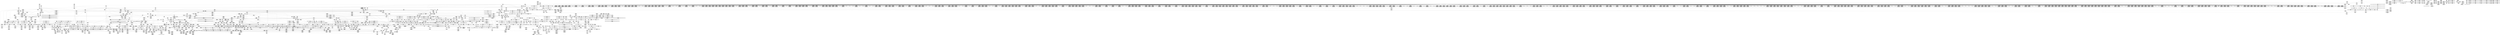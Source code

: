 digraph {
	CE0x4ad6010 [shape=record,shape=Mrecord,label="{CE0x4ad6010|current_sid:tmp4|security/selinux/hooks.c,218}"]
	CE0x4ab1640 [shape=record,shape=Mrecord,label="{CE0x4ab1640|current_has_perm:bb|*SummSource*}"]
	CE0x4b25910 [shape=record,shape=Mrecord,label="{CE0x4b25910|_ret_void,_!dbg_!27717|include/linux/rcupdate.h,240}"]
	CE0x4ac23b0 [shape=record,shape=Mrecord,label="{CE0x4ac23b0|current_sid:tmp5|security/selinux/hooks.c,218|*SummSource*}"]
	CE0x4ae74e0 [shape=record,shape=Mrecord,label="{CE0x4ae74e0|current_sid:tmp20|security/selinux/hooks.c,218}"]
	CE0x4b98b60 [shape=record,shape=Mrecord,label="{CE0x4b98b60|rcu_read_lock:tmp22|include/linux/rcupdate.h,884}"]
	CE0x4aea660 [shape=record,shape=Mrecord,label="{CE0x4aea660|COLLAPSED:_GCMRE___llvm_gcov_ctr98_internal_global_2_x_i64_zeroinitializer:_elem_0:default:}"]
	CE0x4bae510 [shape=record,shape=Mrecord,label="{CE0x4bae510|rcu_read_unlock:if.end|*SummSource*}"]
	CE0x4b4e0f0 [shape=record,shape=Mrecord,label="{CE0x4b4e0f0|2472:_%struct.cred*,_:_CRE_3096,3104_|*MultipleSource*|Function::task_sid&Arg::task::|Function::current_has_perm&Arg::tsk::|Function::selinux_task_setpgid&Arg::p::|security/selinux/hooks.c,208}"]
	CE0x4b81dc0 [shape=record,shape=Mrecord,label="{CE0x4b81dc0|_call_void_lock_acquire(%struct.lockdep_map*_%map,_i32_0,_i32_0,_i32_2,_i32_0,_%struct.lockdep_map*_null,_i64_ptrtoint_(i8*_blockaddress(_rcu_lock_acquire,_%__here)_to_i64))_#10,_!dbg_!27716|include/linux/rcupdate.h,418|*SummSource*}"]
	CE0x4b80480 [shape=record,shape=Mrecord,label="{CE0x4b80480|task_sid:tmp9|security/selinux/hooks.c,208|*SummSource*}"]
	CE0x4b63fc0 [shape=record,shape=Mrecord,label="{CE0x4b63fc0|2472:_%struct.cred*,_:_CRE_10616,10624_|*MultipleSource*|Function::task_sid&Arg::task::|Function::current_has_perm&Arg::tsk::|Function::selinux_task_setpgid&Arg::p::|security/selinux/hooks.c,208}"]
	CE0x4b23680 [shape=record,shape=Mrecord,label="{CE0x4b23680|rcu_read_unlock:tobool|include/linux/rcupdate.h,933|*SummSink*}"]
	CE0x4be1ff0 [shape=record,shape=Mrecord,label="{CE0x4be1ff0|i64*_getelementptr_inbounds_(_4_x_i64_,_4_x_i64_*___llvm_gcov_ctr133,_i64_0,_i64_1)|*Constant*}"]
	CE0x4b37590 [shape=record,shape=Mrecord,label="{CE0x4b37590|2472:_%struct.cred*,_:_CRE_2056,2057_|*MultipleSource*|Function::task_sid&Arg::task::|Function::current_has_perm&Arg::tsk::|Function::selinux_task_setpgid&Arg::p::|security/selinux/hooks.c,208}"]
	CE0x4afff00 [shape=record,shape=Mrecord,label="{CE0x4afff00|current_sid:security|security/selinux/hooks.c,218|*SummSource*}"]
	CE0x4be0bd0 [shape=record,shape=Mrecord,label="{CE0x4be0bd0|rcu_lock_release:tmp4|include/linux/rcupdate.h,423|*SummSource*}"]
	CE0x4ad4930 [shape=record,shape=Mrecord,label="{CE0x4ad4930|i64*_getelementptr_inbounds_(_2_x_i64_,_2_x_i64_*___llvm_gcov_ctr136,_i64_0,_i64_1)|*Constant*|*SummSink*}"]
	CE0x4b3f410 [shape=record,shape=Mrecord,label="{CE0x4b3f410|2472:_%struct.cred*,_:_CRE_2533,2534_}"]
	CE0x4badee0 [shape=record,shape=Mrecord,label="{CE0x4badee0|rcu_lock_acquire:tmp3|*SummSink*}"]
	CE0x4b243e0 [shape=record,shape=Mrecord,label="{CE0x4b243e0|_ret_void,_!dbg_!27717|include/linux/rcupdate.h,419|*SummSink*}"]
	CE0x4aba180 [shape=record,shape=Mrecord,label="{CE0x4aba180|%struct.common_audit_data*_null|*Constant*|*SummSource*}"]
	CE0x4bad3e0 [shape=record,shape=Mrecord,label="{CE0x4bad3e0|i64*_getelementptr_inbounds_(_11_x_i64_,_11_x_i64_*___llvm_gcov_ctr132,_i64_0,_i64_0)|*Constant*|*SummSource*}"]
	CE0x4b401e0 [shape=record,shape=Mrecord,label="{CE0x4b401e0|2472:_%struct.cred*,_:_CRE_2592,2594_|*MultipleSource*|Function::task_sid&Arg::task::|Function::current_has_perm&Arg::tsk::|Function::selinux_task_setpgid&Arg::p::|security/selinux/hooks.c,208}"]
	CE0x4bb32b0 [shape=record,shape=Mrecord,label="{CE0x4bb32b0|_ret_void,_!dbg_!27720|./arch/x86/include/asm/preempt.h,78}"]
	CE0x4ae0b00 [shape=record,shape=Mrecord,label="{CE0x4ae0b00|2472:_%struct.cred*,_:_CRE_552,560_|*MultipleSource*|Function::task_sid&Arg::task::|Function::current_has_perm&Arg::tsk::|Function::selinux_task_setpgid&Arg::p::|security/selinux/hooks.c,208}"]
	CE0x4bf4340 [shape=record,shape=Mrecord,label="{CE0x4bf4340|i64_ptrtoint_(i8*_blockaddress(_rcu_lock_release,_%__here)_to_i64)|*Constant*}"]
	CE0x4bae640 [shape=record,shape=Mrecord,label="{CE0x4bae640|rcu_read_unlock:if.end|*SummSink*}"]
	CE0x4b3ec20 [shape=record,shape=Mrecord,label="{CE0x4b3ec20|2472:_%struct.cred*,_:_CRE_2526,2527_}"]
	CE0x4ad30b0 [shape=record,shape=Mrecord,label="{CE0x4ad30b0|i64*_getelementptr_inbounds_(_11_x_i64_,_11_x_i64_*___llvm_gcov_ctr125,_i64_0,_i64_6)|*Constant*|*SummSink*}"]
	CE0x4b58700 [shape=record,shape=Mrecord,label="{CE0x4b58700|2472:_%struct.cred*,_:_CRE_6320,6321_}"]
	CE0x4bb1080 [shape=record,shape=Mrecord,label="{CE0x4bb1080|_call_void___preempt_count_add(i32_1)_#10,_!dbg_!27711|include/linux/rcupdate.h,239|*SummSink*}"]
	CE0x4bab850 [shape=record,shape=Mrecord,label="{CE0x4bab850|_call_void_mcount()_#3|*SummSink*}"]
	CE0x4ae23a0 [shape=record,shape=Mrecord,label="{CE0x4ae23a0|task_sid:tmp2|*SummSource*}"]
	CE0x4b7cbc0 [shape=record,shape=Mrecord,label="{CE0x4b7cbc0|_ret_void,_!dbg_!27735|include/linux/rcupdate.h,938|*SummSource*}"]
	CE0x4ba4540 [shape=record,shape=Mrecord,label="{CE0x4ba4540|rcu_read_unlock:tmp14|include/linux/rcupdate.h,933|*SummSink*}"]
	CE0x4b1d2f0 [shape=record,shape=Mrecord,label="{CE0x4b1d2f0|2472:_%struct.cred*,_:_CRE_16,20_|*MultipleSource*|Function::task_sid&Arg::task::|Function::current_has_perm&Arg::tsk::|Function::selinux_task_setpgid&Arg::p::|security/selinux/hooks.c,208}"]
	CE0x4bf4950 [shape=record,shape=Mrecord,label="{CE0x4bf4950|i64_ptrtoint_(i8*_blockaddress(_rcu_lock_release,_%__here)_to_i64)|*Constant*|*SummSink*}"]
	CE0x4b728d0 [shape=record,shape=Mrecord,label="{CE0x4b728d0|__rcu_read_lock:tmp5|include/linux/rcupdate.h,239}"]
	CE0x4baa5a0 [shape=record,shape=Mrecord,label="{CE0x4baa5a0|COLLAPSED:_GCMRE___llvm_gcov_ctr130_internal_global_4_x_i64_zeroinitializer:_elem_0:default:}"]
	CE0x4b775c0 [shape=record,shape=Mrecord,label="{CE0x4b775c0|task_sid:tmp24|security/selinux/hooks.c,208}"]
	CE0x4b82bb0 [shape=record,shape=Mrecord,label="{CE0x4b82bb0|i64_1|*Constant*}"]
	CE0x4b519f0 [shape=record,shape=Mrecord,label="{CE0x4b519f0|2472:_%struct.cred*,_:_CRE_5928,5936_|*MultipleSource*|Function::task_sid&Arg::task::|Function::current_has_perm&Arg::tsk::|Function::selinux_task_setpgid&Arg::p::|security/selinux/hooks.c,208}"]
	CE0x4b823f0 [shape=record,shape=Mrecord,label="{CE0x4b823f0|i64*_getelementptr_inbounds_(_4_x_i64_,_4_x_i64_*___llvm_gcov_ctr133,_i64_0,_i64_0)|*Constant*|*SummSource*}"]
	CE0x4ba5c00 [shape=record,shape=Mrecord,label="{CE0x4ba5c00|rcu_read_unlock:do.end|*SummSource*}"]
	CE0x4bb9ab0 [shape=record,shape=Mrecord,label="{CE0x4bb9ab0|rcu_read_unlock:tmp20|include/linux/rcupdate.h,933|*SummSource*}"]
	CE0x4ada660 [shape=record,shape=Mrecord,label="{CE0x4ada660|current_has_perm:tmp1|*SummSource*}"]
	CE0x4ad7910 [shape=record,shape=Mrecord,label="{CE0x4ad7910|current_sid:tmp1|*SummSource*}"]
	CE0x4ac17e0 [shape=record,shape=Mrecord,label="{CE0x4ac17e0|current_has_perm:tsk|Function::current_has_perm&Arg::tsk::|*SummSink*}"]
	CE0x4bb3560 [shape=record,shape=Mrecord,label="{CE0x4bb3560|rcu_read_unlock:tobool1|include/linux/rcupdate.h,933|*SummSink*}"]
	CE0x4ac27b0 [shape=record,shape=Mrecord,label="{CE0x4ac27b0|i64*_getelementptr_inbounds_(_2_x_i64_,_2_x_i64_*___llvm_gcov_ctr279,_i64_0,_i64_1)|*Constant*}"]
	CE0x4bb27c0 [shape=record,shape=Mrecord,label="{CE0x4bb27c0|rcu_read_unlock:land.lhs.true2|*SummSource*}"]
	CE0x4b322d0 [shape=record,shape=Mrecord,label="{CE0x4b322d0|2472:_%struct.cred*,_:_CRE_772,776_|*MultipleSource*|Function::task_sid&Arg::task::|Function::current_has_perm&Arg::tsk::|Function::selinux_task_setpgid&Arg::p::|security/selinux/hooks.c,208}"]
	CE0x4c31f30 [shape=record,shape=Mrecord,label="{CE0x4c31f30|__preempt_count_add:tmp4|./arch/x86/include/asm/preempt.h,72}"]
	CE0x4b45730 [shape=record,shape=Mrecord,label="{CE0x4b45730|2472:_%struct.cred*,_:_CRE_2864,2872_|*MultipleSource*|Function::task_sid&Arg::task::|Function::current_has_perm&Arg::tsk::|Function::selinux_task_setpgid&Arg::p::|security/selinux/hooks.c,208}"]
	CE0x4ae18e0 [shape=record,shape=Mrecord,label="{CE0x4ae18e0|_call_void_mcount()_#3|*SummSource*}"]
	CE0x4b902d0 [shape=record,shape=Mrecord,label="{CE0x4b902d0|void_(i32*,_i32,_i32*)*_asm_addl_$1,_%gs:$0_,_*m,ri,*m,_dirflag_,_fpsr_,_flags_|*SummSource*}"]
	CE0x4bae2f0 [shape=record,shape=Mrecord,label="{CE0x4bae2f0|rcu_read_unlock:land.lhs.true2|*SummSink*}"]
	CE0x4b592e0 [shape=record,shape=Mrecord,label="{CE0x4b592e0|2472:_%struct.cred*,_:_CRE_6330,6331_}"]
	CE0x4b64bf0 [shape=record,shape=Mrecord,label="{CE0x4b64bf0|task_sid:tmp4|*LoadInst*|security/selinux/hooks.c,208|*SummSource*}"]
	CE0x4b13d70 [shape=record,shape=Mrecord,label="{CE0x4b13d70|rcu_read_unlock:tmp8|include/linux/rcupdate.h,933|*SummSource*}"]
	CE0x4b30e10 [shape=record,shape=Mrecord,label="{CE0x4b30e10|2472:_%struct.cred*,_:_CRE_701,702_}"]
	CE0x4b7e730 [shape=record,shape=Mrecord,label="{CE0x4b7e730|task_sid:tmp5|security/selinux/hooks.c,208}"]
	CE0x4abfe70 [shape=record,shape=Mrecord,label="{CE0x4abfe70|selinux_task_setpgid:p|Function::selinux_task_setpgid&Arg::p::|*SummSource*}"]
	CE0x4ad5270 [shape=record,shape=Mrecord,label="{CE0x4ad5270|current_sid:call|security/selinux/hooks.c,218|*SummSource*}"]
	CE0x4b46e40 [shape=record,shape=Mrecord,label="{CE0x4b46e40|2472:_%struct.cred*,_:_CRE_2907,2908_}"]
	CE0x4bf9750 [shape=record,shape=Mrecord,label="{CE0x4bf9750|GLOBAL:__preempt_count|Global_var:__preempt_count}"]
	CE0x4b824d0 [shape=record,shape=Mrecord,label="{CE0x4b824d0|i64*_getelementptr_inbounds_(_4_x_i64_,_4_x_i64_*___llvm_gcov_ctr134,_i64_0,_i64_2)|*Constant*|*SummSource*}"]
	CE0x4b86740 [shape=record,shape=Mrecord,label="{CE0x4b86740|__rcu_read_unlock:tmp6|include/linux/rcupdate.h,245|*SummSink*}"]
	CE0x4abf8c0 [shape=record,shape=Mrecord,label="{CE0x4abf8c0|current_has_perm:call|security/selinux/hooks.c,1542|*SummSource*}"]
	CE0x4ae8210 [shape=record,shape=Mrecord,label="{CE0x4ae8210|current_sid:tmp7|security/selinux/hooks.c,218|*SummSource*}"]
	CE0x4b47810 [shape=record,shape=Mrecord,label="{CE0x4b47810|2472:_%struct.cred*,_:_CRE_2916,2917_}"]
	CE0x4b1cba0 [shape=record,shape=Mrecord,label="{CE0x4b1cba0|i64*_getelementptr_inbounds_(_13_x_i64_,_13_x_i64_*___llvm_gcov_ctr126,_i64_0,_i64_0)|*Constant*}"]
	CE0x4ab5080 [shape=record,shape=Mrecord,label="{CE0x4ab5080|task_sid:land.lhs.true}"]
	CE0x4b22680 [shape=record,shape=Mrecord,label="{CE0x4b22680|get_current:tmp2|*SummSink*}"]
	CE0x4ade810 [shape=record,shape=Mrecord,label="{CE0x4ade810|current_sid:tobool|security/selinux/hooks.c,218|*SummSource*}"]
	CE0x4b7b620 [shape=record,shape=Mrecord,label="{CE0x4b7b620|cred_sid:cred|Function::cred_sid&Arg::cred::|*SummSink*}"]
	CE0x4b5b8e0 [shape=record,shape=Mrecord,label="{CE0x4b5b8e0|2472:_%struct.cred*,_:_CRE_6376,6384_|*MultipleSource*|Function::task_sid&Arg::task::|Function::current_has_perm&Arg::tsk::|Function::selinux_task_setpgid&Arg::p::|security/selinux/hooks.c,208}"]
	CE0x4b81d50 [shape=record,shape=Mrecord,label="{CE0x4b81d50|_call_void_lock_acquire(%struct.lockdep_map*_%map,_i32_0,_i32_0,_i32_2,_i32_0,_%struct.lockdep_map*_null,_i64_ptrtoint_(i8*_blockaddress(_rcu_lock_acquire,_%__here)_to_i64))_#10,_!dbg_!27716|include/linux/rcupdate.h,418}"]
	CE0x4bbca60 [shape=record,shape=Mrecord,label="{CE0x4bbca60|_call_void___rcu_read_unlock()_#10,_!dbg_!27734|include/linux/rcupdate.h,937}"]
	CE0x4b3c650 [shape=record,shape=Mrecord,label="{CE0x4b3c650|2472:_%struct.cred*,_:_CRE_2384,2392_|*MultipleSource*|Function::task_sid&Arg::task::|Function::current_has_perm&Arg::tsk::|Function::selinux_task_setpgid&Arg::p::|security/selinux/hooks.c,208}"]
	CE0x4ac8440 [shape=record,shape=Mrecord,label="{CE0x4ac8440|current_has_perm:tmp|*SummSource*}"]
	CE0x4b87050 [shape=record,shape=Mrecord,label="{CE0x4b87050|rcu_lock_acquire:tmp5|include/linux/rcupdate.h,418}"]
	CE0x4b43ab0 [shape=record,shape=Mrecord,label="{CE0x4b43ab0|2472:_%struct.cred*,_:_CRE_2768,2776_|*MultipleSource*|Function::task_sid&Arg::task::|Function::current_has_perm&Arg::tsk::|Function::selinux_task_setpgid&Arg::p::|security/selinux/hooks.c,208}"]
	CE0x4b531e0 [shape=record,shape=Mrecord,label="{CE0x4b531e0|2472:_%struct.cred*,_:_CRE_6008,6136_|*MultipleSource*|Function::task_sid&Arg::task::|Function::current_has_perm&Arg::tsk::|Function::selinux_task_setpgid&Arg::p::|security/selinux/hooks.c,208}"]
	CE0x4ad6770 [shape=record,shape=Mrecord,label="{CE0x4ad6770|current_sid:tmp1|*SummSink*}"]
	CE0x4b67050 [shape=record,shape=Mrecord,label="{CE0x4b67050|i64_7|*Constant*}"]
	CE0x4b3c1c0 [shape=record,shape=Mrecord,label="{CE0x4b3c1c0|2472:_%struct.cred*,_:_CRE_2368,2376_|*MultipleSource*|Function::task_sid&Arg::task::|Function::current_has_perm&Arg::tsk::|Function::selinux_task_setpgid&Arg::p::|security/selinux/hooks.c,208}"]
	CE0x4ae9b70 [shape=record,shape=Mrecord,label="{CE0x4ae9b70|_call_void_rcu_read_lock()_#10,_!dbg_!27712|security/selinux/hooks.c,207|*SummSink*}"]
	CE0x4b57070 [shape=record,shape=Mrecord,label="{CE0x4b57070|2472:_%struct.cred*,_:_CRE_6301,6302_}"]
	CE0x4bae1b0 [shape=record,shape=Mrecord,label="{CE0x4bae1b0|_call_void_mcount()_#3|*SummSink*}"]
	CE0x4b48520 [shape=record,shape=Mrecord,label="{CE0x4b48520|2472:_%struct.cred*,_:_CRE_2927,2928_}"]
	CE0x4b66e10 [shape=record,shape=Mrecord,label="{CE0x4b66e10|i64_6|*Constant*|*SummSink*}"]
	CE0x4b615e0 [shape=record,shape=Mrecord,label="{CE0x4b615e0|2472:_%struct.cred*,_:_CRE_6664,6668_|*MultipleSource*|Function::task_sid&Arg::task::|Function::current_has_perm&Arg::tsk::|Function::selinux_task_setpgid&Arg::p::|security/selinux/hooks.c,208}"]
	CE0x4b22b70 [shape=record,shape=Mrecord,label="{CE0x4b22b70|rcu_read_lock:tmp6|include/linux/rcupdate.h,882|*SummSink*}"]
	CE0x4bafe00 [shape=record,shape=Mrecord,label="{CE0x4bafe00|%struct.lockdep_map*_null|*Constant*}"]
	CE0x4b61810 [shape=record,shape=Mrecord,label="{CE0x4b61810|2472:_%struct.cred*,_:_CRE_6672,6680_|*MultipleSource*|Function::task_sid&Arg::task::|Function::current_has_perm&Arg::tsk::|Function::selinux_task_setpgid&Arg::p::|security/selinux/hooks.c,208}"]
	CE0x4b549d0 [shape=record,shape=Mrecord,label="{CE0x4b549d0|2472:_%struct.cred*,_:_CRE_6208,6216_|*MultipleSource*|Function::task_sid&Arg::task::|Function::current_has_perm&Arg::tsk::|Function::selinux_task_setpgid&Arg::p::|security/selinux/hooks.c,208}"]
	CE0x4b495c0 [shape=record,shape=Mrecord,label="{CE0x4b495c0|2472:_%struct.cred*,_:_CRE_2941,2942_}"]
	CE0x4ad8a60 [shape=record,shape=Mrecord,label="{CE0x4ad8a60|i64*_getelementptr_inbounds_(_2_x_i64_,_2_x_i64_*___llvm_gcov_ctr136,_i64_0,_i64_0)|*Constant*|*SummSink*}"]
	CE0x4b79dd0 [shape=record,shape=Mrecord,label="{CE0x4b79dd0|i64*_getelementptr_inbounds_(_13_x_i64_,_13_x_i64_*___llvm_gcov_ctr126,_i64_0,_i64_12)|*Constant*|*SummSink*}"]
	CE0x4b46c90 [shape=record,shape=Mrecord,label="{CE0x4b46c90|2472:_%struct.cred*,_:_CRE_2906,2907_}"]
	CE0x4ae82a0 [shape=record,shape=Mrecord,label="{CE0x4ae82a0|i64*_getelementptr_inbounds_(_2_x_i64_,_2_x_i64_*___llvm_gcov_ctr131,_i64_0,_i64_1)|*Constant*}"]
	CE0x4adeb20 [shape=record,shape=Mrecord,label="{CE0x4adeb20|current_sid:tmp10|security/selinux/hooks.c,218}"]
	CE0x4abf0b0 [shape=record,shape=Mrecord,label="{CE0x4abf0b0|current_has_perm:tmp3|*SummSource*}"]
	CE0x4b22040 [shape=record,shape=Mrecord,label="{CE0x4b22040|task_sid:do.body}"]
	CE0x4b22fc0 [shape=record,shape=Mrecord,label="{CE0x4b22fc0|2472:_%struct.cred*,_:_CRE_24,28_|*MultipleSource*|Function::task_sid&Arg::task::|Function::current_has_perm&Arg::tsk::|Function::selinux_task_setpgid&Arg::p::|security/selinux/hooks.c,208}"]
	CE0x4b16080 [shape=record,shape=Mrecord,label="{CE0x4b16080|__preempt_count_sub:do.body}"]
	CE0x4ad87e0 [shape=record,shape=Mrecord,label="{CE0x4ad87e0|current_has_perm:bb|*SummSink*}"]
	CE0x4b3cd70 [shape=record,shape=Mrecord,label="{CE0x4b3cd70|2472:_%struct.cred*,_:_CRE_2408,2416_|*MultipleSource*|Function::task_sid&Arg::task::|Function::current_has_perm&Arg::tsk::|Function::selinux_task_setpgid&Arg::p::|security/selinux/hooks.c,208}"]
	CE0x4ad4690 [shape=record,shape=Mrecord,label="{CE0x4ad4690|avc_has_perm:entry|*SummSink*}"]
	CE0x4b764c0 [shape=record,shape=Mrecord,label="{CE0x4b764c0|task_sid:tmp20|security/selinux/hooks.c,208|*SummSource*}"]
	CE0x4ab68b0 [shape=record,shape=Mrecord,label="{CE0x4ab68b0|i1_true|*Constant*|*SummSink*}"]
	CE0x5e3ca20 [shape=record,shape=Mrecord,label="{CE0x5e3ca20|selinux_task_setpgid:tmp|*SummSink*}"]
	CE0x4b78040 [shape=record,shape=Mrecord,label="{CE0x4b78040|task_sid:tmp25|security/selinux/hooks.c,208}"]
	CE0x4b77760 [shape=record,shape=Mrecord,label="{CE0x4b77760|task_sid:tmp23|security/selinux/hooks.c,208|*SummSource*}"]
	CE0x4b48ea0 [shape=record,shape=Mrecord,label="{CE0x4b48ea0|2472:_%struct.cred*,_:_CRE_2935,2936_}"]
	CE0x4b26e90 [shape=record,shape=Mrecord,label="{CE0x4b26e90|rcu_read_lock:tmp18|include/linux/rcupdate.h,882|*SummSource*}"]
	CE0x4b674b0 [shape=record,shape=Mrecord,label="{CE0x4b674b0|task_sid:tmp14|security/selinux/hooks.c,208|*SummSource*}"]
	CE0x4b7d0f0 [shape=record,shape=Mrecord,label="{CE0x4b7d0f0|i64*_getelementptr_inbounds_(_2_x_i64_,_2_x_i64_*___llvm_gcov_ctr98,_i64_0,_i64_0)|*Constant*}"]
	CE0x4b65e50 [shape=record,shape=Mrecord,label="{CE0x4b65e50|task_sid:tobool4|security/selinux/hooks.c,208}"]
	CE0x4ab59d0 [shape=record,shape=Mrecord,label="{CE0x4ab59d0|i32_0|*Constant*|*SummSink*}"]
	CE0x4b523a0 [shape=record,shape=Mrecord,label="{CE0x4b523a0|2472:_%struct.cred*,_:_CRE_5960,5968_|*MultipleSource*|Function::task_sid&Arg::task::|Function::current_has_perm&Arg::tsk::|Function::selinux_task_setpgid&Arg::p::|security/selinux/hooks.c,208}"]
	CE0x4b316f0 [shape=record,shape=Mrecord,label="{CE0x4b316f0|2472:_%struct.cred*,_:_CRE_728,732_|*MultipleSource*|Function::task_sid&Arg::task::|Function::current_has_perm&Arg::tsk::|Function::selinux_task_setpgid&Arg::p::|security/selinux/hooks.c,208}"]
	CE0x4afeb60 [shape=record,shape=Mrecord,label="{CE0x4afeb60|_call_void_rcu_read_lock()_#10,_!dbg_!27712|security/selinux/hooks.c,207}"]
	CE0x4b46a60 [shape=record,shape=Mrecord,label="{CE0x4b46a60|2472:_%struct.cred*,_:_CRE_2905,2906_}"]
	CE0x4b57fe0 [shape=record,shape=Mrecord,label="{CE0x4b57fe0|2472:_%struct.cred*,_:_CRE_6314,6315_}"]
	CE0x4b7c980 [shape=record,shape=Mrecord,label="{CE0x4b7c980|_ret_void,_!dbg_!27735|include/linux/rcupdate.h,938}"]
	CE0x4b0d7f0 [shape=record,shape=Mrecord,label="{CE0x4b0d7f0|GLOBAL:rcu_read_lock|*Constant*|*SummSource*}"]
	CE0x4b7efb0 [shape=record,shape=Mrecord,label="{CE0x4b7efb0|GLOBAL:__llvm_gcov_ctr126|Global_var:__llvm_gcov_ctr126|*SummSink*}"]
	CE0x4abab20 [shape=record,shape=Mrecord,label="{CE0x4abab20|current_sid:if.then|*SummSource*}"]
	CE0x4b71be0 [shape=record,shape=Mrecord,label="{CE0x4b71be0|rcu_read_lock:tmp17|include/linux/rcupdate.h,882}"]
	CE0x4aeab30 [shape=record,shape=Mrecord,label="{CE0x4aeab30|current_sid:tmp16|security/selinux/hooks.c,218|*SummSource*}"]
	CE0x4bf28c0 [shape=record,shape=Mrecord,label="{CE0x4bf28c0|__rcu_read_unlock:tmp|*SummSink*}"]
	CE0x4befd60 [shape=record,shape=Mrecord,label="{CE0x4befd60|i64*_getelementptr_inbounds_(_4_x_i64_,_4_x_i64_*___llvm_gcov_ctr133,_i64_0,_i64_3)|*Constant*|*SummSource*}"]
	CE0x4b9a830 [shape=record,shape=Mrecord,label="{CE0x4b9a830|cred_sid:sid|security/selinux/hooks.c,197}"]
	CE0x4b81560 [shape=record,shape=Mrecord,label="{CE0x4b81560|rcu_lock_acquire:tmp2|*SummSource*}"]
	CE0x4b3ac60 [shape=record,shape=Mrecord,label="{CE0x4b3ac60|2472:_%struct.cred*,_:_CRE_2296,2304_|*MultipleSource*|Function::task_sid&Arg::task::|Function::current_has_perm&Arg::tsk::|Function::selinux_task_setpgid&Arg::p::|security/selinux/hooks.c,208}"]
	CE0x4b46800 [shape=record,shape=Mrecord,label="{CE0x4b46800|2472:_%struct.cred*,_:_CRE_2904,2905_}"]
	CE0x4b20210 [shape=record,shape=Mrecord,label="{CE0x4b20210|2472:_%struct.cred*,_:_CRE_256,264_|*MultipleSource*|Function::task_sid&Arg::task::|Function::current_has_perm&Arg::tsk::|Function::selinux_task_setpgid&Arg::p::|security/selinux/hooks.c,208}"]
	CE0x4b90810 [shape=record,shape=Mrecord,label="{CE0x4b90810|__rcu_read_lock:do.body|*SummSink*}"]
	CE0x4bbc6c0 [shape=record,shape=Mrecord,label="{CE0x4bbc6c0|_ret_void,_!dbg_!27717|include/linux/rcupdate.h,424}"]
	CE0x4b76ec0 [shape=record,shape=Mrecord,label="{CE0x4b76ec0|i64*_getelementptr_inbounds_(_13_x_i64_,_13_x_i64_*___llvm_gcov_ctr126,_i64_0,_i64_10)|*Constant*}"]
	CE0x4ae6a60 [shape=record,shape=Mrecord,label="{CE0x4ae6a60|task_sid:do.body5|*SummSource*}"]
	CE0x4b29f80 [shape=record,shape=Mrecord,label="{CE0x4b29f80|i8*_getelementptr_inbounds_(_25_x_i8_,_25_x_i8_*_.str45,_i32_0,_i32_0)|*Constant*}"]
	CE0x4badd80 [shape=record,shape=Mrecord,label="{CE0x4badd80|rcu_read_unlock:tmp5|include/linux/rcupdate.h,933|*SummSink*}"]
	CE0x4ac4f20 [shape=record,shape=Mrecord,label="{CE0x4ac4f20|selinux_task_setpgid:tmp1}"]
	CE0x4b465a0 [shape=record,shape=Mrecord,label="{CE0x4b465a0|2472:_%struct.cred*,_:_CRE_2900,2904_|*MultipleSource*|Function::task_sid&Arg::task::|Function::current_has_perm&Arg::tsk::|Function::selinux_task_setpgid&Arg::p::|security/selinux/hooks.c,208}"]
	CE0x4b7b920 [shape=record,shape=Mrecord,label="{CE0x4b7b920|_ret_i32_%tmp6,_!dbg_!27716|security/selinux/hooks.c,197|*SummSource*}"]
	CE0x4b45070 [shape=record,shape=Mrecord,label="{CE0x4b45070|2472:_%struct.cred*,_:_CRE_2840,2848_|*MultipleSource*|Function::task_sid&Arg::task::|Function::current_has_perm&Arg::tsk::|Function::selinux_task_setpgid&Arg::p::|security/selinux/hooks.c,208}"]
	CE0x4b1dbb0 [shape=record,shape=Mrecord,label="{CE0x4b1dbb0|2472:_%struct.cred*,_:_CRE_200,208_|*MultipleSource*|Function::task_sid&Arg::task::|Function::current_has_perm&Arg::tsk::|Function::selinux_task_setpgid&Arg::p::|security/selinux/hooks.c,208}"]
	CE0x4acaf80 [shape=record,shape=Mrecord,label="{CE0x4acaf80|rcu_read_lock:tmp5|include/linux/rcupdate.h,882|*SummSink*}"]
	CE0x4b85870 [shape=record,shape=Mrecord,label="{CE0x4b85870|__rcu_read_unlock:tmp1|*SummSink*}"]
	CE0x4b35ba0 [shape=record,shape=Mrecord,label="{CE0x4b35ba0|2472:_%struct.cred*,_:_CRE_1976,1977_|*MultipleSource*|Function::task_sid&Arg::task::|Function::current_has_perm&Arg::tsk::|Function::selinux_task_setpgid&Arg::p::|security/selinux/hooks.c,208}"]
	CE0x4add810 [shape=record,shape=Mrecord,label="{CE0x4add810|rcu_read_lock:tmp1}"]
	CE0x4ba6330 [shape=record,shape=Mrecord,label="{CE0x4ba6330|_call_void_mcount()_#3}"]
	CE0x4b66f40 [shape=record,shape=Mrecord,label="{CE0x4b66f40|task_sid:tmp14|security/selinux/hooks.c,208|*SummSink*}"]
	CE0x4b2c530 [shape=record,shape=Mrecord,label="{CE0x4b2c530|2472:_%struct.cred*,_:_CRE_460,464_|*MultipleSource*|Function::task_sid&Arg::task::|Function::current_has_perm&Arg::tsk::|Function::selinux_task_setpgid&Arg::p::|security/selinux/hooks.c,208}"]
	CE0x4ba7320 [shape=record,shape=Mrecord,label="{CE0x4ba7320|rcu_read_unlock:tmp5|include/linux/rcupdate.h,933}"]
	CE0x4ac1590 [shape=record,shape=Mrecord,label="{CE0x4ac1590|selinux_task_setpgid:p|Function::selinux_task_setpgid&Arg::p::|*SummSink*}"]
	CE0x4b28b80 [shape=record,shape=Mrecord,label="{CE0x4b28b80|rcu_read_lock:tmp19|include/linux/rcupdate.h,882}"]
	CE0x4b2ff50 [shape=record,shape=Mrecord,label="{CE0x4b2ff50|i32_208|*Constant*}"]
	CE0x4b9a590 [shape=record,shape=Mrecord,label="{CE0x4b9a590|i32_1|*Constant*}"]
	CE0x4bb11d0 [shape=record,shape=Mrecord,label="{CE0x4bb11d0|GLOBAL:__preempt_count_add|*Constant*}"]
	CE0x4ad3ee0 [shape=record,shape=Mrecord,label="{CE0x4ad3ee0|i32_4096|*Constant*|*SummSource*}"]
	CE0x4ae3ea0 [shape=record,shape=Mrecord,label="{CE0x4ae3ea0|_call_void_mcount()_#3}"]
	CE0x4ac2420 [shape=record,shape=Mrecord,label="{CE0x4ac2420|current_sid:tmp5|security/selinux/hooks.c,218|*SummSink*}"]
	CE0x4ade030 [shape=record,shape=Mrecord,label="{CE0x4ade030|i64*_getelementptr_inbounds_(_11_x_i64_,_11_x_i64_*___llvm_gcov_ctr127,_i64_0,_i64_0)|*Constant*}"]
	CE0x4ba6ad0 [shape=record,shape=Mrecord,label="{CE0x4ba6ad0|i64*_getelementptr_inbounds_(_11_x_i64_,_11_x_i64_*___llvm_gcov_ctr132,_i64_0,_i64_1)|*Constant*|*SummSource*}"]
	CE0x4acc290 [shape=record,shape=Mrecord,label="{CE0x4acc290|get_current:entry|*SummSource*}"]
	CE0x4accf80 [shape=record,shape=Mrecord,label="{CE0x4accf80|current_sid:cred|security/selinux/hooks.c,218|*SummSink*}"]
	CE0x4ac3700 [shape=record,shape=Mrecord,label="{CE0x4ac3700|i64*_getelementptr_inbounds_(_11_x_i64_,_11_x_i64_*___llvm_gcov_ctr125,_i64_0,_i64_0)|*Constant*|*SummSink*}"]
	CE0x4bf2480 [shape=record,shape=Mrecord,label="{CE0x4bf2480|rcu_lock_acquire:__here|*SummSource*}"]
	CE0x4b7d7e0 [shape=record,shape=Mrecord,label="{CE0x4b7d7e0|i64_0|*Constant*}"]
	CE0x4b11250 [shape=record,shape=Mrecord,label="{CE0x4b11250|2472:_%struct.cred*,_:_CRE_168,176_|*MultipleSource*|Function::task_sid&Arg::task::|Function::current_has_perm&Arg::tsk::|Function::selinux_task_setpgid&Arg::p::|security/selinux/hooks.c,208}"]
	CE0x4be5210 [shape=record,shape=Mrecord,label="{CE0x4be5210|_call_void___preempt_count_sub(i32_1)_#10,_!dbg_!27715|include/linux/rcupdate.h,244|*SummSource*}"]
	CE0x4adc640 [shape=record,shape=Mrecord,label="{CE0x4adc640|2472:_%struct.cred*,_:_CRE_312,320_|*MultipleSource*|Function::task_sid&Arg::task::|Function::current_has_perm&Arg::tsk::|Function::selinux_task_setpgid&Arg::p::|security/selinux/hooks.c,208}"]
	CE0x4bbdb80 [shape=record,shape=Mrecord,label="{CE0x4bbdb80|GLOBAL:rcu_lock_release|*Constant*}"]
	CE0x4b8e050 [shape=record,shape=Mrecord,label="{CE0x4b8e050|__preempt_count_add:tmp2}"]
	CE0x4b2c310 [shape=record,shape=Mrecord,label="{CE0x4b2c310|2472:_%struct.cred*,_:_CRE_456,460_|*MultipleSource*|Function::task_sid&Arg::task::|Function::current_has_perm&Arg::tsk::|Function::selinux_task_setpgid&Arg::p::|security/selinux/hooks.c,208}"]
	CE0x4b2dae0 [shape=record,shape=Mrecord,label="{CE0x4b2dae0|2472:_%struct.cred*,_:_CRE_640,644_|*MultipleSource*|Function::task_sid&Arg::task::|Function::current_has_perm&Arg::tsk::|Function::selinux_task_setpgid&Arg::p::|security/selinux/hooks.c,208}"]
	CE0x4b31070 [shape=record,shape=Mrecord,label="{CE0x4b31070|2472:_%struct.cred*,_:_CRE_703,704_}"]
	CE0x4b5dcb0 [shape=record,shape=Mrecord,label="{CE0x4b5dcb0|2472:_%struct.cred*,_:_CRE_6484,6488_|*MultipleSource*|Function::task_sid&Arg::task::|Function::current_has_perm&Arg::tsk::|Function::selinux_task_setpgid&Arg::p::|security/selinux/hooks.c,208}"]
	CE0x4b5c520 [shape=record,shape=Mrecord,label="{CE0x4b5c520|2472:_%struct.cred*,_:_CRE_6424,6432_|*MultipleSource*|Function::task_sid&Arg::task::|Function::current_has_perm&Arg::tsk::|Function::selinux_task_setpgid&Arg::p::|security/selinux/hooks.c,208}"]
	CE0x4b51530 [shape=record,shape=Mrecord,label="{CE0x4b51530|2472:_%struct.cred*,_:_CRE_5912,5920_|*MultipleSource*|Function::task_sid&Arg::task::|Function::current_has_perm&Arg::tsk::|Function::selinux_task_setpgid&Arg::p::|security/selinux/hooks.c,208}"]
	CE0x4ba7b40 [shape=record,shape=Mrecord,label="{CE0x4ba7b40|rcu_read_unlock:tmp|*SummSink*}"]
	CE0x4abda20 [shape=record,shape=Mrecord,label="{CE0x4abda20|GLOBAL:lock_acquire|*Constant*|*SummSource*}"]
	CE0x4ae55a0 [shape=record,shape=Mrecord,label="{CE0x4ae55a0|i64*_getelementptr_inbounds_(_2_x_i64_,_2_x_i64_*___llvm_gcov_ctr98,_i64_0,_i64_1)|*Constant*|*SummSink*}"]
	CE0x4adb8c0 [shape=record,shape=Mrecord,label="{CE0x4adb8c0|i64_0|*Constant*}"]
	CE0x4b36290 [shape=record,shape=Mrecord,label="{CE0x4b36290|2472:_%struct.cred*,_:_CRE_2016,2020_|*MultipleSource*|Function::task_sid&Arg::task::|Function::current_has_perm&Arg::tsk::|Function::selinux_task_setpgid&Arg::p::|security/selinux/hooks.c,208}"]
	CE0x4b5efb0 [shape=record,shape=Mrecord,label="{CE0x4b5efb0|2472:_%struct.cred*,_:_CRE_6544,6552_|*MultipleSource*|Function::task_sid&Arg::task::|Function::current_has_perm&Arg::tsk::|Function::selinux_task_setpgid&Arg::p::|security/selinux/hooks.c,208}"]
	CE0x4bafe70 [shape=record,shape=Mrecord,label="{CE0x4bafe70|%struct.lockdep_map*_null|*Constant*|*SummSource*}"]
	CE0x4b38d80 [shape=record,shape=Mrecord,label="{CE0x4b38d80|2472:_%struct.cred*,_:_CRE_2128,2136_|*MultipleSource*|Function::task_sid&Arg::task::|Function::current_has_perm&Arg::tsk::|Function::selinux_task_setpgid&Arg::p::|security/selinux/hooks.c,208}"]
	CE0x4b9a470 [shape=record,shape=Mrecord,label="{CE0x4b9a470|cred_sid:tmp5|security/selinux/hooks.c,196|*SummSink*}"]
	CE0x4b5c7b0 [shape=record,shape=Mrecord,label="{CE0x4b5c7b0|2472:_%struct.cred*,_:_CRE_6432,6436_|*MultipleSource*|Function::task_sid&Arg::task::|Function::current_has_perm&Arg::tsk::|Function::selinux_task_setpgid&Arg::p::|security/selinux/hooks.c,208}"]
	CE0x4b37330 [shape=record,shape=Mrecord,label="{CE0x4b37330|2472:_%struct.cred*,_:_CRE_2052,2056_|*MultipleSource*|Function::task_sid&Arg::task::|Function::current_has_perm&Arg::tsk::|Function::selinux_task_setpgid&Arg::p::|security/selinux/hooks.c,208}"]
	CE0x4bb0f30 [shape=record,shape=Mrecord,label="{CE0x4bb0f30|rcu_read_unlock:if.then}"]
	CE0x4ae2d40 [shape=record,shape=Mrecord,label="{CE0x4ae2d40|2472:_%struct.cred*,_:_CRE_92,96_|*MultipleSource*|Function::task_sid&Arg::task::|Function::current_has_perm&Arg::tsk::|Function::selinux_task_setpgid&Arg::p::|security/selinux/hooks.c,208}"]
	CE0x4ab8f20 [shape=record,shape=Mrecord,label="{CE0x4ab8f20|2472:_%struct.cred*,_:_CRE_696,697_}"]
	CE0x4aba940 [shape=record,shape=Mrecord,label="{CE0x4aba940|_ret_i32_%retval.0,_!dbg_!27728|security/selinux/avc.c,775|*SummSink*}"]
	CE0x4b1e150 [shape=record,shape=Mrecord,label="{CE0x4b1e150|GLOBAL:__rcu_read_lock|*Constant*|*SummSink*}"]
	CE0x4b769f0 [shape=record,shape=Mrecord,label="{CE0x4b769f0|task_sid:tmp21|security/selinux/hooks.c,208|*SummSource*}"]
	CE0x4b743a0 [shape=record,shape=Mrecord,label="{CE0x4b743a0|rcu_read_unlock:call3|include/linux/rcupdate.h,933|*SummSource*}"]
	CE0x4ad5640 [shape=record,shape=Mrecord,label="{CE0x4ad5640|current_has_perm:bb}"]
	CE0x4afd7a0 [shape=record,shape=Mrecord,label="{CE0x4afd7a0|current_sid:tmp24|security/selinux/hooks.c,220|*SummSource*}"]
	CE0x4ae6d10 [shape=record,shape=Mrecord,label="{CE0x4ae6d10|task_sid:do.end|*SummSource*}"]
	CE0x4b50e10 [shape=record,shape=Mrecord,label="{CE0x4b50e10|2472:_%struct.cred*,_:_CRE_5888,5896_|*MultipleSource*|Function::task_sid&Arg::task::|Function::current_has_perm&Arg::tsk::|Function::selinux_task_setpgid&Arg::p::|security/selinux/hooks.c,208}"]
	CE0x4b7b390 [shape=record,shape=Mrecord,label="{CE0x4b7b390|cred_sid:cred|Function::cred_sid&Arg::cred::}"]
	CE0x4b663e0 [shape=record,shape=Mrecord,label="{CE0x4b663e0|task_sid:tobool4|security/selinux/hooks.c,208|*SummSource*}"]
	CE0x4b90500 [shape=record,shape=Mrecord,label="{CE0x4b90500|rcu_lock_release:bb}"]
	CE0x4b02590 [shape=record,shape=Mrecord,label="{CE0x4b02590|i32_218|*Constant*|*SummSink*}"]
	CE0x4b16390 [shape=record,shape=Mrecord,label="{CE0x4b16390|__preempt_count_sub:do.end}"]
	CE0x4ac8d10 [shape=record,shape=Mrecord,label="{CE0x4ac8d10|current_sid:sid|security/selinux/hooks.c,220}"]
	CE0x4b23cd0 [shape=record,shape=Mrecord,label="{CE0x4b23cd0|GLOBAL:rcu_lock_map|Global_var:rcu_lock_map|*SummSource*}"]
	CE0x4b1d100 [shape=record,shape=Mrecord,label="{CE0x4b1d100|2472:_%struct.cred*,_:_CRE_0,8_|*MultipleSource*|Function::task_sid&Arg::task::|Function::current_has_perm&Arg::tsk::|Function::selinux_task_setpgid&Arg::p::|security/selinux/hooks.c,208}"]
	CE0x4b49a80 [shape=record,shape=Mrecord,label="{CE0x4b49a80|2472:_%struct.cred*,_:_CRE_2945,2946_}"]
	CE0x4ae7660 [shape=record,shape=Mrecord,label="{CE0x4ae7660|current_sid:tmp20|security/selinux/hooks.c,218|*SummSource*}"]
	CE0x4b4a790 [shape=record,shape=Mrecord,label="{CE0x4b4a790|2472:_%struct.cred*,_:_CRE_2956,2957_}"]
	CE0x4acc1e0 [shape=record,shape=Mrecord,label="{CE0x4acc1e0|get_current:entry}"]
	CE0x4b6c550 [shape=record,shape=Mrecord,label="{CE0x4b6c550|task_sid:tobool1|security/selinux/hooks.c,208|*SummSink*}"]
	CE0x4ae7350 [shape=record,shape=Mrecord,label="{CE0x4ae7350|i64*_getelementptr_inbounds_(_11_x_i64_,_11_x_i64_*___llvm_gcov_ctr125,_i64_0,_i64_10)|*Constant*|*SummSource*}"]
	CE0x4adeb90 [shape=record,shape=Mrecord,label="{CE0x4adeb90|i64_5|*Constant*}"]
	CE0x4bdf5c0 [shape=record,shape=Mrecord,label="{CE0x4bdf5c0|i8*_undef|*Constant*|*SummSource*}"]
	CE0x4ba8490 [shape=record,shape=Mrecord,label="{CE0x4ba8490|rcu_read_unlock:tmp10|include/linux/rcupdate.h,933|*SummSink*}"]
	CE0x4b8f4e0 [shape=record,shape=Mrecord,label="{CE0x4b8f4e0|i64*_getelementptr_inbounds_(_4_x_i64_,_4_x_i64_*___llvm_gcov_ctr129,_i64_0,_i64_3)|*Constant*|*SummSource*}"]
	CE0x4aba1f0 [shape=record,shape=Mrecord,label="{CE0x4aba1f0|%struct.common_audit_data*_null|*Constant*|*SummSink*}"]
	CE0x4b145c0 [shape=record,shape=Mrecord,label="{CE0x4b145c0|rcu_read_lock:do.body|*SummSink*}"]
	CE0x4b032c0 [shape=record,shape=Mrecord,label="{CE0x4b032c0|current_sid:tmp17|security/selinux/hooks.c,218|*SummSink*}"]
	CE0x4c31fa0 [shape=record,shape=Mrecord,label="{CE0x4c31fa0|__preempt_count_add:tmp4|./arch/x86/include/asm/preempt.h,72|*SummSource*}"]
	CE0x4afef00 [shape=record,shape=Mrecord,label="{CE0x4afef00|i64*_getelementptr_inbounds_(_11_x_i64_,_11_x_i64_*___llvm_gcov_ctr127,_i64_0,_i64_1)|*Constant*|*SummSink*}"]
	CE0x4adec00 [shape=record,shape=Mrecord,label="{CE0x4adec00|i64_5|*Constant*|*SummSource*}"]
	CE0x4b93c50 [shape=record,shape=Mrecord,label="{CE0x4b93c50|i64*_getelementptr_inbounds_(_4_x_i64_,_4_x_i64_*___llvm_gcov_ctr129,_i64_0,_i64_2)|*Constant*|*SummSource*}"]
	CE0x4b94cd0 [shape=record,shape=Mrecord,label="{CE0x4b94cd0|i64*_getelementptr_inbounds_(_4_x_i64_,_4_x_i64_*___llvm_gcov_ctr129,_i64_0,_i64_2)|*Constant*}"]
	CE0x4ad0c80 [shape=record,shape=Mrecord,label="{CE0x4ad0c80|current_sid:tmp12|security/selinux/hooks.c,218}"]
	CE0x4b3cb10 [shape=record,shape=Mrecord,label="{CE0x4b3cb10|2472:_%struct.cred*,_:_CRE_2400,2408_|*MultipleSource*|Function::task_sid&Arg::task::|Function::current_has_perm&Arg::tsk::|Function::selinux_task_setpgid&Arg::p::|security/selinux/hooks.c,208}"]
	CE0x4b1c0d0 [shape=record,shape=Mrecord,label="{CE0x4b1c0d0|task_sid:real_cred|security/selinux/hooks.c,208}"]
	CE0x4adb680 [shape=record,shape=Mrecord,label="{CE0x4adb680|2472:_%struct.cred*,_:_CRE_88,92_|*MultipleSource*|Function::task_sid&Arg::task::|Function::current_has_perm&Arg::tsk::|Function::selinux_task_setpgid&Arg::p::|security/selinux/hooks.c,208}"]
	CE0x4b63ae0 [shape=record,shape=Mrecord,label="{CE0x4b63ae0|2472:_%struct.cred*,_:_CRE_10604,10608_|*MultipleSource*|Function::task_sid&Arg::task::|Function::current_has_perm&Arg::tsk::|Function::selinux_task_setpgid&Arg::p::|security/selinux/hooks.c,208}"]
	CE0x4b7ce10 [shape=record,shape=Mrecord,label="{CE0x4b7ce10|get_current:bb|*SummSource*}"]
	CE0x4abf1e0 [shape=record,shape=Mrecord,label="{CE0x4abf1e0|_call_void_mcount()_#3}"]
	CE0x4ac8360 [shape=record,shape=Mrecord,label="{CE0x4ac8360|current_has_perm:tmp}"]
	CE0x4adb010 [shape=record,shape=Mrecord,label="{CE0x4adb010|i64*_getelementptr_inbounds_(_11_x_i64_,_11_x_i64_*___llvm_gcov_ctr125,_i64_0,_i64_0)|*Constant*}"]
	CE0x4b0d220 [shape=record,shape=Mrecord,label="{CE0x4b0d220|_call_void_rcu_lock_acquire(%struct.lockdep_map*_rcu_lock_map)_#10,_!dbg_!27711|include/linux/rcupdate.h,881|*SummSink*}"]
	CE0x4af92f0 [shape=record,shape=Mrecord,label="{CE0x4af92f0|current_sid:tmp18|security/selinux/hooks.c,218|*SummSource*}"]
	CE0x4b1c800 [shape=record,shape=Mrecord,label="{CE0x4b1c800|task_sid:do.end6|*SummSink*}"]
	CE0x4be5430 [shape=record,shape=Mrecord,label="{CE0x4be5430|__rcu_read_unlock:bb|*SummSink*}"]
	CE0x4b433c0 [shape=record,shape=Mrecord,label="{CE0x4b433c0|2472:_%struct.cred*,_:_CRE_2744,2752_|*MultipleSource*|Function::task_sid&Arg::task::|Function::current_has_perm&Arg::tsk::|Function::selinux_task_setpgid&Arg::p::|security/selinux/hooks.c,208}"]
	CE0x4ad13e0 [shape=record,shape=Mrecord,label="{CE0x4ad13e0|selinux_task_setpgid:tmp2|*SummSink*}"]
	CE0x4baf930 [shape=record,shape=Mrecord,label="{CE0x4baf930|i64*_getelementptr_inbounds_(_4_x_i64_,_4_x_i64_*___llvm_gcov_ctr130,_i64_0,_i64_3)|*Constant*}"]
	CE0x4adaed0 [shape=record,shape=Mrecord,label="{CE0x4adaed0|current_sid:do.body|*SummSink*}"]
	CE0x4ab4700 [shape=record,shape=Mrecord,label="{CE0x4ab4700|_ret_void,_!dbg_!27735|include/linux/rcupdate.h,884|*SummSource*}"]
	CE0x4afb8f0 [shape=record,shape=Mrecord,label="{CE0x4afb8f0|current_sid:tmp23|security/selinux/hooks.c,218|*SummSource*}"]
	CE0x4bf9c00 [shape=record,shape=Mrecord,label="{CE0x4bf9c00|__preempt_count_add:tmp1|*SummSource*}"]
	CE0x4b6cbe0 [shape=record,shape=Mrecord,label="{CE0x4b6cbe0|task_sid:tobool1|security/selinux/hooks.c,208|*SummSource*}"]
	CE0x4b2d030 [shape=record,shape=Mrecord,label="{CE0x4b2d030|2472:_%struct.cred*,_:_CRE_600,608_|*MultipleSource*|Function::task_sid&Arg::task::|Function::current_has_perm&Arg::tsk::|Function::selinux_task_setpgid&Arg::p::|security/selinux/hooks.c,208}"]
	CE0x4b43160 [shape=record,shape=Mrecord,label="{CE0x4b43160|2472:_%struct.cred*,_:_CRE_2736,2744_|*MultipleSource*|Function::task_sid&Arg::task::|Function::current_has_perm&Arg::tsk::|Function::selinux_task_setpgid&Arg::p::|security/selinux/hooks.c,208}"]
	CE0x4ac97e0 [shape=record,shape=Mrecord,label="{CE0x4ac97e0|rcu_read_lock:tobool1|include/linux/rcupdate.h,882|*SummSink*}"]
	CE0x4b1d170 [shape=record,shape=Mrecord,label="{CE0x4b1d170|2472:_%struct.cred*,_:_CRE_8,16_|*MultipleSource*|Function::task_sid&Arg::task::|Function::current_has_perm&Arg::tsk::|Function::selinux_task_setpgid&Arg::p::|security/selinux/hooks.c,208}"]
	CE0x4b7be50 [shape=record,shape=Mrecord,label="{CE0x4b7be50|_call_void_rcu_read_unlock()_#10,_!dbg_!27748|security/selinux/hooks.c,209}"]
	CE0x4c08ca0 [shape=record,shape=Mrecord,label="{CE0x4c08ca0|__preempt_count_add:tmp6|./arch/x86/include/asm/preempt.h,73|*SummSink*}"]
	CE0x4b814f0 [shape=record,shape=Mrecord,label="{CE0x4b814f0|rcu_lock_acquire:tmp2}"]
	CE0x4bb2e00 [shape=record,shape=Mrecord,label="{CE0x4bb2e00|rcu_read_unlock:tmp9|include/linux/rcupdate.h,933}"]
	CE0x4b137c0 [shape=record,shape=Mrecord,label="{CE0x4b137c0|i64_3|*Constant*}"]
	CE0x4b3fcf0 [shape=record,shape=Mrecord,label="{CE0x4b3fcf0|2472:_%struct.cred*,_:_CRE_2576,2584_|*MultipleSource*|Function::task_sid&Arg::task::|Function::current_has_perm&Arg::tsk::|Function::selinux_task_setpgid&Arg::p::|security/selinux/hooks.c,208}"]
	CE0x4b16010 [shape=record,shape=Mrecord,label="{CE0x4b16010|__preempt_count_sub:bb|*SummSource*}"]
	CE0x4baaea0 [shape=record,shape=Mrecord,label="{CE0x4baaea0|GLOBAL:__preempt_count_add|*Constant*|*SummSink*}"]
	CE0x4b47a70 [shape=record,shape=Mrecord,label="{CE0x4b47a70|2472:_%struct.cred*,_:_CRE_2918,2919_}"]
	CE0x4b7ccd0 [shape=record,shape=Mrecord,label="{CE0x4b7ccd0|_ret_void,_!dbg_!27735|include/linux/rcupdate.h,938|*SummSink*}"]
	CE0x4b73230 [shape=record,shape=Mrecord,label="{CE0x4b73230|__rcu_read_lock:tmp3|*SummSource*}"]
	CE0x4b1b850 [shape=record,shape=Mrecord,label="{CE0x4b1b850|i64*_getelementptr_inbounds_(_13_x_i64_,_13_x_i64_*___llvm_gcov_ctr126,_i64_0,_i64_1)|*Constant*}"]
	CE0x4ab8440 [shape=record,shape=Mrecord,label="{CE0x4ab8440|2472:_%struct.cred*,_:_CRE_688,689_}"]
	CE0x4b0f5e0 [shape=record,shape=Mrecord,label="{CE0x4b0f5e0|_call_void_mcount()_#3}"]
	CE0x4abed40 [shape=record,shape=Mrecord,label="{CE0x4abed40|i64*_getelementptr_inbounds_(_2_x_i64_,_2_x_i64_*___llvm_gcov_ctr279,_i64_0,_i64_1)|*Constant*|*SummSink*}"]
	CE0x4b60c60 [shape=record,shape=Mrecord,label="{CE0x4b60c60|2472:_%struct.cred*,_:_CRE_6644,6648_|*MultipleSource*|Function::task_sid&Arg::task::|Function::current_has_perm&Arg::tsk::|Function::selinux_task_setpgid&Arg::p::|security/selinux/hooks.c,208}"]
	CE0x4b4ba90 [shape=record,shape=Mrecord,label="{CE0x4b4ba90|2472:_%struct.cred*,_:_CRE_2972,2973_}"]
	CE0x4b7bd10 [shape=record,shape=Mrecord,label="{CE0x4b7bd10|GLOBAL:rcu_read_unlock|*Constant*}"]
	CE0x4acbb70 [shape=record,shape=Mrecord,label="{CE0x4acbb70|rcu_read_lock:if.end}"]
	CE0x4abb8f0 [shape=record,shape=Mrecord,label="{CE0x4abb8f0|cred_sid:tmp|*SummSink*}"]
	CE0x4b4b960 [shape=record,shape=Mrecord,label="{CE0x4b4b960|2472:_%struct.cred*,_:_CRE_2971,2972_}"]
	CE0x4ac7000 [shape=record,shape=Mrecord,label="{CE0x4ac7000|task_sid:task|Function::task_sid&Arg::task::}"]
	CE0x4bbbf10 [shape=record,shape=Mrecord,label="{CE0x4bbbf10|rcu_lock_release:entry|*SummSource*}"]
	CE0x4bf0a10 [shape=record,shape=Mrecord,label="{CE0x4bf0a10|__rcu_read_unlock:do.body}"]
	CE0x4ac5500 [shape=record,shape=Mrecord,label="{CE0x4ac5500|_ret_i32_%call,_!dbg_!27714|security/selinux/hooks.c,3574}"]
	CE0x4b7f330 [shape=record,shape=Mrecord,label="{CE0x4b7f330|task_sid:tmp7|security/selinux/hooks.c,208}"]
	CE0x4b56f40 [shape=record,shape=Mrecord,label="{CE0x4b56f40|2472:_%struct.cred*,_:_CRE_6300,6301_}"]
	CE0x4b1ddd0 [shape=record,shape=Mrecord,label="{CE0x4b1ddd0|2472:_%struct.cred*,_:_CRE_208,216_|*MultipleSource*|Function::task_sid&Arg::task::|Function::current_has_perm&Arg::tsk::|Function::selinux_task_setpgid&Arg::p::|security/selinux/hooks.c,208}"]
	CE0x4bf5640 [shape=record,shape=Mrecord,label="{CE0x4bf5640|__rcu_read_unlock:tmp}"]
	CE0x4ac6ef0 [shape=record,shape=Mrecord,label="{CE0x4ac6ef0|task_sid:entry|*SummSink*}"]
	CE0x4b47220 [shape=record,shape=Mrecord,label="{CE0x4b47220|2472:_%struct.cred*,_:_CRE_2911,2912_}"]
	CE0x4b2f9b0 [shape=record,shape=Mrecord,label="{CE0x4b2f9b0|task_sid:tmp19|security/selinux/hooks.c,208|*SummSink*}"]
	CE0x4ba6f50 [shape=record,shape=Mrecord,label="{CE0x4ba6f50|rcu_lock_acquire:__here}"]
	CE0x4b66310 [shape=record,shape=Mrecord,label="{CE0x4b66310|task_sid:call3|security/selinux/hooks.c,208|*SummSink*}"]
	CE0x4b5ced0 [shape=record,shape=Mrecord,label="{CE0x4b5ced0|2472:_%struct.cred*,_:_CRE_6456,6464_|*MultipleSource*|Function::task_sid&Arg::task::|Function::current_has_perm&Arg::tsk::|Function::selinux_task_setpgid&Arg::p::|security/selinux/hooks.c,208}"]
	CE0x4ba5760 [shape=record,shape=Mrecord,label="{CE0x4ba5760|_ret_void,_!dbg_!27719|./arch/x86/include/asm/preempt.h,73}"]
	CE0x4b85130 [shape=record,shape=Mrecord,label="{CE0x4b85130|COLLAPSED:_GCMRE___llvm_gcov_ctr129_internal_global_4_x_i64_zeroinitializer:_elem_0:default:}"]
	CE0x4b1b180 [shape=record,shape=Mrecord,label="{CE0x4b1b180|rcu_read_lock:entry|*SummSink*}"]
	CE0x4b572d0 [shape=record,shape=Mrecord,label="{CE0x4b572d0|2472:_%struct.cred*,_:_CRE_6303,6304_}"]
	CE0x4bb1590 [shape=record,shape=Mrecord,label="{CE0x4bb1590|rcu_read_unlock:tmp8|include/linux/rcupdate.h,933}"]
	CE0x4b1e780 [shape=record,shape=Mrecord,label="{CE0x4b1e780|rcu_read_lock:tobool1|include/linux/rcupdate.h,882}"]
	CE0x4b74640 [shape=record,shape=Mrecord,label="{CE0x4b74640|rcu_read_unlock:tmp13|include/linux/rcupdate.h,933}"]
	CE0x4ae2720 [shape=record,shape=Mrecord,label="{CE0x4ae2720|task_sid:tmp3}"]
	CE0x4b99850 [shape=record,shape=Mrecord,label="{CE0x4b99850|i64*_getelementptr_inbounds_(_2_x_i64_,_2_x_i64_*___llvm_gcov_ctr131,_i64_0,_i64_0)|*Constant*}"]
	CE0x4ba5b90 [shape=record,shape=Mrecord,label="{CE0x4ba5b90|rcu_read_unlock:do.end}"]
	CE0x4b233d0 [shape=record,shape=Mrecord,label="{CE0x4b233d0|rcu_read_unlock:tobool|include/linux/rcupdate.h,933|*SummSource*}"]
	CE0x4ac2ad0 [shape=record,shape=Mrecord,label="{CE0x4ac2ad0|GLOBAL:current_has_perm|*Constant*|*SummSink*}"]
	CE0x4b39700 [shape=record,shape=Mrecord,label="{CE0x4b39700|2472:_%struct.cred*,_:_CRE_2160,2168_|*MultipleSource*|Function::task_sid&Arg::task::|Function::current_has_perm&Arg::tsk::|Function::selinux_task_setpgid&Arg::p::|security/selinux/hooks.c,208}"]
	CE0x4bdea60 [shape=record,shape=Mrecord,label="{CE0x4bdea60|rcu_lock_acquire:tmp6}"]
	CE0x4b40b60 [shape=record,shape=Mrecord,label="{CE0x4b40b60|2472:_%struct.cred*,_:_CRE_2600,2608_|*MultipleSource*|Function::task_sid&Arg::task::|Function::current_has_perm&Arg::tsk::|Function::selinux_task_setpgid&Arg::p::|security/selinux/hooks.c,208}"]
	CE0x4b73ed0 [shape=record,shape=Mrecord,label="{CE0x4b73ed0|i64_6|*Constant*}"]
	CE0x4c30380 [shape=record,shape=Mrecord,label="{CE0x4c30380|i64*_getelementptr_inbounds_(_4_x_i64_,_4_x_i64_*___llvm_gcov_ctr135,_i64_0,_i64_1)|*Constant*}"]
	CE0x4b1e500 [shape=record,shape=Mrecord,label="{CE0x4b1e500|GLOBAL:rcu_read_unlock.__warned|Global_var:rcu_read_unlock.__warned|*SummSource*}"]
	CE0x4b5a840 [shape=record,shape=Mrecord,label="{CE0x4b5a840|2472:_%struct.cred*,_:_CRE_6348,6349_}"]
	CE0x4b52ac0 [shape=record,shape=Mrecord,label="{CE0x4b52ac0|2472:_%struct.cred*,_:_CRE_5984,5992_|*MultipleSource*|Function::task_sid&Arg::task::|Function::current_has_perm&Arg::tsk::|Function::selinux_task_setpgid&Arg::p::|security/selinux/hooks.c,208}"]
	CE0x4ae2fd0 [shape=record,shape=Mrecord,label="{CE0x4ae2fd0|GLOBAL:__rcu_read_lock|*Constant*}"]
	CE0x4b0ed70 [shape=record,shape=Mrecord,label="{CE0x4b0ed70|rcu_read_lock:land.lhs.true2|*SummSource*}"]
	CE0x4b7a520 [shape=record,shape=Mrecord,label="{CE0x4b7a520|task_sid:tmp27|security/selinux/hooks.c,208|*SummSink*}"]
	CE0x4afe6e0 [shape=record,shape=Mrecord,label="{CE0x4afe6e0|i64*_getelementptr_inbounds_(_2_x_i64_,_2_x_i64_*___llvm_gcov_ctr131,_i64_0,_i64_1)|*Constant*|*SummSink*}"]
	CE0x4b53b60 [shape=record,shape=Mrecord,label="{CE0x4b53b60|2472:_%struct.cred*,_:_CRE_6168,6176_|*MultipleSource*|Function::task_sid&Arg::task::|Function::current_has_perm&Arg::tsk::|Function::selinux_task_setpgid&Arg::p::|security/selinux/hooks.c,208}"]
	CE0x4b01250 [shape=record,shape=Mrecord,label="{CE0x4b01250|current_sid:call4|security/selinux/hooks.c,218}"]
	CE0x4bdf250 [shape=record,shape=Mrecord,label="{CE0x4bdf250|rcu_lock_acquire:tmp7|*SummSink*}"]
	CE0x4b55580 [shape=record,shape=Mrecord,label="{CE0x4b55580|2472:_%struct.cred*,_:_CRE_6248,6256_|*MultipleSource*|Function::task_sid&Arg::task::|Function::current_has_perm&Arg::tsk::|Function::selinux_task_setpgid&Arg::p::|security/selinux/hooks.c,208}"]
	CE0x4aafbf0 [shape=record,shape=Mrecord,label="{CE0x4aafbf0|current_sid:tmp15|security/selinux/hooks.c,218|*SummSink*}"]
	CE0x4afcca0 [shape=record,shape=Mrecord,label="{CE0x4afcca0|rcu_read_lock:tmp11|include/linux/rcupdate.h,882|*SummSource*}"]
	CE0x4b62c40 [shape=record,shape=Mrecord,label="{CE0x4b62c40|2472:_%struct.cred*,_:_CRE_10568,10572_|*MultipleSource*|Function::task_sid&Arg::task::|Function::current_has_perm&Arg::tsk::|Function::selinux_task_setpgid&Arg::p::|security/selinux/hooks.c,208}"]
	CE0x4b7fe70 [shape=record,shape=Mrecord,label="{CE0x4b7fe70|GLOBAL:task_sid.__warned|Global_var:task_sid.__warned}"]
	CE0x4b9afb0 [shape=record,shape=Mrecord,label="{CE0x4b9afb0|rcu_read_unlock:bb}"]
	CE0x4ae1f90 [shape=record,shape=Mrecord,label="{CE0x4ae1f90|GLOBAL:current_task|Global_var:current_task|*SummSink*}"]
	CE0x4ab8900 [shape=record,shape=Mrecord,label="{CE0x4ab8900|2472:_%struct.cred*,_:_CRE_690,691_}"]
	CE0x4ad88c0 [shape=record,shape=Mrecord,label="{CE0x4ad88c0|i64*_getelementptr_inbounds_(_2_x_i64_,_2_x_i64_*___llvm_gcov_ctr136,_i64_0,_i64_0)|*Constant*|*SummSource*}"]
	CE0x4ad9ef0 [shape=record,shape=Mrecord,label="{CE0x4ad9ef0|current_has_perm:perms|Function::current_has_perm&Arg::perms::|*SummSource*}"]
	CE0x4aba340 [shape=record,shape=Mrecord,label="{CE0x4aba340|avc_has_perm:auditdata|Function::avc_has_perm&Arg::auditdata::|*SummSink*}"]
	CE0x4bb8050 [shape=record,shape=Mrecord,label="{CE0x4bb8050|i32_934|*Constant*|*SummSource*}"]
	CE0x4b3f8d0 [shape=record,shape=Mrecord,label="{CE0x4b3f8d0|2472:_%struct.cred*,_:_CRE_2544,2568_|*MultipleSource*|Function::task_sid&Arg::task::|Function::current_has_perm&Arg::tsk::|Function::selinux_task_setpgid&Arg::p::|security/selinux/hooks.c,208}"]
	CE0x4b26490 [shape=record,shape=Mrecord,label="{CE0x4b26490|GLOBAL:rcu_lock_acquire|*Constant*|*SummSource*}"]
	CE0x4b15d60 [shape=record,shape=Mrecord,label="{CE0x4b15d60|i64*_getelementptr_inbounds_(_4_x_i64_,_4_x_i64_*___llvm_gcov_ctr135,_i64_0,_i64_3)|*Constant*|*SummSink*}"]
	CE0x4b2a3b0 [shape=record,shape=Mrecord,label="{CE0x4b2a3b0|i8*_getelementptr_inbounds_(_25_x_i8_,_25_x_i8_*_.str45,_i32_0,_i32_0)|*Constant*|*SummSink*}"]
	CE0x4b86980 [shape=record,shape=Mrecord,label="{CE0x4b86980|__preempt_count_add:bb}"]
	CE0x4ab5440 [shape=record,shape=Mrecord,label="{CE0x4ab5440|get_current:tmp|*SummSink*}"]
	CE0x4b0e510 [shape=record,shape=Mrecord,label="{CE0x4b0e510|2472:_%struct.cred*,_:_CRE_400,408_|*MultipleSource*|Function::task_sid&Arg::task::|Function::current_has_perm&Arg::tsk::|Function::selinux_task_setpgid&Arg::p::|security/selinux/hooks.c,208}"]
	CE0x4affd20 [shape=record,shape=Mrecord,label="{CE0x4affd20|COLLAPSED:_CMRE:_elem_0::|security/selinux/hooks.c,218}"]
	CE0x4c2fff0 [shape=record,shape=Mrecord,label="{CE0x4c2fff0|i64*_getelementptr_inbounds_(_4_x_i64_,_4_x_i64_*___llvm_gcov_ctr135,_i64_0,_i64_0)|*Constant*|*SummSink*}"]
	CE0x4aebae0 [shape=record,shape=Mrecord,label="{CE0x4aebae0|2472:_%struct.cred*,_:_CRE_376,384_|*MultipleSource*|Function::task_sid&Arg::task::|Function::current_has_perm&Arg::tsk::|Function::selinux_task_setpgid&Arg::p::|security/selinux/hooks.c,208}"]
	CE0x4bed270 [shape=record,shape=Mrecord,label="{CE0x4bed270|i64*_getelementptr_inbounds_(_4_x_i64_,_4_x_i64_*___llvm_gcov_ctr129,_i64_0,_i64_0)|*Constant*|*SummSink*}"]
	CE0x4b32070 [shape=record,shape=Mrecord,label="{CE0x4b32070|2472:_%struct.cred*,_:_CRE_768,772_|*MultipleSource*|Function::task_sid&Arg::task::|Function::current_has_perm&Arg::tsk::|Function::selinux_task_setpgid&Arg::p::|security/selinux/hooks.c,208}"]
	CE0x4ae43f0 [shape=record,shape=Mrecord,label="{CE0x4ae43f0|get_current:tmp|*SummSource*}"]
	CE0x4b170d0 [shape=record,shape=Mrecord,label="{CE0x4b170d0|i64*_getelementptr_inbounds_(_2_x_i64_,_2_x_i64_*___llvm_gcov_ctr98,_i64_0,_i64_1)|*Constant*}"]
	CE0x4bac940 [shape=record,shape=Mrecord,label="{CE0x4bac940|__rcu_read_lock:tmp7|include/linux/rcupdate.h,240|*SummSink*}"]
	CE0x4bb4020 [shape=record,shape=Mrecord,label="{CE0x4bb4020|rcu_read_unlock:tobool1|include/linux/rcupdate.h,933|*SummSource*}"]
	CE0x4b9c440 [shape=record,shape=Mrecord,label="{CE0x4b9c440|rcu_read_unlock:tmp12|include/linux/rcupdate.h,933|*SummSink*}"]
	CE0x4ad06d0 [shape=record,shape=Mrecord,label="{CE0x4ad06d0|current_sid:tmp10|security/selinux/hooks.c,218|*SummSink*}"]
	CE0x4b02c90 [shape=record,shape=Mrecord,label="{CE0x4b02c90|i64*_getelementptr_inbounds_(_11_x_i64_,_11_x_i64_*___llvm_gcov_ctr125,_i64_0,_i64_9)|*Constant*|*SummSource*}"]
	CE0x4b64fe0 [shape=record,shape=Mrecord,label="{CE0x4b64fe0|task_sid:tmp10|security/selinux/hooks.c,208|*SummSource*}"]
	CE0x4ba2730 [shape=record,shape=Mrecord,label="{CE0x4ba2730|GLOBAL:__preempt_count|Global_var:__preempt_count|*SummSource*}"]
	CE0x4ba9e30 [shape=record,shape=Mrecord,label="{CE0x4ba9e30|rcu_lock_release:tmp2|*SummSink*}"]
	CE0x4bf32f0 [shape=record,shape=Mrecord,label="{CE0x4bf32f0|rcu_lock_release:tmp5|include/linux/rcupdate.h,423}"]
	CE0x4b56bb0 [shape=record,shape=Mrecord,label="{CE0x4b56bb0|2472:_%struct.cred*,_:_CRE_6297,6298_}"]
	CE0x4b59b30 [shape=record,shape=Mrecord,label="{CE0x4b59b30|2472:_%struct.cred*,_:_CRE_6337,6338_}"]
	CE0x4c0d320 [shape=record,shape=Mrecord,label="{CE0x4c0d320|__preempt_count_sub:tmp4|./arch/x86/include/asm/preempt.h,77}"]
	CE0x4ba5b20 [shape=record,shape=Mrecord,label="{CE0x4ba5b20|rcu_read_unlock:bb|*SummSink*}"]
	CE0x4ac3a10 [shape=record,shape=Mrecord,label="{CE0x4ac3a10|current_sid:tmp|*SummSource*}"]
	CE0x4be0260 [shape=record,shape=Mrecord,label="{CE0x4be0260|i8*_undef|*Constant*|*SummSink*}"]
	CE0x4b5ed50 [shape=record,shape=Mrecord,label="{CE0x4b5ed50|2472:_%struct.cred*,_:_CRE_6536,6544_|*MultipleSource*|Function::task_sid&Arg::task::|Function::current_has_perm&Arg::tsk::|Function::selinux_task_setpgid&Arg::p::|security/selinux/hooks.c,208}"]
	CE0x4b12bb0 [shape=record,shape=Mrecord,label="{CE0x4b12bb0|i64*_getelementptr_inbounds_(_4_x_i64_,_4_x_i64_*___llvm_gcov_ctr134,_i64_0,_i64_1)|*Constant*}"]
	CE0x4ae5f90 [shape=record,shape=Mrecord,label="{CE0x4ae5f90|i8*_getelementptr_inbounds_(_25_x_i8_,_25_x_i8_*_.str3,_i32_0,_i32_0)|*Constant*}"]
	CE0x4b3f670 [shape=record,shape=Mrecord,label="{CE0x4b3f670|2472:_%struct.cred*,_:_CRE_2535,2536_}"]
	CE0x4b55ca0 [shape=record,shape=Mrecord,label="{CE0x4b55ca0|2472:_%struct.cred*,_:_CRE_6280,6284_|*MultipleSource*|Function::task_sid&Arg::task::|Function::current_has_perm&Arg::tsk::|Function::selinux_task_setpgid&Arg::p::|security/selinux/hooks.c,208}"]
	CE0x4b211a0 [shape=record,shape=Mrecord,label="{CE0x4b211a0|_call_void_mcount()_#3|*SummSink*}"]
	CE0x4bba2a0 [shape=record,shape=Mrecord,label="{CE0x4bba2a0|i64*_getelementptr_inbounds_(_11_x_i64_,_11_x_i64_*___llvm_gcov_ctr132,_i64_0,_i64_10)|*Constant*}"]
	CE0x4ae2840 [shape=record,shape=Mrecord,label="{CE0x4ae2840|rcu_read_lock:land.lhs.true|*SummSource*}"]
	CE0x4bf9310 [shape=record,shape=Mrecord,label="{CE0x4bf9310|__preempt_count_add:tmp6|./arch/x86/include/asm/preempt.h,73}"]
	CE0x4b29cf0 [shape=record,shape=Mrecord,label="{CE0x4b29cf0|GLOBAL:lockdep_rcu_suspicious|*Constant*}"]
	CE0x4b4cbc0 [shape=record,shape=Mrecord,label="{CE0x4b4cbc0|2472:_%struct.cred*,_:_CRE_3024,3032_|*MultipleSource*|Function::task_sid&Arg::task::|Function::current_has_perm&Arg::tsk::|Function::selinux_task_setpgid&Arg::p::|security/selinux/hooks.c,208}"]
	CE0x4c30cd0 [shape=record,shape=Mrecord,label="{CE0x4c30cd0|__preempt_count_sub:tmp2}"]
	CE0x4b2f3a0 [shape=record,shape=Mrecord,label="{CE0x4b2f3a0|task_sid:tmp18|security/selinux/hooks.c,208|*SummSource*}"]
	CE0x4b940b0 [shape=record,shape=Mrecord,label="{CE0x4b940b0|i64*_getelementptr_inbounds_(_4_x_i64_,_4_x_i64_*___llvm_gcov_ctr135,_i64_0,_i64_2)|*Constant*}"]
	CE0x4b39bc0 [shape=record,shape=Mrecord,label="{CE0x4b39bc0|2472:_%struct.cred*,_:_CRE_2240,2248_|*MultipleSource*|Function::task_sid&Arg::task::|Function::current_has_perm&Arg::tsk::|Function::selinux_task_setpgid&Arg::p::|security/selinux/hooks.c,208}"]
	CE0x4b21f80 [shape=record,shape=Mrecord,label="{CE0x4b21f80|task_sid:do.end|*SummSink*}"]
	CE0x4b7aa40 [shape=record,shape=Mrecord,label="{CE0x4b7aa40|task_sid:call7|security/selinux/hooks.c,208|*SummSource*}"]
	CE0x4b550c0 [shape=record,shape=Mrecord,label="{CE0x4b550c0|2472:_%struct.cred*,_:_CRE_6232,6240_|*MultipleSource*|Function::task_sid&Arg::task::|Function::current_has_perm&Arg::tsk::|Function::selinux_task_setpgid&Arg::p::|security/selinux/hooks.c,208}"]
	CE0x4ad1450 [shape=record,shape=Mrecord,label="{CE0x4ad1450|selinux_task_setpgid:tmp2|*SummSource*}"]
	CE0x4b52140 [shape=record,shape=Mrecord,label="{CE0x4b52140|2472:_%struct.cred*,_:_CRE_5952,5960_|*MultipleSource*|Function::task_sid&Arg::task::|Function::current_has_perm&Arg::tsk::|Function::selinux_task_setpgid&Arg::p::|security/selinux/hooks.c,208}"]
	CE0x4ac2270 [shape=record,shape=Mrecord,label="{CE0x4ac2270|GLOBAL:__llvm_gcov_ctr125|Global_var:__llvm_gcov_ctr125|*SummSource*}"]
	CE0x4ba2a90 [shape=record,shape=Mrecord,label="{CE0x4ba2a90|__preempt_count_sub:tmp6|./arch/x86/include/asm/preempt.h,78|*SummSource*}"]
	CE0x4b991b0 [shape=record,shape=Mrecord,label="{CE0x4b991b0|rcu_read_lock:tmp22|include/linux/rcupdate.h,884|*SummSink*}"]
	CE0x4abc620 [shape=record,shape=Mrecord,label="{CE0x4abc620|_ret_i32_%tmp24,_!dbg_!27742|security/selinux/hooks.c,220}"]
	CE0x4b7c630 [shape=record,shape=Mrecord,label="{CE0x4b7c630|rcu_read_unlock:entry|*SummSource*}"]
	CE0x4bb3450 [shape=record,shape=Mrecord,label="{CE0x4bb3450|__preempt_count_sub:val|Function::__preempt_count_sub&Arg::val::}"]
	CE0x4be9100 [shape=record,shape=Mrecord,label="{CE0x4be9100|_call_void_asm_addl_$1,_%gs:$0_,_*m,ri,*m,_dirflag_,_fpsr_,_flags_(i32*___preempt_count,_i32_%val,_i32*___preempt_count)_#3,_!dbg_!27714,_!srcloc_!27717|./arch/x86/include/asm/preempt.h,72}"]
	CE0x4ae6bd0 [shape=record,shape=Mrecord,label="{CE0x4ae6bd0|task_sid:do.end}"]
	CE0x4b1ccf0 [shape=record,shape=Mrecord,label="{CE0x4b1ccf0|cred_sid:tmp1|*SummSink*}"]
	CE0x4b10d70 [shape=record,shape=Mrecord,label="{CE0x4b10d70|rcu_read_lock:tmp|*SummSink*}"]
	CE0x4aaf480 [shape=record,shape=Mrecord,label="{CE0x4aaf480|avc_has_perm:tclass|Function::avc_has_perm&Arg::tclass::|*SummSink*}"]
	CE0x4bef030 [shape=record,shape=Mrecord,label="{CE0x4bef030|__rcu_read_lock:tmp2}"]
	CE0x4b61120 [shape=record,shape=Mrecord,label="{CE0x4b61120|2472:_%struct.cred*,_:_CRE_6656,6660_|*MultipleSource*|Function::task_sid&Arg::task::|Function::current_has_perm&Arg::tsk::|Function::selinux_task_setpgid&Arg::p::|security/selinux/hooks.c,208}"]
	CE0x4b61380 [shape=record,shape=Mrecord,label="{CE0x4b61380|2472:_%struct.cred*,_:_CRE_6660,6664_|*MultipleSource*|Function::task_sid&Arg::task::|Function::current_has_perm&Arg::tsk::|Function::selinux_task_setpgid&Arg::p::|security/selinux/hooks.c,208}"]
	CE0x4237080 [shape=record,shape=Mrecord,label="{CE0x4237080|selinux_task_setpgid:call|security/selinux/hooks.c,3574|*SummSink*}"]
	CE0x4b73be0 [shape=record,shape=Mrecord,label="{CE0x4b73be0|rcu_read_lock:call3|include/linux/rcupdate.h,882|*SummSource*}"]
	CE0x4bb62e0 [shape=record,shape=Mrecord,label="{CE0x4bb62e0|rcu_read_unlock:tmp17|include/linux/rcupdate.h,933|*SummSink*}"]
	CE0x4bab420 [shape=record,shape=Mrecord,label="{CE0x4bab420|rcu_read_unlock:tmp2|*SummSink*}"]
	CE0x4ba71f0 [shape=record,shape=Mrecord,label="{CE0x4ba71f0|rcu_read_unlock:tmp4|include/linux/rcupdate.h,933|*SummSource*}"]
	CE0x4b0ef90 [shape=record,shape=Mrecord,label="{CE0x4b0ef90|task_sid:tmp1|*SummSource*}"]
	CE0x4b871d0 [shape=record,shape=Mrecord,label="{CE0x4b871d0|rcu_lock_acquire:tmp5|include/linux/rcupdate.h,418|*SummSource*}"]
	CE0x4abb170 [shape=record,shape=Mrecord,label="{CE0x4abb170|current_sid:if.then}"]
	CE0x4b5b090 [shape=record,shape=Mrecord,label="{CE0x4b5b090|2472:_%struct.cred*,_:_CRE_6355,6356_}"]
	CE0x4b7a1d0 [shape=record,shape=Mrecord,label="{CE0x4b7a1d0|task_sid:tmp27|security/selinux/hooks.c,208|*SummSource*}"]
	CE0x4b65550 [shape=record,shape=Mrecord,label="{CE0x4b65550|task_sid:tmp11|security/selinux/hooks.c,208|*SummSink*}"]
	CE0x4abf120 [shape=record,shape=Mrecord,label="{CE0x4abf120|current_has_perm:tmp3|*SummSink*}"]
	CE0x4ae57d0 [shape=record,shape=Mrecord,label="{CE0x4ae57d0|_call_void_lockdep_rcu_suspicious(i8*_getelementptr_inbounds_(_25_x_i8_,_25_x_i8_*_.str3,_i32_0,_i32_0),_i32_218,_i8*_getelementptr_inbounds_(_45_x_i8_,_45_x_i8_*_.str12,_i32_0,_i32_0))_#10,_!dbg_!27727|security/selinux/hooks.c,218}"]
	CE0x4b48d70 [shape=record,shape=Mrecord,label="{CE0x4b48d70|2472:_%struct.cred*,_:_CRE_2934,2935_}"]
	CE0x4b4aeb0 [shape=record,shape=Mrecord,label="{CE0x4b4aeb0|2472:_%struct.cred*,_:_CRE_2962,2963_}"]
	CE0x4befb30 [shape=record,shape=Mrecord,label="{CE0x4befb30|i64*_getelementptr_inbounds_(_4_x_i64_,_4_x_i64_*___llvm_gcov_ctr133,_i64_0,_i64_3)|*Constant*}"]
	CE0x4b117b0 [shape=record,shape=Mrecord,label="{CE0x4b117b0|rcu_read_lock:tmp}"]
	CE0x4badd10 [shape=record,shape=Mrecord,label="{CE0x4badd10|rcu_read_unlock:tmp5|include/linux/rcupdate.h,933|*SummSource*}"]
	CE0x4b7b5b0 [shape=record,shape=Mrecord,label="{CE0x4b7b5b0|cred_sid:cred|Function::cred_sid&Arg::cred::|*SummSource*}"]
	CE0x4ba3210 [shape=record,shape=Mrecord,label="{CE0x4ba3210|rcu_read_unlock:call|include/linux/rcupdate.h,933|*SummSource*}"]
	CE0x4b77260 [shape=record,shape=Mrecord,label="{CE0x4b77260|i64*_getelementptr_inbounds_(_13_x_i64_,_13_x_i64_*___llvm_gcov_ctr126,_i64_0,_i64_10)|*Constant*|*SummSource*}"]
	CE0x4b24640 [shape=record,shape=Mrecord,label="{CE0x4b24640|2472:_%struct.cred*,_:_CRE_64,72_|*MultipleSource*|Function::task_sid&Arg::task::|Function::current_has_perm&Arg::tsk::|Function::selinux_task_setpgid&Arg::p::|security/selinux/hooks.c,208}"]
	CE0x4b50950 [shape=record,shape=Mrecord,label="{CE0x4b50950|2472:_%struct.cred*,_:_CRE_5872,5880_|*MultipleSource*|Function::task_sid&Arg::task::|Function::current_has_perm&Arg::tsk::|Function::selinux_task_setpgid&Arg::p::|security/selinux/hooks.c,208}"]
	CE0x4b89150 [shape=record,shape=Mrecord,label="{CE0x4b89150|i64*_getelementptr_inbounds_(_4_x_i64_,_4_x_i64_*___llvm_gcov_ctr130,_i64_0,_i64_0)|*Constant*|*SummSource*}"]
	CE0x4c09140 [shape=record,shape=Mrecord,label="{CE0x4c09140|__preempt_count_add:tmp7|./arch/x86/include/asm/preempt.h,73}"]
	CE0x4b80930 [shape=record,shape=Mrecord,label="{CE0x4b80930|_ret_void,_!dbg_!27717|include/linux/rcupdate.h,245|*SummSink*}"]
	CE0x4b0d350 [shape=record,shape=Mrecord,label="{CE0x4b0d350|rcu_lock_acquire:entry}"]
	CE0x4b7f4a0 [shape=record,shape=Mrecord,label="{CE0x4b7f4a0|task_sid:tmp7|security/selinux/hooks.c,208|*SummSource*}"]
	CE0x4b2f5b0 [shape=record,shape=Mrecord,label="{CE0x4b2f5b0|task_sid:tmp18|security/selinux/hooks.c,208|*SummSink*}"]
	CE0x4b4ad80 [shape=record,shape=Mrecord,label="{CE0x4b4ad80|2472:_%struct.cred*,_:_CRE_2961,2962_}"]
	CE0x4b62eb0 [shape=record,shape=Mrecord,label="{CE0x4b62eb0|2472:_%struct.cred*,_:_CRE_10572,10576_|*MultipleSource*|Function::task_sid&Arg::task::|Function::current_has_perm&Arg::tsk::|Function::selinux_task_setpgid&Arg::p::|security/selinux/hooks.c,208}"]
	CE0x4b8aeb0 [shape=record,shape=Mrecord,label="{CE0x4b8aeb0|COLLAPSED:_GCMRE___llvm_gcov_ctr135_internal_global_4_x_i64_zeroinitializer:_elem_0:default:}"]
	CE0x4ba5c70 [shape=record,shape=Mrecord,label="{CE0x4ba5c70|rcu_read_unlock:do.end|*SummSink*}"]
	CE0x4ab50f0 [shape=record,shape=Mrecord,label="{CE0x4ab50f0|task_sid:land.lhs.true|*SummSource*}"]
	CE0x4bded10 [shape=record,shape=Mrecord,label="{CE0x4bded10|rcu_lock_acquire:tmp6|*SummSource*}"]
	CE0x4bba7a0 [shape=record,shape=Mrecord,label="{CE0x4bba7a0|i64*_getelementptr_inbounds_(_11_x_i64_,_11_x_i64_*___llvm_gcov_ctr132,_i64_0,_i64_10)|*Constant*|*SummSink*}"]
	CE0x4bad5e0 [shape=record,shape=Mrecord,label="{CE0x4bad5e0|i64*_getelementptr_inbounds_(_11_x_i64_,_11_x_i64_*___llvm_gcov_ctr132,_i64_0,_i64_0)|*Constant*|*SummSink*}"]
	CE0x4b0fd70 [shape=record,shape=Mrecord,label="{CE0x4b0fd70|cred_sid:tmp2}"]
	CE0x4bde1f0 [shape=record,shape=Mrecord,label="{CE0x4bde1f0|i64_ptrtoint_(i8*_blockaddress(_rcu_lock_acquire,_%__here)_to_i64)|*Constant*|*SummSource*}"]
	CE0x4b7bf30 [shape=record,shape=Mrecord,label="{CE0x4b7bf30|_call_void_rcu_read_unlock()_#10,_!dbg_!27748|security/selinux/hooks.c,209|*SummSource*}"]
	CE0x4b9baa0 [shape=record,shape=Mrecord,label="{CE0x4b9baa0|_call_void_mcount()_#3|*SummSink*}"]
	CE0x4b312d0 [shape=record,shape=Mrecord,label="{CE0x4b312d0|2472:_%struct.cred*,_:_CRE_712,720_|*MultipleSource*|Function::task_sid&Arg::task::|Function::current_has_perm&Arg::tsk::|Function::selinux_task_setpgid&Arg::p::|security/selinux/hooks.c,208}"]
	CE0x4bf9000 [shape=record,shape=Mrecord,label="{CE0x4bf9000|__rcu_read_unlock:tmp3|*SummSink*}"]
	CE0x4b0eaf0 [shape=record,shape=Mrecord,label="{CE0x4b0eaf0|rcu_read_lock:do.end|*SummSink*}"]
	CE0x4acade0 [shape=record,shape=Mrecord,label="{CE0x4acade0|GLOBAL:__llvm_gcov_ctr127|Global_var:__llvm_gcov_ctr127|*SummSource*}"]
	CE0x4b9a8c0 [shape=record,shape=Mrecord,label="{CE0x4b9a8c0|cred_sid:sid|security/selinux/hooks.c,197|*SummSink*}"]
	CE0x4abc3c0 [shape=record,shape=Mrecord,label="{CE0x4abc3c0|current_sid:entry}"]
	CE0x4b414e0 [shape=record,shape=Mrecord,label="{CE0x4b414e0|2472:_%struct.cred*,_:_CRE_2656,2664_|*MultipleSource*|Function::task_sid&Arg::task::|Function::current_has_perm&Arg::tsk::|Function::selinux_task_setpgid&Arg::p::|security/selinux/hooks.c,208}"]
	CE0x4b4ce50 [shape=record,shape=Mrecord,label="{CE0x4b4ce50|2472:_%struct.cred*,_:_CRE_3032,3036_|*MultipleSource*|Function::task_sid&Arg::task::|Function::current_has_perm&Arg::tsk::|Function::selinux_task_setpgid&Arg::p::|security/selinux/hooks.c,208}"]
	CE0x4abf4a0 [shape=record,shape=Mrecord,label="{CE0x4abf4a0|_call_void_mcount()_#3|*SummSource*}"]
	CE0x4b425b0 [shape=record,shape=Mrecord,label="{CE0x4b425b0|2472:_%struct.cred*,_:_CRE_2704,2712_|*MultipleSource*|Function::task_sid&Arg::task::|Function::current_has_perm&Arg::tsk::|Function::selinux_task_setpgid&Arg::p::|security/selinux/hooks.c,208}"]
	CE0x4b80d00 [shape=record,shape=Mrecord,label="{CE0x4b80d00|__rcu_read_lock:bb}"]
	CE0x4b48b10 [shape=record,shape=Mrecord,label="{CE0x4b48b10|2472:_%struct.cred*,_:_CRE_2932,2933_}"]
	CE0x4aaf3e0 [shape=record,shape=Mrecord,label="{CE0x4aaf3e0|avc_has_perm:tclass|Function::avc_has_perm&Arg::tclass::|*SummSource*}"]
	CE0x4aaec00 [shape=record,shape=Mrecord,label="{CE0x4aaec00|avc_has_perm:tsid|Function::avc_has_perm&Arg::tsid::|*SummSource*}"]
	CE0x4bb98e0 [shape=record,shape=Mrecord,label="{CE0x4bb98e0|rcu_read_unlock:tmp20|include/linux/rcupdate.h,933}"]
	CE0x4b5fdf0 [shape=record,shape=Mrecord,label="{CE0x4b5fdf0|2472:_%struct.cred*,_:_CRE_6600,6608_|*MultipleSource*|Function::task_sid&Arg::task::|Function::current_has_perm&Arg::tsk::|Function::selinux_task_setpgid&Arg::p::|security/selinux/hooks.c,208}"]
	CE0x4b70c50 [shape=record,shape=Mrecord,label="{CE0x4b70c50|rcu_read_lock:tmp15|include/linux/rcupdate.h,882|*SummSink*}"]
	CE0x4be8df0 [shape=record,shape=Mrecord,label="{CE0x4be8df0|__preempt_count_add:tmp5|./arch/x86/include/asm/preempt.h,72}"]
	CE0x4ac7690 [shape=record,shape=Mrecord,label="{CE0x4ac7690|_ret_i32_%call7,_!dbg_!27749|security/selinux/hooks.c,210|*SummSink*}"]
	CE0x4b01c20 [shape=record,shape=Mrecord,label="{CE0x4b01c20|2472:_%struct.cred*,_:_CRE_128,136_|*MultipleSource*|Function::task_sid&Arg::task::|Function::current_has_perm&Arg::tsk::|Function::selinux_task_setpgid&Arg::p::|security/selinux/hooks.c,208}"]
	CE0x4b2bf00 [shape=record,shape=Mrecord,label="{CE0x4b2bf00|2472:_%struct.cred*,_:_CRE_440,448_|*MultipleSource*|Function::task_sid&Arg::task::|Function::current_has_perm&Arg::tsk::|Function::selinux_task_setpgid&Arg::p::|security/selinux/hooks.c,208}"]
	CE0x4b144f0 [shape=record,shape=Mrecord,label="{CE0x4b144f0|rcu_read_lock:do.body|*SummSource*}"]
	CE0x4baebb0 [shape=record,shape=Mrecord,label="{CE0x4baebb0|rcu_read_unlock:tmp6|include/linux/rcupdate.h,933|*SummSink*}"]
	CE0x4b5a380 [shape=record,shape=Mrecord,label="{CE0x4b5a380|2472:_%struct.cred*,_:_CRE_6344,6345_}"]
	CE0x4abcc90 [shape=record,shape=Mrecord,label="{CE0x4abcc90|current_has_perm:call1|security/selinux/hooks.c,1543}"]
	CE0x4b3ea20 [shape=record,shape=Mrecord,label="{CE0x4b3ea20|2472:_%struct.cred*,_:_CRE_2524,2525_}"]
	CE0x4ae27b0 [shape=record,shape=Mrecord,label="{CE0x4ae27b0|rcu_read_lock:land.lhs.true}"]
	CE0x4ac2200 [shape=record,shape=Mrecord,label="{CE0x4ac2200|GLOBAL:__llvm_gcov_ctr125|Global_var:__llvm_gcov_ctr125}"]
	CE0x4b5f4a0 [shape=record,shape=Mrecord,label="{CE0x4b5f4a0|2472:_%struct.cred*,_:_CRE_6560,6568_|*MultipleSource*|Function::task_sid&Arg::task::|Function::current_has_perm&Arg::tsk::|Function::selinux_task_setpgid&Arg::p::|security/selinux/hooks.c,208}"]
	CE0x4bbc370 [shape=record,shape=Mrecord,label="{CE0x4bbc370|rcu_lock_release:map|Function::rcu_lock_release&Arg::map::|*SummSink*}"]
	CE0x4b53670 [shape=record,shape=Mrecord,label="{CE0x4b53670|2472:_%struct.cred*,_:_CRE_6144,6152_|*MultipleSource*|Function::task_sid&Arg::task::|Function::current_has_perm&Arg::tsk::|Function::selinux_task_setpgid&Arg::p::|security/selinux/hooks.c,208}"]
	CE0x4aafb10 [shape=record,shape=Mrecord,label="{CE0x4aafb10|current_sid:tmp15|security/selinux/hooks.c,218}"]
	CE0x4bb6570 [shape=record,shape=Mrecord,label="{CE0x4bb6570|rcu_read_unlock:tmp18|include/linux/rcupdate.h,933}"]
	CE0x4b63870 [shape=record,shape=Mrecord,label="{CE0x4b63870|2472:_%struct.cred*,_:_CRE_10600,10604_|*MultipleSource*|Function::task_sid&Arg::task::|Function::current_has_perm&Arg::tsk::|Function::selinux_task_setpgid&Arg::p::|security/selinux/hooks.c,208}"]
	CE0x4abee60 [shape=record,shape=Mrecord,label="{CE0x4abee60|current_has_perm:tmp3}"]
	CE0x4acbe70 [shape=record,shape=Mrecord,label="{CE0x4acbe70|GLOBAL:get_current|*Constant*|*SummSource*}"]
	CE0x4b865c0 [shape=record,shape=Mrecord,label="{CE0x4b865c0|__rcu_read_unlock:tmp6|include/linux/rcupdate.h,245}"]
	CE0x4b58f50 [shape=record,shape=Mrecord,label="{CE0x4b58f50|2472:_%struct.cred*,_:_CRE_6327,6328_}"]
	CE0x4b1fb10 [shape=record,shape=Mrecord,label="{CE0x4b1fb10|rcu_read_lock:tmp8|include/linux/rcupdate.h,882|*SummSource*}"]
	CE0x4accdb0 [shape=record,shape=Mrecord,label="{CE0x4accdb0|COLLAPSED:_GCMRE_current_task_external_global_%struct.task_struct*:_elem_0::|security/selinux/hooks.c,218}"]
	CE0x4ac77c0 [shape=record,shape=Mrecord,label="{CE0x4ac77c0|current_has_perm:call2|security/selinux/hooks.c,1544|*SummSink*}"]
	CE0x4bde350 [shape=record,shape=Mrecord,label="{CE0x4bde350|i64_ptrtoint_(i8*_blockaddress(_rcu_lock_acquire,_%__here)_to_i64)|*Constant*|*SummSink*}"]
	CE0x4abc590 [shape=record,shape=Mrecord,label="{CE0x4abc590|current_sid:entry|*SummSink*}"]
	CE0x4ade5d0 [shape=record,shape=Mrecord,label="{CE0x4ade5d0|i64*_getelementptr_inbounds_(_11_x_i64_,_11_x_i64_*___llvm_gcov_ctr125,_i64_0,_i64_10)|*Constant*}"]
	CE0x4b784a0 [shape=record,shape=Mrecord,label="{CE0x4b784a0|i64*_getelementptr_inbounds_(_13_x_i64_,_13_x_i64_*___llvm_gcov_ctr126,_i64_0,_i64_9)|*Constant*|*SummSource*}"]
	CE0x4b8f6c0 [shape=record,shape=Mrecord,label="{CE0x4b8f6c0|i64*_getelementptr_inbounds_(_4_x_i64_,_4_x_i64_*___llvm_gcov_ctr129,_i64_0,_i64_3)|*Constant*|*SummSink*}"]
	CE0x4ae8530 [shape=record,shape=Mrecord,label="{CE0x4ae8530|i64*_getelementptr_inbounds_(_2_x_i64_,_2_x_i64_*___llvm_gcov_ctr131,_i64_0,_i64_1)|*Constant*|*SummSource*}"]
	CE0x4b51790 [shape=record,shape=Mrecord,label="{CE0x4b51790|2472:_%struct.cred*,_:_CRE_5920,5928_|*MultipleSource*|Function::task_sid&Arg::task::|Function::current_has_perm&Arg::tsk::|Function::selinux_task_setpgid&Arg::p::|security/selinux/hooks.c,208}"]
	CE0x4afc8b0 [shape=record,shape=Mrecord,label="{CE0x4afc8b0|rcu_read_lock:tmp10|include/linux/rcupdate.h,882|*SummSink*}"]
	CE0x4b01a00 [shape=record,shape=Mrecord,label="{CE0x4b01a00|2472:_%struct.cred*,_:_CRE_120,128_|*MultipleSource*|Function::task_sid&Arg::task::|Function::current_has_perm&Arg::tsk::|Function::selinux_task_setpgid&Arg::p::|security/selinux/hooks.c,208}"]
	CE0x4ac7d50 [shape=record,shape=Mrecord,label="{CE0x4ac7d50|current_sid:tobool1|security/selinux/hooks.c,218|*SummSink*}"]
	CE0x4abc500 [shape=record,shape=Mrecord,label="{CE0x4abc500|current_sid:entry|*SummSource*}"]
	CE0x4b4c760 [shape=record,shape=Mrecord,label="{CE0x4b4c760|2472:_%struct.cred*,_:_CRE_3000,3008_|*MultipleSource*|Function::task_sid&Arg::task::|Function::current_has_perm&Arg::tsk::|Function::selinux_task_setpgid&Arg::p::|security/selinux/hooks.c,208}"]
	CE0x4b2e920 [shape=record,shape=Mrecord,label="{CE0x4b2e920|2472:_%struct.cred*,_:_CRE_672,680_|*MultipleSource*|Function::task_sid&Arg::task::|Function::current_has_perm&Arg::tsk::|Function::selinux_task_setpgid&Arg::p::|security/selinux/hooks.c,208}"]
	CE0x4b3cfd0 [shape=record,shape=Mrecord,label="{CE0x4b3cfd0|2472:_%struct.cred*,_:_CRE_2416,2424_|*MultipleSource*|Function::task_sid&Arg::task::|Function::current_has_perm&Arg::tsk::|Function::selinux_task_setpgid&Arg::p::|security/selinux/hooks.c,208}"]
	CE0x4b87340 [shape=record,shape=Mrecord,label="{CE0x4b87340|rcu_lock_acquire:tmp5|include/linux/rcupdate.h,418|*SummSink*}"]
	CE0x4adfc50 [shape=record,shape=Mrecord,label="{CE0x4adfc50|2472:_%struct.cred*,_:_CRE_496,504_|*MultipleSource*|Function::task_sid&Arg::task::|Function::current_has_perm&Arg::tsk::|Function::selinux_task_setpgid&Arg::p::|security/selinux/hooks.c,208}"]
	CE0x4b52600 [shape=record,shape=Mrecord,label="{CE0x4b52600|2472:_%struct.cred*,_:_CRE_5968,5976_|*MultipleSource*|Function::task_sid&Arg::task::|Function::current_has_perm&Arg::tsk::|Function::selinux_task_setpgid&Arg::p::|security/selinux/hooks.c,208}"]
	CE0x4b4b4a0 [shape=record,shape=Mrecord,label="{CE0x4b4b4a0|2472:_%struct.cred*,_:_CRE_2967,2968_}"]
	CE0x4ae7aa0 [shape=record,shape=Mrecord,label="{CE0x4ae7aa0|_call_void_mcount()_#3|*SummSource*}"]
	CE0x4bba410 [shape=record,shape=Mrecord,label="{CE0x4bba410|rcu_read_unlock:tmp21|include/linux/rcupdate.h,935|*SummSource*}"]
	CE0x4b53410 [shape=record,shape=Mrecord,label="{CE0x4b53410|2472:_%struct.cred*,_:_CRE_6136,6140_|*MultipleSource*|Function::task_sid&Arg::task::|Function::current_has_perm&Arg::tsk::|Function::selinux_task_setpgid&Arg::p::|security/selinux/hooks.c,208}"]
	CE0x4b86250 [shape=record,shape=Mrecord,label="{CE0x4b86250|COLLAPSED:_GCMRE___llvm_gcov_ctr133_internal_global_4_x_i64_zeroinitializer:_elem_0:default:}"]
	CE0x4b5b1c0 [shape=record,shape=Mrecord,label="{CE0x4b5b1c0|2472:_%struct.cred*,_:_CRE_6356,6357_}"]
	CE0x4c31bc0 [shape=record,shape=Mrecord,label="{CE0x4c31bc0|_call_void_mcount()_#3|*SummSource*}"]
	CE0x4b348a0 [shape=record,shape=Mrecord,label="{CE0x4b348a0|2472:_%struct.cred*,_:_CRE_1912,1920_|*MultipleSource*|Function::task_sid&Arg::task::|Function::current_has_perm&Arg::tsk::|Function::selinux_task_setpgid&Arg::p::|security/selinux/hooks.c,208}"]
	CE0x4b6c3a0 [shape=record,shape=Mrecord,label="{CE0x4b6c3a0|i64*_getelementptr_inbounds_(_13_x_i64_,_13_x_i64_*___llvm_gcov_ctr126,_i64_0,_i64_8)|*Constant*|*SummSource*}"]
	CE0x4b48060 [shape=record,shape=Mrecord,label="{CE0x4b48060|2472:_%struct.cred*,_:_CRE_2923,2924_}"]
	CE0x4acca60 [shape=record,shape=Mrecord,label="{CE0x4acca60|i32_78|*Constant*}"]
	CE0x4b32e80 [shape=record,shape=Mrecord,label="{CE0x4b32e80|2472:_%struct.cred*,_:_CRE_1824,1832_|*MultipleSource*|Function::task_sid&Arg::task::|Function::current_has_perm&Arg::tsk::|Function::selinux_task_setpgid&Arg::p::|security/selinux/hooks.c,208}"]
	CE0x4bb88f0 [shape=record,shape=Mrecord,label="{CE0x4bb88f0|i8*_getelementptr_inbounds_(_44_x_i8_,_44_x_i8_*_.str47,_i32_0,_i32_0)|*Constant*|*SummSink*}"]
	CE0x4bbc920 [shape=record,shape=Mrecord,label="{CE0x4bbc920|_ret_void,_!dbg_!27717|include/linux/rcupdate.h,424|*SummSink*}"]
	CE0x4b15a40 [shape=record,shape=Mrecord,label="{CE0x4b15a40|_call_void_mcount()_#3|*SummSource*}"]
	CE0x4b3b0f0 [shape=record,shape=Mrecord,label="{CE0x4b3b0f0|2472:_%struct.cred*,_:_CRE_2312,2320_|*MultipleSource*|Function::task_sid&Arg::task::|Function::current_has_perm&Arg::tsk::|Function::selinux_task_setpgid&Arg::p::|security/selinux/hooks.c,208}"]
	CE0x4ab8e20 [shape=record,shape=Mrecord,label="{CE0x4ab8e20|2472:_%struct.cred*,_:_CRE_695,696_}"]
	CE0x4b67920 [shape=record,shape=Mrecord,label="{CE0x4b67920|task_sid:tmp15|security/selinux/hooks.c,208|*SummSource*}"]
	CE0x4b23ea0 [shape=record,shape=Mrecord,label="{CE0x4b23ea0|rcu_lock_acquire:map|Function::rcu_lock_acquire&Arg::map::}"]
	CE0x4bb8f30 [shape=record,shape=Mrecord,label="{CE0x4bb8f30|i64*_getelementptr_inbounds_(_11_x_i64_,_11_x_i64_*___llvm_gcov_ctr132,_i64_0,_i64_9)|*Constant*|*SummSink*}"]
	CE0x4b3bf60 [shape=record,shape=Mrecord,label="{CE0x4b3bf60|2472:_%struct.cred*,_:_CRE_2360,2368_|*MultipleSource*|Function::task_sid&Arg::task::|Function::current_has_perm&Arg::tsk::|Function::selinux_task_setpgid&Arg::p::|security/selinux/hooks.c,208}"]
	CE0x4adf5f0 [shape=record,shape=Mrecord,label="{CE0x4adf5f0|2472:_%struct.cred*,_:_CRE_472,480_|*MultipleSource*|Function::task_sid&Arg::task::|Function::current_has_perm&Arg::tsk::|Function::selinux_task_setpgid&Arg::p::|security/selinux/hooks.c,208}"]
	CE0x4ad9d90 [shape=record,shape=Mrecord,label="{CE0x4ad9d90|current_has_perm:perms|Function::current_has_perm&Arg::perms::|*SummSink*}"]
	CE0x4b7e8b0 [shape=record,shape=Mrecord,label="{CE0x4b7e8b0|task_sid:tmp5|security/selinux/hooks.c,208|*SummSource*}"]
	CE0x4b8f550 [shape=record,shape=Mrecord,label="{CE0x4b8f550|i64*_getelementptr_inbounds_(_4_x_i64_,_4_x_i64_*___llvm_gcov_ctr129,_i64_0,_i64_3)|*Constant*}"]
	CE0x4baf210 [shape=record,shape=Mrecord,label="{CE0x4baf210|rcu_lock_release:tmp3|*SummSink*}"]
	CE0x4ac35b0 [shape=record,shape=Mrecord,label="{CE0x4ac35b0|COLLAPSED:_GCMRE___llvm_gcov_ctr279_internal_global_2_x_i64_zeroinitializer:_elem_0:default:}"]
	CE0x4b22ce0 [shape=record,shape=Mrecord,label="{CE0x4b22ce0|rcu_read_lock:tmp7|include/linux/rcupdate.h,882}"]
	CE0x4b76040 [shape=record,shape=Mrecord,label="{CE0x4b76040|i8*_getelementptr_inbounds_(_41_x_i8_,_41_x_i8_*_.str44,_i32_0,_i32_0)|*Constant*|*SummSink*}"]
	CE0x4bad310 [shape=record,shape=Mrecord,label="{CE0x4bad310|i64*_getelementptr_inbounds_(_11_x_i64_,_11_x_i64_*___llvm_gcov_ctr132,_i64_0,_i64_0)|*Constant*}"]
	CE0x4b5e3d0 [shape=record,shape=Mrecord,label="{CE0x4b5e3d0|2472:_%struct.cred*,_:_CRE_6504,6512_|*MultipleSource*|Function::task_sid&Arg::task::|Function::current_has_perm&Arg::tsk::|Function::selinux_task_setpgid&Arg::p::|security/selinux/hooks.c,208}"]
	CE0x4ac3540 [shape=record,shape=Mrecord,label="{CE0x4ac3540|selinux_task_setpgid:tmp}"]
	CE0x4b80aa0 [shape=record,shape=Mrecord,label="{CE0x4b80aa0|__rcu_read_lock:do.end|*SummSource*}"]
	CE0x4ab8d20 [shape=record,shape=Mrecord,label="{CE0x4ab8d20|2472:_%struct.cred*,_:_CRE_694,695_}"]
	CE0x4be9e40 [shape=record,shape=Mrecord,label="{CE0x4be9e40|__preempt_count_add:do.body|*SummSink*}"]
	CE0x4b2d250 [shape=record,shape=Mrecord,label="{CE0x4b2d250|2472:_%struct.cred*,_:_CRE_608,616_|*MultipleSource*|Function::task_sid&Arg::task::|Function::current_has_perm&Arg::tsk::|Function::selinux_task_setpgid&Arg::p::|security/selinux/hooks.c,208}"]
	CE0x4b37cb0 [shape=record,shape=Mrecord,label="{CE0x4b37cb0|2472:_%struct.cred*,_:_CRE_2076,2080_|*MultipleSource*|Function::task_sid&Arg::task::|Function::current_has_perm&Arg::tsk::|Function::selinux_task_setpgid&Arg::p::|security/selinux/hooks.c,208}"]
	CE0x4b3ba70 [shape=record,shape=Mrecord,label="{CE0x4b3ba70|2472:_%struct.cred*,_:_CRE_2344,2352_|*MultipleSource*|Function::task_sid&Arg::task::|Function::current_has_perm&Arg::tsk::|Function::selinux_task_setpgid&Arg::p::|security/selinux/hooks.c,208}"]
	CE0x4abe8b0 [shape=record,shape=Mrecord,label="{CE0x4abe8b0|0:_i8,_:_GCMR_current_sid.__warned_internal_global_i8_0,_section_.data.unlikely_,_align_1:_elem_0:default:}"]
	CE0x4ada580 [shape=record,shape=Mrecord,label="{CE0x4ada580|i64_1|*Constant*}"]
	CE0x4b9c070 [shape=record,shape=Mrecord,label="{CE0x4b9c070|_ret_void,_!dbg_!27719|./arch/x86/include/asm/preempt.h,73|*SummSink*}"]
	CE0x4b002c0 [shape=record,shape=Mrecord,label="{CE0x4b002c0|current_sid:tmp22|security/selinux/hooks.c,218}"]
	CE0x4b5abd0 [shape=record,shape=Mrecord,label="{CE0x4b5abd0|2472:_%struct.cred*,_:_CRE_6351,6352_}"]
	CE0x4b10e00 [shape=record,shape=Mrecord,label="{CE0x4b10e00|i64_1|*Constant*}"]
	CE0x4ae7bd0 [shape=record,shape=Mrecord,label="{CE0x4ae7bd0|GLOBAL:rcu_read_lock|*Constant*}"]
	CE0x4ac20f0 [shape=record,shape=Mrecord,label="{CE0x4ac20f0|get_current:tmp1|*SummSink*}"]
	CE0x4ad39f0 [shape=record,shape=Mrecord,label="{CE0x4ad39f0|GLOBAL:current_sid.__warned|Global_var:current_sid.__warned}"]
	CE0x4b1d9c0 [shape=record,shape=Mrecord,label="{CE0x4b1d9c0|2472:_%struct.cred*,_:_CRE_192,200_|*MultipleSource*|Function::task_sid&Arg::task::|Function::current_has_perm&Arg::tsk::|Function::selinux_task_setpgid&Arg::p::|security/selinux/hooks.c,208}"]
	CE0x4c0d130 [shape=record,shape=Mrecord,label="{CE0x4c0d130|__preempt_count_sub:do.end|*SummSource*}"]
	CE0x4ac2020 [shape=record,shape=Mrecord,label="{CE0x4ac2020|selinux_task_setpgid:bb|*SummSink*}"]
	CE0x4b41740 [shape=record,shape=Mrecord,label="{CE0x4b41740|2472:_%struct.cred*,_:_CRE_2664,2672_|*MultipleSource*|Function::task_sid&Arg::task::|Function::current_has_perm&Arg::tsk::|Function::selinux_task_setpgid&Arg::p::|security/selinux/hooks.c,208}"]
	CE0x4b76890 [shape=record,shape=Mrecord,label="{CE0x4b76890|task_sid:tmp22|security/selinux/hooks.c,208}"]
	CE0x4ba5f90 [shape=record,shape=Mrecord,label="{CE0x4ba5f90|i64*_getelementptr_inbounds_(_4_x_i64_,_4_x_i64_*___llvm_gcov_ctr128,_i64_0,_i64_2)|*Constant*|*SummSink*}"]
	"CONST[source:0(mediator),value:2(dynamic)][purpose:{object}][SnkIdx:1]"
	CE0x4b799a0 [shape=record,shape=Mrecord,label="{CE0x4b799a0|task_sid:tmp27|security/selinux/hooks.c,208}"]
	CE0x4b19540 [shape=record,shape=Mrecord,label="{CE0x4b19540|get_current:tmp4|./arch/x86/include/asm/current.h,14|*SummSource*}"]
	CE0x4b61cd0 [shape=record,shape=Mrecord,label="{CE0x4b61cd0|2472:_%struct.cred*,_:_CRE_6688,10528_|*MultipleSource*|Function::task_sid&Arg::task::|Function::current_has_perm&Arg::tsk::|Function::selinux_task_setpgid&Arg::p::|security/selinux/hooks.c,208}"]
	CE0x4b662a0 [shape=record,shape=Mrecord,label="{CE0x4b662a0|task_sid:call3|security/selinux/hooks.c,208|*SummSource*}"]
	CE0x4b7edb0 [shape=record,shape=Mrecord,label="{CE0x4b7edb0|GLOBAL:__llvm_gcov_ctr126|Global_var:__llvm_gcov_ctr126}"]
	CE0x4ad1780 [shape=record,shape=Mrecord,label="{CE0x4ad1780|current_sid:tmp2|*SummSink*}"]
	CE0x4b742d0 [shape=record,shape=Mrecord,label="{CE0x4b742d0|i64_7|*Constant*}"]
	CE0x4af9470 [shape=record,shape=Mrecord,label="{CE0x4af9470|current_sid:tmp18|security/selinux/hooks.c,218|*SummSink*}"]
	CE0x4c06df0 [shape=record,shape=Mrecord,label="{CE0x4c06df0|__preempt_count_add:do.end|*SummSink*}"]
	CE0x4b819d0 [shape=record,shape=Mrecord,label="{CE0x4b819d0|i64*_getelementptr_inbounds_(_4_x_i64_,_4_x_i64_*___llvm_gcov_ctr133,_i64_0,_i64_1)|*Constant*|*SummSource*}"]
	CE0x4b00ac0 [shape=record,shape=Mrecord,label="{CE0x4b00ac0|GLOBAL:current_sid.__warned|Global_var:current_sid.__warned|*SummSink*}"]
	CE0x4b853b0 [shape=record,shape=Mrecord,label="{CE0x4b853b0|i64*_getelementptr_inbounds_(_4_x_i64_,_4_x_i64_*___llvm_gcov_ctr134,_i64_0,_i64_0)|*Constant*|*SummSource*}"]
	CE0x4aaffc0 [shape=record,shape=Mrecord,label="{CE0x4aaffc0|avc_has_perm:requested|Function::avc_has_perm&Arg::requested::|*SummSource*}"]
	CE0x4addae0 [shape=record,shape=Mrecord,label="{CE0x4addae0|i64*_getelementptr_inbounds_(_11_x_i64_,_11_x_i64_*___llvm_gcov_ctr127,_i64_0,_i64_1)|*Constant*}"]
	CE0x4adc8b0 [shape=record,shape=Mrecord,label="{CE0x4adc8b0|current_sid:tmp14|security/selinux/hooks.c,218}"]
	CE0x4ab2f80 [shape=record,shape=Mrecord,label="{CE0x4ab2f80|selinux_task_setpgid:entry}"]
	CE0x4b15670 [shape=record,shape=Mrecord,label="{CE0x4b15670|__preempt_count_sub:tmp3|*SummSource*}"]
	CE0x4b354b0 [shape=record,shape=Mrecord,label="{CE0x4b354b0|2472:_%struct.cred*,_:_CRE_1952,1960_|*MultipleSource*|Function::task_sid&Arg::task::|Function::current_has_perm&Arg::tsk::|Function::selinux_task_setpgid&Arg::p::|security/selinux/hooks.c,208}"]
	CE0x4c0cec0 [shape=record,shape=Mrecord,label="{CE0x4c0cec0|__preempt_count_sub:tmp7|./arch/x86/include/asm/preempt.h,78}"]
	CE0x4ad0b50 [shape=record,shape=Mrecord,label="{CE0x4ad0b50|current_sid:tmp11|security/selinux/hooks.c,218|*SummSink*}"]
	CE0x4aaf040 [shape=record,shape=Mrecord,label="{CE0x4aaf040|i16_2|*Constant*|*SummSource*}"]
	CE0x4ae5c00 [shape=record,shape=Mrecord,label="{CE0x4ae5c00|i8*_getelementptr_inbounds_(_25_x_i8_,_25_x_i8_*_.str3,_i32_0,_i32_0)|*Constant*|*SummSource*}"]
	CE0x4b74c60 [shape=record,shape=Mrecord,label="{CE0x4b74c60|rcu_read_lock:tmp13|include/linux/rcupdate.h,882}"]
	CE0x4b4b5d0 [shape=record,shape=Mrecord,label="{CE0x4b4b5d0|2472:_%struct.cred*,_:_CRE_2968,2969_}"]
	CE0x4b4b240 [shape=record,shape=Mrecord,label="{CE0x4b4b240|2472:_%struct.cred*,_:_CRE_2965,2966_}"]
	CE0x4b6c5c0 [shape=record,shape=Mrecord,label="{CE0x4b6c5c0|task_sid:tmp10|security/selinux/hooks.c,208}"]
	CE0x4b27ef0 [shape=record,shape=Mrecord,label="{CE0x4b27ef0|i8*_getelementptr_inbounds_(_42_x_i8_,_42_x_i8_*_.str46,_i32_0,_i32_0)|*Constant*|*SummSink*}"]
	CE0x4bf1890 [shape=record,shape=Mrecord,label="{CE0x4bf1890|__rcu_read_unlock:tmp2|*SummSource*}"]
	CE0x4b39e20 [shape=record,shape=Mrecord,label="{CE0x4b39e20|2472:_%struct.cred*,_:_CRE_2248,2256_|*MultipleSource*|Function::task_sid&Arg::task::|Function::current_has_perm&Arg::tsk::|Function::selinux_task_setpgid&Arg::p::|security/selinux/hooks.c,208}"]
	CE0x4b2ce10 [shape=record,shape=Mrecord,label="{CE0x4b2ce10|2472:_%struct.cred*,_:_CRE_592,600_|*MultipleSource*|Function::task_sid&Arg::task::|Function::current_has_perm&Arg::tsk::|Function::selinux_task_setpgid&Arg::p::|security/selinux/hooks.c,208}"]
	CE0x4adc420 [shape=record,shape=Mrecord,label="{CE0x4adc420|2472:_%struct.cred*,_:_CRE_304,312_|*MultipleSource*|Function::task_sid&Arg::task::|Function::current_has_perm&Arg::tsk::|Function::selinux_task_setpgid&Arg::p::|security/selinux/hooks.c,208}"]
	CE0x4abb410 [shape=record,shape=Mrecord,label="{CE0x4abb410|i32_0|*Constant*}"]
	CE0x4b29a40 [shape=record,shape=Mrecord,label="{CE0x4b29a40|i64*_getelementptr_inbounds_(_11_x_i64_,_11_x_i64_*___llvm_gcov_ctr127,_i64_0,_i64_10)|*Constant*|*SummSource*}"]
	CE0x4b9cac0 [shape=record,shape=Mrecord,label="{CE0x4b9cac0|__rcu_read_lock:entry|*SummSource*}"]
	CE0x4b0ea80 [shape=record,shape=Mrecord,label="{CE0x4b0ea80|rcu_read_lock:do.end|*SummSource*}"]
	CE0x4b80a30 [shape=record,shape=Mrecord,label="{CE0x4b80a30|__rcu_read_lock:do.end}"]
	CE0x4bf1990 [shape=record,shape=Mrecord,label="{CE0x4bf1990|__rcu_read_unlock:tmp3}"]
	CE0x4bb87d0 [shape=record,shape=Mrecord,label="{CE0x4bb87d0|i8*_getelementptr_inbounds_(_44_x_i8_,_44_x_i8_*_.str47,_i32_0,_i32_0)|*Constant*}"]
	CE0x4ae3de0 [shape=record,shape=Mrecord,label="{CE0x4ae3de0|get_current:tmp3|*SummSink*}"]
	CE0x4b5ca10 [shape=record,shape=Mrecord,label="{CE0x4b5ca10|2472:_%struct.cred*,_:_CRE_6440,6448_|*MultipleSource*|Function::task_sid&Arg::task::|Function::current_has_perm&Arg::tsk::|Function::selinux_task_setpgid&Arg::p::|security/selinux/hooks.c,208}"]
	CE0x4c3a7f0 [shape=record,shape=Mrecord,label="{CE0x4c3a7f0|__preempt_count_sub:tmp|*SummSource*}"]
	CE0x4b8e550 [shape=record,shape=Mrecord,label="{CE0x4b8e550|__preempt_count_sub:tmp|*SummSink*}"]
	CE0x4b7b6f0 [shape=record,shape=Mrecord,label="{CE0x4b7b6f0|_ret_i32_%tmp6,_!dbg_!27716|security/selinux/hooks.c,197}"]
	CE0x4ba7490 [shape=record,shape=Mrecord,label="{CE0x4ba7490|GLOBAL:__llvm_gcov_ctr132|Global_var:__llvm_gcov_ctr132}"]
	CE0x4ac3930 [shape=record,shape=Mrecord,label="{CE0x4ac3930|current_sid:tmp}"]
	CE0x4b629d0 [shape=record,shape=Mrecord,label="{CE0x4b629d0|2472:_%struct.cred*,_:_CRE_10560,10568_|*MultipleSource*|Function::task_sid&Arg::task::|Function::current_has_perm&Arg::tsk::|Function::selinux_task_setpgid&Arg::p::|security/selinux/hooks.c,208}"]
	CE0x4b77440 [shape=record,shape=Mrecord,label="{CE0x4b77440|task_sid:tmp22|security/selinux/hooks.c,208|*SummSink*}"]
	CE0x4b63600 [shape=record,shape=Mrecord,label="{CE0x4b63600|2472:_%struct.cred*,_:_CRE_10592,10600_|*MultipleSource*|Function::task_sid&Arg::task::|Function::current_has_perm&Arg::tsk::|Function::selinux_task_setpgid&Arg::p::|security/selinux/hooks.c,208}"]
	CE0x4ae87e0 [shape=record,shape=Mrecord,label="{CE0x4ae87e0|current_sid:bb|*SummSource*}"]
	CE0x4b9bbc0 [shape=record,shape=Mrecord,label="{CE0x4b9bbc0|rcu_read_unlock:call|include/linux/rcupdate.h,933}"]
	CE0x4abbcb0 [shape=record,shape=Mrecord,label="{CE0x4abbcb0|current_sid:land.lhs.true|*SummSink*}"]
	CE0x4b22140 [shape=record,shape=Mrecord,label="{CE0x4b22140|task_sid:do.body|*SummSource*}"]
	CE0x4b14800 [shape=record,shape=Mrecord,label="{CE0x4b14800|%struct.task_struct*_(%struct.task_struct**)*_asm_movq_%gs:$_1:P_,$0_,_r,im,_dirflag_,_fpsr_,_flags_|*SummSink*}"]
	CE0x4b19df0 [shape=record,shape=Mrecord,label="{CE0x4b19df0|i32_22|*Constant*}"]
	CE0x4ac9c00 [shape=record,shape=Mrecord,label="{CE0x4ac9c00|i64_5|*Constant*}"]
	CE0x4bbbb10 [shape=record,shape=Mrecord,label="{CE0x4bbbb10|GLOBAL:rcu_lock_release|*Constant*|*SummSink*}"]
	CE0x4abc9e0 [shape=record,shape=Mrecord,label="{CE0x4abc9e0|current_has_perm:call1|security/selinux/hooks.c,1543|*SummSink*}"]
	CE0x4bb6200 [shape=record,shape=Mrecord,label="{CE0x4bb6200|rcu_read_unlock:tmp17|include/linux/rcupdate.h,933}"]
	CE0x4ba5d30 [shape=record,shape=Mrecord,label="{CE0x4ba5d30|rcu_read_unlock:do.body}"]
	CE0x4bb0240 [shape=record,shape=Mrecord,label="{CE0x4bb0240|rcu_read_unlock:tmp11|include/linux/rcupdate.h,933|*SummSink*}"]
	CE0x4b0d860 [shape=record,shape=Mrecord,label="{CE0x4b0d860|GLOBAL:rcu_read_lock|*Constant*|*SummSink*}"]
	CE0x4b0da60 [shape=record,shape=Mrecord,label="{CE0x4b0da60|cred_sid:tmp3}"]
	"CONST[source:1(input),value:2(dynamic)][purpose:{object}][SrcIdx:1]"
	CE0x4b00940 [shape=record,shape=Mrecord,label="{CE0x4b00940|GLOBAL:current_sid.__warned|Global_var:current_sid.__warned|*SummSource*}"]
	CE0x4ad4c00 [shape=record,shape=Mrecord,label="{CE0x4ad4c00|current_has_perm:tmp2|*SummSource*}"]
	CE0x4b56750 [shape=record,shape=Mrecord,label="{CE0x4b56750|2472:_%struct.cred*,_:_CRE_6293,6294_}"]
	CE0x4ac1c50 [shape=record,shape=Mrecord,label="{CE0x4ac1c50|_call_void_mcount()_#3|*SummSink*}"]
	CE0x4c08c30 [shape=record,shape=Mrecord,label="{CE0x4c08c30|__preempt_count_add:tmp6|./arch/x86/include/asm/preempt.h,73|*SummSource*}"]
	CE0x4ad4b90 [shape=record,shape=Mrecord,label="{CE0x4ad4b90|current_has_perm:tmp2}"]
	CE0x4b71f50 [shape=record,shape=Mrecord,label="{CE0x4b71f50|rcu_read_lock:tmp18|include/linux/rcupdate.h,882}"]
	CE0x4b8e130 [shape=record,shape=Mrecord,label="{CE0x4b8e130|__preempt_count_add:tmp2|*SummSink*}"]
	CE0x4ad4f60 [shape=record,shape=Mrecord,label="{CE0x4ad4f60|current_sid:call|security/selinux/hooks.c,218}"]
	CE0x4b34ff0 [shape=record,shape=Mrecord,label="{CE0x4b34ff0|2472:_%struct.cred*,_:_CRE_1936,1944_|*MultipleSource*|Function::task_sid&Arg::task::|Function::current_has_perm&Arg::tsk::|Function::selinux_task_setpgid&Arg::p::|security/selinux/hooks.c,208}"]
	CE0x4acb200 [shape=record,shape=Mrecord,label="{CE0x4acb200|rcu_read_lock:tmp6|include/linux/rcupdate.h,882|*SummSource*}"]
	CE0x4b4a2d0 [shape=record,shape=Mrecord,label="{CE0x4b4a2d0|2472:_%struct.cred*,_:_CRE_2952,2953_}"]
	CE0x4b5a5e0 [shape=record,shape=Mrecord,label="{CE0x4b5a5e0|2472:_%struct.cred*,_:_CRE_6346,6347_}"]
	CE0x4b3fa00 [shape=record,shape=Mrecord,label="{CE0x4b3fa00|2472:_%struct.cred*,_:_CRE_2568,2576_|*MultipleSource*|Function::task_sid&Arg::task::|Function::current_has_perm&Arg::tsk::|Function::selinux_task_setpgid&Arg::p::|security/selinux/hooks.c,208}"]
	CE0x4ac4bd0 [shape=record,shape=Mrecord,label="{CE0x4ac4bd0|current_sid:tmp3|*SummSource*}"]
	CE0x4b20770 [shape=record,shape=Mrecord,label="{CE0x4b20770|rcu_read_lock:tmp7|include/linux/rcupdate.h,882|*SummSink*}"]
	CE0x4afd890 [shape=record,shape=Mrecord,label="{CE0x4afd890|current_sid:tmp24|security/selinux/hooks.c,220|*SummSink*}"]
	CE0x4bf05c0 [shape=record,shape=Mrecord,label="{CE0x4bf05c0|rcu_lock_release:tmp7|*SummSource*}"]
	CE0x4bb5df0 [shape=record,shape=Mrecord,label="{CE0x4bb5df0|i64*_getelementptr_inbounds_(_11_x_i64_,_11_x_i64_*___llvm_gcov_ctr132,_i64_0,_i64_8)|*Constant*|*SummSink*}"]
	CE0x4bbc050 [shape=record,shape=Mrecord,label="{CE0x4bbc050|rcu_lock_release:map|Function::rcu_lock_release&Arg::map::}"]
	CE0x4b49100 [shape=record,shape=Mrecord,label="{CE0x4b49100|2472:_%struct.cred*,_:_CRE_2937,2938_}"]
	CE0x4b44bb0 [shape=record,shape=Mrecord,label="{CE0x4b44bb0|2472:_%struct.cred*,_:_CRE_2824,2832_|*MultipleSource*|Function::task_sid&Arg::task::|Function::current_has_perm&Arg::tsk::|Function::selinux_task_setpgid&Arg::p::|security/selinux/hooks.c,208}"]
	CE0x4b3f540 [shape=record,shape=Mrecord,label="{CE0x4b3f540|2472:_%struct.cred*,_:_CRE_2534,2535_}"]
	CE0x4b8fc00 [shape=record,shape=Mrecord,label="{CE0x4b8fc00|_call_void_asm_sideeffect_,_memory_,_dirflag_,_fpsr_,_flags_()_#3,_!dbg_!27711,_!srcloc_!27714|include/linux/rcupdate.h,244|*SummSink*}"]
	CE0x4ac9950 [shape=record,shape=Mrecord,label="{CE0x4ac9950|i64_4|*Constant*}"]
	CE0x4acb770 [shape=record,shape=Mrecord,label="{CE0x4acb770|rcu_read_unlock:tmp15|include/linux/rcupdate.h,933|*SummSink*}"]
	CE0x4b8af90 [shape=record,shape=Mrecord,label="{CE0x4b8af90|i64*_getelementptr_inbounds_(_4_x_i64_,_4_x_i64_*___llvm_gcov_ctr135,_i64_0,_i64_2)|*Constant*|*SummSource*}"]
	CE0x4abbc40 [shape=record,shape=Mrecord,label="{CE0x4abbc40|current_sid:land.lhs.true|*SummSource*}"]
	CE0x4ba9d50 [shape=record,shape=Mrecord,label="{CE0x4ba9d50|rcu_lock_release:tmp2}"]
	CE0x4b14f50 [shape=record,shape=Mrecord,label="{CE0x4b14f50|__preempt_count_add:tmp5|./arch/x86/include/asm/preempt.h,72|*SummSink*}"]
	CE0x4b38630 [shape=record,shape=Mrecord,label="{CE0x4b38630|2472:_%struct.cred*,_:_CRE_2104,2112_|*MultipleSource*|Function::task_sid&Arg::task::|Function::current_has_perm&Arg::tsk::|Function::selinux_task_setpgid&Arg::p::|security/selinux/hooks.c,208}"]
	CE0x4b47f30 [shape=record,shape=Mrecord,label="{CE0x4b47f30|2472:_%struct.cred*,_:_CRE_2922,2923_}"]
	CE0x4bbd190 [shape=record,shape=Mrecord,label="{CE0x4bbd190|__rcu_read_unlock:entry}"]
	CE0x4b584a0 [shape=record,shape=Mrecord,label="{CE0x4b584a0|2472:_%struct.cred*,_:_CRE_6318,6319_}"]
	CE0x4b42810 [shape=record,shape=Mrecord,label="{CE0x4b42810|2472:_%struct.cred*,_:_CRE_2712,2720_|*MultipleSource*|Function::task_sid&Arg::task::|Function::current_has_perm&Arg::tsk::|Function::selinux_task_setpgid&Arg::p::|security/selinux/hooks.c,208}"]
	CE0x4b70ad0 [shape=record,shape=Mrecord,label="{CE0x4b70ad0|rcu_read_lock:tmp15|include/linux/rcupdate.h,882|*SummSource*}"]
	"CONST[source:0(mediator),value:2(dynamic)][purpose:{object}][SnkIdx:2]"
	CE0x4ad0550 [shape=record,shape=Mrecord,label="{CE0x4ad0550|current_sid:tmp10|security/selinux/hooks.c,218|*SummSource*}"]
	CE0x4b02e90 [shape=record,shape=Mrecord,label="{CE0x4b02e90|current_sid:tmp17|security/selinux/hooks.c,218}"]
	CE0x4bb03b0 [shape=record,shape=Mrecord,label="{CE0x4bb03b0|rcu_read_unlock:tmp12|include/linux/rcupdate.h,933}"]
	CE0x4b139f0 [shape=record,shape=Mrecord,label="{CE0x4b139f0|rcu_read_lock:tobool|include/linux/rcupdate.h,882|*SummSource*}"]
	CE0x4b654e0 [shape=record,shape=Mrecord,label="{CE0x4b654e0|task_sid:tmp11|security/selinux/hooks.c,208|*SummSource*}"]
	CE0x4b74ef0 [shape=record,shape=Mrecord,label="{CE0x4b74ef0|_call_void_mcount()_#3|*SummSource*}"]
	CE0x4b3b5b0 [shape=record,shape=Mrecord,label="{CE0x4b3b5b0|2472:_%struct.cred*,_:_CRE_2328,2336_|*MultipleSource*|Function::task_sid&Arg::task::|Function::current_has_perm&Arg::tsk::|Function::selinux_task_setpgid&Arg::p::|security/selinux/hooks.c,208}"]
	CE0x4bb3cc0 [shape=record,shape=Mrecord,label="{CE0x4bb3cc0|i64*_getelementptr_inbounds_(_4_x_i64_,_4_x_i64_*___llvm_gcov_ctr130,_i64_0,_i64_2)|*Constant*|*SummSource*}"]
	CE0x4b1fdd0 [shape=record,shape=Mrecord,label="{CE0x4b1fdd0|2472:_%struct.cred*,_:_CRE_240,248_|*MultipleSource*|Function::task_sid&Arg::task::|Function::current_has_perm&Arg::tsk::|Function::selinux_task_setpgid&Arg::p::|security/selinux/hooks.c,208}"]
	CE0x4b82680 [shape=record,shape=Mrecord,label="{CE0x4b82680|i64*_getelementptr_inbounds_(_4_x_i64_,_4_x_i64_*___llvm_gcov_ctr134,_i64_0,_i64_2)|*Constant*|*SummSink*}"]
	CE0x4ae0d20 [shape=record,shape=Mrecord,label="{CE0x4ae0d20|2472:_%struct.cred*,_:_CRE_560,568_|*MultipleSource*|Function::task_sid&Arg::task::|Function::current_has_perm&Arg::tsk::|Function::selinux_task_setpgid&Arg::p::|security/selinux/hooks.c,208}"]
	CE0x4b21be0 [shape=record,shape=Mrecord,label="{CE0x4b21be0|rcu_read_lock:tmp2|*SummSink*}"]
	CE0x4b4ea70 [shape=record,shape=Mrecord,label="{CE0x4b4ea70|2472:_%struct.cred*,_:_CRE_3116,3120_|*MultipleSource*|Function::task_sid&Arg::task::|Function::current_has_perm&Arg::tsk::|Function::selinux_task_setpgid&Arg::p::|security/selinux/hooks.c,208}"]
	CE0x4ae0f40 [shape=record,shape=Mrecord,label="{CE0x4ae0f40|2472:_%struct.cred*,_:_CRE_568,576_|*MultipleSource*|Function::task_sid&Arg::task::|Function::current_has_perm&Arg::tsk::|Function::selinux_task_setpgid&Arg::p::|security/selinux/hooks.c,208}"]
	CE0x4abebe0 [shape=record,shape=Mrecord,label="{CE0x4abebe0|current_sid:tobool1|security/selinux/hooks.c,218}"]
	CE0x4b446c0 [shape=record,shape=Mrecord,label="{CE0x4b446c0|2472:_%struct.cred*,_:_CRE_2808,2816_|*MultipleSource*|Function::task_sid&Arg::task::|Function::current_has_perm&Arg::tsk::|Function::selinux_task_setpgid&Arg::p::|security/selinux/hooks.c,208}"]
	CE0x4ae40a0 [shape=record,shape=Mrecord,label="{CE0x4ae40a0|task_sid:tmp3|*SummSource*}"]
	CE0x4ac7530 [shape=record,shape=Mrecord,label="{CE0x4ac7530|_ret_i32_%call7,_!dbg_!27749|security/selinux/hooks.c,210|*SummSource*}"]
	CE0x4af8220 [shape=record,shape=Mrecord,label="{CE0x4af8220|i64*_getelementptr_inbounds_(_4_x_i64_,_4_x_i64_*___llvm_gcov_ctr128,_i64_0,_i64_1)|*Constant*}"]
	CE0x4bbd360 [shape=record,shape=Mrecord,label="{CE0x4bbd360|__rcu_read_unlock:entry|*SummSink*}"]
	CE0x4ba9860 [shape=record,shape=Mrecord,label="{CE0x4ba9860|i64*_getelementptr_inbounds_(_4_x_i64_,_4_x_i64_*___llvm_gcov_ctr133,_i64_0,_i64_2)|*Constant*|*SummSource*}"]
	CE0x4b0ee90 [shape=record,shape=Mrecord,label="{CE0x4b0ee90|task_sid:tmp|*SummSink*}"]
	CE0x4b1cc10 [shape=record,shape=Mrecord,label="{CE0x4b1cc10|cred_sid:tmp1}"]
	CE0x4b3e070 [shape=record,shape=Mrecord,label="{CE0x4b3e070|2472:_%struct.cred*,_:_CRE_2512,2520_|*MultipleSource*|Function::task_sid&Arg::task::|Function::current_has_perm&Arg::tsk::|Function::selinux_task_setpgid&Arg::p::|security/selinux/hooks.c,208}"]
	CE0x4b54e30 [shape=record,shape=Mrecord,label="{CE0x4b54e30|2472:_%struct.cred*,_:_CRE_6224,6232_|*MultipleSource*|Function::task_sid&Arg::task::|Function::current_has_perm&Arg::tsk::|Function::selinux_task_setpgid&Arg::p::|security/selinux/hooks.c,208}"]
	CE0x4b75570 [shape=record,shape=Mrecord,label="{CE0x4b75570|rcu_read_unlock:land.lhs.true}"]
	CE0x4b0d940 [shape=record,shape=Mrecord,label="{CE0x4b0d940|rcu_read_lock:entry|*SummSource*}"]
	CE0x4b4f3f0 [shape=record,shape=Mrecord,label="{CE0x4b4f3f0|2472:_%struct.cred*,_:_CRE_3140,3144_|*MultipleSource*|Function::task_sid&Arg::task::|Function::current_has_perm&Arg::tsk::|Function::selinux_task_setpgid&Arg::p::|security/selinux/hooks.c,208}"]
	CE0x4b57b20 [shape=record,shape=Mrecord,label="{CE0x4b57b20|2472:_%struct.cred*,_:_CRE_6310,6311_}"]
	CE0x4ba3b80 [shape=record,shape=Mrecord,label="{CE0x4ba3b80|GLOBAL:__preempt_count_sub|*Constant*|*SummSink*}"]
	CE0x4b61a70 [shape=record,shape=Mrecord,label="{CE0x4b61a70|2472:_%struct.cred*,_:_CRE_6680,6684_|*MultipleSource*|Function::task_sid&Arg::task::|Function::current_has_perm&Arg::tsk::|Function::selinux_task_setpgid&Arg::p::|security/selinux/hooks.c,208}"]
	CE0x4b890c0 [shape=record,shape=Mrecord,label="{CE0x4b890c0|rcu_lock_acquire:indirectgoto|*SummSource*}"]
	CE0x4ba5980 [shape=record,shape=Mrecord,label="{CE0x4ba5980|__preempt_count_add:val|Function::__preempt_count_add&Arg::val::|*SummSink*}"]
	CE0x4b43620 [shape=record,shape=Mrecord,label="{CE0x4b43620|2472:_%struct.cred*,_:_CRE_2752,2760_|*MultipleSource*|Function::task_sid&Arg::task::|Function::current_has_perm&Arg::tsk::|Function::selinux_task_setpgid&Arg::p::|security/selinux/hooks.c,208}"]
	CE0x4b0ec00 [shape=record,shape=Mrecord,label="{CE0x4b0ec00|rcu_read_lock:land.lhs.true2}"]
	CE0x4adfe70 [shape=record,shape=Mrecord,label="{CE0x4adfe70|2472:_%struct.cred*,_:_CRE_504,512_|*MultipleSource*|Function::task_sid&Arg::task::|Function::current_has_perm&Arg::tsk::|Function::selinux_task_setpgid&Arg::p::|security/selinux/hooks.c,208}"]
	CE0x4add0f0 [shape=record,shape=Mrecord,label="{CE0x4add0f0|current_sid:tmp5|security/selinux/hooks.c,218}"]
	CE0x4ba6220 [shape=record,shape=Mrecord,label="{CE0x4ba6220|rcu_read_unlock:tmp3|*SummSink*}"]
	CE0x4b9c000 [shape=record,shape=Mrecord,label="{CE0x4b9c000|_ret_void,_!dbg_!27719|./arch/x86/include/asm/preempt.h,73|*SummSource*}"]
	CE0x4acaa10 [shape=record,shape=Mrecord,label="{CE0x4acaa10|rcu_read_unlock:tmp7|include/linux/rcupdate.h,933|*SummSource*}"]
	CE0x4b16d70 [shape=record,shape=Mrecord,label="{CE0x4b16d70|get_current:tmp4|./arch/x86/include/asm/current.h,14}"]
	CE0x4b236f0 [shape=record,shape=Mrecord,label="{CE0x4b236f0|rcu_read_unlock:tmp4|include/linux/rcupdate.h,933|*SummSink*}"]
	CE0x4b810a0 [shape=record,shape=Mrecord,label="{CE0x4b810a0|_call_void_mcount()_#3}"]
	CE0x4b58960 [shape=record,shape=Mrecord,label="{CE0x4b58960|2472:_%struct.cred*,_:_CRE_6322,6323_}"]
	CE0x4aeb330 [shape=record,shape=Mrecord,label="{CE0x4aeb330|2472:_%struct.cred*,_:_CRE_344,352_|*MultipleSource*|Function::task_sid&Arg::task::|Function::current_has_perm&Arg::tsk::|Function::selinux_task_setpgid&Arg::p::|security/selinux/hooks.c,208}"]
	CE0x4acc6f0 [shape=record,shape=Mrecord,label="{CE0x4acc6f0|_ret_%struct.task_struct*_%tmp4,_!dbg_!27714|./arch/x86/include/asm/current.h,14|*SummSink*}"]
	CE0x4adbc10 [shape=record,shape=Mrecord,label="{CE0x4adbc10|get_current:tmp1|*SummSource*}"]
	CE0x4bb2630 [shape=record,shape=Mrecord,label="{CE0x4bb2630|rcu_read_unlock:land.lhs.true2}"]
	CE0x4abbd80 [shape=record,shape=Mrecord,label="{CE0x4abbd80|current_sid:do.body}"]
	CE0x4b2a0f0 [shape=record,shape=Mrecord,label="{CE0x4b2a0f0|i8*_getelementptr_inbounds_(_25_x_i8_,_25_x_i8_*_.str45,_i32_0,_i32_0)|*Constant*|*SummSource*}"]
	CE0x4bf3950 [shape=record,shape=Mrecord,label="{CE0x4bf3950|_call_void_lock_release(%struct.lockdep_map*_%map,_i32_1,_i64_ptrtoint_(i8*_blockaddress(_rcu_lock_release,_%__here)_to_i64))_#10,_!dbg_!27716|include/linux/rcupdate.h,423}"]
	CE0x4b6c2d0 [shape=record,shape=Mrecord,label="{CE0x4b6c2d0|task_sid:tmp17|security/selinux/hooks.c,208|*SummSink*}"]
	CE0x4b5f960 [shape=record,shape=Mrecord,label="{CE0x4b5f960|2472:_%struct.cred*,_:_CRE_6576,6584_|*MultipleSource*|Function::task_sid&Arg::task::|Function::current_has_perm&Arg::tsk::|Function::selinux_task_setpgid&Arg::p::|security/selinux/hooks.c,208}"]
	CE0x4b4b370 [shape=record,shape=Mrecord,label="{CE0x4b4b370|2472:_%struct.cred*,_:_CRE_2966,2967_}"]
	CE0x4beec80 [shape=record,shape=Mrecord,label="{CE0x4beec80|_call_void_mcount()_#3}"]
	CE0x4b55320 [shape=record,shape=Mrecord,label="{CE0x4b55320|2472:_%struct.cred*,_:_CRE_6240,6248_|*MultipleSource*|Function::task_sid&Arg::task::|Function::current_has_perm&Arg::tsk::|Function::selinux_task_setpgid&Arg::p::|security/selinux/hooks.c,208}"]
	CE0x4ae7800 [shape=record,shape=Mrecord,label="{CE0x4ae7800|current_sid:tmp20|security/selinux/hooks.c,218|*SummSink*}"]
	CE0x4b13bb0 [shape=record,shape=Mrecord,label="{CE0x4b13bb0|0:_i8,_:_GCMR_rcu_read_unlock.__warned_internal_global_i8_0,_section_.data.unlikely_,_align_1:_elem_0:default:}"]
	CE0x4b8ae40 [shape=record,shape=Mrecord,label="{CE0x4b8ae40|__preempt_count_sub:tmp}"]
	CE0x4b208e0 [shape=record,shape=Mrecord,label="{CE0x4b208e0|GLOBAL:rcu_read_lock.__warned|Global_var:rcu_read_lock.__warned}"]
	CE0x4b7ce80 [shape=record,shape=Mrecord,label="{CE0x4b7ce80|get_current:bb|*SummSink*}"]
	CE0x4b77360 [shape=record,shape=Mrecord,label="{CE0x4b77360|i64*_getelementptr_inbounds_(_13_x_i64_,_13_x_i64_*___llvm_gcov_ctr126,_i64_0,_i64_10)|*Constant*|*SummSink*}"]
	CE0x4b9aca0 [shape=record,shape=Mrecord,label="{CE0x4b9aca0|4:_i32,_:_CRE_4,8_|*MultipleSource*|security/selinux/hooks.c,196|*LoadInst*|security/selinux/hooks.c,196|security/selinux/hooks.c,197}"]
	CE0x4b40dc0 [shape=record,shape=Mrecord,label="{CE0x4b40dc0|2472:_%struct.cred*,_:_CRE_2608,2616_|*MultipleSource*|Function::task_sid&Arg::task::|Function::current_has_perm&Arg::tsk::|Function::selinux_task_setpgid&Arg::p::|security/selinux/hooks.c,208}"]
	CE0x4ba2ea0 [shape=record,shape=Mrecord,label="{CE0x4ba2ea0|rcu_read_unlock:call|include/linux/rcupdate.h,933|*SummSink*}"]
	CE0x4b59410 [shape=record,shape=Mrecord,label="{CE0x4b59410|2472:_%struct.cred*,_:_CRE_6331,6332_}"]
	CE0x4adacd0 [shape=record,shape=Mrecord,label="{CE0x4adacd0|i64_1|*Constant*}"]
	CE0x4ab2800 [shape=record,shape=Mrecord,label="{CE0x4ab2800|current_has_perm:entry|*SummSource*}"]
	CE0x4b8d970 [shape=record,shape=Mrecord,label="{CE0x4b8d970|i64*_getelementptr_inbounds_(_4_x_i64_,_4_x_i64_*___llvm_gcov_ctr134,_i64_0,_i64_1)|*Constant*|*SummSource*}"]
	CE0x4bf9e90 [shape=record,shape=Mrecord,label="{CE0x4bf9e90|__preempt_count_add:tmp7|./arch/x86/include/asm/preempt.h,73|*SummSource*}"]
	CE0x4bb96f0 [shape=record,shape=Mrecord,label="{CE0x4bb96f0|rcu_read_unlock:tmp19|include/linux/rcupdate.h,933|*SummSink*}"]
	CE0x4b258a0 [shape=record,shape=Mrecord,label="{CE0x4b258a0|2472:_%struct.cred*,_:_CRE_80,84_|*MultipleSource*|Function::task_sid&Arg::task::|Function::current_has_perm&Arg::tsk::|Function::selinux_task_setpgid&Arg::p::|security/selinux/hooks.c,208}"]
	CE0x4b25680 [shape=record,shape=Mrecord,label="{CE0x4b25680|2472:_%struct.cred*,_:_CRE_76,80_|*MultipleSource*|Function::task_sid&Arg::task::|Function::current_has_perm&Arg::tsk::|Function::selinux_task_setpgid&Arg::p::|security/selinux/hooks.c,208}"]
	CE0x4aba4c0 [shape=record,shape=Mrecord,label="{CE0x4aba4c0|_ret_i32_%retval.0,_!dbg_!27728|security/selinux/avc.c,775}"]
	CE0x4ae4ac0 [shape=record,shape=Mrecord,label="{CE0x4ae4ac0|GLOBAL:lockdep_rcu_suspicious|*Constant*|*SummSource*}"]
	CE0x4c0d390 [shape=record,shape=Mrecord,label="{CE0x4c0d390|__preempt_count_sub:tmp4|./arch/x86/include/asm/preempt.h,77|*SummSource*}"]
	CE0x4b7e6a0 [shape=record,shape=Mrecord,label="{CE0x4b7e6a0|task_sid:tobool|security/selinux/hooks.c,208|*SummSink*}"]
	CE0x4acd720 [shape=record,shape=Mrecord,label="{CE0x4acd720|i64*_getelementptr_inbounds_(_11_x_i64_,_11_x_i64_*___llvm_gcov_ctr125,_i64_0,_i64_1)|*Constant*|*SummSink*}"]
	CE0x4b59d90 [shape=record,shape=Mrecord,label="{CE0x4b59d90|2472:_%struct.cred*,_:_CRE_6339,6340_}"]
	CE0x4abcb60 [shape=record,shape=Mrecord,label="{CE0x4abcb60|GLOBAL:task_sid|*Constant*}"]
	CE0x4b36ea0 [shape=record,shape=Mrecord,label="{CE0x4b36ea0|2472:_%struct.cred*,_:_CRE_2044,2048_|*MultipleSource*|Function::task_sid&Arg::task::|Function::current_has_perm&Arg::tsk::|Function::selinux_task_setpgid&Arg::p::|security/selinux/hooks.c,208}"]
	CE0x4b9db40 [shape=record,shape=Mrecord,label="{CE0x4b9db40|rcu_read_lock:land.lhs.true|*SummSink*}"]
	CE0x4b488b0 [shape=record,shape=Mrecord,label="{CE0x4b488b0|2472:_%struct.cred*,_:_CRE_2930,2931_}"]
	CE0x4be1610 [shape=record,shape=Mrecord,label="{CE0x4be1610|i64*_getelementptr_inbounds_(_4_x_i64_,_4_x_i64_*___llvm_gcov_ctr130,_i64_0,_i64_0)|*Constant*|*SummSink*}"]
	CE0x4baf660 [shape=record,shape=Mrecord,label="{CE0x4baf660|i32_2|*Constant*}"]
	CE0x4bac6a0 [shape=record,shape=Mrecord,label="{CE0x4bac6a0|__rcu_read_lock:tmp7|include/linux/rcupdate.h,240}"]
	CE0x4b8d480 [shape=record,shape=Mrecord,label="{CE0x4b8d480|rcu_lock_acquire:tmp|*SummSink*}"]
	CE0x4b5da50 [shape=record,shape=Mrecord,label="{CE0x4b5da50|2472:_%struct.cred*,_:_CRE_6480,6484_|*MultipleSource*|Function::task_sid&Arg::task::|Function::current_has_perm&Arg::tsk::|Function::selinux_task_setpgid&Arg::p::|security/selinux/hooks.c,208}"]
	CE0x4bbbfe0 [shape=record,shape=Mrecord,label="{CE0x4bbbfe0|rcu_lock_release:entry|*SummSink*}"]
	CE0x4abd230 [shape=record,shape=Mrecord,label="{CE0x4abd230|i32_0|*Constant*}"]
	CE0x4be0390 [shape=record,shape=Mrecord,label="{CE0x4be0390|rcu_lock_release:indirectgoto}"]
	CE0x4b5b550 [shape=record,shape=Mrecord,label="{CE0x4b5b550|2472:_%struct.cred*,_:_CRE_6359,6360_}"]
	CE0x4b1c4b0 [shape=record,shape=Mrecord,label="{CE0x4b1c4b0|rcu_read_lock:tmp1|*SummSink*}"]
	CE0x4ab2970 [shape=record,shape=Mrecord,label="{CE0x4ab2970|current_has_perm:tsk|Function::current_has_perm&Arg::tsk::}"]
	CE0x4b29250 [shape=record,shape=Mrecord,label="{CE0x4b29250|rcu_read_lock:tmp21|include/linux/rcupdate.h,884}"]
	CE0x4b237e0 [shape=record,shape=Mrecord,label="{CE0x4b237e0|task_sid:if.end}"]
	CE0x4b35710 [shape=record,shape=Mrecord,label="{CE0x4b35710|2472:_%struct.cred*,_:_CRE_1960,1968_|*MultipleSource*|Function::task_sid&Arg::task::|Function::current_has_perm&Arg::tsk::|Function::selinux_task_setpgid&Arg::p::|security/selinux/hooks.c,208}"]
	CE0x4b4d310 [shape=record,shape=Mrecord,label="{CE0x4b4d310|2472:_%struct.cred*,_:_CRE_3048,3056_|*MultipleSource*|Function::task_sid&Arg::task::|Function::current_has_perm&Arg::tsk::|Function::selinux_task_setpgid&Arg::p::|security/selinux/hooks.c,208}"]
	CE0x4aff280 [shape=record,shape=Mrecord,label="{CE0x4aff280|rcu_read_lock:tmp2}"]
	CE0x4b80c20 [shape=record,shape=Mrecord,label="{CE0x4b80c20|__rcu_read_lock:do.end|*SummSink*}"]
	"CONST[source:0(mediator),value:0(static)][purpose:{operation}][SnkIdx:3]"
	CE0x4b79cd0 [shape=record,shape=Mrecord,label="{CE0x4b79cd0|i64*_getelementptr_inbounds_(_13_x_i64_,_13_x_i64_*___llvm_gcov_ctr126,_i64_0,_i64_12)|*Constant*|*SummSource*}"]
	CE0x4c092e0 [shape=record,shape=Mrecord,label="{CE0x4c092e0|i64*_getelementptr_inbounds_(_4_x_i64_,_4_x_i64_*___llvm_gcov_ctr134,_i64_0,_i64_0)|*Constant*|*SummSink*}"]
	CE0x4afc2e0 [shape=record,shape=Mrecord,label="{CE0x4afc2e0|rcu_read_lock:tmp9|include/linux/rcupdate.h,882|*SummSource*}"]
	CE0x4b2a940 [shape=record,shape=Mrecord,label="{CE0x4b2a940|i32_883|*Constant*|*SummSink*}"]
	CE0x4b26330 [shape=record,shape=Mrecord,label="{CE0x4b26330|GLOBAL:rcu_lock_acquire|*Constant*|*SummSink*}"]
	CE0x4ae9ad0 [shape=record,shape=Mrecord,label="{CE0x4ae9ad0|_call_void_rcu_read_lock()_#10,_!dbg_!27712|security/selinux/hooks.c,207|*SummSource*}"]
	CE0x4be50a0 [shape=record,shape=Mrecord,label="{CE0x4be50a0|_call_void___preempt_count_sub(i32_1)_#10,_!dbg_!27715|include/linux/rcupdate.h,244}"]
	CE0x4b41020 [shape=record,shape=Mrecord,label="{CE0x4b41020|2472:_%struct.cred*,_:_CRE_2616,2648_|*MultipleSource*|Function::task_sid&Arg::task::|Function::current_has_perm&Arg::tsk::|Function::selinux_task_setpgid&Arg::p::|security/selinux/hooks.c,208}"]
	CE0x4b33f20 [shape=record,shape=Mrecord,label="{CE0x4b33f20|2472:_%struct.cred*,_:_CRE_1880,1888_|*MultipleSource*|Function::task_sid&Arg::task::|Function::current_has_perm&Arg::tsk::|Function::selinux_task_setpgid&Arg::p::|security/selinux/hooks.c,208}"]
	CE0x4b49ce0 [shape=record,shape=Mrecord,label="{CE0x4b49ce0|2472:_%struct.cred*,_:_CRE_2947,2948_}"]
	CE0x4ab91f0 [shape=record,shape=Mrecord,label="{CE0x4ab91f0|current_has_perm:call2|security/selinux/hooks.c,1544}"]
	CE0x4b364f0 [shape=record,shape=Mrecord,label="{CE0x4b364f0|2472:_%struct.cred*,_:_CRE_2020,2032_|*MultipleSource*|Function::task_sid&Arg::task::|Function::current_has_perm&Arg::tsk::|Function::selinux_task_setpgid&Arg::p::|security/selinux/hooks.c,208}"]
	CE0x4b2d880 [shape=record,shape=Mrecord,label="{CE0x4b2d880|2472:_%struct.cred*,_:_CRE_632,640_|*MultipleSource*|Function::task_sid&Arg::task::|Function::current_has_perm&Arg::tsk::|Function::selinux_task_setpgid&Arg::p::|security/selinux/hooks.c,208}"]
	CE0x4b58a90 [shape=record,shape=Mrecord,label="{CE0x4b58a90|2472:_%struct.cred*,_:_CRE_6323,6324_}"]
	CE0x4ad2a40 [shape=record,shape=Mrecord,label="{CE0x4ad2a40|current_sid:tmp12|security/selinux/hooks.c,218|*SummSink*}"]
	CE0x4b23100 [shape=record,shape=Mrecord,label="{CE0x4b23100|2472:_%struct.cred*,_:_CRE_40,44_|*MultipleSource*|Function::task_sid&Arg::task::|Function::current_has_perm&Arg::tsk::|Function::selinux_task_setpgid&Arg::p::|security/selinux/hooks.c,208}"]
	CE0x4bb6ed0 [shape=record,shape=Mrecord,label="{CE0x4bb6ed0|_call_void_lockdep_rcu_suspicious(i8*_getelementptr_inbounds_(_25_x_i8_,_25_x_i8_*_.str45,_i32_0,_i32_0),_i32_934,_i8*_getelementptr_inbounds_(_44_x_i8_,_44_x_i8_*_.str47,_i32_0,_i32_0))_#10,_!dbg_!27726|include/linux/rcupdate.h,933|*SummSink*}"]
	CE0x4ad3bc0 [shape=record,shape=Mrecord,label="{CE0x4ad3bc0|selinux_task_setpgid:entry|*SummSource*}"]
	CE0x4b75460 [shape=record,shape=Mrecord,label="{CE0x4b75460|rcu_read_unlock:if.then|*SummSink*}"]
	CE0x4b24e60 [shape=record,shape=Mrecord,label="{CE0x4b24e60|2472:_%struct.cred*,_:_CRE_104,112_|*MultipleSource*|Function::task_sid&Arg::task::|Function::current_has_perm&Arg::tsk::|Function::selinux_task_setpgid&Arg::p::|security/selinux/hooks.c,208}"]
	CE0x4be1820 [shape=record,shape=Mrecord,label="{CE0x4be1820|i64*_getelementptr_inbounds_(_4_x_i64_,_4_x_i64_*___llvm_gcov_ctr130,_i64_0,_i64_0)|*Constant*}"]
	CE0x4ab47f0 [shape=record,shape=Mrecord,label="{CE0x4ab47f0|_ret_void,_!dbg_!27735|include/linux/rcupdate.h,884|*SummSink*}"]
	CE0x4bac7d0 [shape=record,shape=Mrecord,label="{CE0x4bac7d0|__rcu_read_lock:tmp7|include/linux/rcupdate.h,240|*SummSource*}"]
	CE0x4b8d4f0 [shape=record,shape=Mrecord,label="{CE0x4b8d4f0|rcu_lock_acquire:tmp1}"]
	CE0x4bf3c60 [shape=record,shape=Mrecord,label="{CE0x4bf3c60|i32_1|*Constant*}"]
	CE0x4bb8cd0 [shape=record,shape=Mrecord,label="{CE0x4bb8cd0|i64*_getelementptr_inbounds_(_11_x_i64_,_11_x_i64_*___llvm_gcov_ctr132,_i64_0,_i64_9)|*Constant*}"]
	CE0x4b7da50 [shape=record,shape=Mrecord,label="{CE0x4b7da50|rcu_read_lock:tmp4|include/linux/rcupdate.h,882|*SummSink*}"]
	CE0x4b32760 [shape=record,shape=Mrecord,label="{CE0x4b32760|2472:_%struct.cred*,_:_CRE_784,1808_|*MultipleSource*|Function::task_sid&Arg::task::|Function::current_has_perm&Arg::tsk::|Function::selinux_task_setpgid&Arg::p::|security/selinux/hooks.c,208}"]
	CE0x4ac7e80 [shape=record,shape=Mrecord,label="{CE0x4ac7e80|i64_4|*Constant*}"]
	CE0x4b232f0 [shape=record,shape=Mrecord,label="{CE0x4b232f0|2472:_%struct.cred*,_:_CRE_56,64_|*MultipleSource*|Function::task_sid&Arg::task::|Function::current_has_perm&Arg::tsk::|Function::selinux_task_setpgid&Arg::p::|security/selinux/hooks.c,208}"]
	CE0x4b34b00 [shape=record,shape=Mrecord,label="{CE0x4b34b00|2472:_%struct.cred*,_:_CRE_1920,1928_|*MultipleSource*|Function::task_sid&Arg::task::|Function::current_has_perm&Arg::tsk::|Function::selinux_task_setpgid&Arg::p::|security/selinux/hooks.c,208}"]
	CE0x4c32140 [shape=record,shape=Mrecord,label="{CE0x4c32140|_call_void_mcount()_#3}"]
	CE0x4b71cc0 [shape=record,shape=Mrecord,label="{CE0x4b71cc0|rcu_read_lock:tmp17|include/linux/rcupdate.h,882|*SummSink*}"]
	CE0x4b482c0 [shape=record,shape=Mrecord,label="{CE0x4b482c0|2472:_%struct.cred*,_:_CRE_2925,2926_}"]
	CE0x4badb40 [shape=record,shape=Mrecord,label="{CE0x4badb40|GLOBAL:__llvm_gcov_ctr132|Global_var:__llvm_gcov_ctr132|*SummSink*}"]
	CE0x4b672a0 [shape=record,shape=Mrecord,label="{CE0x4b672a0|task_sid:tmp14|security/selinux/hooks.c,208}"]
	CE0x4b1c660 [shape=record,shape=Mrecord,label="{CE0x4b1c660|i64*_getelementptr_inbounds_(_11_x_i64_,_11_x_i64_*___llvm_gcov_ctr127,_i64_0,_i64_1)|*Constant*|*SummSource*}"]
	CE0x4bafc70 [shape=record,shape=Mrecord,label="{CE0x4bafc70|i32_2|*Constant*|*SummSink*}"]
	CE0x4c3ad70 [shape=record,shape=Mrecord,label="{CE0x4c3ad70|__preempt_count_sub:sub|./arch/x86/include/asm/preempt.h,77|*SummSource*}"]
	CE0x4adf810 [shape=record,shape=Mrecord,label="{CE0x4adf810|2472:_%struct.cred*,_:_CRE_480,488_|*MultipleSource*|Function::task_sid&Arg::task::|Function::current_has_perm&Arg::tsk::|Function::selinux_task_setpgid&Arg::p::|security/selinux/hooks.c,208}"]
	CE0x4b28340 [shape=record,shape=Mrecord,label="{CE0x4b28340|i64*_getelementptr_inbounds_(_11_x_i64_,_11_x_i64_*___llvm_gcov_ctr127,_i64_0,_i64_9)|*Constant*|*SummSource*}"]
	CE0x4b71c50 [shape=record,shape=Mrecord,label="{CE0x4b71c50|rcu_read_lock:tmp17|include/linux/rcupdate.h,882|*SummSource*}"]
	CE0x4b84fc0 [shape=record,shape=Mrecord,label="{CE0x4b84fc0|i64*_getelementptr_inbounds_(_4_x_i64_,_4_x_i64_*___llvm_gcov_ctr134,_i64_0,_i64_0)|*Constant*}"]
	CE0x4aaf170 [shape=record,shape=Mrecord,label="{CE0x4aaf170|i16_2|*Constant*|*SummSink*}"]
	CE0x4ab8c20 [shape=record,shape=Mrecord,label="{CE0x4ab8c20|2472:_%struct.cred*,_:_CRE_693,694_}"]
	CE0x4b57d80 [shape=record,shape=Mrecord,label="{CE0x4b57d80|2472:_%struct.cred*,_:_CRE_6312,6313_}"]
	CE0x4b21560 [shape=record,shape=Mrecord,label="{CE0x4b21560|get_current:tmp3}"]
	CE0x4b303e0 [shape=record,shape=Mrecord,label="{CE0x4b303e0|i32_208|*Constant*|*SummSource*}"]
	CE0x4b282d0 [shape=record,shape=Mrecord,label="{CE0x4b282d0|i64*_getelementptr_inbounds_(_11_x_i64_,_11_x_i64_*___llvm_gcov_ctr127,_i64_0,_i64_9)|*Constant*}"]
	CE0x4ad6910 [shape=record,shape=Mrecord,label="{CE0x4ad6910|selinux_task_setpgid:tmp3}"]
	CE0x4b8da80 [shape=record,shape=Mrecord,label="{CE0x4b8da80|__rcu_read_lock:tmp}"]
	CE0x4b9cd00 [shape=record,shape=Mrecord,label="{CE0x4b9cd00|_call_void_rcu_lock_acquire(%struct.lockdep_map*_rcu_lock_map)_#10,_!dbg_!27711|include/linux/rcupdate.h,881}"]
	CE0x4b1c140 [shape=record,shape=Mrecord,label="{CE0x4b1c140|task_sid:real_cred|security/selinux/hooks.c,208|*SummSource*}"]
	CE0x4b735e0 [shape=record,shape=Mrecord,label="{CE0x4b735e0|rcu_read_lock:tmp12|include/linux/rcupdate.h,882|*SummSource*}"]
	CE0x4ab6f40 [shape=record,shape=Mrecord,label="{CE0x4ab6f40|current_sid:if.end|*SummSource*}"]
	CE0x4ab9c10 [shape=record,shape=Mrecord,label="{CE0x4ab9c10|current_sid:land.lhs.true2}"]
	CE0x4ba28c0 [shape=record,shape=Mrecord,label="{CE0x4ba28c0|GLOBAL:__preempt_count|Global_var:__preempt_count|*SummSink*}"]
	CE0x4ac1930 [shape=record,shape=Mrecord,label="{CE0x4ac1930|_call_void_mcount()_#3}"]
	CE0x4b8e6c0 [shape=record,shape=Mrecord,label="{CE0x4b8e6c0|i64_1|*Constant*}"]
	CE0x4b563f0 [shape=record,shape=Mrecord,label="{CE0x4b563f0|2472:_%struct.cred*,_:_CRE_6290,6291_}"]
	CE0x4ab5cf0 [shape=record,shape=Mrecord,label="{CE0x4ab5cf0|2472:_%struct.cred*,_:_CRE_136,144_|*MultipleSource*|Function::task_sid&Arg::task::|Function::current_has_perm&Arg::tsk::|Function::selinux_task_setpgid&Arg::p::|security/selinux/hooks.c,208}"]
	CE0x4b56e10 [shape=record,shape=Mrecord,label="{CE0x4b56e10|2472:_%struct.cred*,_:_CRE_6299,6300_}"]
	CE0x4b5aaa0 [shape=record,shape=Mrecord,label="{CE0x4b5aaa0|2472:_%struct.cred*,_:_CRE_6350,6351_}"]
	CE0x4ab2c90 [shape=record,shape=Mrecord,label="{CE0x4ab2c90|selinux_task_setpgid:entry|*SummSink*}"]
	CE0x4b0dd20 [shape=record,shape=Mrecord,label="{CE0x4b0dd20|_call_void_mcount()_#3}"]
	CE0x4b72510 [shape=record,shape=Mrecord,label="{CE0x4b72510|rcu_read_lock:call|include/linux/rcupdate.h,882|*SummSource*}"]
	CE0x4b8fd80 [shape=record,shape=Mrecord,label="{CE0x4b8fd80|GLOBAL:lock_release|*Constant*}"]
	CE0x4b290e0 [shape=record,shape=Mrecord,label="{CE0x4b290e0|rcu_read_lock:tmp20|include/linux/rcupdate.h,882|*SummSink*}"]
	CE0x4ab81e0 [shape=record,shape=Mrecord,label="{CE0x4ab81e0|2472:_%struct.cred*,_:_CRE_680,688_|*MultipleSource*|Function::task_sid&Arg::task::|Function::current_has_perm&Arg::tsk::|Function::selinux_task_setpgid&Arg::p::|security/selinux/hooks.c,208}"]
	CE0x4bb3840 [shape=record,shape=Mrecord,label="{CE0x4bb3840|rcu_read_unlock:tmp9|include/linux/rcupdate.h,933|*SummSource*}"]
	CE0x4b71260 [shape=record,shape=Mrecord,label="{CE0x4b71260|i64*_getelementptr_inbounds_(_11_x_i64_,_11_x_i64_*___llvm_gcov_ctr127,_i64_0,_i64_8)|*Constant*}"]
	CE0x4b77fd0 [shape=record,shape=Mrecord,label="{CE0x4b77fd0|i64*_getelementptr_inbounds_(_13_x_i64_,_13_x_i64_*___llvm_gcov_ctr126,_i64_0,_i64_11)|*Constant*}"]
	CE0x4b5a250 [shape=record,shape=Mrecord,label="{CE0x4b5a250|2472:_%struct.cred*,_:_CRE_6343,6344_}"]
	CE0x4b5a710 [shape=record,shape=Mrecord,label="{CE0x4b5a710|2472:_%struct.cred*,_:_CRE_6347,6348_}"]
	CE0x4b72c30 [shape=record,shape=Mrecord,label="{CE0x4b72c30|_call_void___preempt_count_add(i32_1)_#10,_!dbg_!27711|include/linux/rcupdate.h,239}"]
	CE0x4ade700 [shape=record,shape=Mrecord,label="{CE0x4ade700|current_sid:tmp19|security/selinux/hooks.c,218|*SummSource*}"]
	CE0x4ae86d0 [shape=record,shape=Mrecord,label="{CE0x4ae86d0|current_sid:bb}"]
	CE0x4ac8c00 [shape=record,shape=Mrecord,label="{CE0x4ac8c00|current_sid:sid|security/selinux/hooks.c,220|*SummSink*}"]
	CE0x4ba7cb0 [shape=record,shape=Mrecord,label="{CE0x4ba7cb0|rcu_read_unlock:tmp1|*SummSink*}"]
	CE0x4ac1770 [shape=record,shape=Mrecord,label="{CE0x4ac1770|current_has_perm:tsk|Function::current_has_perm&Arg::tsk::|*SummSource*}"]
	CE0x4bdead0 [shape=record,shape=Mrecord,label="{CE0x4bdead0|i64*_getelementptr_inbounds_(_4_x_i64_,_4_x_i64_*___llvm_gcov_ctr130,_i64_0,_i64_3)|*Constant*|*SummSink*}"]
	CE0x4b655e0 [shape=record,shape=Mrecord,label="{CE0x4b655e0|task_sid:tmp13|security/selinux/hooks.c,208}"]
	CE0x4bde0c0 [shape=record,shape=Mrecord,label="{CE0x4bde0c0|i64_ptrtoint_(i8*_blockaddress(_rcu_lock_acquire,_%__here)_to_i64)|*Constant*}"]
	CE0x4bb9c30 [shape=record,shape=Mrecord,label="{CE0x4bb9c30|rcu_read_unlock:tmp20|include/linux/rcupdate.h,933|*SummSink*}"]
	CE0x4be1c90 [shape=record,shape=Mrecord,label="{CE0x4be1c90|i64_1|*Constant*}"]
	CE0x4b1d710 [shape=record,shape=Mrecord,label="{CE0x4b1d710|128:_i8*,_:_CRE_128,136_|*MultipleSource*|Function::cred_sid&Arg::cred::|*LoadInst*|security/selinux/hooks.c,208|security/selinux/hooks.c,196}"]
	CE0x4ae7400 [shape=record,shape=Mrecord,label="{CE0x4ae7400|i64*_getelementptr_inbounds_(_11_x_i64_,_11_x_i64_*___llvm_gcov_ctr125,_i64_0,_i64_10)|*Constant*|*SummSink*}"]
	CE0x4b23060 [shape=record,shape=Mrecord,label="{CE0x4b23060|2472:_%struct.cred*,_:_CRE_32,40_|*MultipleSource*|Function::task_sid&Arg::task::|Function::current_has_perm&Arg::tsk::|Function::selinux_task_setpgid&Arg::p::|security/selinux/hooks.c,208}"]
	CE0x4befe80 [shape=record,shape=Mrecord,label="{CE0x4befe80|rcu_lock_release:tmp6}"]
	CE0x4b33a60 [shape=record,shape=Mrecord,label="{CE0x4b33a60|2472:_%struct.cred*,_:_CRE_1864,1872_|*MultipleSource*|Function::task_sid&Arg::task::|Function::current_has_perm&Arg::tsk::|Function::selinux_task_setpgid&Arg::p::|security/selinux/hooks.c,208}"]
	CE0x4ad6500 [shape=record,shape=Mrecord,label="{CE0x4ad6500|i64*_getelementptr_inbounds_(_11_x_i64_,_11_x_i64_*___llvm_gcov_ctr125,_i64_0,_i64_1)|*Constant*}"]
	CE0x4b4bcf0 [shape=record,shape=Mrecord,label="{CE0x4b4bcf0|2472:_%struct.cred*,_:_CRE_2974,2975_}"]
	CE0x4b7c820 [shape=record,shape=Mrecord,label="{CE0x4b7c820|get_current:bb}"]
	CE0x4acfa30 [shape=record,shape=Mrecord,label="{CE0x4acfa30|_call_void_mcount()_#3}"]
	CE0x4b6d800 [shape=record,shape=Mrecord,label="{CE0x4b6d800|rcu_read_lock:tmp5|include/linux/rcupdate.h,882}"]
	CE0x4b9ba30 [shape=record,shape=Mrecord,label="{CE0x4b9ba30|_call_void_mcount()_#3|*SummSource*}"]
	CE0x4b41c00 [shape=record,shape=Mrecord,label="{CE0x4b41c00|2472:_%struct.cred*,_:_CRE_2680,2688_|*MultipleSource*|Function::task_sid&Arg::task::|Function::current_has_perm&Arg::tsk::|Function::selinux_task_setpgid&Arg::p::|security/selinux/hooks.c,208}"]
	CE0x4b44950 [shape=record,shape=Mrecord,label="{CE0x4b44950|2472:_%struct.cred*,_:_CRE_2816,2824_|*MultipleSource*|Function::task_sid&Arg::task::|Function::current_has_perm&Arg::tsk::|Function::selinux_task_setpgid&Arg::p::|security/selinux/hooks.c,208}"]
	CE0x4b84b50 [shape=record,shape=Mrecord,label="{CE0x4b84b50|__rcu_read_unlock:do.end}"]
	CE0x4b0e2f0 [shape=record,shape=Mrecord,label="{CE0x4b0e2f0|2472:_%struct.cred*,_:_CRE_392,400_|*MultipleSource*|Function::task_sid&Arg::task::|Function::current_has_perm&Arg::tsk::|Function::selinux_task_setpgid&Arg::p::|security/selinux/hooks.c,208}"]
	CE0x4b5b420 [shape=record,shape=Mrecord,label="{CE0x4b5b420|2472:_%struct.cred*,_:_CRE_6358,6359_}"]
	CE0x4b1ca30 [shape=record,shape=Mrecord,label="{CE0x4b1ca30|task_sid:bb|*SummSource*}"]
	CE0x4abff10 [shape=record,shape=Mrecord,label="{CE0x4abff10|selinux_task_setpgid:p|Function::selinux_task_setpgid&Arg::p::}"]
	CE0x4ba25c0 [shape=record,shape=Mrecord,label="{CE0x4ba25c0|GLOBAL:__preempt_count|Global_var:__preempt_count}"]
	CE0x4acd3f0 [shape=record,shape=Mrecord,label="{CE0x4acd3f0|current_sid:tmp21|security/selinux/hooks.c,218|*SummSource*}"]
	CE0x4b602b0 [shape=record,shape=Mrecord,label="{CE0x4b602b0|2472:_%struct.cred*,_:_CRE_6616,6624_|*MultipleSource*|Function::task_sid&Arg::task::|Function::current_has_perm&Arg::tsk::|Function::selinux_task_setpgid&Arg::p::|security/selinux/hooks.c,208}"]
	CE0x4b2d470 [shape=record,shape=Mrecord,label="{CE0x4b2d470|2472:_%struct.cred*,_:_CRE_616,624_|*MultipleSource*|Function::task_sid&Arg::task::|Function::current_has_perm&Arg::tsk::|Function::selinux_task_setpgid&Arg::p::|security/selinux/hooks.c,208}"]
	CE0x4c08b70 [shape=record,shape=Mrecord,label="{CE0x4c08b70|__rcu_read_unlock:tmp5|include/linux/rcupdate.h,244|*SummSink*}"]
	CE0x4b30ce0 [shape=record,shape=Mrecord,label="{CE0x4b30ce0|2472:_%struct.cred*,_:_CRE_700,701_}"]
	CE0x4b4c500 [shape=record,shape=Mrecord,label="{CE0x4b4c500|2472:_%struct.cred*,_:_CRE_2992,3000_|*MultipleSource*|Function::task_sid&Arg::task::|Function::current_has_perm&Arg::tsk::|Function::selinux_task_setpgid&Arg::p::|security/selinux/hooks.c,208}"]
	CE0x4c320a0 [shape=record,shape=Mrecord,label="{CE0x4c320a0|__preempt_count_sub:tmp3|*SummSink*}"]
	CE0x4b565a0 [shape=record,shape=Mrecord,label="{CE0x4b565a0|2472:_%struct.cred*,_:_CRE_6291,6292_}"]
	CE0x4b7d980 [shape=record,shape=Mrecord,label="{CE0x4b7d980|rcu_read_lock:tmp4|include/linux/rcupdate.h,882|*SummSource*}"]
	CE0x4b1c8c0 [shape=record,shape=Mrecord,label="{CE0x4b1c8c0|task_sid:bb}"]
	CE0x4b4f190 [shape=record,shape=Mrecord,label="{CE0x4b4f190|2472:_%struct.cred*,_:_CRE_3136,3140_|*MultipleSource*|Function::task_sid&Arg::task::|Function::current_has_perm&Arg::tsk::|Function::selinux_task_setpgid&Arg::p::|security/selinux/hooks.c,208}"]
	CE0x4b773d0 [shape=record,shape=Mrecord,label="{CE0x4b773d0|task_sid:tmp22|security/selinux/hooks.c,208|*SummSource*}"]
	CE0x4b11820 [shape=record,shape=Mrecord,label="{CE0x4b11820|COLLAPSED:_GCMRE___llvm_gcov_ctr127_internal_global_11_x_i64_zeroinitializer:_elem_0:default:}"]
	CE0x4abf510 [shape=record,shape=Mrecord,label="{CE0x4abf510|_call_void_mcount()_#3|*SummSink*}"]
	CE0x4c30f00 [shape=record,shape=Mrecord,label="{CE0x4c30f00|__preempt_count_sub:do.body|*SummSink*}"]
	CE0x4adb1a0 [shape=record,shape=Mrecord,label="{CE0x4adb1a0|i64*_getelementptr_inbounds_(_11_x_i64_,_11_x_i64_*___llvm_gcov_ctr125,_i64_0,_i64_0)|*Constant*|*SummSource*}"]
	CE0x4b53df0 [shape=record,shape=Mrecord,label="{CE0x4b53df0|2472:_%struct.cred*,_:_CRE_6176,6180_|*MultipleSource*|Function::task_sid&Arg::task::|Function::current_has_perm&Arg::tsk::|Function::selinux_task_setpgid&Arg::p::|security/selinux/hooks.c,208}"]
	CE0x4b7c4f0 [shape=record,shape=Mrecord,label="{CE0x4b7c4f0|GLOBAL:rcu_read_unlock|*Constant*|*SummSink*}"]
	CE0x4b10430 [shape=record,shape=Mrecord,label="{CE0x4b10430|2472:_%struct.cred*,_:_CRE_416,424_|*MultipleSource*|Function::task_sid&Arg::task::|Function::current_has_perm&Arg::tsk::|Function::selinux_task_setpgid&Arg::p::|security/selinux/hooks.c,208}"]
	CE0x4ab86a0 [shape=record,shape=Mrecord,label="{CE0x4ab86a0|2472:_%struct.cred*,_:_CRE_689,690_}"]
	CE0x4b4a660 [shape=record,shape=Mrecord,label="{CE0x4b4a660|2472:_%struct.cred*,_:_CRE_2955,2956_}"]
	CE0x4ac8240 [shape=record,shape=Mrecord,label="{CE0x4ac8240|i64_4|*Constant*|*SummSink*}"]
	CE0x4b598d0 [shape=record,shape=Mrecord,label="{CE0x4b598d0|2472:_%struct.cred*,_:_CRE_6335,6336_}"]
	CE0x4bf2660 [shape=record,shape=Mrecord,label="{CE0x4bf2660|__rcu_read_unlock:tmp1|*SummSource*}"]
	CE0x4bb8840 [shape=record,shape=Mrecord,label="{CE0x4bb8840|i8*_getelementptr_inbounds_(_44_x_i8_,_44_x_i8_*_.str47,_i32_0,_i32_0)|*Constant*|*SummSource*}"]
	CE0x4b8daf0 [shape=record,shape=Mrecord,label="{CE0x4b8daf0|COLLAPSED:_GCMRE___llvm_gcov_ctr128_internal_global_4_x_i64_zeroinitializer:_elem_0:default:}"]
	CE0x4b0f830 [shape=record,shape=Mrecord,label="{CE0x4b0f830|2472:_%struct.cred*,_:_CRE_216,224_|*MultipleSource*|Function::task_sid&Arg::task::|Function::current_has_perm&Arg::tsk::|Function::selinux_task_setpgid&Arg::p::|security/selinux/hooks.c,208}"]
	CE0x4b3b350 [shape=record,shape=Mrecord,label="{CE0x4b3b350|2472:_%struct.cred*,_:_CRE_2320,2328_|*MultipleSource*|Function::task_sid&Arg::task::|Function::current_has_perm&Arg::tsk::|Function::selinux_task_setpgid&Arg::p::|security/selinux/hooks.c,208}"]
	CE0x4acd270 [shape=record,shape=Mrecord,label="{CE0x4acd270|current_sid:tmp21|security/selinux/hooks.c,218}"]
	CE0x4b217d0 [shape=record,shape=Mrecord,label="{CE0x4b217d0|2472:_%struct.cred*,_:_CRE_288,296_|*MultipleSource*|Function::task_sid&Arg::task::|Function::current_has_perm&Arg::tsk::|Function::selinux_task_setpgid&Arg::p::|security/selinux/hooks.c,208}"]
	CE0x4b5af60 [shape=record,shape=Mrecord,label="{CE0x4b5af60|2472:_%struct.cred*,_:_CRE_6354,6355_}"]
	CE0x4b30470 [shape=record,shape=Mrecord,label="{CE0x4b30470|i32_208|*Constant*|*SummSink*}"]
	CE0x4b6c260 [shape=record,shape=Mrecord,label="{CE0x4b6c260|task_sid:tmp17|security/selinux/hooks.c,208|*SummSource*}"]
	CE0x4b1b260 [shape=record,shape=Mrecord,label="{CE0x4b1b260|i32_77|*Constant*}"]
	CE0x4baba70 [shape=record,shape=Mrecord,label="{CE0x4baba70|rcu_read_unlock:tmp6|include/linux/rcupdate.h,933|*SummSource*}"]
	CE0x4b0dc20 [shape=record,shape=Mrecord,label="{CE0x4b0dc20|cred_sid:tmp3|*SummSink*}"]
	CE0x4aeade0 [shape=record,shape=Mrecord,label="{CE0x4aeade0|i8_1|*Constant*}"]
	CE0x4b73d60 [shape=record,shape=Mrecord,label="{CE0x4b73d60|rcu_read_lock:call3|include/linux/rcupdate.h,882|*SummSink*}"]
	CE0x4b7c6a0 [shape=record,shape=Mrecord,label="{CE0x4b7c6a0|rcu_read_unlock:entry|*SummSink*}"]
	CE0x4ba3bf0 [shape=record,shape=Mrecord,label="{CE0x4ba3bf0|GLOBAL:__preempt_count_sub|*Constant*|*SummSource*}"]
	CE0x4ab5850 [shape=record,shape=Mrecord,label="{CE0x4ab5850|i32_0|*Constant*|*SummSource*}"]
	CE0x4ae4b30 [shape=record,shape=Mrecord,label="{CE0x4ae4b30|GLOBAL:lockdep_rcu_suspicious|*Constant*|*SummSink*}"]
	CE0x4b11470 [shape=record,shape=Mrecord,label="{CE0x4b11470|2472:_%struct.cred*,_:_CRE_176,184_|*MultipleSource*|Function::task_sid&Arg::task::|Function::current_has_perm&Arg::tsk::|Function::selinux_task_setpgid&Arg::p::|security/selinux/hooks.c,208}"]
	CE0x4ba2050 [shape=record,shape=Mrecord,label="{CE0x4ba2050|__preempt_count_add:bb|*SummSink*}"]
	CE0x4b370d0 [shape=record,shape=Mrecord,label="{CE0x4b370d0|2472:_%struct.cred*,_:_CRE_2048,2052_|*MultipleSource*|Function::task_sid&Arg::task::|Function::current_has_perm&Arg::tsk::|Function::selinux_task_setpgid&Arg::p::|security/selinux/hooks.c,208}"]
	CE0x4b42f00 [shape=record,shape=Mrecord,label="{CE0x4b42f00|2472:_%struct.cred*,_:_CRE_2728,2736_|*MultipleSource*|Function::task_sid&Arg::task::|Function::current_has_perm&Arg::tsk::|Function::selinux_task_setpgid&Arg::p::|security/selinux/hooks.c,208}"]
	CE0x4b195b0 [shape=record,shape=Mrecord,label="{CE0x4b195b0|get_current:tmp4|./arch/x86/include/asm/current.h,14|*SummSink*}"]
	CE0x4b49490 [shape=record,shape=Mrecord,label="{CE0x4b49490|2472:_%struct.cred*,_:_CRE_2940,2941_}"]
	CE0x4ab5510 [shape=record,shape=Mrecord,label="{CE0x4ab5510|__rcu_read_lock:tmp|*SummSource*}"]
	CE0x4b5a4b0 [shape=record,shape=Mrecord,label="{CE0x4b5a4b0|2472:_%struct.cred*,_:_CRE_6345,6346_}"]
	CE0x4b4fd70 [shape=record,shape=Mrecord,label="{CE0x4b4fd70|2472:_%struct.cred*,_:_CRE_3160,3164_|*MultipleSource*|Function::task_sid&Arg::task::|Function::current_has_perm&Arg::tsk::|Function::selinux_task_setpgid&Arg::p::|security/selinux/hooks.c,208}"]
	CE0x4b70850 [shape=record,shape=Mrecord,label="{CE0x4b70850|rcu_read_lock:tmp15|include/linux/rcupdate.h,882}"]
	CE0x4b3eb20 [shape=record,shape=Mrecord,label="{CE0x4b3eb20|2472:_%struct.cred*,_:_CRE_2525,2526_}"]
	CE0x4bb38b0 [shape=record,shape=Mrecord,label="{CE0x4bb38b0|rcu_read_unlock:tmp9|include/linux/rcupdate.h,933|*SummSink*}"]
	CE0x4ae4830 [shape=record,shape=Mrecord,label="{CE0x4ae4830|i8*_getelementptr_inbounds_(_25_x_i8_,_25_x_i8_*_.str3,_i32_0,_i32_0)|*Constant*|*SummSink*}"]
	CE0x4b28bf0 [shape=record,shape=Mrecord,label="{CE0x4b28bf0|rcu_read_lock:tmp19|include/linux/rcupdate.h,882|*SummSource*}"]
	CE0x4b452a0 [shape=record,shape=Mrecord,label="{CE0x4b452a0|2472:_%struct.cred*,_:_CRE_2848,2856_|*MultipleSource*|Function::task_sid&Arg::task::|Function::current_has_perm&Arg::tsk::|Function::selinux_task_setpgid&Arg::p::|security/selinux/hooks.c,208}"]
	CE0x4b47480 [shape=record,shape=Mrecord,label="{CE0x4b47480|2472:_%struct.cred*,_:_CRE_2913,2914_}"]
	CE0x4b66990 [shape=record,shape=Mrecord,label="{CE0x4b66990|i64_6|*Constant*}"]
	CE0x4ad8850 [shape=record,shape=Mrecord,label="{CE0x4ad8850|i64*_getelementptr_inbounds_(_2_x_i64_,_2_x_i64_*___llvm_gcov_ctr136,_i64_0,_i64_0)|*Constant*}"]
	CE0x4ae3560 [shape=record,shape=Mrecord,label="{CE0x4ae3560|2472:_%struct.cred*,_:_CRE_264,272_|*MultipleSource*|Function::task_sid&Arg::task::|Function::current_has_perm&Arg::tsk::|Function::selinux_task_setpgid&Arg::p::|security/selinux/hooks.c,208}"]
	CE0x4b25ad0 [shape=record,shape=Mrecord,label="{CE0x4b25ad0|_ret_void,_!dbg_!27717|include/linux/rcupdate.h,240|*SummSource*}"]
	CE0x4b4c990 [shape=record,shape=Mrecord,label="{CE0x4b4c990|2472:_%struct.cred*,_:_CRE_3008,3024_|*MultipleSource*|Function::task_sid&Arg::task::|Function::current_has_perm&Arg::tsk::|Function::selinux_task_setpgid&Arg::p::|security/selinux/hooks.c,208}"]
	CE0x4becff0 [shape=record,shape=Mrecord,label="{CE0x4becff0|i64*_getelementptr_inbounds_(_4_x_i64_,_4_x_i64_*___llvm_gcov_ctr129,_i64_0,_i64_0)|*Constant*|*SummSource*}"]
	CE0x4ba6c90 [shape=record,shape=Mrecord,label="{CE0x4ba6c90|i64*_getelementptr_inbounds_(_11_x_i64_,_11_x_i64_*___llvm_gcov_ctr132,_i64_0,_i64_1)|*Constant*|*SummSink*}"]
	CE0x4b54c00 [shape=record,shape=Mrecord,label="{CE0x4b54c00|2472:_%struct.cred*,_:_CRE_6216,6224_|*MultipleSource*|Function::task_sid&Arg::task::|Function::current_has_perm&Arg::tsk::|Function::selinux_task_setpgid&Arg::p::|security/selinux/hooks.c,208}"]
	CE0x4b56650 [shape=record,shape=Mrecord,label="{CE0x4b56650|2472:_%struct.cred*,_:_CRE_6292,6293_}"]
	CE0x4abdd10 [shape=record,shape=Mrecord,label="{CE0x4abdd10|GLOBAL:current_has_perm|*Constant*}"]
	CE0x4ba40e0 [shape=record,shape=Mrecord,label="{CE0x4ba40e0|rcu_read_unlock:tmp14|include/linux/rcupdate.h,933}"]
	CE0x4ae4540 [shape=record,shape=Mrecord,label="{CE0x4ae4540|GLOBAL:current_task|Global_var:current_task}"]
	CE0x4be8f80 [shape=record,shape=Mrecord,label="{CE0x4be8f80|__preempt_count_add:tmp5|./arch/x86/include/asm/preempt.h,72|*SummSource*}"]
	CE0x4b124d0 [shape=record,shape=Mrecord,label="{CE0x4b124d0|i64*_getelementptr_inbounds_(_4_x_i64_,_4_x_i64_*___llvm_gcov_ctr130,_i64_0,_i64_1)|*Constant*|*SummSink*}"]
	CE0x4b475b0 [shape=record,shape=Mrecord,label="{CE0x4b475b0|2472:_%struct.cred*,_:_CRE_2914,2915_}"]
	CE0x4b0e0d0 [shape=record,shape=Mrecord,label="{CE0x4b0e0d0|2472:_%struct.cred*,_:_CRE_384,392_|*MultipleSource*|Function::task_sid&Arg::task::|Function::current_has_perm&Arg::tsk::|Function::selinux_task_setpgid&Arg::p::|security/selinux/hooks.c,208}"]
	CE0x4b585d0 [shape=record,shape=Mrecord,label="{CE0x4b585d0|2472:_%struct.cred*,_:_CRE_6319,6320_}"]
	CE0x4b13650 [shape=record,shape=Mrecord,label="{CE0x4b13650|rcu_read_lock:tobool|include/linux/rcupdate.h,882}"]
	CE0x4bbc480 [shape=record,shape=Mrecord,label="{CE0x4bbc480|GLOBAL:__rcu_read_unlock|*Constant*}"]
	CE0x4ac72f0 [shape=record,shape=Mrecord,label="{CE0x4ac72f0|task_sid:task|Function::task_sid&Arg::task::|*SummSink*}"]
	CE0x4abd130 [shape=record,shape=Mrecord,label="{CE0x4abd130|i64*_getelementptr_inbounds_(_2_x_i64_,_2_x_i64_*___llvm_gcov_ctr279,_i64_0,_i64_0)|*Constant*}"]
	CE0x4acc380 [shape=record,shape=Mrecord,label="{CE0x4acc380|get_current:entry|*SummSink*}"]
	CE0x4ba22f0 [shape=record,shape=Mrecord,label="{CE0x4ba22f0|__preempt_count_add:do.body|*SummSource*}"]
	CE0x4b20bf0 [shape=record,shape=Mrecord,label="{CE0x4b20bf0|GLOBAL:rcu_read_lock.__warned|Global_var:rcu_read_lock.__warned|*SummSource*}"]
	CE0x4b75070 [shape=record,shape=Mrecord,label="{CE0x4b75070|i64*_getelementptr_inbounds_(_4_x_i64_,_4_x_i64_*___llvm_gcov_ctr128,_i64_0,_i64_2)|*Constant*}"]
	CE0x4b42a70 [shape=record,shape=Mrecord,label="{CE0x4b42a70|2472:_%struct.cred*,_:_CRE_2720,2724_|*MultipleSource*|Function::task_sid&Arg::task::|Function::current_has_perm&Arg::tsk::|Function::selinux_task_setpgid&Arg::p::|security/selinux/hooks.c,208}"]
	CE0x4ad7830 [shape=record,shape=Mrecord,label="{CE0x4ad7830|i64_1|*Constant*}"]
	CE0x4bbd820 [shape=record,shape=Mrecord,label="{CE0x4bbd820|_ret_void,_!dbg_!27717|include/linux/rcupdate.h,245}"]
	CE0x4bed0f0 [shape=record,shape=Mrecord,label="{CE0x4bed0f0|__preempt_count_sub:tmp1|*SummSource*}"]
	CE0x4b710f0 [shape=record,shape=Mrecord,label="{CE0x4b710f0|rcu_read_lock:tmp16|include/linux/rcupdate.h,882|*SummSink*}"]
	CE0x4bf54a0 [shape=record,shape=Mrecord,label="{CE0x4bf54a0|__rcu_read_lock:tmp4|include/linux/rcupdate.h,239}"]
	CE0x4b219b0 [shape=record,shape=Mrecord,label="{CE0x4b219b0|2472:_%struct.cred*,_:_CRE_20,24_|*MultipleSource*|Function::task_sid&Arg::task::|Function::current_has_perm&Arg::tsk::|Function::selinux_task_setpgid&Arg::p::|security/selinux/hooks.c,208}"]
	CE0x4bba6f0 [shape=record,shape=Mrecord,label="{CE0x4bba6f0|i64*_getelementptr_inbounds_(_11_x_i64_,_11_x_i64_*___llvm_gcov_ctr132,_i64_0,_i64_10)|*Constant*|*SummSource*}"]
	CE0x4aba8d0 [shape=record,shape=Mrecord,label="{CE0x4aba8d0|_ret_i32_%retval.0,_!dbg_!27728|security/selinux/avc.c,775|*SummSource*}"]
	CE0x4b4d0b0 [shape=record,shape=Mrecord,label="{CE0x4b4d0b0|2472:_%struct.cred*,_:_CRE_3040,3048_|*MultipleSource*|Function::task_sid&Arg::task::|Function::current_has_perm&Arg::tsk::|Function::selinux_task_setpgid&Arg::p::|security/selinux/hooks.c,208}"]
	CE0x4b3d980 [shape=record,shape=Mrecord,label="{CE0x4b3d980|2472:_%struct.cred*,_:_CRE_2488,2504_|*MultipleSource*|Function::task_sid&Arg::task::|Function::current_has_perm&Arg::tsk::|Function::selinux_task_setpgid&Arg::p::|security/selinux/hooks.c,208}"]
	CE0x4ae08e0 [shape=record,shape=Mrecord,label="{CE0x4ae08e0|2472:_%struct.cred*,_:_CRE_544,552_|*MultipleSource*|Function::task_sid&Arg::task::|Function::current_has_perm&Arg::tsk::|Function::selinux_task_setpgid&Arg::p::|security/selinux/hooks.c,208}"]
	CE0x4ad4090 [shape=record,shape=Mrecord,label="{CE0x4ad4090|i32_(i32,_i32,_i16,_i32,_%struct.common_audit_data*)*_bitcast_(i32_(i32,_i32,_i16,_i32,_%struct.common_audit_data.495*)*_avc_has_perm_to_i32_(i32,_i32,_i16,_i32,_%struct.common_audit_data*)*)|*Constant*|*SummSink*}"]
	CE0x4bae140 [shape=record,shape=Mrecord,label="{CE0x4bae140|_call_void_mcount()_#3|*SummSource*}"]
	CE0x4be6080 [shape=record,shape=Mrecord,label="{CE0x4be6080|__rcu_read_unlock:tmp6|include/linux/rcupdate.h,245|*SummSource*}"]
	CE0x4c30d40 [shape=record,shape=Mrecord,label="{CE0x4c30d40|__preempt_count_sub:tmp2|*SummSource*}"]
	CE0x4b34d90 [shape=record,shape=Mrecord,label="{CE0x4b34d90|2472:_%struct.cred*,_:_CRE_1928,1936_|*MultipleSource*|Function::task_sid&Arg::task::|Function::current_has_perm&Arg::tsk::|Function::selinux_task_setpgid&Arg::p::|security/selinux/hooks.c,208}"]
	CE0x4b49950 [shape=record,shape=Mrecord,label="{CE0x4b49950|2472:_%struct.cred*,_:_CRE_2944,2945_}"]
	CE0x4b5eaf0 [shape=record,shape=Mrecord,label="{CE0x4b5eaf0|2472:_%struct.cred*,_:_CRE_6528,6536_|*MultipleSource*|Function::task_sid&Arg::task::|Function::current_has_perm&Arg::tsk::|Function::selinux_task_setpgid&Arg::p::|security/selinux/hooks.c,208}"]
	CE0x4b12320 [shape=record,shape=Mrecord,label="{CE0x4b12320|i64*_getelementptr_inbounds_(_4_x_i64_,_4_x_i64_*___llvm_gcov_ctr130,_i64_0,_i64_1)|*Constant*|*SummSource*}"]
	CE0x4accd40 [shape=record,shape=Mrecord,label="{CE0x4accd40|current_sid:cred|security/selinux/hooks.c,218}"]
	CE0x4b34640 [shape=record,shape=Mrecord,label="{CE0x4b34640|2472:_%struct.cred*,_:_CRE_1904,1912_|*MultipleSource*|Function::task_sid&Arg::task::|Function::current_has_perm&Arg::tsk::|Function::selinux_task_setpgid&Arg::p::|security/selinux/hooks.c,208}"]
	CE0x4b32990 [shape=record,shape=Mrecord,label="{CE0x4b32990|2472:_%struct.cred*,_:_CRE_1808,1816_|*MultipleSource*|Function::task_sid&Arg::task::|Function::current_has_perm&Arg::tsk::|Function::selinux_task_setpgid&Arg::p::|security/selinux/hooks.c,208}"]
	CE0x4b93dd0 [shape=record,shape=Mrecord,label="{CE0x4b93dd0|i64*_getelementptr_inbounds_(_4_x_i64_,_4_x_i64_*___llvm_gcov_ctr129,_i64_0,_i64_2)|*Constant*|*SummSink*}"]
	CE0x4bf1900 [shape=record,shape=Mrecord,label="{CE0x4bf1900|__rcu_read_unlock:tmp2|*SummSink*}"]
	CE0x4aae8a0 [shape=record,shape=Mrecord,label="{CE0x4aae8a0|avc_has_perm:ssid|Function::avc_has_perm&Arg::ssid::|*SummSource*}"]
	CE0x4abfa70 [shape=record,shape=Mrecord,label="{CE0x4abfa70|GLOBAL:current_sid|*Constant*}"]
	CE0x4b14db0 [shape=record,shape=Mrecord,label="{CE0x4b14db0|_call_void_asm_addl_$1,_%gs:$0_,_*m,ri,*m,_dirflag_,_fpsr_,_flags_(i32*___preempt_count,_i32_%val,_i32*___preempt_count)_#3,_!dbg_!27714,_!srcloc_!27717|./arch/x86/include/asm/preempt.h,72|*SummSource*}"]
	CE0x4ad77a0 [shape=record,shape=Mrecord,label="{CE0x4ad77a0|current_sid:tmp|*SummSink*}"]
	CE0x4b59ec0 [shape=record,shape=Mrecord,label="{CE0x4b59ec0|2472:_%struct.cred*,_:_CRE_6340,6341_}"]
	CE0x4b4ab20 [shape=record,shape=Mrecord,label="{CE0x4b4ab20|2472:_%struct.cred*,_:_CRE_2959,2960_}"]
	CE0x4b72fe0 [shape=record,shape=Mrecord,label="{CE0x4b72fe0|GLOBAL:__preempt_count_sub|*Constant*}"]
	CE0x4b815d0 [shape=record,shape=Mrecord,label="{CE0x4b815d0|rcu_lock_acquire:tmp2|*SummSink*}"]
	CE0x4b3aa00 [shape=record,shape=Mrecord,label="{CE0x4b3aa00|2472:_%struct.cred*,_:_CRE_2288,2296_|*MultipleSource*|Function::task_sid&Arg::task::|Function::current_has_perm&Arg::tsk::|Function::selinux_task_setpgid&Arg::p::|security/selinux/hooks.c,208}"]
	CE0x4b77ab0 [shape=record,shape=Mrecord,label="{CE0x4b77ab0|task_sid:tmp23|security/selinux/hooks.c,208|*SummSink*}"]
	CE0x4b3c8b0 [shape=record,shape=Mrecord,label="{CE0x4b3c8b0|2472:_%struct.cred*,_:_CRE_2392,2400_|*MultipleSource*|Function::task_sid&Arg::task::|Function::current_has_perm&Arg::tsk::|Function::selinux_task_setpgid&Arg::p::|security/selinux/hooks.c,208}"]
	CE0x4baaf10 [shape=record,shape=Mrecord,label="{CE0x4baaf10|GLOBAL:__preempt_count_add|*Constant*|*SummSource*}"]
	CE0x4acaf10 [shape=record,shape=Mrecord,label="{CE0x4acaf10|rcu_read_lock:tmp5|include/linux/rcupdate.h,882|*SummSource*}"]
	CE0x4bf0ed0 [shape=record,shape=Mrecord,label="{CE0x4bf0ed0|__rcu_read_unlock:do.body|*SummSource*}"]
	CE0x4bb6270 [shape=record,shape=Mrecord,label="{CE0x4bb6270|rcu_read_unlock:tmp17|include/linux/rcupdate.h,933|*SummSource*}"]
	CE0x4ade170 [shape=record,shape=Mrecord,label="{CE0x4ade170|i64*_getelementptr_inbounds_(_11_x_i64_,_11_x_i64_*___llvm_gcov_ctr127,_i64_0,_i64_0)|*Constant*|*SummSource*}"]
	CE0x4b24270 [shape=record,shape=Mrecord,label="{CE0x4b24270|_ret_void,_!dbg_!27717|include/linux/rcupdate.h,419|*SummSource*}"]
	CE0x4aca460 [shape=record,shape=Mrecord,label="{CE0x4aca460|cred_sid:tmp6|security/selinux/hooks.c,197|*SummSink*}"]
	CE0x4b3de10 [shape=record,shape=Mrecord,label="{CE0x4b3de10|2472:_%struct.cred*,_:_CRE_2508,2512_|*MultipleSource*|Function::task_sid&Arg::task::|Function::current_has_perm&Arg::tsk::|Function::selinux_task_setpgid&Arg::p::|security/selinux/hooks.c,208}"]
	CE0x4b17420 [shape=record,shape=Mrecord,label="{CE0x4b17420|i64*_getelementptr_inbounds_(_2_x_i64_,_2_x_i64_*___llvm_gcov_ctr98,_i64_0,_i64_0)|*Constant*|*SummSink*}"]
	CE0x4abecd0 [shape=record,shape=Mrecord,label="{CE0x4abecd0|i64*_getelementptr_inbounds_(_2_x_i64_,_2_x_i64_*___llvm_gcov_ctr279,_i64_0,_i64_1)|*Constant*|*SummSource*}"]
	CE0x4b7a5f0 [shape=record,shape=Mrecord,label="{CE0x4b7a5f0|GLOBAL:cred_sid|*Constant*}"]
	CE0x4b33310 [shape=record,shape=Mrecord,label="{CE0x4b33310|2472:_%struct.cred*,_:_CRE_1840,1844_|*MultipleSource*|Function::task_sid&Arg::task::|Function::current_has_perm&Arg::tsk::|Function::selinux_task_setpgid&Arg::p::|security/selinux/hooks.c,208}"]
	CE0x4b51c50 [shape=record,shape=Mrecord,label="{CE0x4b51c50|2472:_%struct.cred*,_:_CRE_5936,5944_|*MultipleSource*|Function::task_sid&Arg::task::|Function::current_has_perm&Arg::tsk::|Function::selinux_task_setpgid&Arg::p::|security/selinux/hooks.c,208}"]
	CE0x4aeb130 [shape=record,shape=Mrecord,label="{CE0x4aeb130|i8_1|*Constant*|*SummSink*}"]
	CE0x4b56850 [shape=record,shape=Mrecord,label="{CE0x4b56850|2472:_%struct.cred*,_:_CRE_6294,6295_}"]
	CE0x4b3a2e0 [shape=record,shape=Mrecord,label="{CE0x4b3a2e0|2472:_%struct.cred*,_:_CRE_2264,2272_|*MultipleSource*|Function::task_sid&Arg::task::|Function::current_has_perm&Arg::tsk::|Function::selinux_task_setpgid&Arg::p::|security/selinux/hooks.c,208}"]
	CE0x4b7afe0 [shape=record,shape=Mrecord,label="{CE0x4b7afe0|GLOBAL:cred_sid|*Constant*|*SummSink*}"]
	CE0x4ac83d0 [shape=record,shape=Mrecord,label="{CE0x4ac83d0|COLLAPSED:_GCMRE___llvm_gcov_ctr136_internal_global_2_x_i64_zeroinitializer:_elem_0:default:}"]
	CE0x4afbe20 [shape=record,shape=Mrecord,label="{CE0x4afbe20|i32_1|*Constant*|*SummSource*}"]
	CE0x4ab6fe0 [shape=record,shape=Mrecord,label="{CE0x4ab6fe0|current_sid:if.end|*SummSink*}"]
	CE0x4b29680 [shape=record,shape=Mrecord,label="{CE0x4b29680|i64*_getelementptr_inbounds_(_11_x_i64_,_11_x_i64_*___llvm_gcov_ctr127,_i64_0,_i64_10)|*Constant*}"]
	CE0x4bb3f90 [shape=record,shape=Mrecord,label="{CE0x4bb3f90|rcu_read_unlock:tobool1|include/linux/rcupdate.h,933}"]
	CE0x4b7bbb0 [shape=record,shape=Mrecord,label="{CE0x4b7bbb0|_call_void_rcu_read_unlock()_#10,_!dbg_!27748|security/selinux/hooks.c,209|*SummSink*}"]
	CE0x4bf0730 [shape=record,shape=Mrecord,label="{CE0x4bf0730|i8*_undef|*Constant*}"]
	CE0x4b014b0 [shape=record,shape=Mrecord,label="{CE0x4b014b0|current_sid:call4|security/selinux/hooks.c,218|*SummSource*}"]
	CE0x4b4a1a0 [shape=record,shape=Mrecord,label="{CE0x4b4a1a0|2472:_%struct.cred*,_:_CRE_2951,2952_}"]
	CE0x4b4c1b0 [shape=record,shape=Mrecord,label="{CE0x4b4c1b0|2472:_%struct.cred*,_:_CRE_2984,2988_|*MultipleSource*|Function::task_sid&Arg::task::|Function::current_has_perm&Arg::tsk::|Function::selinux_task_setpgid&Arg::p::|security/selinux/hooks.c,208}"]
	CE0x4b6d930 [shape=record,shape=Mrecord,label="{CE0x4b6d930|GLOBAL:__llvm_gcov_ctr127|Global_var:__llvm_gcov_ctr127}"]
	CE0x4ac9750 [shape=record,shape=Mrecord,label="{CE0x4ac9750|rcu_read_lock:tobool1|include/linux/rcupdate.h,882|*SummSource*}"]
	CE0x4b02e20 [shape=record,shape=Mrecord,label="{CE0x4b02e20|i64*_getelementptr_inbounds_(_11_x_i64_,_11_x_i64_*___llvm_gcov_ctr125,_i64_0,_i64_9)|*Constant*|*SummSink*}"]
	CE0x4bf39c0 [shape=record,shape=Mrecord,label="{CE0x4bf39c0|_call_void_lock_release(%struct.lockdep_map*_%map,_i32_1,_i64_ptrtoint_(i8*_blockaddress(_rcu_lock_release,_%__here)_to_i64))_#10,_!dbg_!27716|include/linux/rcupdate.h,423|*SummSource*}"]
	CE0x4ad2b70 [shape=record,shape=Mrecord,label="{CE0x4ad2b70|i64*_getelementptr_inbounds_(_11_x_i64_,_11_x_i64_*___llvm_gcov_ctr125,_i64_0,_i64_6)|*Constant*}"]
	CE0x4b5d130 [shape=record,shape=Mrecord,label="{CE0x4b5d130|2472:_%struct.cred*,_:_CRE_6464,6472_|*MultipleSource*|Function::task_sid&Arg::task::|Function::current_has_perm&Arg::tsk::|Function::selinux_task_setpgid&Arg::p::|security/selinux/hooks.c,208}"]
	CE0x4aff2f0 [shape=record,shape=Mrecord,label="{CE0x4aff2f0|i64*_getelementptr_inbounds_(_13_x_i64_,_13_x_i64_*___llvm_gcov_ctr126,_i64_0,_i64_1)|*Constant*|*SummSink*}"]
	CE0x4b53900 [shape=record,shape=Mrecord,label="{CE0x4b53900|2472:_%struct.cred*,_:_CRE_6152,6168_|*MultipleSource*|Function::task_sid&Arg::task::|Function::current_has_perm&Arg::tsk::|Function::selinux_task_setpgid&Arg::p::|security/selinux/hooks.c,208}"]
	CE0x4adef10 [shape=record,shape=Mrecord,label="{CE0x4adef10|current_sid:tmp9|security/selinux/hooks.c,218|*SummSink*}"]
	CE0x4be0b60 [shape=record,shape=Mrecord,label="{CE0x4be0b60|rcu_lock_release:tmp4|include/linux/rcupdate.h,423}"]
	CE0x4abf620 [shape=record,shape=Mrecord,label="{CE0x4abf620|current_has_perm:call|security/selinux/hooks.c,1542}"]
	CE0x4acceb0 [shape=record,shape=Mrecord,label="{CE0x4acceb0|current_sid:cred|security/selinux/hooks.c,218|*SummSource*}"]
	CE0x4b5c090 [shape=record,shape=Mrecord,label="{CE0x4b5c090|2472:_%struct.cred*,_:_CRE_6400,6408_|*MultipleSource*|Function::task_sid&Arg::task::|Function::current_has_perm&Arg::tsk::|Function::selinux_task_setpgid&Arg::p::|security/selinux/hooks.c,208}"]
	CE0x4b0f490 [shape=record,shape=Mrecord,label="{CE0x4b0f490|rcu_read_lock:tmp3|*SummSink*}"]
	CE0x4bb1c20 [shape=record,shape=Mrecord,label="{CE0x4bb1c20|rcu_lock_acquire:tmp3|*SummSource*}"]
	CE0x4b24c70 [shape=record,shape=Mrecord,label="{CE0x4b24c70|cred_sid:tmp}"]
	CE0x4ba3c80 [shape=record,shape=Mrecord,label="{CE0x4ba3c80|__preempt_count_sub:entry|*SummSource*}"]
	CE0x4ad7bb0 [shape=record,shape=Mrecord,label="{CE0x4ad7bb0|i64*_getelementptr_inbounds_(_2_x_i64_,_2_x_i64_*___llvm_gcov_ctr136,_i64_0,_i64_1)|*Constant*}"]
	CE0x4b74f60 [shape=record,shape=Mrecord,label="{CE0x4b74f60|_call_void_mcount()_#3|*SummSink*}"]
	CE0x4b9b7a0 [shape=record,shape=Mrecord,label="{CE0x4b9b7a0|_call_void_asm_sideeffect_,_memory_,_dirflag_,_fpsr_,_flags_()_#3,_!dbg_!27714,_!srcloc_!27715|include/linux/rcupdate.h,239|*SummSource*}"]
	CE0x4b2c750 [shape=record,shape=Mrecord,label="{CE0x4b2c750|2472:_%struct.cred*,_:_CRE_464,472_|*MultipleSource*|Function::task_sid&Arg::task::|Function::current_has_perm&Arg::tsk::|Function::selinux_task_setpgid&Arg::p::|security/selinux/hooks.c,208}"]
	CE0x4adeca0 [shape=record,shape=Mrecord,label="{CE0x4adeca0|i64_5|*Constant*|*SummSink*}"]
	CE0x4b470f0 [shape=record,shape=Mrecord,label="{CE0x4b470f0|2472:_%struct.cred*,_:_CRE_2910,2911_}"]
	CE0x4bddcc0 [shape=record,shape=Mrecord,label="{CE0x4bddcc0|i64*_getelementptr_inbounds_(_4_x_i64_,_4_x_i64_*___llvm_gcov_ctr134,_i64_0,_i64_1)|*Constant*|*SummSink*}"]
	CE0x4b58bc0 [shape=record,shape=Mrecord,label="{CE0x4b58bc0|2472:_%struct.cred*,_:_CRE_6324,6325_}"]
	CE0x4bbb5b0 [shape=record,shape=Mrecord,label="{CE0x4bbb5b0|_call_void_rcu_lock_release(%struct.lockdep_map*_rcu_lock_map)_#10,_!dbg_!27733|include/linux/rcupdate.h,935|*SummSink*}"]
	"CONST[source:0(mediator),value:2(dynamic)][purpose:{subject}][SrcIdx:4]"
	CE0x4b1f4a0 [shape=record,shape=Mrecord,label="{CE0x4b1f4a0|rcu_read_lock:tmp8|include/linux/rcupdate.h,882}"]
	CE0x4ab6a90 [shape=record,shape=Mrecord,label="{CE0x4ab6a90|_call_void___rcu_read_lock()_#10,_!dbg_!27710|include/linux/rcupdate.h,879|*SummSource*}"]
	CE0x4bdf000 [shape=record,shape=Mrecord,label="{CE0x4bdf000|rcu_lock_acquire:tmp7}"]
	CE0x4ada150 [shape=record,shape=Mrecord,label="{CE0x4ada150|_ret_i32_%call2,_!dbg_!27718|security/selinux/hooks.c,1544|*SummSink*}"]
	CE0x4acd590 [shape=record,shape=Mrecord,label="{CE0x4acd590|i64*_getelementptr_inbounds_(_11_x_i64_,_11_x_i64_*___llvm_gcov_ctr125,_i64_0,_i64_1)|*Constant*|*SummSource*}"]
	CE0x4af9190 [shape=record,shape=Mrecord,label="{CE0x4af9190|current_sid:tmp18|security/selinux/hooks.c,218}"]
	CE0x4b496f0 [shape=record,shape=Mrecord,label="{CE0x4b496f0|2472:_%struct.cred*,_:_CRE_2942,2943_}"]
	CE0x4b2e200 [shape=record,shape=Mrecord,label="{CE0x4b2e200|2472:_%struct.cred*,_:_CRE_652,656_|*MultipleSource*|Function::task_sid&Arg::task::|Function::current_has_perm&Arg::tsk::|Function::selinux_task_setpgid&Arg::p::|security/selinux/hooks.c,208}"]
	CE0x4b46340 [shape=record,shape=Mrecord,label="{CE0x4b46340|2472:_%struct.cred*,_:_CRE_2896,2900_|*MultipleSource*|Function::task_sid&Arg::task::|Function::current_has_perm&Arg::tsk::|Function::selinux_task_setpgid&Arg::p::|security/selinux/hooks.c,208}"]
	CE0x4accbb0 [shape=record,shape=Mrecord,label="{CE0x4accbb0|i32_78|*Constant*|*SummSink*}"]
	CE0x4ba7e20 [shape=record,shape=Mrecord,label="{CE0x4ba7e20|__preempt_count_add:entry}"]
	CE0x4b671a0 [shape=record,shape=Mrecord,label="{CE0x4b671a0|i64_7|*Constant*|*SummSink*}"]
	CE0x4b7f7b0 [shape=record,shape=Mrecord,label="{CE0x4b7f7b0|task_sid:tmp7|security/selinux/hooks.c,208|*SummSink*}"]
	CE0x4ad60e0 [shape=record,shape=Mrecord,label="{CE0x4ad60e0|current_sid:tmp4|security/selinux/hooks.c,218|*SummSource*}"]
	CE0x4b48650 [shape=record,shape=Mrecord,label="{CE0x4b48650|2472:_%struct.cred*,_:_CRE_2928,2929_}"]
	CE0x4ba8020 [shape=record,shape=Mrecord,label="{CE0x4ba8020|__preempt_count_add:entry|*SummSink*}"]
	CE0x4bbd2f0 [shape=record,shape=Mrecord,label="{CE0x4bbd2f0|__rcu_read_unlock:entry|*SummSource*}"]
	CE0x4b32bf0 [shape=record,shape=Mrecord,label="{CE0x4b32bf0|2472:_%struct.cred*,_:_CRE_1816,1817_|*MultipleSource*|Function::task_sid&Arg::task::|Function::current_has_perm&Arg::tsk::|Function::selinux_task_setpgid&Arg::p::|security/selinux/hooks.c,208}"]
	CE0x4bf4e40 [shape=record,shape=Mrecord,label="{CE0x4bf4e40|__preempt_count_sub:val|Function::__preempt_count_sub&Arg::val::|*SummSink*}"]
	CE0x4b72bc0 [shape=record,shape=Mrecord,label="{CE0x4b72bc0|__rcu_read_lock:tmp5|include/linux/rcupdate.h,239|*SummSink*}"]
	CE0x4bf8f10 [shape=record,shape=Mrecord,label="{CE0x4bf8f10|__rcu_read_unlock:tmp3|*SummSource*}"]
	CE0x4b309d0 [shape=record,shape=Mrecord,label="{CE0x4b309d0|2472:_%struct.cred*,_:_CRE_697,698_}"]
	CE0x4afb600 [shape=record,shape=Mrecord,label="{CE0x4afb600|current_sid:tmp23|security/selinux/hooks.c,218}"]
	CE0x4b4bf50 [shape=record,shape=Mrecord,label="{CE0x4b4bf50|2472:_%struct.cred*,_:_CRE_2976,2980_|*MultipleSource*|Function::task_sid&Arg::task::|Function::current_has_perm&Arg::tsk::|Function::selinux_task_setpgid&Arg::p::|security/selinux/hooks.c,208}"]
	CE0x4b67990 [shape=record,shape=Mrecord,label="{CE0x4b67990|task_sid:tmp15|security/selinux/hooks.c,208|*SummSink*}"]
	CE0x4be1d00 [shape=record,shape=Mrecord,label="{CE0x4be1d00|rcu_lock_release:tmp1}"]
	CE0x4b22e90 [shape=record,shape=Mrecord,label="{CE0x4b22e90|rcu_read_lock:tmp7|include/linux/rcupdate.h,882|*SummSource*}"]
	CE0x4b79410 [shape=record,shape=Mrecord,label="{CE0x4b79410|task_sid:tmp25|security/selinux/hooks.c,208|*SummSink*}"]
	CE0x4ae41d0 [shape=record,shape=Mrecord,label="{CE0x4ae41d0|_call_void_mcount()_#3}"]
	CE0x4b26a50 [shape=record,shape=Mrecord,label="{CE0x4b26a50|COLLAPSED:_GCMRE___llvm_gcov_ctr131_internal_global_2_x_i64_zeroinitializer:_elem_0:default:}"]
	CE0x4b30ab0 [shape=record,shape=Mrecord,label="{CE0x4b30ab0|2472:_%struct.cred*,_:_CRE_698,699_}"]
	CE0x4b1cb00 [shape=record,shape=Mrecord,label="{CE0x4b1cb00|task_sid:bb|*SummSink*}"]
	CE0x4bf44b0 [shape=record,shape=Mrecord,label="{CE0x4bf44b0|i64_ptrtoint_(i8*_blockaddress(_rcu_lock_release,_%__here)_to_i64)|*Constant*|*SummSource*}"]
	CE0x4ae5840 [shape=record,shape=Mrecord,label="{CE0x4ae5840|_call_void_lockdep_rcu_suspicious(i8*_getelementptr_inbounds_(_25_x_i8_,_25_x_i8_*_.str3,_i32_0,_i32_0),_i32_218,_i8*_getelementptr_inbounds_(_45_x_i8_,_45_x_i8_*_.str12,_i32_0,_i32_0))_#10,_!dbg_!27727|security/selinux/hooks.c,218|*SummSource*}"]
	CE0x4bf25f0 [shape=record,shape=Mrecord,label="{CE0x4bf25f0|__rcu_read_unlock:tmp1}"]
	CE0x4befef0 [shape=record,shape=Mrecord,label="{CE0x4befef0|i64*_getelementptr_inbounds_(_4_x_i64_,_4_x_i64_*___llvm_gcov_ctr133,_i64_0,_i64_3)|*Constant*|*SummSink*}"]
	CE0x4b72e50 [shape=record,shape=Mrecord,label="{CE0x4b72e50|_call_void___preempt_count_sub(i32_1)_#10,_!dbg_!27715|include/linux/rcupdate.h,244|*SummSink*}"]
	CE0x4b01630 [shape=record,shape=Mrecord,label="{CE0x4b01630|current_sid:call4|security/selinux/hooks.c,218|*SummSink*}"]
	CE0x4b850c0 [shape=record,shape=Mrecord,label="{CE0x4b850c0|__preempt_count_add:tmp}"]
	CE0x4acacb0 [shape=record,shape=Mrecord,label="{CE0x4acacb0|GLOBAL:rcu_read_unlock.__warned|Global_var:rcu_read_unlock.__warned}"]
	CE0x4b6dea0 [shape=record,shape=Mrecord,label="{CE0x4b6dea0|cred_sid:security|security/selinux/hooks.c,196|*SummSource*}"]
	CE0x4b37a50 [shape=record,shape=Mrecord,label="{CE0x4b37a50|2472:_%struct.cred*,_:_CRE_2072,2076_|*MultipleSource*|Function::task_sid&Arg::task::|Function::current_has_perm&Arg::tsk::|Function::selinux_task_setpgid&Arg::p::|security/selinux/hooks.c,208}"]
	CE0x4b7e330 [shape=record,shape=Mrecord,label="{CE0x4b7e330|task_sid:tobool|security/selinux/hooks.c,208}"]
	CE0x4b20d70 [shape=record,shape=Mrecord,label="{CE0x4b20d70|GLOBAL:rcu_read_lock.__warned|Global_var:rcu_read_lock.__warned|*SummSink*}"]
	CE0x4b58830 [shape=record,shape=Mrecord,label="{CE0x4b58830|2472:_%struct.cred*,_:_CRE_6321,6322_}"]
	CE0x4abc8d0 [shape=record,shape=Mrecord,label="{CE0x4abc8d0|_ret_i32_%tmp24,_!dbg_!27742|security/selinux/hooks.c,220|*SummSink*}"]
	CE0x4b0fde0 [shape=record,shape=Mrecord,label="{CE0x4b0fde0|cred_sid:tmp2|*SummSource*}"]
	CE0x4bf4170 [shape=record,shape=Mrecord,label="{CE0x4bf4170|GLOBAL:lock_release|*Constant*|*SummSink*}"]
	CE0x4accc20 [shape=record,shape=Mrecord,label="{CE0x4accc20|i32_78|*Constant*|*SummSource*}"]
	CE0x4b11f50 [shape=record,shape=Mrecord,label="{CE0x4b11f50|rcu_read_lock:if.end|*SummSink*}"]
	CE0x4b3f1b0 [shape=record,shape=Mrecord,label="{CE0x4b3f1b0|2472:_%struct.cred*,_:_CRE_2531,2532_}"]
	CE0x4b738d0 [shape=record,shape=Mrecord,label="{CE0x4b738d0|rcu_read_lock:call3|include/linux/rcupdate.h,882}"]
	CE0x4b70560 [shape=record,shape=Mrecord,label="{CE0x4b70560|rcu_read_lock:tmp14|include/linux/rcupdate.h,882|*SummSource*}"]
	CE0x4ba1fe0 [shape=record,shape=Mrecord,label="{CE0x4ba1fe0|__preempt_count_add:bb|*SummSource*}"]
	CE0x4bb6da0 [shape=record,shape=Mrecord,label="{CE0x4bb6da0|_call_void_lockdep_rcu_suspicious(i8*_getelementptr_inbounds_(_25_x_i8_,_25_x_i8_*_.str45,_i32_0,_i32_0),_i32_934,_i8*_getelementptr_inbounds_(_44_x_i8_,_44_x_i8_*_.str47,_i32_0,_i32_0))_#10,_!dbg_!27726|include/linux/rcupdate.h,933|*SummSource*}"]
	CE0x4adb460 [shape=record,shape=Mrecord,label="{CE0x4adb460|2472:_%struct.cred*,_:_CRE_84,88_|*MultipleSource*|Function::task_sid&Arg::task::|Function::current_has_perm&Arg::tsk::|Function::selinux_task_setpgid&Arg::p::|security/selinux/hooks.c,208}"]
	CE0x4ab6430 [shape=record,shape=Mrecord,label="{CE0x4ab6430|current_sid:tmp14|security/selinux/hooks.c,218|*SummSink*}"]
	CE0x4b67e90 [shape=record,shape=Mrecord,label="{CE0x4b67e90|task_sid:tmp16|security/selinux/hooks.c,208|*SummSink*}"]
	CE0x4b2dfa0 [shape=record,shape=Mrecord,label="{CE0x4b2dfa0|2472:_%struct.cred*,_:_CRE_648,652_|*MultipleSource*|Function::task_sid&Arg::task::|Function::current_has_perm&Arg::tsk::|Function::selinux_task_setpgid&Arg::p::|security/selinux/hooks.c,208}"]
	CE0x4b7ba80 [shape=record,shape=Mrecord,label="{CE0x4b7ba80|_ret_i32_%tmp6,_!dbg_!27716|security/selinux/hooks.c,197|*SummSink*}"]
	CE0x4b43850 [shape=record,shape=Mrecord,label="{CE0x4b43850|2472:_%struct.cred*,_:_CRE_2760,2768_|*MultipleSource*|Function::task_sid&Arg::task::|Function::current_has_perm&Arg::tsk::|Function::selinux_task_setpgid&Arg::p::|security/selinux/hooks.c,208}"]
	CE0x4b5e630 [shape=record,shape=Mrecord,label="{CE0x4b5e630|2472:_%struct.cred*,_:_CRE_6512,6520_|*MultipleSource*|Function::task_sid&Arg::task::|Function::current_has_perm&Arg::tsk::|Function::selinux_task_setpgid&Arg::p::|security/selinux/hooks.c,208}"]
	CE0x4b4a070 [shape=record,shape=Mrecord,label="{CE0x4b4a070|2472:_%struct.cred*,_:_CRE_2950,2951_}"]
	CE0x4bee990 [shape=record,shape=Mrecord,label="{CE0x4bee990|i64*_getelementptr_inbounds_(_4_x_i64_,_4_x_i64_*___llvm_gcov_ctr134,_i64_0,_i64_2)|*Constant*}"]
	CE0x4b2eee0 [shape=record,shape=Mrecord,label="{CE0x4b2eee0|task_sid:tmp18|security/selinux/hooks.c,208}"]
	CE0x4b90640 [shape=record,shape=Mrecord,label="{CE0x4b90640|rcu_lock_release:bb|*SummSource*}"]
	CE0x4adbe70 [shape=record,shape=Mrecord,label="{CE0x4adbe70|get_current:tmp}"]
	CE0x4b38890 [shape=record,shape=Mrecord,label="{CE0x4b38890|2472:_%struct.cred*,_:_CRE_2112,2120_|*MultipleSource*|Function::task_sid&Arg::task::|Function::current_has_perm&Arg::tsk::|Function::selinux_task_setpgid&Arg::p::|security/selinux/hooks.c,208}"]
	CE0x4b13e70 [shape=record,shape=Mrecord,label="{CE0x4b13e70|rcu_read_lock:bb|*SummSink*}"]
	CE0x4b99560 [shape=record,shape=Mrecord,label="{CE0x4b99560|cred_sid:bb|*SummSource*}"]
	CE0x4ae1160 [shape=record,shape=Mrecord,label="{CE0x4ae1160|2472:_%struct.cred*,_:_CRE_576,584_|*MultipleSource*|Function::task_sid&Arg::task::|Function::current_has_perm&Arg::tsk::|Function::selinux_task_setpgid&Arg::p::|security/selinux/hooks.c,208}"]
	CE0x4aeb770 [shape=record,shape=Mrecord,label="{CE0x4aeb770|2472:_%struct.cred*,_:_CRE_360,368_|*MultipleSource*|Function::task_sid&Arg::task::|Function::current_has_perm&Arg::tsk::|Function::selinux_task_setpgid&Arg::p::|security/selinux/hooks.c,208}"]
	CE0x4ba7600 [shape=record,shape=Mrecord,label="{CE0x4ba7600|i64*_getelementptr_inbounds_(_4_x_i64_,_4_x_i64_*___llvm_gcov_ctr130,_i64_0,_i64_2)|*Constant*}"]
	CE0x4c08990 [shape=record,shape=Mrecord,label="{CE0x4c08990|__rcu_read_unlock:tmp5|include/linux/rcupdate.h,244}"]
	CE0x4ab5230 [shape=record,shape=Mrecord,label="{CE0x4ab5230|current_sid:if.then|*SummSink*}"]
	CE0x4b673a0 [shape=record,shape=Mrecord,label="{CE0x4b673a0|task_sid:tmp15|security/selinux/hooks.c,208}"]
	CE0x4bf2850 [shape=record,shape=Mrecord,label="{CE0x4bf2850|__rcu_read_unlock:tmp|*SummSource*}"]
	CE0x4acfd50 [shape=record,shape=Mrecord,label="{CE0x4acfd50|current_has_perm:tmp|*SummSink*}"]
	CE0x4b4a8c0 [shape=record,shape=Mrecord,label="{CE0x4b4a8c0|2472:_%struct.cred*,_:_CRE_2957,2958_}"]
	CE0x4affb30 [shape=record,shape=Mrecord,label="{CE0x4affb30|i32_22|*Constant*|*SummSink*}"]
	CE0x4b39240 [shape=record,shape=Mrecord,label="{CE0x4b39240|2472:_%struct.cred*,_:_CRE_2144,2152_|*MultipleSource*|Function::task_sid&Arg::task::|Function::current_has_perm&Arg::tsk::|Function::selinux_task_setpgid&Arg::p::|security/selinux/hooks.c,208}"]
	CE0x4b3e2d0 [shape=record,shape=Mrecord,label="{CE0x4b3e2d0|2472:_%struct.cred*,_:_CRE_2520,2521_}"]
	CE0x4bb4400 [shape=record,shape=Mrecord,label="{CE0x4bb4400|_call_void___preempt_count_add(i32_1)_#10,_!dbg_!27711|include/linux/rcupdate.h,239|*SummSource*}"]
	CE0x4b52f80 [shape=record,shape=Mrecord,label="{CE0x4b52f80|2472:_%struct.cred*,_:_CRE_6000,6008_|*MultipleSource*|Function::task_sid&Arg::task::|Function::current_has_perm&Arg::tsk::|Function::selinux_task_setpgid&Arg::p::|security/selinux/hooks.c,208}"]
	CE0x4b5c2c0 [shape=record,shape=Mrecord,label="{CE0x4b5c2c0|2472:_%struct.cred*,_:_CRE_6408,6424_|*MultipleSource*|Function::task_sid&Arg::task::|Function::current_has_perm&Arg::tsk::|Function::selinux_task_setpgid&Arg::p::|security/selinux/hooks.c,208}"]
	CE0x4b4a9f0 [shape=record,shape=Mrecord,label="{CE0x4b4a9f0|2472:_%struct.cred*,_:_CRE_2958,2959_}"]
	CE0x4ba6820 [shape=record,shape=Mrecord,label="{CE0x4ba6820|rcu_lock_acquire:bb|*SummSink*}"]
	CE0x4b454d0 [shape=record,shape=Mrecord,label="{CE0x4b454d0|2472:_%struct.cred*,_:_CRE_2856,2864_|*MultipleSource*|Function::task_sid&Arg::task::|Function::current_has_perm&Arg::tsk::|Function::selinux_task_setpgid&Arg::p::|security/selinux/hooks.c,208}"]
	CE0x4b57c50 [shape=record,shape=Mrecord,label="{CE0x4b57c50|2472:_%struct.cred*,_:_CRE_6311,6312_}"]
	CE0x4b72350 [shape=record,shape=Mrecord,label="{CE0x4b72350|cred_sid:tmp4|*LoadInst*|security/selinux/hooks.c,196}"]
	CE0x4b4d570 [shape=record,shape=Mrecord,label="{CE0x4b4d570|2472:_%struct.cred*,_:_CRE_3056,3064_|*MultipleSource*|Function::task_sid&Arg::task::|Function::current_has_perm&Arg::tsk::|Function::selinux_task_setpgid&Arg::p::|security/selinux/hooks.c,208}"]
	CE0x4b4e810 [shape=record,shape=Mrecord,label="{CE0x4b4e810|2472:_%struct.cred*,_:_CRE_3112,3116_|*MultipleSource*|Function::task_sid&Arg::task::|Function::current_has_perm&Arg::tsk::|Function::selinux_task_setpgid&Arg::p::|security/selinux/hooks.c,208}"]
	CE0x4b78d70 [shape=record,shape=Mrecord,label="{CE0x4b78d70|task_sid:tmp24|security/selinux/hooks.c,208|*SummSource*}"]
	CE0x4be5dd0 [shape=record,shape=Mrecord,label="{CE0x4be5dd0|i64*_getelementptr_inbounds_(_4_x_i64_,_4_x_i64_*___llvm_gcov_ctr134,_i64_0,_i64_3)|*Constant*|*SummSink*}"]
	CE0x4bbaba0 [shape=record,shape=Mrecord,label="{CE0x4bbaba0|rcu_read_unlock:tmp22|include/linux/rcupdate.h,935|*SummSource*}"]
	CE0x4bf4d50 [shape=record,shape=Mrecord,label="{CE0x4bf4d50|__preempt_count_sub:val|Function::__preempt_count_sub&Arg::val::|*SummSource*}"]
	CE0x4bb6a60 [shape=record,shape=Mrecord,label="{CE0x4bb6a60|_call_void_lockdep_rcu_suspicious(i8*_getelementptr_inbounds_(_25_x_i8_,_25_x_i8_*_.str45,_i32_0,_i32_0),_i32_934,_i8*_getelementptr_inbounds_(_44_x_i8_,_44_x_i8_*_.str47,_i32_0,_i32_0))_#10,_!dbg_!27726|include/linux/rcupdate.h,933}"]
	CE0x4aae940 [shape=record,shape=Mrecord,label="{CE0x4aae940|avc_has_perm:ssid|Function::avc_has_perm&Arg::ssid::|*SummSink*}"]
	CE0x4ad4c70 [shape=record,shape=Mrecord,label="{CE0x4ad4c70|current_has_perm:tmp2|*SummSink*}"]
	CE0x4baf7d0 [shape=record,shape=Mrecord,label="{CE0x4baf7d0|i32_2|*Constant*|*SummSource*}"]
	CE0x4b50490 [shape=record,shape=Mrecord,label="{CE0x4b50490|2472:_%struct.cred*,_:_CRE_5856,5860_|*MultipleSource*|Function::task_sid&Arg::task::|Function::current_has_perm&Arg::tsk::|Function::selinux_task_setpgid&Arg::p::|security/selinux/hooks.c,208}"]
	CE0x4ac4de0 [shape=record,shape=Mrecord,label="{CE0x4ac4de0|current_sid:tmp3|*SummSink*}"]
	CE0x4bfa4e0 [shape=record,shape=Mrecord,label="{CE0x4bfa4e0|__preempt_count_add:tmp3}"]
	CE0x4ac8110 [shape=record,shape=Mrecord,label="{CE0x4ac8110|i64_4|*Constant*|*SummSource*}"]
	CE0x4b1cc80 [shape=record,shape=Mrecord,label="{CE0x4b1cc80|cred_sid:tmp1|*SummSource*}"]
	CE0x4be1d70 [shape=record,shape=Mrecord,label="{CE0x4be1d70|rcu_lock_release:tmp1|*SummSource*}"]
	CE0x4b8f210 [shape=record,shape=Mrecord,label="{CE0x4b8f210|i64*_getelementptr_inbounds_(_4_x_i64_,_4_x_i64_*___llvm_gcov_ctr129,_i64_0,_i64_1)|*Constant*|*SummSource*}"]
	CE0x4b24bd0 [shape=record,shape=Mrecord,label="{CE0x4b24bd0|i64*_getelementptr_inbounds_(_2_x_i64_,_2_x_i64_*___llvm_gcov_ctr131,_i64_0,_i64_0)|*Constant*|*SummSink*}"]
	CE0x4b996e0 [shape=record,shape=Mrecord,label="{CE0x4b996e0|cred_sid:bb|*SummSink*}"]
	CE0x4ac31b0 [shape=record,shape=Mrecord,label="{CE0x4ac31b0|selinux_task_setpgid:tmp|*SummSource*}"]
	CE0x4ab9300 [shape=record,shape=Mrecord,label="{CE0x4ab9300|current_has_perm:call2|security/selinux/hooks.c,1544|*SummSource*}"]
	CE0x4ad73f0 [shape=record,shape=Mrecord,label="{CE0x4ad73f0|selinux_task_setpgid:call|security/selinux/hooks.c,3574|*SummSource*}"]
	CE0x4bae410 [shape=record,shape=Mrecord,label="{CE0x4bae410|rcu_read_unlock:if.end}"]
	CE0x4ad5710 [shape=record,shape=Mrecord,label="{CE0x4ad5710|_ret_i32_%call,_!dbg_!27714|security/selinux/hooks.c,3574|*SummSink*}"]
	CE0x4b7f9a0 [shape=record,shape=Mrecord,label="{CE0x4b7f9a0|task_sid:tmp8|security/selinux/hooks.c,208|*SummSource*}"]
	CE0x4acbc90 [shape=record,shape=Mrecord,label="{CE0x4acbc90|rcu_read_lock:if.end|*SummSource*}"]
	CE0x4b706e0 [shape=record,shape=Mrecord,label="{CE0x4b706e0|rcu_read_lock:tmp14|include/linux/rcupdate.h,882|*SummSink*}"]
	CE0x4b1a050 [shape=record,shape=Mrecord,label="{CE0x4b1a050|task_sid:real_cred|security/selinux/hooks.c,208|*SummSink*}"]
	CE0x4b5e890 [shape=record,shape=Mrecord,label="{CE0x4b5e890|2472:_%struct.cred*,_:_CRE_6520,6528_|*MultipleSource*|Function::task_sid&Arg::task::|Function::current_has_perm&Arg::tsk::|Function::selinux_task_setpgid&Arg::p::|security/selinux/hooks.c,208}"]
	CE0x4abc830 [shape=record,shape=Mrecord,label="{CE0x4abc830|_ret_i32_%tmp24,_!dbg_!27742|security/selinux/hooks.c,220|*SummSource*}"]
	CE0x4b624f0 [shape=record,shape=Mrecord,label="{CE0x4b624f0|2472:_%struct.cred*,_:_CRE_10544,10548_|*MultipleSource*|Function::task_sid&Arg::task::|Function::current_has_perm&Arg::tsk::|Function::selinux_task_setpgid&Arg::p::|security/selinux/hooks.c,208}"]
	CE0x4b62760 [shape=record,shape=Mrecord,label="{CE0x4b62760|2472:_%struct.cred*,_:_CRE_10552,10560_|*MultipleSource*|Function::task_sid&Arg::task::|Function::current_has_perm&Arg::tsk::|Function::selinux_task_setpgid&Arg::p::|security/selinux/hooks.c,208}"]
	CE0x4b48c40 [shape=record,shape=Mrecord,label="{CE0x4b48c40|2472:_%struct.cred*,_:_CRE_2933,2934_}"]
	CE0x4b12610 [shape=record,shape=Mrecord,label="{CE0x4b12610|GLOBAL:rcu_lock_acquire|*Constant*}"]
	CE0x4b5d5c0 [shape=record,shape=Mrecord,label="{CE0x4b5d5c0|2472:_%struct.cred*,_:_CRE_6474,6476_|*MultipleSource*|Function::task_sid&Arg::task::|Function::current_has_perm&Arg::tsk::|Function::selinux_task_setpgid&Arg::p::|security/selinux/hooks.c,208}"]
	CE0x4b65d80 [shape=record,shape=Mrecord,label="{CE0x4b65d80|task_sid:tmp13|security/selinux/hooks.c,208|*SummSink*}"]
	CE0x4b2fa80 [shape=record,shape=Mrecord,label="{CE0x4b2fa80|_call_void_lockdep_rcu_suspicious(i8*_getelementptr_inbounds_(_25_x_i8_,_25_x_i8_*_.str3,_i32_0,_i32_0),_i32_208,_i8*_getelementptr_inbounds_(_41_x_i8_,_41_x_i8_*_.str44,_i32_0,_i32_0))_#10,_!dbg_!27732|security/selinux/hooks.c,208|*SummSource*}"]
	CE0x4be1480 [shape=record,shape=Mrecord,label="{CE0x4be1480|rcu_lock_release:indirectgoto|*SummSink*}"]
	CE0x4b47cd0 [shape=record,shape=Mrecord,label="{CE0x4b47cd0|2472:_%struct.cred*,_:_CRE_2920,2921_}"]
	CE0x4b419a0 [shape=record,shape=Mrecord,label="{CE0x4b419a0|2472:_%struct.cred*,_:_CRE_2672,2680_|*MultipleSource*|Function::task_sid&Arg::task::|Function::current_has_perm&Arg::tsk::|Function::selinux_task_setpgid&Arg::p::|security/selinux/hooks.c,208}"]
	CE0x4b41280 [shape=record,shape=Mrecord,label="{CE0x4b41280|2472:_%struct.cred*,_:_CRE_2648,2656_|*MultipleSource*|Function::task_sid&Arg::task::|Function::current_has_perm&Arg::tsk::|Function::selinux_task_setpgid&Arg::p::|security/selinux/hooks.c,208}"]
	CE0x4b31400 [shape=record,shape=Mrecord,label="{CE0x4b31400|2472:_%struct.cred*,_:_CRE_720,728_|*MultipleSource*|Function::task_sid&Arg::task::|Function::current_has_perm&Arg::tsk::|Function::selinux_task_setpgid&Arg::p::|security/selinux/hooks.c,208}"]
	CE0x4b862c0 [shape=record,shape=Mrecord,label="{CE0x4b862c0|rcu_lock_release:tmp|*SummSource*}"]
	CE0x4b90420 [shape=record,shape=Mrecord,label="{CE0x4b90420|void_(i32*,_i32,_i32*)*_asm_addl_$1,_%gs:$0_,_*m,ri,*m,_dirflag_,_fpsr_,_flags_|*SummSink*}"]
	CE0x4b700c0 [shape=record,shape=Mrecord,label="{CE0x4b700c0|rcu_read_lock:tmp14|include/linux/rcupdate.h,882}"]
	CE0x4b75f90 [shape=record,shape=Mrecord,label="{CE0x4b75f90|i8*_getelementptr_inbounds_(_41_x_i8_,_41_x_i8_*_.str44,_i32_0,_i32_0)|*Constant*|*SummSource*}"]
	CE0x4b5cc70 [shape=record,shape=Mrecord,label="{CE0x4b5cc70|2472:_%struct.cred*,_:_CRE_6448,6456_|*MultipleSource*|Function::task_sid&Arg::task::|Function::current_has_perm&Arg::tsk::|Function::selinux_task_setpgid&Arg::p::|security/selinux/hooks.c,208}"]
	CE0x4b4c080 [shape=record,shape=Mrecord,label="{CE0x4b4c080|2472:_%struct.cred*,_:_CRE_2980,2984_|*MultipleSource*|Function::task_sid&Arg::task::|Function::current_has_perm&Arg::tsk::|Function::selinux_task_setpgid&Arg::p::|security/selinux/hooks.c,208}"]
	CE0x4b8dbd0 [shape=record,shape=Mrecord,label="{CE0x4b8dbd0|__rcu_read_lock:bb|*SummSink*}"]
	CE0x4aafb80 [shape=record,shape=Mrecord,label="{CE0x4aafb80|current_sid:tmp15|security/selinux/hooks.c,218|*SummSource*}"]
	CE0x4b37f10 [shape=record,shape=Mrecord,label="{CE0x4b37f10|2472:_%struct.cred*,_:_CRE_2080,2088_|*MultipleSource*|Function::task_sid&Arg::task::|Function::current_has_perm&Arg::tsk::|Function::selinux_task_setpgid&Arg::p::|security/selinux/hooks.c,208}"]
	CE0x4ba9240 [shape=record,shape=Mrecord,label="{CE0x4ba9240|rcu_lock_acquire:tmp1|*SummSink*}"]
	CE0x4bdf350 [shape=record,shape=Mrecord,label="{CE0x4bdf350|i8*_undef|*Constant*}"]
	CE0x5e3c9b0 [shape=record,shape=Mrecord,label="{CE0x5e3c9b0|i64_1|*Constant*|*SummSource*}"]
	CE0x4b3bcd0 [shape=record,shape=Mrecord,label="{CE0x4b3bcd0|2472:_%struct.cred*,_:_CRE_2352,2360_|*MultipleSource*|Function::task_sid&Arg::task::|Function::current_has_perm&Arg::tsk::|Function::selinux_task_setpgid&Arg::p::|security/selinux/hooks.c,208}"]
	CE0x4afc160 [shape=record,shape=Mrecord,label="{CE0x4afc160|rcu_read_lock:tmp10|include/linux/rcupdate.h,882}"]
	CE0x4bbb480 [shape=record,shape=Mrecord,label="{CE0x4bbb480|_call_void_rcu_lock_release(%struct.lockdep_map*_rcu_lock_map)_#10,_!dbg_!27733|include/linux/rcupdate.h,935|*SummSource*}"]
	CE0x4b3a080 [shape=record,shape=Mrecord,label="{CE0x4b3a080|2472:_%struct.cred*,_:_CRE_2256,2264_|*MultipleSource*|Function::task_sid&Arg::task::|Function::current_has_perm&Arg::tsk::|Function::selinux_task_setpgid&Arg::p::|security/selinux/hooks.c,208}"]
	CE0x4b9aa20 [shape=record,shape=Mrecord,label="{CE0x4b9aa20|cred_sid:sid|security/selinux/hooks.c,197|*SummSource*}"]
	CE0x4b76330 [shape=record,shape=Mrecord,label="{CE0x4b76330|task_sid:tmp20|security/selinux/hooks.c,208}"]
	CE0x4b5a970 [shape=record,shape=Mrecord,label="{CE0x4b5a970|2472:_%struct.cred*,_:_CRE_6349,6350_}"]
	CE0x4bf3af0 [shape=record,shape=Mrecord,label="{CE0x4bf3af0|_call_void_lock_release(%struct.lockdep_map*_%map,_i32_1,_i64_ptrtoint_(i8*_blockaddress(_rcu_lock_release,_%__here)_to_i64))_#10,_!dbg_!27716|include/linux/rcupdate.h,423|*SummSink*}"]
	CE0x4b81850 [shape=record,shape=Mrecord,label="{CE0x4b81850|rcu_lock_release:tmp1|*SummSink*}"]
	CE0x4bb3aa0 [shape=record,shape=Mrecord,label="{CE0x4bb3aa0|i64*_getelementptr_inbounds_(_4_x_i64_,_4_x_i64_*___llvm_gcov_ctr130,_i64_0,_i64_2)|*Constant*|*SummSink*}"]
	CE0x4bbcf70 [shape=record,shape=Mrecord,label="{CE0x4bbcf70|GLOBAL:__rcu_read_unlock|*Constant*|*SummSink*}"]
	CE0x4ba2b00 [shape=record,shape=Mrecord,label="{CE0x4ba2b00|__preempt_count_sub:tmp6|./arch/x86/include/asm/preempt.h,78|*SummSink*}"]
	CE0x4b330e0 [shape=record,shape=Mrecord,label="{CE0x4b330e0|2472:_%struct.cred*,_:_CRE_1832,1840_|*MultipleSource*|Function::task_sid&Arg::task::|Function::current_has_perm&Arg::tsk::|Function::selinux_task_setpgid&Arg::p::|security/selinux/hooks.c,208}"]
	CE0x4ab9f60 [shape=record,shape=Mrecord,label="{CE0x4ab9f60|avc_has_perm:requested|Function::avc_has_perm&Arg::requested::|*SummSink*}"]
	CE0x4b40900 [shape=record,shape=Mrecord,label="{CE0x4b40900|2472:_%struct.cred*,_:_CRE_2598,2600_|*MultipleSource*|Function::task_sid&Arg::task::|Function::current_has_perm&Arg::tsk::|Function::selinux_task_setpgid&Arg::p::|security/selinux/hooks.c,208}"]
	CE0x4b28fb0 [shape=record,shape=Mrecord,label="{CE0x4b28fb0|rcu_read_lock:tmp20|include/linux/rcupdate.h,882|*SummSource*}"]
	CE0x4b7ab80 [shape=record,shape=Mrecord,label="{CE0x4b7ab80|GLOBAL:cred_sid|*Constant*|*SummSource*}"]
	CE0x4ac7280 [shape=record,shape=Mrecord,label="{CE0x4ac7280|task_sid:task|Function::task_sid&Arg::task::|*SummSource*}"]
	CE0x4afa770 [shape=record,shape=Mrecord,label="{CE0x4afa770|0:_i32,_4:_i32,_8:_i32,_12:_i32,_:_CMRE_4,8_|*MultipleSource*|security/selinux/hooks.c,218|security/selinux/hooks.c,218|security/selinux/hooks.c,220}"]
	CE0x4b39960 [shape=record,shape=Mrecord,label="{CE0x4b39960|2472:_%struct.cred*,_:_CRE_2168,2240_|*MultipleSource*|Function::task_sid&Arg::task::|Function::current_has_perm&Arg::tsk::|Function::selinux_task_setpgid&Arg::p::|security/selinux/hooks.c,208}"]
	CE0x4b38b20 [shape=record,shape=Mrecord,label="{CE0x4b38b20|2472:_%struct.cred*,_:_CRE_2120,2128_|*MultipleSource*|Function::task_sid&Arg::task::|Function::current_has_perm&Arg::tsk::|Function::selinux_task_setpgid&Arg::p::|security/selinux/hooks.c,208}"]
	CE0x4b42320 [shape=record,shape=Mrecord,label="{CE0x4b42320|2472:_%struct.cred*,_:_CRE_2696,2704_|*MultipleSource*|Function::task_sid&Arg::task::|Function::current_has_perm&Arg::tsk::|Function::selinux_task_setpgid&Arg::p::|security/selinux/hooks.c,208}"]
	CE0x4b78c00 [shape=record,shape=Mrecord,label="{CE0x4b78c00|i64*_getelementptr_inbounds_(_13_x_i64_,_13_x_i64_*___llvm_gcov_ctr126,_i64_0,_i64_11)|*Constant*|*SummSource*}"]
	CE0x4b14e20 [shape=record,shape=Mrecord,label="{CE0x4b14e20|_call_void_asm_addl_$1,_%gs:$0_,_*m,ri,*m,_dirflag_,_fpsr_,_flags_(i32*___preempt_count,_i32_%val,_i32*___preempt_count)_#3,_!dbg_!27714,_!srcloc_!27717|./arch/x86/include/asm/preempt.h,72|*SummSink*}"]
	CE0x4b47940 [shape=record,shape=Mrecord,label="{CE0x4b47940|2472:_%struct.cred*,_:_CRE_2917,2918_}"]
	CE0x4b78690 [shape=record,shape=Mrecord,label="{CE0x4b78690|i64*_getelementptr_inbounds_(_13_x_i64_,_13_x_i64_*___llvm_gcov_ctr126,_i64_0,_i64_9)|*Constant*|*SummSink*}"]
	CE0x4ad4800 [shape=record,shape=Mrecord,label="{CE0x4ad4800|avc_has_perm:tclass|Function::avc_has_perm&Arg::tclass::}"]
	CE0x4afa200 [shape=record,shape=Mrecord,label="{CE0x4afa200|rcu_read_lock:if.then}"]
	CE0x4b1f8c0 [shape=record,shape=Mrecord,label="{CE0x4b1f8c0|0:_i8,_:_GCMR_rcu_read_lock.__warned_internal_global_i8_0,_section_.data.unlikely_,_align_1:_elem_0:default:}"]
	CE0x4b653d0 [shape=record,shape=Mrecord,label="{CE0x4b653d0|task_sid:tmp12|security/selinux/hooks.c,208}"]
	CE0x4ad0210 [shape=record,shape=Mrecord,label="{CE0x4ad0210|i64*_getelementptr_inbounds_(_2_x_i64_,_2_x_i64_*___llvm_gcov_ctr279,_i64_0,_i64_0)|*Constant*|*SummSink*}"]
	CE0x4b4da30 [shape=record,shape=Mrecord,label="{CE0x4b4da30|2472:_%struct.cred*,_:_CRE_3072,3080_|*MultipleSource*|Function::task_sid&Arg::task::|Function::current_has_perm&Arg::tsk::|Function::selinux_task_setpgid&Arg::p::|security/selinux/hooks.c,208}"]
	CE0x4b1a7d0 [shape=record,shape=Mrecord,label="{CE0x4b1a7d0|i64*_getelementptr_inbounds_(_13_x_i64_,_13_x_i64_*___llvm_gcov_ctr126,_i64_0,_i64_0)|*Constant*|*SummSource*}"]
	CE0x4b21100 [shape=record,shape=Mrecord,label="{CE0x4b21100|_call_void_mcount()_#3|*SummSource*}"]
	CE0x4b1abb0 [shape=record,shape=Mrecord,label="{CE0x4b1abb0|rcu_lock_acquire:map|Function::rcu_lock_acquire&Arg::map::|*SummSource*}"]
	CE0x4b75390 [shape=record,shape=Mrecord,label="{CE0x4b75390|rcu_read_unlock:if.then|*SummSource*}"]
	CE0x4b12dc0 [shape=record,shape=Mrecord,label="{CE0x4b12dc0|__rcu_read_lock:bb|*SummSource*}"]
	CE0x4b0fa50 [shape=record,shape=Mrecord,label="{CE0x4b0fa50|2472:_%struct.cred*,_:_CRE_224,232_|*MultipleSource*|Function::task_sid&Arg::task::|Function::current_has_perm&Arg::tsk::|Function::selinux_task_setpgid&Arg::p::|security/selinux/hooks.c,208}"]
	CE0x4b13f20 [shape=record,shape=Mrecord,label="{CE0x4b13f20|rcu_read_lock:do.body}"]
	CE0x4b15b40 [shape=record,shape=Mrecord,label="{CE0x4b15b40|_call_void_mcount()_#3|*SummSink*}"]
	CE0x4b4bbc0 [shape=record,shape=Mrecord,label="{CE0x4b4bbc0|2472:_%struct.cred*,_:_CRE_2973,2974_}"]
	CE0x4bb2520 [shape=record,shape=Mrecord,label="{CE0x4bb2520|rcu_read_unlock:land.lhs.true|*SummSink*}"]
	CE0x4afa390 [shape=record,shape=Mrecord,label="{CE0x4afa390|rcu_read_lock:if.then|*SummSource*}"]
	CE0x4afca20 [shape=record,shape=Mrecord,label="{CE0x4afca20|rcu_read_lock:tmp11|include/linux/rcupdate.h,882}"]
	CE0x4bf01a0 [shape=record,shape=Mrecord,label="{CE0x4bf01a0|rcu_lock_release:tmp6|*SummSink*}"]
	CE0x4affe90 [shape=record,shape=Mrecord,label="{CE0x4affe90|current_sid:security|security/selinux/hooks.c,218}"]
	CE0x4b2c880 [shape=record,shape=Mrecord,label="{CE0x4b2c880|__rcu_read_lock:tmp4|include/linux/rcupdate.h,239|*SummSink*}"]
	CE0x4b21b70 [shape=record,shape=Mrecord,label="{CE0x4b21b70|rcu_read_lock:tmp2|*SummSource*}"]
	CE0x4b56950 [shape=record,shape=Mrecord,label="{CE0x4b56950|2472:_%struct.cred*,_:_CRE_6295,6296_}"]
	CE0x4aea910 [shape=record,shape=Mrecord,label="{CE0x4aea910|current_sid:tmp16|security/selinux/hooks.c,218}"]
	CE0x4bb0e20 [shape=record,shape=Mrecord,label="{CE0x4bb0e20|rcu_read_unlock:do.body|*SummSink*}"]
	CE0x4b591b0 [shape=record,shape=Mrecord,label="{CE0x4b591b0|2472:_%struct.cred*,_:_CRE_6329,6330_}"]
	CE0x4b33cc0 [shape=record,shape=Mrecord,label="{CE0x4b33cc0|2472:_%struct.cred*,_:_CRE_1872,1880_|*MultipleSource*|Function::task_sid&Arg::task::|Function::current_has_perm&Arg::tsk::|Function::selinux_task_setpgid&Arg::p::|security/selinux/hooks.c,208}"]
	CE0x4b9b040 [shape=record,shape=Mrecord,label="{CE0x4b9b040|rcu_read_unlock:bb|*SummSource*}"]
	CE0x4b60510 [shape=record,shape=Mrecord,label="{CE0x4b60510|2472:_%struct.cred*,_:_CRE_6624,6632_|*MultipleSource*|Function::task_sid&Arg::task::|Function::current_has_perm&Arg::tsk::|Function::selinux_task_setpgid&Arg::p::|security/selinux/hooks.c,208}"]
	CE0x4b161d0 [shape=record,shape=Mrecord,label="{CE0x4b161d0|__preempt_count_sub:bb|*SummSink*}"]
	CE0x4aeb990 [shape=record,shape=Mrecord,label="{CE0x4aeb990|2472:_%struct.cred*,_:_CRE_368,376_|*MultipleSource*|Function::task_sid&Arg::task::|Function::current_has_perm&Arg::tsk::|Function::selinux_task_setpgid&Arg::p::|security/selinux/hooks.c,208}"]
	CE0x4b852a0 [shape=record,shape=Mrecord,label="{CE0x4b852a0|__preempt_count_add:tmp|*SummSource*}"]
	CE0x4b43d10 [shape=record,shape=Mrecord,label="{CE0x4b43d10|2472:_%struct.cred*,_:_CRE_2776,2784_|*MultipleSource*|Function::task_sid&Arg::task::|Function::current_has_perm&Arg::tsk::|Function::selinux_task_setpgid&Arg::p::|security/selinux/hooks.c,208}"]
	CE0x4b2a750 [shape=record,shape=Mrecord,label="{CE0x4b2a750|i32_883|*Constant*}"]
	CE0x4b1ea70 [shape=record,shape=Mrecord,label="{CE0x4b1ea70|rcu_read_lock:tmp8|include/linux/rcupdate.h,882|*SummSink*}"]
	CE0x4b66920 [shape=record,shape=Mrecord,label="{CE0x4b66920|task_sid:tobool4|security/selinux/hooks.c,208|*SummSink*}"]
	CE0x4ac6ac0 [shape=record,shape=Mrecord,label="{CE0x4ac6ac0|GLOBAL:task_sid|*Constant*|*SummSource*}"]
	CE0x4ae6510 [shape=record,shape=Mrecord,label="{CE0x4ae6510|task_sid:do.end6|*SummSource*}"]
	CE0x4b0fc70 [shape=record,shape=Mrecord,label="{CE0x4b0fc70|2472:_%struct.cred*,_:_CRE_232,240_|*MultipleSource*|Function::task_sid&Arg::task::|Function::current_has_perm&Arg::tsk::|Function::selinux_task_setpgid&Arg::p::|security/selinux/hooks.c,208}"]
	CE0x4ada0e0 [shape=record,shape=Mrecord,label="{CE0x4ada0e0|_ret_i32_%call2,_!dbg_!27718|security/selinux/hooks.c,1544|*SummSource*}"]
	CE0x4b3ef50 [shape=record,shape=Mrecord,label="{CE0x4b3ef50|2472:_%struct.cred*,_:_CRE_2529,2530_}"]
	CE0x4c3ab80 [shape=record,shape=Mrecord,label="{CE0x4c3ab80|__preempt_count_sub:sub|./arch/x86/include/asm/preempt.h,77}"]
	CE0x4baa360 [shape=record,shape=Mrecord,label="{CE0x4baa360|rcu_read_unlock:tmp|*SummSource*}"]
	CE0x4acf9c0 [shape=record,shape=Mrecord,label="{CE0x4acf9c0|selinux_task_setpgid:tmp3|*SummSink*}"]
	CE0x4b24830 [shape=record,shape=Mrecord,label="{CE0x4b24830|2472:_%struct.cred*,_:_CRE_72,76_|*MultipleSource*|Function::task_sid&Arg::task::|Function::current_has_perm&Arg::tsk::|Function::selinux_task_setpgid&Arg::p::|security/selinux/hooks.c,208}"]
	CE0x4b57530 [shape=record,shape=Mrecord,label="{CE0x4b57530|2472:_%struct.cred*,_:_CRE_6305,6306_}"]
	CE0x4ac2820 [shape=record,shape=Mrecord,label="{CE0x4ac2820|selinux_task_setpgid:tmp1|*SummSource*}"]
	CE0x4b0d590 [shape=record,shape=Mrecord,label="{CE0x4b0d590|_call_void_rcu_lock_acquire(%struct.lockdep_map*_rcu_lock_map)_#10,_!dbg_!27711|include/linux/rcupdate.h,881|*SummSource*}"]
	CE0x4bbb410 [shape=record,shape=Mrecord,label="{CE0x4bbb410|_call_void_rcu_lock_release(%struct.lockdep_map*_rcu_lock_map)_#10,_!dbg_!27733|include/linux/rcupdate.h,935}"]
	CE0x4c3ab10 [shape=record,shape=Mrecord,label="{CE0x4c3ab10|i32_0|*Constant*}"]
	CE0x4b35940 [shape=record,shape=Mrecord,label="{CE0x4b35940|2472:_%struct.cred*,_:_CRE_1968,1976_|*MultipleSource*|Function::task_sid&Arg::task::|Function::current_has_perm&Arg::tsk::|Function::selinux_task_setpgid&Arg::p::|security/selinux/hooks.c,208}"]
	CE0x4b0f000 [shape=record,shape=Mrecord,label="{CE0x4b0f000|task_sid:tmp1|*SummSink*}"]
	CE0x4b4d7d0 [shape=record,shape=Mrecord,label="{CE0x4b4d7d0|2472:_%struct.cred*,_:_CRE_3064,3072_|*MultipleSource*|Function::task_sid&Arg::task::|Function::current_has_perm&Arg::tsk::|Function::selinux_task_setpgid&Arg::p::|security/selinux/hooks.c,208}"]
	CE0x4ae4e70 [shape=record,shape=Mrecord,label="{CE0x4ae4e70|i32_218|*Constant*|*SummSource*}"]
	CE0x4b225a0 [shape=record,shape=Mrecord,label="{CE0x4b225a0|get_current:tmp2}"]
	CE0x4ad1710 [shape=record,shape=Mrecord,label="{CE0x4ad1710|current_sid:tmp2|*SummSource*}"]
	CE0x4bbb040 [shape=record,shape=Mrecord,label="{CE0x4bbb040|rcu_read_unlock:tmp22|include/linux/rcupdate.h,935|*SummSink*}"]
	CE0x4b48190 [shape=record,shape=Mrecord,label="{CE0x4b48190|2472:_%struct.cred*,_:_CRE_2924,2925_}"]
	CE0x4b80410 [shape=record,shape=Mrecord,label="{CE0x4b80410|0:_i8,_:_GCMR_task_sid.__warned_internal_global_i8_0,_section_.data.unlikely_,_align_1:_elem_0:default:}"]
	CE0x4ae6b00 [shape=record,shape=Mrecord,label="{CE0x4ae6b00|task_sid:do.body5|*SummSink*}"]
	CE0x4ba3cf0 [shape=record,shape=Mrecord,label="{CE0x4ba3cf0|__preempt_count_sub:entry}"]
	CE0x4ba6e70 [shape=record,shape=Mrecord,label="{CE0x4ba6e70|rcu_lock_acquire:bb|*SummSource*}"]
	CE0x4afff70 [shape=record,shape=Mrecord,label="{CE0x4afff70|current_sid:security|security/selinux/hooks.c,218|*SummSink*}"]
	CE0x4acc410 [shape=record,shape=Mrecord,label="{CE0x4acc410|_ret_%struct.task_struct*_%tmp4,_!dbg_!27714|./arch/x86/include/asm/current.h,14|*SummSource*}"]
	CE0x4be0700 [shape=record,shape=Mrecord,label="{CE0x4be0700|rcu_lock_release:__here}"]
	CE0x4c0c730 [shape=record,shape=Mrecord,label="{CE0x4c0c730|__preempt_count_sub:tmp5|./arch/x86/include/asm/preempt.h,77|*SummSource*}"]
	CE0x4b4b830 [shape=record,shape=Mrecord,label="{CE0x4b4b830|2472:_%struct.cred*,_:_CRE_2970,2971_}"]
	CE0x4b9b620 [shape=record,shape=Mrecord,label="{CE0x4b9b620|_call_void_asm_sideeffect_,_memory_,_dirflag_,_fpsr_,_flags_()_#3,_!dbg_!27714,_!srcloc_!27715|include/linux/rcupdate.h,239}"]
	CE0x4b222b0 [shape=record,shape=Mrecord,label="{CE0x4b222b0|task_sid:land.lhs.true2}"]
	CE0x4b78430 [shape=record,shape=Mrecord,label="{CE0x4b78430|i64*_getelementptr_inbounds_(_13_x_i64_,_13_x_i64_*___llvm_gcov_ctr126,_i64_0,_i64_9)|*Constant*}"]
	CE0x4b86ad0 [shape=record,shape=Mrecord,label="{CE0x4b86ad0|__rcu_read_unlock:tmp7|include/linux/rcupdate.h,245|*SummSource*}"]
	CE0x4ab6300 [shape=record,shape=Mrecord,label="{CE0x4ab6300|current_sid:tmp14|security/selinux/hooks.c,218|*SummSource*}"]
	CE0x4ac6930 [shape=record,shape=Mrecord,label="{CE0x4ac6930|current_has_perm:call1|security/selinux/hooks.c,1543|*SummSource*}"]
	CE0x4afbc00 [shape=record,shape=Mrecord,label="{CE0x4afbc00|i32_1|*Constant*}"]
	CE0x4b9be00 [shape=record,shape=Mrecord,label="{CE0x4b9be00|__preempt_count_add:val|Function::__preempt_count_add&Arg::val::|*SummSource*}"]
	CE0x4adfa30 [shape=record,shape=Mrecord,label="{CE0x4adfa30|2472:_%struct.cred*,_:_CRE_488,496_|*MultipleSource*|Function::task_sid&Arg::task::|Function::current_has_perm&Arg::tsk::|Function::selinux_task_setpgid&Arg::p::|security/selinux/hooks.c,208}"]
	CE0x4afa110 [shape=record,shape=Mrecord,label="{CE0x4afa110|rcu_read_lock:land.lhs.true2|*SummSink*}"]
	CE0x4aae5c0 [shape=record,shape=Mrecord,label="{CE0x4aae5c0|avc_has_perm:ssid|Function::avc_has_perm&Arg::ssid::}"]
	CE0x4b827f0 [shape=record,shape=Mrecord,label="{CE0x4b827f0|i64*_getelementptr_inbounds_(_4_x_i64_,_4_x_i64_*___llvm_gcov_ctr128,_i64_0,_i64_0)|*Constant*}"]
	CE0x4b87500 [shape=record,shape=Mrecord,label="{CE0x4b87500|i64*_getelementptr_inbounds_(_4_x_i64_,_4_x_i64_*___llvm_gcov_ctr128,_i64_0,_i64_1)|*Constant*|*SummSink*}"]
	CE0x4b47350 [shape=record,shape=Mrecord,label="{CE0x4b47350|2472:_%struct.cred*,_:_CRE_2912,2913_}"]
	CE0x4bf3470 [shape=record,shape=Mrecord,label="{CE0x4bf3470|rcu_lock_release:tmp5|include/linux/rcupdate.h,423|*SummSource*}"]
	CE0x4b8aa80 [shape=record,shape=Mrecord,label="{CE0x4b8aa80|i64*_getelementptr_inbounds_(_4_x_i64_,_4_x_i64_*___llvm_gcov_ctr135,_i64_0,_i64_0)|*Constant*}"]
	CE0x4b70260 [shape=record,shape=Mrecord,label="{CE0x4b70260|rcu_read_lock:tmp13|include/linux/rcupdate.h,882|*SummSink*}"]
	CE0x4b82b20 [shape=record,shape=Mrecord,label="{CE0x4b82b20|__rcu_read_lock:tmp|*SummSink*}"]
	CE0x4afd6b0 [shape=record,shape=Mrecord,label="{CE0x4afd6b0|current_sid:tmp24|security/selinux/hooks.c,220}"]
	CE0x4bdf1e0 [shape=record,shape=Mrecord,label="{CE0x4bdf1e0|rcu_lock_acquire:tmp7|*SummSource*}"]
	CE0x4b10650 [shape=record,shape=Mrecord,label="{CE0x4b10650|2472:_%struct.cred*,_:_CRE_424,428_|*MultipleSource*|Function::task_sid&Arg::task::|Function::current_has_perm&Arg::tsk::|Function::selinux_task_setpgid&Arg::p::|security/selinux/hooks.c,208}"]
	CE0x4b57790 [shape=record,shape=Mrecord,label="{CE0x4b57790|2472:_%struct.cred*,_:_CRE_6307,6308_}"]
	CE0x4b65a20 [shape=record,shape=Mrecord,label="{CE0x4b65a20|task_sid:call3|security/selinux/hooks.c,208}"]
	CE0x4ae89c0 [shape=record,shape=Mrecord,label="{CE0x4ae89c0|current_sid:land.lhs.true}"]
	CE0x4b2f330 [shape=record,shape=Mrecord,label="{CE0x4b2f330|task_sid:tmp19|security/selinux/hooks.c,208}"]
	CE0x4b2a8d0 [shape=record,shape=Mrecord,label="{CE0x4b2a8d0|i32_883|*Constant*|*SummSource*}"]
	CE0x4ab9e20 [shape=record,shape=Mrecord,label="{CE0x4ab9e20|current_sid:land.lhs.true2|*SummSink*}"]
	CE0x4b67a60 [shape=record,shape=Mrecord,label="{CE0x4b67a60|task_sid:tmp17|security/selinux/hooks.c,208}"]
	CE0x4b71570 [shape=record,shape=Mrecord,label="{CE0x4b71570|i64*_getelementptr_inbounds_(_11_x_i64_,_11_x_i64_*___llvm_gcov_ctr127,_i64_0,_i64_8)|*Constant*|*SummSource*}"]
	CE0x4b24a70 [shape=record,shape=Mrecord,label="{CE0x4b24a70|i64*_getelementptr_inbounds_(_2_x_i64_,_2_x_i64_*___llvm_gcov_ctr131,_i64_0,_i64_0)|*Constant*|*SummSource*}"]
	CE0x4c2bcb0 [shape=record,shape=Mrecord,label="{CE0x4c2bcb0|i64*_getelementptr_inbounds_(_4_x_i64_,_4_x_i64_*___llvm_gcov_ctr135,_i64_0,_i64_1)|*Constant*|*SummSink*}"]
	CE0x4b7fbf0 [shape=record,shape=Mrecord,label="{CE0x4b7fbf0|task_sid:tmp9|security/selinux/hooks.c,208}"]
	CE0x4ab6ea0 [shape=record,shape=Mrecord,label="{CE0x4ab6ea0|current_sid:if.end}"]
	CE0x4b1a460 [shape=record,shape=Mrecord,label="{CE0x4b1a460|rcu_lock_acquire:entry|*SummSource*}"]
	CE0x4bf2110 [shape=record,shape=Mrecord,label="{CE0x4bf2110|_call_void_asm_addl_$1,_%gs:$0_,_*m,ri,*m,_dirflag_,_fpsr_,_flags_(i32*___preempt_count,_i32_%sub,_i32*___preempt_count)_#3,_!dbg_!27717,_!srcloc_!27718|./arch/x86/include/asm/preempt.h,77}"]
	CE0x4ae88b0 [shape=record,shape=Mrecord,label="{CE0x4ae88b0|current_sid:bb|*SummSink*}"]
	CE0x4b11890 [shape=record,shape=Mrecord,label="{CE0x4b11890|rcu_read_lock:tmp|*SummSource*}"]
	CE0x4b44460 [shape=record,shape=Mrecord,label="{CE0x4b44460|2472:_%struct.cred*,_:_CRE_2800,2808_|*MultipleSource*|Function::task_sid&Arg::task::|Function::current_has_perm&Arg::tsk::|Function::selinux_task_setpgid&Arg::p::|security/selinux/hooks.c,208}"]
	CE0x4ab8a70 [shape=record,shape=Mrecord,label="{CE0x4ab8a70|2472:_%struct.cred*,_:_CRE_691,692_}"]
	CE0x4bef0a0 [shape=record,shape=Mrecord,label="{CE0x4bef0a0|__rcu_read_lock:tmp2|*SummSource*}"]
	CE0x4b335a0 [shape=record,shape=Mrecord,label="{CE0x4b335a0|2472:_%struct.cred*,_:_CRE_1848,1856_|*MultipleSource*|Function::task_sid&Arg::task::|Function::current_has_perm&Arg::tsk::|Function::selinux_task_setpgid&Arg::p::|security/selinux/hooks.c,208}"]
	CE0x4b65110 [shape=record,shape=Mrecord,label="{CE0x4b65110|task_sid:tmp10|security/selinux/hooks.c,208|*SummSink*}"]
	CE0x4b72580 [shape=record,shape=Mrecord,label="{CE0x4b72580|rcu_read_lock:call|include/linux/rcupdate.h,882|*SummSink*}"]
	CE0x4afce20 [shape=record,shape=Mrecord,label="{CE0x4afce20|rcu_read_lock:tmp11|include/linux/rcupdate.h,882|*SummSink*}"]
	CE0x4b80f60 [shape=record,shape=Mrecord,label="{CE0x4b80f60|__rcu_read_unlock:bb}"]
	CE0x4b1a5a0 [shape=record,shape=Mrecord,label="{CE0x4b1a5a0|GLOBAL:rcu_lock_map|Global_var:rcu_lock_map}"]
	CE0x4bb49c0 [shape=record,shape=Mrecord,label="{CE0x4bb49c0|void_(i32*,_i32,_i32*)*_asm_addl_$1,_%gs:$0_,_*m,ri,*m,_dirflag_,_fpsr_,_flags_}"]
	CE0x4b607a0 [shape=record,shape=Mrecord,label="{CE0x4b607a0|2472:_%struct.cred*,_:_CRE_6632,6640_|*MultipleSource*|Function::task_sid&Arg::task::|Function::current_has_perm&Arg::tsk::|Function::selinux_task_setpgid&Arg::p::|security/selinux/hooks.c,208}"]
	CE0x4b02420 [shape=record,shape=Mrecord,label="{CE0x4b02420|%struct.task_struct*_(%struct.task_struct**)*_asm_movq_%gs:$_1:P_,$0_,_r,im,_dirflag_,_fpsr_,_flags_|*SummSource*}"]
	CE0x4b1e630 [shape=record,shape=Mrecord,label="{CE0x4b1e630|GLOBAL:rcu_read_unlock.__warned|Global_var:rcu_read_unlock.__warned|*SummSink*}"]
	CE0x4b7f1b0 [shape=record,shape=Mrecord,label="{CE0x4b7f1b0|task_sid:tmp6|security/selinux/hooks.c,208|*SummSource*}"]
	CE0x4bb73a0 [shape=record,shape=Mrecord,label="{CE0x4bb73a0|i32_934|*Constant*}"]
	CE0x4ad9e00 [shape=record,shape=Mrecord,label="{CE0x4ad9e00|current_has_perm:perms|Function::current_has_perm&Arg::perms::}"]
	CE0x4b63d50 [shape=record,shape=Mrecord,label="{CE0x4b63d50|2472:_%struct.cred*,_:_CRE_10608,10609_|*MultipleSource*|Function::task_sid&Arg::task::|Function::current_has_perm&Arg::tsk::|Function::selinux_task_setpgid&Arg::p::|security/selinux/hooks.c,208}"]
	CE0x4b1f260 [shape=record,shape=Mrecord,label="{CE0x4b1f260|2472:_%struct.cred*,_:_CRE_160,164_|*MultipleSource*|Function::task_sid&Arg::task::|Function::current_has_perm&Arg::tsk::|Function::selinux_task_setpgid&Arg::p::|security/selinux/hooks.c,208}"]
	CE0x4bf0130 [shape=record,shape=Mrecord,label="{CE0x4bf0130|rcu_lock_release:tmp6|*SummSource*}"]
	CE0x4b15580 [shape=record,shape=Mrecord,label="{CE0x4b15580|__preempt_count_sub:tmp3}"]
	CE0x4b3dbb0 [shape=record,shape=Mrecord,label="{CE0x4b3dbb0|2472:_%struct.cred*,_:_CRE_2504,2508_|*MultipleSource*|Function::task_sid&Arg::task::|Function::current_has_perm&Arg::tsk::|Function::selinux_task_setpgid&Arg::p::|security/selinux/hooks.c,208}"]
	CE0x4b5ad00 [shape=record,shape=Mrecord,label="{CE0x4b5ad00|2472:_%struct.cred*,_:_CRE_6352,6353_}"]
	CE0x4b49f40 [shape=record,shape=Mrecord,label="{CE0x4b49f40|2472:_%struct.cred*,_:_CRE_2949,2950_}"]
	CE0x4be07c0 [shape=record,shape=Mrecord,label="{CE0x4be07c0|rcu_lock_release:__here|*SummSource*}"]
	CE0x4baa2f0 [shape=record,shape=Mrecord,label="{CE0x4baa2f0|COLLAPSED:_GCMRE___llvm_gcov_ctr132_internal_global_11_x_i64_zeroinitializer:_elem_0:default:}"]
	CE0x4abc160 [shape=record,shape=Mrecord,label="{CE0x4abc160|GLOBAL:current_sid|*Constant*|*SummSource*}"]
	CE0x4b7f840 [shape=record,shape=Mrecord,label="{CE0x4b7f840|task_sid:tmp8|security/selinux/hooks.c,208}"]
	CE0x4b5b2f0 [shape=record,shape=Mrecord,label="{CE0x4b5b2f0|2472:_%struct.cred*,_:_CRE_6357,6358_}"]
	CE0x4ad69e0 [shape=record,shape=Mrecord,label="{CE0x4ad69e0|selinux_task_setpgid:tmp3|*SummSource*}"]
	CE0x4ab5010 [shape=record,shape=Mrecord,label="{CE0x4ab5010|task_sid:if.then|*SummSink*}"]
	CE0x4b27430 [shape=record,shape=Mrecord,label="{CE0x4b27430|_call_void_lockdep_rcu_suspicious(i8*_getelementptr_inbounds_(_25_x_i8_,_25_x_i8_*_.str45,_i32_0,_i32_0),_i32_883,_i8*_getelementptr_inbounds_(_42_x_i8_,_42_x_i8_*_.str46,_i32_0,_i32_0))_#10,_!dbg_!27728|include/linux/rcupdate.h,882}"]
	CE0x4b7e100 [shape=record,shape=Mrecord,label="{CE0x4b7e100|task_sid:call|security/selinux/hooks.c,208|*SummSource*}"]
	CE0x4acb640 [shape=record,shape=Mrecord,label="{CE0x4acb640|rcu_read_unlock:tmp15|include/linux/rcupdate.h,933|*SummSource*}"]
	CE0x4b2fe10 [shape=record,shape=Mrecord,label="{CE0x4b2fe10|_call_void_lockdep_rcu_suspicious(i8*_getelementptr_inbounds_(_25_x_i8_,_25_x_i8_*_.str3,_i32_0,_i32_0),_i32_208,_i8*_getelementptr_inbounds_(_41_x_i8_,_41_x_i8_*_.str44,_i32_0,_i32_0))_#10,_!dbg_!27732|security/selinux/hooks.c,208|*SummSink*}"]
	CE0x4be0c40 [shape=record,shape=Mrecord,label="{CE0x4be0c40|rcu_lock_release:tmp4|include/linux/rcupdate.h,423|*SummSink*}"]
	CE0x4b55f00 [shape=record,shape=Mrecord,label="{CE0x4b55f00|2472:_%struct.cred*,_:_CRE_6288,6289_}"]
	CE0x4b512d0 [shape=record,shape=Mrecord,label="{CE0x4b512d0|2472:_%struct.cred*,_:_CRE_5904,5912_|*MultipleSource*|Function::task_sid&Arg::task::|Function::current_has_perm&Arg::tsk::|Function::selinux_task_setpgid&Arg::p::|security/selinux/hooks.c,208}"]
	CE0x4b52860 [shape=record,shape=Mrecord,label="{CE0x4b52860|2472:_%struct.cred*,_:_CRE_5976,5984_|*MultipleSource*|Function::task_sid&Arg::task::|Function::current_has_perm&Arg::tsk::|Function::selinux_task_setpgid&Arg::p::|security/selinux/hooks.c,208}"]
	CE0x4b36030 [shape=record,shape=Mrecord,label="{CE0x4b36030|2472:_%struct.cred*,_:_CRE_1984,2016_|*MultipleSource*|Function::task_sid&Arg::task::|Function::current_has_perm&Arg::tsk::|Function::selinux_task_setpgid&Arg::p::|security/selinux/hooks.c,208}"]
	CE0x4ae02b0 [shape=record,shape=Mrecord,label="{CE0x4ae02b0|2472:_%struct.cred*,_:_CRE_520,524_|*MultipleSource*|Function::task_sid&Arg::task::|Function::current_has_perm&Arg::tsk::|Function::selinux_task_setpgid&Arg::p::|security/selinux/hooks.c,208}"]
	CE0x4b3d720 [shape=record,shape=Mrecord,label="{CE0x4b3d720|2472:_%struct.cred*,_:_CRE_2480,2488_|*MultipleSource*|Function::task_sid&Arg::task::|Function::current_has_perm&Arg::tsk::|Function::selinux_task_setpgid&Arg::p::|security/selinux/hooks.c,208}"]
	CE0x4abc2e0 [shape=record,shape=Mrecord,label="{CE0x4abc2e0|GLOBAL:current_sid|*Constant*|*SummSink*}"]
	CE0x4b75ed0 [shape=record,shape=Mrecord,label="{CE0x4b75ed0|i8*_getelementptr_inbounds_(_41_x_i8_,_41_x_i8_*_.str44,_i32_0,_i32_0)|*Constant*}"]
	CE0x4ab6b70 [shape=record,shape=Mrecord,label="{CE0x4ab6b70|_call_void___rcu_read_lock()_#10,_!dbg_!27710|include/linux/rcupdate.h,879|*SummSink*}"]
	CE0x4b12a20 [shape=record,shape=Mrecord,label="{CE0x4b12a20|__rcu_read_lock:tmp1}"]
	CE0x4baefc0 [shape=record,shape=Mrecord,label="{CE0x4baefc0|rcu_lock_release:tmp3}"]
	CE0x4bac3a0 [shape=record,shape=Mrecord,label="{CE0x4bac3a0|rcu_read_unlock:tmp10|include/linux/rcupdate.h,933|*SummSource*}"]
	CE0x4b7d220 [shape=record,shape=Mrecord,label="{CE0x4b7d220|i64*_getelementptr_inbounds_(_2_x_i64_,_2_x_i64_*___llvm_gcov_ctr98,_i64_0,_i64_0)|*Constant*|*SummSource*}"]
	CE0x4ad0800 [shape=record,shape=Mrecord,label="{CE0x4ad0800|current_sid:tmp11|security/selinux/hooks.c,218}"]
	CE0x4b49820 [shape=record,shape=Mrecord,label="{CE0x4b49820|2472:_%struct.cred*,_:_CRE_2943,2944_}"]
	CE0x4ba7c40 [shape=record,shape=Mrecord,label="{CE0x4ba7c40|rcu_read_unlock:tmp1|*SummSource*}"]
	CE0x4b35250 [shape=record,shape=Mrecord,label="{CE0x4b35250|2472:_%struct.cred*,_:_CRE_1944,1952_|*MultipleSource*|Function::task_sid&Arg::task::|Function::current_has_perm&Arg::tsk::|Function::selinux_task_setpgid&Arg::p::|security/selinux/hooks.c,208}"]
	CE0x4b420c0 [shape=record,shape=Mrecord,label="{CE0x4b420c0|2472:_%struct.cred*,_:_CRE_2692,2696_|*MultipleSource*|Function::task_sid&Arg::task::|Function::current_has_perm&Arg::tsk::|Function::selinux_task_setpgid&Arg::p::|security/selinux/hooks.c,208}"]
	CE0x4b59c60 [shape=record,shape=Mrecord,label="{CE0x4b59c60|2472:_%struct.cred*,_:_CRE_6338,6339_}"]
	CE0x4bf0630 [shape=record,shape=Mrecord,label="{CE0x4bf0630|rcu_lock_release:tmp7|*SummSink*}"]
	CE0x4aba700 [shape=record,shape=Mrecord,label="{CE0x4aba700|avc_has_perm:auditdata|Function::avc_has_perm&Arg::auditdata::|*SummSource*}"]
	CE0x4ade320 [shape=record,shape=Mrecord,label="{CE0x4ade320|i64*_getelementptr_inbounds_(_11_x_i64_,_11_x_i64_*___llvm_gcov_ctr127,_i64_0,_i64_0)|*Constant*|*SummSink*}"]
	CE0x4bab950 [shape=record,shape=Mrecord,label="{CE0x4bab950|rcu_read_unlock:tmp6|include/linux/rcupdate.h,933}"]
	CE0x4b861e0 [shape=record,shape=Mrecord,label="{CE0x4b861e0|rcu_lock_release:tmp}"]
	CE0x4ac28c0 [shape=record,shape=Mrecord,label="{CE0x4ac28c0|selinux_task_setpgid:tmp1|*SummSink*}"]
	CE0x4afe020 [shape=record,shape=Mrecord,label="{CE0x4afe020|2472:_%struct.cred*,_:_CRE_320,328_|*MultipleSource*|Function::task_sid&Arg::task::|Function::current_has_perm&Arg::tsk::|Function::selinux_task_setpgid&Arg::p::|security/selinux/hooks.c,208}"]
	CE0x4b5a120 [shape=record,shape=Mrecord,label="{CE0x4b5a120|2472:_%struct.cred*,_:_CRE_6342,6343_}"]
	CE0x4abf960 [shape=record,shape=Mrecord,label="{CE0x4abf960|current_has_perm:call|security/selinux/hooks.c,1542|*SummSink*}"]
	CE0x4b4a530 [shape=record,shape=Mrecord,label="{CE0x4b4a530|2472:_%struct.cred*,_:_CRE_2954,2955_}"]
	CE0x4b109b0 [shape=record,shape=Mrecord,label="{CE0x4b109b0|cred_sid:tmp5|security/selinux/hooks.c,196}"]
	CE0x4b3a540 [shape=record,shape=Mrecord,label="{CE0x4b3a540|2472:_%struct.cred*,_:_CRE_2272,2280_|*MultipleSource*|Function::task_sid&Arg::task::|Function::current_has_perm&Arg::tsk::|Function::selinux_task_setpgid&Arg::p::|security/selinux/hooks.c,208}"]
	CE0x4b4b110 [shape=record,shape=Mrecord,label="{CE0x4b4b110|2472:_%struct.cred*,_:_CRE_2964,2965_}"]
	CE0x4b59670 [shape=record,shape=Mrecord,label="{CE0x4b59670|2472:_%struct.cred*,_:_CRE_6333,6334_}"]
	CE0x4ba67b0 [shape=record,shape=Mrecord,label="{CE0x4ba67b0|rcu_lock_acquire:bb}"]
	CE0x4b5d390 [shape=record,shape=Mrecord,label="{CE0x4b5d390|2472:_%struct.cred*,_:_CRE_6472,6474_|*MultipleSource*|Function::task_sid&Arg::task::|Function::current_has_perm&Arg::tsk::|Function::selinux_task_setpgid&Arg::p::|security/selinux/hooks.c,208}"]
	CE0x4b65920 [shape=record,shape=Mrecord,label="{CE0x4b65920|task_sid:tmp12|security/selinux/hooks.c,208|*SummSource*}"]
	CE0x4b27d30 [shape=record,shape=Mrecord,label="{CE0x4b27d30|i8*_getelementptr_inbounds_(_42_x_i8_,_42_x_i8_*_.str46,_i32_0,_i32_0)|*Constant*}"]
	CE0x4b15cf0 [shape=record,shape=Mrecord,label="{CE0x4b15cf0|__preempt_count_sub:tmp6|./arch/x86/include/asm/preempt.h,78}"]
	CE0x4b56a80 [shape=record,shape=Mrecord,label="{CE0x4b56a80|2472:_%struct.cred*,_:_CRE_6296,6297_}"]
	CE0x4b1a930 [shape=record,shape=Mrecord,label="{CE0x4b1a930|i64*_getelementptr_inbounds_(_13_x_i64_,_13_x_i64_*___llvm_gcov_ctr126,_i64_0,_i64_0)|*Constant*|*SummSink*}"]
	CE0x4ae6240 [shape=record,shape=Mrecord,label="{CE0x4ae6240|task_sid:land.lhs.true2|*SummSource*}"]
	CE0x4ae0090 [shape=record,shape=Mrecord,label="{CE0x4ae0090|2472:_%struct.cred*,_:_CRE_512,520_|*MultipleSource*|Function::task_sid&Arg::task::|Function::current_has_perm&Arg::tsk::|Function::selinux_task_setpgid&Arg::p::|security/selinux/hooks.c,208}"]
	CE0x4c0d080 [shape=record,shape=Mrecord,label="{CE0x4c0d080|__preempt_count_sub:tmp7|./arch/x86/include/asm/preempt.h,78|*SummSource*}"]
	CE0x4b19740 [shape=record,shape=Mrecord,label="{CE0x4b19740|COLLAPSED:_GCMRE___llvm_gcov_ctr126_internal_global_13_x_i64_zeroinitializer:_elem_0:default:}"]
	CE0x4b3f080 [shape=record,shape=Mrecord,label="{CE0x4b3f080|2472:_%struct.cred*,_:_CRE_2530,2531_}"]
	"CONST[source:2(external),value:2(dynamic)][purpose:{subject}][SrcIdx:3]"
	CE0x4b579f0 [shape=record,shape=Mrecord,label="{CE0x4b579f0|2472:_%struct.cred*,_:_CRE_6309,6310_}"]
	CE0x4b84d60 [shape=record,shape=Mrecord,label="{CE0x4b84d60|__rcu_read_unlock:do.end|*SummSource*}"]
	CE0x4ab5190 [shape=record,shape=Mrecord,label="{CE0x4ab5190|task_sid:land.lhs.true|*SummSink*}"]
	CE0x4b23d90 [shape=record,shape=Mrecord,label="{CE0x4b23d90|GLOBAL:rcu_lock_map|Global_var:rcu_lock_map|*SummSink*}"]
	CE0x4b756a0 [shape=record,shape=Mrecord,label="{CE0x4b756a0|rcu_read_unlock:land.lhs.true|*SummSource*}"]
	CE0x4bf1af0 [shape=record,shape=Mrecord,label="{CE0x4bf1af0|i64*_getelementptr_inbounds_(_4_x_i64_,_4_x_i64_*___llvm_gcov_ctr133,_i64_0,_i64_1)|*Constant*|*SummSink*}"]
	CE0x4b2e6c0 [shape=record,shape=Mrecord,label="{CE0x4b2e6c0|2472:_%struct.cred*,_:_CRE_664,672_|*MultipleSource*|Function::task_sid&Arg::task::|Function::current_has_perm&Arg::tsk::|Function::selinux_task_setpgid&Arg::p::|security/selinux/hooks.c,208}"]
	CE0x4b2f7e0 [shape=record,shape=Mrecord,label="{CE0x4b2f7e0|_call_void_lockdep_rcu_suspicious(i8*_getelementptr_inbounds_(_25_x_i8_,_25_x_i8_*_.str3,_i32_0,_i32_0),_i32_208,_i8*_getelementptr_inbounds_(_41_x_i8_,_41_x_i8_*_.str44,_i32_0,_i32_0))_#10,_!dbg_!27732|security/selinux/hooks.c,208}"]
	CE0x4b94a80 [shape=record,shape=Mrecord,label="{CE0x4b94a80|i64*_getelementptr_inbounds_(_4_x_i64_,_4_x_i64_*___llvm_gcov_ctr135,_i64_0,_i64_1)|*Constant*|*SummSource*}"]
	CE0x4ae7f70 [shape=record,shape=Mrecord,label="{CE0x4ae7f70|current_sid:tmp6|security/selinux/hooks.c,218|*SummSink*}"]
	CE0x4b5b7b0 [shape=record,shape=Mrecord,label="{CE0x4b5b7b0|2472:_%struct.cred*,_:_CRE_6368,6376_|*MultipleSource*|Function::task_sid&Arg::task::|Function::current_has_perm&Arg::tsk::|Function::selinux_task_setpgid&Arg::p::|security/selinux/hooks.c,208}"]
	CE0x4b75b60 [shape=record,shape=Mrecord,label="{CE0x4b75b60|rcu_read_lock:bb|*SummSource*}"]
	CE0x4ab1e40 [shape=record,shape=Mrecord,label="{CE0x4ab1e40|selinux_task_setpgid:bb}"]
	CE0x4b98900 [shape=record,shape=Mrecord,label="{CE0x4b98900|i64*_getelementptr_inbounds_(_11_x_i64_,_11_x_i64_*___llvm_gcov_ctr127,_i64_0,_i64_10)|*Constant*|*SummSink*}"]
	CE0x4b4f8b0 [shape=record,shape=Mrecord,label="{CE0x4b4f8b0|2472:_%struct.cred*,_:_CRE_3148,3152_|*MultipleSource*|Function::task_sid&Arg::task::|Function::current_has_perm&Arg::tsk::|Function::selinux_task_setpgid&Arg::p::|security/selinux/hooks.c,208}"]
	CE0x4b8e920 [shape=record,shape=Mrecord,label="{CE0x4b8e920|__preempt_count_add:tmp3|*SummSink*}"]
	CE0x4aaed30 [shape=record,shape=Mrecord,label="{CE0x4aaed30|avc_has_perm:tsid|Function::avc_has_perm&Arg::tsid::|*SummSink*}"]
	CE0x4b61f30 [shape=record,shape=Mrecord,label="{CE0x4b61f30|2472:_%struct.cred*,_:_CRE_10528,10536_|*MultipleSource*|Function::task_sid&Arg::task::|Function::current_has_perm&Arg::tsk::|Function::selinux_task_setpgid&Arg::p::|security/selinux/hooks.c,208}"]
	CE0x4afe240 [shape=record,shape=Mrecord,label="{CE0x4afe240|2472:_%struct.cred*,_:_CRE_328,336_|*MultipleSource*|Function::task_sid&Arg::task::|Function::current_has_perm&Arg::tsk::|Function::selinux_task_setpgid&Arg::p::|security/selinux/hooks.c,208}"]
	CE0x4b36750 [shape=record,shape=Mrecord,label="{CE0x4b36750|2472:_%struct.cred*,_:_CRE_2032,2036_|*MultipleSource*|Function::task_sid&Arg::task::|Function::current_has_perm&Arg::tsk::|Function::selinux_task_setpgid&Arg::p::|security/selinux/hooks.c,208}"]
	CE0x4adb9c0 [shape=record,shape=Mrecord,label="{CE0x4adb9c0|i64_2|*Constant*|*SummSource*}"]
	CE0x4bbd8e0 [shape=record,shape=Mrecord,label="{CE0x4bbd8e0|_ret_void,_!dbg_!27717|include/linux/rcupdate.h,245|*SummSource*}"]
	CE0x4b23a50 [shape=record,shape=Mrecord,label="{CE0x4b23a50|task_sid:do.body5}"]
	CE0x4b489e0 [shape=record,shape=Mrecord,label="{CE0x4b489e0|2472:_%struct.cred*,_:_CRE_2931,2932_}"]
	CE0x4bb9da0 [shape=record,shape=Mrecord,label="{CE0x4bb9da0|rcu_read_unlock:tmp21|include/linux/rcupdate.h,935}"]
	CE0x4acd520 [shape=record,shape=Mrecord,label="{CE0x4acd520|i32_22|*Constant*}"]
	CE0x4b3b810 [shape=record,shape=Mrecord,label="{CE0x4b3b810|2472:_%struct.cred*,_:_CRE_2336,2344_|*MultipleSource*|Function::task_sid&Arg::task::|Function::current_has_perm&Arg::tsk::|Function::selinux_task_setpgid&Arg::p::|security/selinux/hooks.c,208}"]
	CE0x4b369e0 [shape=record,shape=Mrecord,label="{CE0x4b369e0|2472:_%struct.cred*,_:_CRE_2036,2040_|*MultipleSource*|Function::task_sid&Arg::task::|Function::current_has_perm&Arg::tsk::|Function::selinux_task_setpgid&Arg::p::|security/selinux/hooks.c,208}"]
	CE0x4aaf2e0 [shape=record,shape=Mrecord,label="{CE0x4aaf2e0|%struct.common_audit_data*_null|*Constant*}"]
	CE0x4ba3f70 [shape=record,shape=Mrecord,label="{CE0x4ba3f70|rcu_read_unlock:tmp13|include/linux/rcupdate.h,933|*SummSink*}"]
	CE0x4ae6430 [shape=record,shape=Mrecord,label="{CE0x4ae6430|task_sid:do.end6}"]
	CE0x4b12a90 [shape=record,shape=Mrecord,label="{CE0x4b12a90|__rcu_read_lock:tmp1|*SummSource*}"]
	CE0x4adb800 [shape=record,shape=Mrecord,label="{CE0x4adb800|i64_3|*Constant*|*SummSink*}"]
	CE0x4b52d20 [shape=record,shape=Mrecord,label="{CE0x4b52d20|2472:_%struct.cred*,_:_CRE_5992,6000_|*MultipleSource*|Function::task_sid&Arg::task::|Function::current_has_perm&Arg::tsk::|Function::selinux_task_setpgid&Arg::p::|security/selinux/hooks.c,208}"]
	CE0x4b58370 [shape=record,shape=Mrecord,label="{CE0x4b58370|2472:_%struct.cred*,_:_CRE_6317,6318_}"]
	CE0x4afba70 [shape=record,shape=Mrecord,label="{CE0x4afba70|current_sid:tmp23|security/selinux/hooks.c,218|*SummSink*}"]
	CE0x4bde940 [shape=record,shape=Mrecord,label="{CE0x4bde940|i64*_getelementptr_inbounds_(_4_x_i64_,_4_x_i64_*___llvm_gcov_ctr130,_i64_0,_i64_3)|*Constant*|*SummSource*}"]
	CE0x4aaf6f0 [shape=record,shape=Mrecord,label="{CE0x4aaf6f0|i64*_getelementptr_inbounds_(_11_x_i64_,_11_x_i64_*___llvm_gcov_ctr125,_i64_0,_i64_8)|*Constant*}"]
	CE0x4ae1380 [shape=record,shape=Mrecord,label="{CE0x4ae1380|2472:_%struct.cred*,_:_CRE_584,592_|*MultipleSource*|Function::task_sid&Arg::task::|Function::current_has_perm&Arg::tsk::|Function::selinux_task_setpgid&Arg::p::|security/selinux/hooks.c,208}"]
	CE0x4ab9d80 [shape=record,shape=Mrecord,label="{CE0x4ab9d80|current_sid:land.lhs.true2|*SummSource*}"]
	CE0x4b1a530 [shape=record,shape=Mrecord,label="{CE0x4b1a530|rcu_lock_acquire:entry|*SummSink*}"]
	CE0x4bb1a40 [shape=record,shape=Mrecord,label="{CE0x4bb1a40|rcu_lock_acquire:tmp3}"]
	CE0x4ad7f20 [shape=record,shape=Mrecord,label="{CE0x4ad7f20|i64*_getelementptr_inbounds_(_2_x_i64_,_2_x_i64_*___llvm_gcov_ctr136,_i64_0,_i64_1)|*Constant*|*SummSource*}"]
	CE0x4b36c40 [shape=record,shape=Mrecord,label="{CE0x4b36c40|2472:_%struct.cred*,_:_CRE_2040,2044_|*MultipleSource*|Function::task_sid&Arg::task::|Function::current_has_perm&Arg::tsk::|Function::selinux_task_setpgid&Arg::p::|security/selinux/hooks.c,208}"]
	CE0x4b49360 [shape=record,shape=Mrecord,label="{CE0x4b49360|2472:_%struct.cred*,_:_CRE_2939,2940_}"]
	CE0x4ab7f20 [shape=record,shape=Mrecord,label="{CE0x4ab7f20|i64_1|*Constant*|*SummSink*}"]
	CE0x4b65990 [shape=record,shape=Mrecord,label="{CE0x4b65990|task_sid:tmp12|security/selinux/hooks.c,208|*SummSink*}"]
	CE0x4b00bf0 [shape=record,shape=Mrecord,label="{CE0x4b00bf0|current_sid:tmp8|security/selinux/hooks.c,218}"]
	CE0x4b238a0 [shape=record,shape=Mrecord,label="{CE0x4b238a0|task_sid:if.end|*SummSource*}"]
	CE0x4ba9dc0 [shape=record,shape=Mrecord,label="{CE0x4ba9dc0|rcu_lock_release:tmp2|*SummSource*}"]
	CE0x4c32010 [shape=record,shape=Mrecord,label="{CE0x4c32010|__preempt_count_add:tmp4|./arch/x86/include/asm/preempt.h,72|*SummSink*}"]
	CE0x4bbb720 [shape=record,shape=Mrecord,label="{CE0x4bbb720|rcu_lock_release:entry}"]
	"CONST[source:0(mediator),value:0(static)][purpose:{operation}][SrcIdx:2]"
	CE0x4ae4990 [shape=record,shape=Mrecord,label="{CE0x4ae4990|GLOBAL:lockdep_rcu_suspicious|*Constant*}"]
	CE0x4b65d10 [shape=record,shape=Mrecord,label="{CE0x4b65d10|task_sid:tmp13|security/selinux/hooks.c,208|*SummSource*}"]
	CE0x4be3bb0 [shape=record,shape=Mrecord,label="{CE0x4be3bb0|__preempt_count_sub:do.body|*SummSource*}"]
	CE0x4ab5b00 [shape=record,shape=Mrecord,label="{CE0x4ab5b00|current_sid:tobool|security/selinux/hooks.c,218|*SummSink*}"]
	CE0x4b38170 [shape=record,shape=Mrecord,label="{CE0x4b38170|2472:_%struct.cred*,_:_CRE_2088,2096_|*MultipleSource*|Function::task_sid&Arg::task::|Function::current_has_perm&Arg::tsk::|Function::selinux_task_setpgid&Arg::p::|security/selinux/hooks.c,208}"]
	CE0x4bf99a0 [shape=record,shape=Mrecord,label="{CE0x4bf99a0|i64*_getelementptr_inbounds_(_4_x_i64_,_4_x_i64_*___llvm_gcov_ctr135,_i64_0,_i64_3)|*Constant*}"]
	CE0x4b74aa0 [shape=record,shape=Mrecord,label="{CE0x4b74aa0|rcu_read_unlock:tmp13|include/linux/rcupdate.h,933|*SummSource*}"]
	CE0x4b8c7b0 [shape=record,shape=Mrecord,label="{CE0x4b8c7b0|i64*_getelementptr_inbounds_(_4_x_i64_,_4_x_i64_*___llvm_gcov_ctr133,_i64_0,_i64_0)|*Constant*|*SummSink*}"]
	CE0x4afd300 [shape=record,shape=Mrecord,label="{CE0x4afd300|cred_sid:tmp4|*LoadInst*|security/selinux/hooks.c,196|*SummSink*}"]
	CE0x4ab6190 [shape=record,shape=Mrecord,label="{CE0x4ab6190|current_sid:tmp13|security/selinux/hooks.c,218|*SummSource*}"]
	CE0x4ab8b20 [shape=record,shape=Mrecord,label="{CE0x4ab8b20|2472:_%struct.cred*,_:_CRE_692,693_}"]
	CE0x4b8fb90 [shape=record,shape=Mrecord,label="{CE0x4b8fb90|_call_void_asm_sideeffect_,_memory_,_dirflag_,_fpsr_,_flags_()_#3,_!dbg_!27711,_!srcloc_!27714|include/linux/rcupdate.h,244|*SummSource*}"]
	CE0x4ba3880 [shape=record,shape=Mrecord,label="{CE0x4ba3880|rcu_read_unlock:tmp3}"]
	CE0x4b11690 [shape=record,shape=Mrecord,label="{CE0x4b11690|2472:_%struct.cred*,_:_CRE_184,192_|*MultipleSource*|Function::task_sid&Arg::task::|Function::current_has_perm&Arg::tsk::|Function::selinux_task_setpgid&Arg::p::|security/selinux/hooks.c,208}"]
	CE0x4b7b2b0 [shape=record,shape=Mrecord,label="{CE0x4b7b2b0|cred_sid:entry|*SummSink*}"]
	CE0x4ae39a0 [shape=record,shape=Mrecord,label="{CE0x4ae39a0|2472:_%struct.cred*,_:_CRE_280,288_|*MultipleSource*|Function::task_sid&Arg::task::|Function::current_has_perm&Arg::tsk::|Function::selinux_task_setpgid&Arg::p::|security/selinux/hooks.c,208}"]
	CE0x4ab6730 [shape=record,shape=Mrecord,label="{CE0x4ab6730|i1_true|*Constant*|*SummSource*}"]
	CE0x4b51eb0 [shape=record,shape=Mrecord,label="{CE0x4b51eb0|2472:_%struct.cred*,_:_CRE_5944,5952_|*MultipleSource*|Function::task_sid&Arg::task::|Function::current_has_perm&Arg::tsk::|Function::selinux_task_setpgid&Arg::p::|security/selinux/hooks.c,208}"]
	CE0x4afe460 [shape=record,shape=Mrecord,label="{CE0x4afe460|2472:_%struct.cred*,_:_CRE_336,344_|*MultipleSource*|Function::task_sid&Arg::task::|Function::current_has_perm&Arg::tsk::|Function::selinux_task_setpgid&Arg::p::|security/selinux/hooks.c,208}"]
	CE0x4b67f20 [shape=record,shape=Mrecord,label="{CE0x4b67f20|i64*_getelementptr_inbounds_(_13_x_i64_,_13_x_i64_*___llvm_gcov_ctr126,_i64_0,_i64_8)|*Constant*}"]
	CE0x4b7a030 [shape=record,shape=Mrecord,label="{CE0x4b7a030|task_sid:call7|security/selinux/hooks.c,208}"]
	CE0x4b35e00 [shape=record,shape=Mrecord,label="{CE0x4b35e00|2472:_%struct.cred*,_:_CRE_1980,1984_|*MultipleSource*|Function::task_sid&Arg::task::|Function::current_has_perm&Arg::tsk::|Function::selinux_task_setpgid&Arg::p::|security/selinux/hooks.c,208}"]
	CE0x4ad38c0 [shape=record,shape=Mrecord,label="{CE0x4ad38c0|current_sid:tmp7|security/selinux/hooks.c,218|*SummSink*}"]
	CE0x4b2c120 [shape=record,shape=Mrecord,label="{CE0x4b2c120|2472:_%struct.cred*,_:_CRE_448,456_|*MultipleSource*|Function::task_sid&Arg::task::|Function::current_has_perm&Arg::tsk::|Function::selinux_task_setpgid&Arg::p::|security/selinux/hooks.c,208}"]
	CE0x4ae7470 [shape=record,shape=Mrecord,label="{CE0x4ae7470|current_sid:tmp19|security/selinux/hooks.c,218|*SummSink*}"]
	CE0x4b79e40 [shape=record,shape=Mrecord,label="{CE0x4b79e40|task_sid:tmp26|security/selinux/hooks.c,208|*SummSource*}"]
	CE0x4b5b680 [shape=record,shape=Mrecord,label="{CE0x4b5b680|2472:_%struct.cred*,_:_CRE_6360,6368_|*MultipleSource*|Function::task_sid&Arg::task::|Function::current_has_perm&Arg::tsk::|Function::selinux_task_setpgid&Arg::p::|security/selinux/hooks.c,208}"]
	CE0x4b311a0 [shape=record,shape=Mrecord,label="{CE0x4b311a0|2472:_%struct.cred*,_:_CRE_704,712_|*MultipleSource*|Function::task_sid&Arg::task::|Function::current_has_perm&Arg::tsk::|Function::selinux_task_setpgid&Arg::p::|security/selinux/hooks.c,208}"]
	CE0x4b8ea10 [shape=record,shape=Mrecord,label="{CE0x4b8ea10|_call_void_mcount()_#3}"]
	CE0x4b3ed20 [shape=record,shape=Mrecord,label="{CE0x4b3ed20|2472:_%struct.cred*,_:_CRE_2527,2528_}"]
	CE0x4b19cc0 [shape=record,shape=Mrecord,label="{CE0x4b19cc0|_call_void_mcount()_#3|*SummSource*}"]
	CE0x4bbd120 [shape=record,shape=Mrecord,label="{CE0x4bbd120|GLOBAL:__rcu_read_unlock|*Constant*|*SummSource*}"]
	CE0x4afc3b0 [shape=record,shape=Mrecord,label="{CE0x4afc3b0|rcu_read_lock:tmp9|include/linux/rcupdate.h,882|*SummSink*}"]
	CE0x4b70f70 [shape=record,shape=Mrecord,label="{CE0x4b70f70|rcu_read_lock:tmp16|include/linux/rcupdate.h,882|*SummSource*}"]
	CE0x4b93fd0 [shape=record,shape=Mrecord,label="{CE0x4b93fd0|_call_void_mcount()_#3|*SummSink*}"]
	CE0x4bf2520 [shape=record,shape=Mrecord,label="{CE0x4bf2520|rcu_lock_acquire:indirectgoto}"]
	CE0x4b4dc60 [shape=record,shape=Mrecord,label="{CE0x4b4dc60|2472:_%struct.cred*,_:_CRE_3080,3084_|*MultipleSource*|Function::task_sid&Arg::task::|Function::current_has_perm&Arg::tsk::|Function::selinux_task_setpgid&Arg::p::|security/selinux/hooks.c,208}"]
	CE0x4b4afe0 [shape=record,shape=Mrecord,label="{CE0x4b4afe0|2472:_%struct.cred*,_:_CRE_2963,2964_}"]
	CE0x4aaea00 [shape=record,shape=Mrecord,label="{CE0x4aaea00|avc_has_perm:tsid|Function::avc_has_perm&Arg::tsid::}"]
	CE0x4b71860 [shape=record,shape=Mrecord,label="{CE0x4b71860|i64*_getelementptr_inbounds_(_11_x_i64_,_11_x_i64_*___llvm_gcov_ctr127,_i64_0,_i64_8)|*Constant*|*SummSink*}"]
	CE0x4b4be20 [shape=record,shape=Mrecord,label="{CE0x4b4be20|2472:_%struct.cred*,_:_CRE_2975,2976_}"]
	CE0x4b76a60 [shape=record,shape=Mrecord,label="{CE0x4b76a60|task_sid:tmp21|security/selinux/hooks.c,208|*SummSink*}"]
	CE0x4b4a400 [shape=record,shape=Mrecord,label="{CE0x4b4a400|2472:_%struct.cred*,_:_CRE_2953,2954_}"]
	CE0x4ac39a0 [shape=record,shape=Mrecord,label="{CE0x4ac39a0|COLLAPSED:_GCMRE___llvm_gcov_ctr125_internal_global_11_x_i64_zeroinitializer:_elem_0:default:}"]
	CE0x4bfa5a0 [shape=record,shape=Mrecord,label="{CE0x4bfa5a0|__preempt_count_add:tmp3|*SummSource*}"]
	CE0x4acbff0 [shape=record,shape=Mrecord,label="{CE0x4acbff0|GLOBAL:get_current|*Constant*|*SummSink*}"]
	CE0x4be5570 [shape=record,shape=Mrecord,label="{CE0x4be5570|__preempt_count_add:tmp1}"]
	CE0x4ae2f60 [shape=record,shape=Mrecord,label="{CE0x4ae2f60|2472:_%struct.cred*,_:_CRE_96,104_|*MultipleSource*|Function::task_sid&Arg::task::|Function::current_has_perm&Arg::tsk::|Function::selinux_task_setpgid&Arg::p::|security/selinux/hooks.c,208}"]
	CE0x4b3a7a0 [shape=record,shape=Mrecord,label="{CE0x4b3a7a0|2472:_%struct.cred*,_:_CRE_2280,2288_|*MultipleSource*|Function::task_sid&Arg::task::|Function::current_has_perm&Arg::tsk::|Function::selinux_task_setpgid&Arg::p::|security/selinux/hooks.c,208}"]
	CE0x4bbc2b0 [shape=record,shape=Mrecord,label="{CE0x4bbc2b0|rcu_lock_release:map|Function::rcu_lock_release&Arg::map::|*SummSource*}"]
	CE0x4b44e10 [shape=record,shape=Mrecord,label="{CE0x4b44e10|2472:_%struct.cred*,_:_CRE_2832,2840_|*MultipleSource*|Function::task_sid&Arg::task::|Function::current_has_perm&Arg::tsk::|Function::selinux_task_setpgid&Arg::p::|security/selinux/hooks.c,208}"]
	CE0x4b02780 [shape=record,shape=Mrecord,label="{CE0x4b02780|i8*_getelementptr_inbounds_(_45_x_i8_,_45_x_i8_*_.str12,_i32_0,_i32_0)|*Constant*|*SummSource*}"]
	CE0x4b30be0 [shape=record,shape=Mrecord,label="{CE0x4b30be0|2472:_%struct.cred*,_:_CRE_699,700_}"]
	CE0x4bbc7b0 [shape=record,shape=Mrecord,label="{CE0x4bbc7b0|_ret_void,_!dbg_!27717|include/linux/rcupdate.h,424|*SummSource*}"]
	CE0x4b6dd80 [shape=record,shape=Mrecord,label="{CE0x4b6dd80|cred_sid:security|security/selinux/hooks.c,196|*SummSink*}"]
	CE0x4b86010 [shape=record,shape=Mrecord,label="{CE0x4b86010|_call_void_asm_addl_$1,_%gs:$0_,_*m,ri,*m,_dirflag_,_fpsr_,_flags_(i32*___preempt_count,_i32_%sub,_i32*___preempt_count)_#3,_!dbg_!27717,_!srcloc_!27718|./arch/x86/include/asm/preempt.h,77|*SummSink*}"]
	CE0x4b23990 [shape=record,shape=Mrecord,label="{CE0x4b23990|task_sid:if.end|*SummSink*}"]
	CE0x4b49bb0 [shape=record,shape=Mrecord,label="{CE0x4b49bb0|2472:_%struct.cred*,_:_CRE_2946,2947_}"]
	CE0x4b01760 [shape=record,shape=Mrecord,label="{CE0x4b01760|GLOBAL:get_current|*Constant*}"]
	CE0x4be16f0 [shape=record,shape=Mrecord,label="{CE0x4be16f0|rcu_lock_acquire:tmp}"]
	CE0x4b98970 [shape=record,shape=Mrecord,label="{CE0x4b98970|rcu_read_lock:tmp21|include/linux/rcupdate.h,884|*SummSink*}"]
	CE0x4b3e7c0 [shape=record,shape=Mrecord,label="{CE0x4b3e7c0|2472:_%struct.cred*,_:_CRE_2522,2523_}"]
	CE0x4bf3ed0 [shape=record,shape=Mrecord,label="{CE0x4bf3ed0|GLOBAL:lock_release|*Constant*|*SummSource*}"]
	CE0x4be1ad0 [shape=record,shape=Mrecord,label="{CE0x4be1ad0|__rcu_read_unlock:tmp4|include/linux/rcupdate.h,244}"]
	CE0x4b4fb10 [shape=record,shape=Mrecord,label="{CE0x4b4fb10|2472:_%struct.cred*,_:_CRE_3152,3160_|*MultipleSource*|Function::task_sid&Arg::task::|Function::current_has_perm&Arg::tsk::|Function::selinux_task_setpgid&Arg::p::|security/selinux/hooks.c,208}"]
	CE0x4ab2900 [shape=record,shape=Mrecord,label="{CE0x4ab2900|current_has_perm:entry|*SummSink*}"]
	CE0x4ac7bd0 [shape=record,shape=Mrecord,label="{CE0x4ac7bd0|current_sid:tobool1|security/selinux/hooks.c,218|*SummSource*}"]
	CE0x4b73760 [shape=record,shape=Mrecord,label="{CE0x4b73760|rcu_read_lock:tmp12|include/linux/rcupdate.h,882|*SummSink*}"]
	CE0x4b1a2e0 [shape=record,shape=Mrecord,label="{CE0x4b1a2e0|i32_77|*Constant*|*SummSink*}"]
	CE0x4bbcc00 [shape=record,shape=Mrecord,label="{CE0x4bbcc00|_call_void___rcu_read_unlock()_#10,_!dbg_!27734|include/linux/rcupdate.h,937|*SummSink*}"]
	CE0x4b164d0 [shape=record,shape=Mrecord,label="{CE0x4b164d0|__preempt_count_sub:do.end|*SummSink*}"]
	CE0x4c06e60 [shape=record,shape=Mrecord,label="{CE0x4c06e60|i64*_getelementptr_inbounds_(_4_x_i64_,_4_x_i64_*___llvm_gcov_ctr129,_i64_0,_i64_0)|*Constant*}"]
	CE0x4bb68f0 [shape=record,shape=Mrecord,label="{CE0x4bb68f0|rcu_read_unlock:tmp18|include/linux/rcupdate.h,933|*SummSink*}"]
	CE0x4bb9680 [shape=record,shape=Mrecord,label="{CE0x4bb9680|rcu_read_unlock:tmp19|include/linux/rcupdate.h,933|*SummSource*}"]
	CE0x4ba9640 [shape=record,shape=Mrecord,label="{CE0x4ba9640|i64*_getelementptr_inbounds_(_4_x_i64_,_4_x_i64_*___llvm_gcov_ctr133,_i64_0,_i64_2)|*Constant*|*SummSink*}"]
	CE0x4ba5de0 [shape=record,shape=Mrecord,label="{CE0x4ba5de0|i64*_getelementptr_inbounds_(_4_x_i64_,_4_x_i64_*___llvm_gcov_ctr128,_i64_0,_i64_2)|*Constant*|*SummSource*}"]
	CE0x4b26ac0 [shape=record,shape=Mrecord,label="{CE0x4b26ac0|cred_sid:tmp|*SummSource*}"]
	CE0x4be5500 [shape=record,shape=Mrecord,label="{CE0x4be5500|i64_1|*Constant*}"]
	CE0x4b54510 [shape=record,shape=Mrecord,label="{CE0x4b54510|2472:_%struct.cred*,_:_CRE_6196,6200_|*MultipleSource*|Function::task_sid&Arg::task::|Function::current_has_perm&Arg::tsk::|Function::selinux_task_setpgid&Arg::p::|security/selinux/hooks.c,208}"]
	CE0x4afa460 [shape=record,shape=Mrecord,label="{CE0x4afa460|rcu_read_lock:if.then|*SummSink*}"]
	CE0x4b60ec0 [shape=record,shape=Mrecord,label="{CE0x4b60ec0|2472:_%struct.cred*,_:_CRE_6648,6656_|*MultipleSource*|Function::task_sid&Arg::task::|Function::current_has_perm&Arg::tsk::|Function::selinux_task_setpgid&Arg::p::|security/selinux/hooks.c,208}"]
	CE0x4b1dfc0 [shape=record,shape=Mrecord,label="{CE0x4b1dfc0|__rcu_read_lock:entry}"]
	CE0x4b03250 [shape=record,shape=Mrecord,label="{CE0x4b03250|current_sid:tmp17|security/selinux/hooks.c,218|*SummSource*}"]
	CE0x4b2dd40 [shape=record,shape=Mrecord,label="{CE0x4b2dd40|2472:_%struct.cred*,_:_CRE_644,648_|*MultipleSource*|Function::task_sid&Arg::task::|Function::current_has_perm&Arg::tsk::|Function::selinux_task_setpgid&Arg::p::|security/selinux/hooks.c,208}"]
	CE0x4b34180 [shape=record,shape=Mrecord,label="{CE0x4b34180|2472:_%struct.cred*,_:_CRE_1888,1896_|*MultipleSource*|Function::task_sid&Arg::task::|Function::current_has_perm&Arg::tsk::|Function::selinux_task_setpgid&Arg::p::|security/selinux/hooks.c,208}"]
	CE0x4b48780 [shape=record,shape=Mrecord,label="{CE0x4b48780|2472:_%struct.cred*,_:_CRE_2929,2930_}"]
	CE0x4b50230 [shape=record,shape=Mrecord,label="{CE0x4b50230|2472:_%struct.cred*,_:_CRE_3168,5856_|*MultipleSource*|Function::task_sid&Arg::task::|Function::current_has_perm&Arg::tsk::|Function::selinux_task_setpgid&Arg::p::|security/selinux/hooks.c,208}"]
	CE0x4b7c2b0 [shape=record,shape=Mrecord,label="{CE0x4b7c2b0|rcu_read_unlock:entry}"]
	CE0x4ae3780 [shape=record,shape=Mrecord,label="{CE0x4ae3780|2472:_%struct.cred*,_:_CRE_272,280_|*MultipleSource*|Function::task_sid&Arg::task::|Function::current_has_perm&Arg::tsk::|Function::selinux_task_setpgid&Arg::p::|security/selinux/hooks.c,208}"]
	CE0x4b8e730 [shape=record,shape=Mrecord,label="{CE0x4b8e730|__preempt_count_sub:tmp1}"]
	CE0x4b744d0 [shape=record,shape=Mrecord,label="{CE0x4b744d0|rcu_read_unlock:call3|include/linux/rcupdate.h,933|*SummSink*}"]
	CE0x4ba9350 [shape=record,shape=Mrecord,label="{CE0x4ba9350|i64*_getelementptr_inbounds_(_4_x_i64_,_4_x_i64_*___llvm_gcov_ctr130,_i64_0,_i64_1)|*Constant*}"]
	CE0x4ad78a0 [shape=record,shape=Mrecord,label="{CE0x4ad78a0|current_sid:tmp1}"]
	CE0x4b0f3f0 [shape=record,shape=Mrecord,label="{CE0x4b0f3f0|rcu_read_lock:tmp3|*SummSource*}"]
	CE0x4baabe0 [shape=record,shape=Mrecord,label="{CE0x4baabe0|GLOBAL:__llvm_gcov_ctr132|Global_var:__llvm_gcov_ctr132|*SummSource*}"]
	CE0x4ada5f0 [shape=record,shape=Mrecord,label="{CE0x4ada5f0|current_has_perm:tmp1}"]
	CE0x4ac6dd0 [shape=record,shape=Mrecord,label="{CE0x4ac6dd0|task_sid:entry|*SummSource*}"]
	CE0x4ab4600 [shape=record,shape=Mrecord,label="{CE0x4ab4600|_ret_void,_!dbg_!27735|include/linux/rcupdate.h,884}"]
	CE0x4ae06c0 [shape=record,shape=Mrecord,label="{CE0x4ae06c0|2472:_%struct.cred*,_:_CRE_536,544_|*MultipleSource*|Function::task_sid&Arg::task::|Function::current_has_perm&Arg::tsk::|Function::selinux_task_setpgid&Arg::p::|security/selinux/hooks.c,208}"]
	CE0x4bdded0 [shape=record,shape=Mrecord,label="{CE0x4bdded0|%struct.lockdep_map*_null|*Constant*|*SummSink*}"]
	CE0x4b27180 [shape=record,shape=Mrecord,label="{CE0x4b27180|i8_1|*Constant*}"]
	CE0x4bac230 [shape=record,shape=Mrecord,label="{CE0x4bac230|rcu_read_unlock:tmp10|include/linux/rcupdate.h,933}"]
	CE0x4adee40 [shape=record,shape=Mrecord,label="{CE0x4adee40|current_sid:tmp9|security/selinux/hooks.c,218|*SummSource*}"]
	CE0x4abbec0 [shape=record,shape=Mrecord,label="{CE0x4abbec0|current_sid:do.body|*SummSource*}"]
	CE0x4b31950 [shape=record,shape=Mrecord,label="{CE0x4b31950|2472:_%struct.cred*,_:_CRE_736,744_|*MultipleSource*|Function::task_sid&Arg::task::|Function::current_has_perm&Arg::tsk::|Function::selinux_task_setpgid&Arg::p::|security/selinux/hooks.c,208}"]
	CE0x4b3e970 [shape=record,shape=Mrecord,label="{CE0x4b3e970|2472:_%struct.cred*,_:_CRE_2523,2524_}"]
	CE0x4afdcf0 [shape=record,shape=Mrecord,label="{CE0x4afdcf0|task_sid:if.then}"]
	CE0x4ad28e0 [shape=record,shape=Mrecord,label="{CE0x4ad28e0|current_sid:tmp12|security/selinux/hooks.c,218|*SummSource*}"]
	CE0x4ada990 [shape=record,shape=Mrecord,label="{CE0x4ada990|i64*_getelementptr_inbounds_(_2_x_i64_,_2_x_i64_*___llvm_gcov_ctr279,_i64_0,_i64_0)|*Constant*|*SummSource*}"]
	CE0x4abea70 [shape=record,shape=Mrecord,label="{CE0x4abea70|current_sid:tmp8|security/selinux/hooks.c,218|*SummSource*}"]
	CE0x4acd930 [shape=record,shape=Mrecord,label="{CE0x4acd930|current_sid:tmp2}"]
	CE0x4b84cf0 [shape=record,shape=Mrecord,label="{CE0x4b84cf0|__preempt_count_add:tmp|*SummSink*}"]
	CE0x4b807b0 [shape=record,shape=Mrecord,label="{CE0x4b807b0|task_sid:tmp9|security/selinux/hooks.c,208|*SummSink*}"]
	CE0x4ac1bb0 [shape=record,shape=Mrecord,label="{CE0x4ac1bb0|_call_void_mcount()_#3|*SummSource*}"]
	CE0x4adcdb0 [shape=record,shape=Mrecord,label="{CE0x4adcdb0|i64_0|*Constant*|*SummSource*}"]
	CE0x4ba7bd0 [shape=record,shape=Mrecord,label="{CE0x4ba7bd0|rcu_read_unlock:tmp1}"]
	CE0x4b79eb0 [shape=record,shape=Mrecord,label="{CE0x4b79eb0|task_sid:tmp26|security/selinux/hooks.c,208|*SummSink*}"]
	CE0x4b800c0 [shape=record,shape=Mrecord,label="{CE0x4b800c0|GLOBAL:task_sid.__warned|Global_var:task_sid.__warned|*SummSink*}"]
	CE0x4ba4920 [shape=record,shape=Mrecord,label="{CE0x4ba4920|i64*_getelementptr_inbounds_(_4_x_i64_,_4_x_i64_*___llvm_gcov_ctr134,_i64_0,_i64_3)|*Constant*}"]
	CE0x4b805e0 [shape=record,shape=Mrecord,label="{CE0x4b805e0|task_sid:tobool1|security/selinux/hooks.c,208}"]
	CE0x4bb21f0 [shape=record,shape=Mrecord,label="{CE0x4bb21f0|i64*_getelementptr_inbounds_(_4_x_i64_,_4_x_i64_*___llvm_gcov_ctr128,_i64_0,_i64_3)|*Constant*|*SummSource*}"]
	CE0x4afc780 [shape=record,shape=Mrecord,label="{CE0x4afc780|rcu_read_lock:tmp10|include/linux/rcupdate.h,882|*SummSource*}"]
	CE0x4b1aad0 [shape=record,shape=Mrecord,label="{CE0x4b1aad0|task_sid:tmp}"]
	CE0x4b99ff0 [shape=record,shape=Mrecord,label="{CE0x4b99ff0|cred_sid:tmp6|security/selinux/hooks.c,197}"]
	CE0x4b31e10 [shape=record,shape=Mrecord,label="{CE0x4b31e10|2472:_%struct.cred*,_:_CRE_760,768_|*MultipleSource*|Function::task_sid&Arg::task::|Function::current_has_perm&Arg::tsk::|Function::selinux_task_setpgid&Arg::p::|security/selinux/hooks.c,208}"]
	CE0x4b5bbd0 [shape=record,shape=Mrecord,label="{CE0x4b5bbd0|2472:_%struct.cred*,_:_CRE_6384,6392_|*MultipleSource*|Function::task_sid&Arg::task::|Function::current_has_perm&Arg::tsk::|Function::selinux_task_setpgid&Arg::p::|security/selinux/hooks.c,208}"]
	CE0x4b70190 [shape=record,shape=Mrecord,label="{CE0x4b70190|rcu_read_lock:tmp13|include/linux/rcupdate.h,882|*SummSource*}"]
	CE0x4b8eca0 [shape=record,shape=Mrecord,label="{CE0x4b8eca0|i64*_getelementptr_inbounds_(_4_x_i64_,_4_x_i64_*___llvm_gcov_ctr129,_i64_0,_i64_1)|*Constant*|*SummSink*}"]
	CE0x4bf2ab0 [shape=record,shape=Mrecord,label="{CE0x4bf2ab0|rcu_lock_acquire:tmp4|include/linux/rcupdate.h,418}"]
	CE0x4b9a190 [shape=record,shape=Mrecord,label="{CE0x4b9a190|cred_sid:tmp6|security/selinux/hooks.c,197|*SummSource*}"]
	CE0x4ac91d0 [shape=record,shape=Mrecord,label="{CE0x4ac91d0|current_sid:sid|security/selinux/hooks.c,220|*SummSource*}"]
	CE0x4b822e0 [shape=record,shape=Mrecord,label="{CE0x4b822e0|i64*_getelementptr_inbounds_(_4_x_i64_,_4_x_i64_*___llvm_gcov_ctr133,_i64_0,_i64_0)|*Constant*}"]
	CE0x4b394a0 [shape=record,shape=Mrecord,label="{CE0x4b394a0|2472:_%struct.cred*,_:_CRE_2152,2160_|*MultipleSource*|Function::task_sid&Arg::task::|Function::current_has_perm&Arg::tsk::|Function::selinux_task_setpgid&Arg::p::|security/selinux/hooks.c,208}"]
	CE0x4b3ff80 [shape=record,shape=Mrecord,label="{CE0x4b3ff80|2472:_%struct.cred*,_:_CRE_2584,2592_|*MultipleSource*|Function::task_sid&Arg::task::|Function::current_has_perm&Arg::tsk::|Function::selinux_task_setpgid&Arg::p::|security/selinux/hooks.c,208}"]
	CE0x4b58e20 [shape=record,shape=Mrecord,label="{CE0x4b58e20|2472:_%struct.cred*,_:_CRE_6326,6327_}"]
	CE0x4adba30 [shape=record,shape=Mrecord,label="{CE0x4adba30|i64_2|*Constant*|*SummSink*}"]
	CE0x4ab69e0 [shape=record,shape=Mrecord,label="{CE0x4ab69e0|i64*_getelementptr_inbounds_(_11_x_i64_,_11_x_i64_*___llvm_gcov_ctr125,_i64_0,_i64_8)|*Constant*|*SummSink*}"]
	CE0x4acc650 [shape=record,shape=Mrecord,label="{CE0x4acc650|_ret_%struct.task_struct*_%tmp4,_!dbg_!27714|./arch/x86/include/asm/current.h,14}"]
	CE0x4be59c0 [shape=record,shape=Mrecord,label="{CE0x4be59c0|i64*_getelementptr_inbounds_(_4_x_i64_,_4_x_i64_*___llvm_gcov_ctr134,_i64_0,_i64_3)|*Constant*|*SummSource*}"]
	CE0x4aba660 [shape=record,shape=Mrecord,label="{CE0x4aba660|avc_has_perm:auditdata|Function::avc_has_perm&Arg::auditdata::}"]
	CE0x4b45990 [shape=record,shape=Mrecord,label="{CE0x4b45990|2472:_%struct.cred*,_:_CRE_2872,2876_|*MultipleSource*|Function::task_sid&Arg::task::|Function::current_has_perm&Arg::tsk::|Function::selinux_task_setpgid&Arg::p::|security/selinux/hooks.c,208}"]
	CE0x4c0d400 [shape=record,shape=Mrecord,label="{CE0x4c0d400|__preempt_count_sub:tmp4|./arch/x86/include/asm/preempt.h,77|*SummSink*}"]
	CE0x4ba2de0 [shape=record,shape=Mrecord,label="{CE0x4ba2de0|__preempt_count_add:do.end}"]
	CE0x4af9730 [shape=record,shape=Mrecord,label="{CE0x4af9730|i64*_getelementptr_inbounds_(_4_x_i64_,_4_x_i64_*___llvm_gcov_ctr128,_i64_0,_i64_3)|*Constant*}"]
	CE0x4b1fff0 [shape=record,shape=Mrecord,label="{CE0x4b1fff0|2472:_%struct.cred*,_:_CRE_248,256_|*MultipleSource*|Function::task_sid&Arg::task::|Function::current_has_perm&Arg::tsk::|Function::selinux_task_setpgid&Arg::p::|security/selinux/hooks.c,208}"]
	CE0x4b476e0 [shape=record,shape=Mrecord,label="{CE0x4b476e0|2472:_%struct.cred*,_:_CRE_2915,2916_}"]
	CE0x4b21370 [shape=record,shape=Mrecord,label="{CE0x4b21370|__rcu_read_lock:tmp1|*SummSink*}"]
	CE0x4bb9610 [shape=record,shape=Mrecord,label="{CE0x4bb9610|rcu_read_unlock:tmp19|include/linux/rcupdate.h,933}"]
	CE0x4b40440 [shape=record,shape=Mrecord,label="{CE0x4b40440|2472:_%struct.cred*,_:_CRE_2594,2596_|*MultipleSource*|Function::task_sid&Arg::task::|Function::current_has_perm&Arg::tsk::|Function::selinux_task_setpgid&Arg::p::|security/selinux/hooks.c,208}"]
	CE0x4b197b0 [shape=record,shape=Mrecord,label="{CE0x4b197b0|task_sid:tmp|*SummSource*}"]
	CE0x4acb090 [shape=record,shape=Mrecord,label="{CE0x4acb090|rcu_read_lock:tmp6|include/linux/rcupdate.h,882}"]
	CE0x4ba8130 [shape=record,shape=Mrecord,label="{CE0x4ba8130|i32_1|*Constant*}"]
	CE0x4b59540 [shape=record,shape=Mrecord,label="{CE0x4b59540|2472:_%struct.cred*,_:_CRE_6332,6333_}"]
	CE0x4baf1a0 [shape=record,shape=Mrecord,label="{CE0x4baf1a0|rcu_lock_release:tmp3|*SummSource*}"]
	CE0x4adc200 [shape=record,shape=Mrecord,label="{CE0x4adc200|2472:_%struct.cred*,_:_CRE_296,304_|*MultipleSource*|Function::task_sid&Arg::task::|Function::current_has_perm&Arg::tsk::|Function::selinux_task_setpgid&Arg::p::|security/selinux/hooks.c,208}"]
	CE0x4ba90b0 [shape=record,shape=Mrecord,label="{CE0x4ba90b0|rcu_lock_acquire:tmp1|*SummSource*}"]
	CE0x4b63390 [shape=record,shape=Mrecord,label="{CE0x4b63390|2472:_%struct.cred*,_:_CRE_10584,10592_|*MultipleSource*|Function::task_sid&Arg::task::|Function::current_has_perm&Arg::tsk::|Function::selinux_task_setpgid&Arg::p::|security/selinux/hooks.c,208}"]
	CE0x4bf2b20 [shape=record,shape=Mrecord,label="{CE0x4bf2b20|rcu_lock_acquire:tmp4|include/linux/rcupdate.h,418|*SummSource*}"]
	CE0x4c322b0 [shape=record,shape=Mrecord,label="{CE0x4c322b0|i64*_getelementptr_inbounds_(_4_x_i64_,_4_x_i64_*___llvm_gcov_ctr129,_i64_0,_i64_1)|*Constant*}"]
	CE0x4bad6c0 [shape=record,shape=Mrecord,label="{CE0x4bad6c0|__rcu_read_lock:tmp6|include/linux/rcupdate.h,240}"]
	CE0x4ae04d0 [shape=record,shape=Mrecord,label="{CE0x4ae04d0|2472:_%struct.cred*,_:_CRE_528,536_|*MultipleSource*|Function::task_sid&Arg::task::|Function::current_has_perm&Arg::tsk::|Function::selinux_task_setpgid&Arg::p::|security/selinux/hooks.c,208}"]
	CE0x4b9c5b0 [shape=record,shape=Mrecord,label="{CE0x4b9c5b0|rcu_read_unlock:call3|include/linux/rcupdate.h,933}"]
	CE0x4b7e210 [shape=record,shape=Mrecord,label="{CE0x4b7e210|task_sid:call|security/selinux/hooks.c,208|*SummSink*}"]
	CE0x4ba8600 [shape=record,shape=Mrecord,label="{CE0x4ba8600|rcu_read_unlock:tmp11|include/linux/rcupdate.h,933}"]
	CE0x4acb350 [shape=record,shape=Mrecord,label="{CE0x4acb350|rcu_read_unlock:tmp15|include/linux/rcupdate.h,933}"]
	CE0x4b6dca0 [shape=record,shape=Mrecord,label="{CE0x4b6dca0|cred_sid:security|security/selinux/hooks.c,196}"]
	CE0x4b64980 [shape=record,shape=Mrecord,label="{CE0x4b64980|task_sid:tmp4|*LoadInst*|security/selinux/hooks.c,208}"]
	CE0x4bb8d40 [shape=record,shape=Mrecord,label="{CE0x4bb8d40|i64*_getelementptr_inbounds_(_11_x_i64_,_11_x_i64_*___llvm_gcov_ctr132,_i64_0,_i64_9)|*Constant*|*SummSource*}"]
	CE0x4ae58b0 [shape=record,shape=Mrecord,label="{CE0x4ae58b0|_call_void_lockdep_rcu_suspicious(i8*_getelementptr_inbounds_(_25_x_i8_,_25_x_i8_*_.str3,_i32_0,_i32_0),_i32_218,_i8*_getelementptr_inbounds_(_45_x_i8_,_45_x_i8_*_.str12,_i32_0,_i32_0))_#10,_!dbg_!27727|security/selinux/hooks.c,218|*SummSink*}"]
	CE0x4ad17f0 [shape=record,shape=Mrecord,label="{CE0x4ad17f0|current_sid:tmp3}"]
	CE0x4b21ef0 [shape=record,shape=Mrecord,label="{CE0x4b21ef0|rcu_read_lock:tmp3}"]
	CE0x4ac2c50 [shape=record,shape=Mrecord,label="{CE0x4ac2c50|current_has_perm:entry}"]
	CE0x4afa5b0 [shape=record,shape=Mrecord,label="{CE0x4afa5b0|current_sid:tmp19|security/selinux/hooks.c,218}"]
	CE0x4bbaa00 [shape=record,shape=Mrecord,label="{CE0x4bbaa00|rcu_read_unlock:tmp22|include/linux/rcupdate.h,935}"]
	CE0x4bfa050 [shape=record,shape=Mrecord,label="{CE0x4bfa050|__preempt_count_add:tmp7|./arch/x86/include/asm/preempt.h,73|*SummSink*}"]
	CE0x4b02ac0 [shape=record,shape=Mrecord,label="{CE0x4b02ac0|i64*_getelementptr_inbounds_(_11_x_i64_,_11_x_i64_*___llvm_gcov_ctr125,_i64_0,_i64_9)|*Constant*}"]
	CE0x52c87d0 [shape=record,shape=Mrecord,label="{CE0x52c87d0|_ret_i32_%call2,_!dbg_!27718|security/selinux/hooks.c,1544}"]
	CE0x4b28dd0 [shape=record,shape=Mrecord,label="{CE0x4b28dd0|rcu_read_lock:tmp20|include/linux/rcupdate.h,882}"]
	CE0x4ad61b0 [shape=record,shape=Mrecord,label="{CE0x4ad61b0|current_sid:tmp4|security/selinux/hooks.c,218|*SummSink*}"]
	CE0x4be24b0 [shape=record,shape=Mrecord,label="{CE0x4be24b0|rcu_lock_acquire:__here|*SummSink*}"]
	CE0x4b9b430 [shape=record,shape=Mrecord,label="{CE0x4b9b430|i64*_getelementptr_inbounds_(_11_x_i64_,_11_x_i64_*___llvm_gcov_ctr132,_i64_0,_i64_1)|*Constant*}"]
	CE0x4b46ef0 [shape=record,shape=Mrecord,label="{CE0x4b46ef0|2472:_%struct.cred*,_:_CRE_2908,2909_}"]
	CE0x4b383d0 [shape=record,shape=Mrecord,label="{CE0x4b383d0|2472:_%struct.cred*,_:_CRE_2096,2104_|*MultipleSource*|Function::task_sid&Arg::task::|Function::current_has_perm&Arg::tsk::|Function::selinux_task_setpgid&Arg::p::|security/selinux/hooks.c,208}"]
	CE0x52c8650 [shape=record,shape=Mrecord,label="{CE0x52c8650|i32_4096|*Constant*|*SummSink*}"]
	CE0x4b6c8b0 [shape=record,shape=Mrecord,label="{CE0x4b6c8b0|task_sid:tmp11|security/selinux/hooks.c,208}"]
	CE0x4b597a0 [shape=record,shape=Mrecord,label="{CE0x4b597a0|2472:_%struct.cred*,_:_CRE_6334,6335_}"]
	CE0x4b0fe50 [shape=record,shape=Mrecord,label="{CE0x4b0fe50|cred_sid:tmp2|*SummSink*}"]
	CE0x4b670c0 [shape=record,shape=Mrecord,label="{CE0x4b670c0|i64_7|*Constant*|*SummSource*}"]
	CE0x4b022d0 [shape=record,shape=Mrecord,label="{CE0x4b022d0|%struct.task_struct*_(%struct.task_struct**)*_asm_movq_%gs:$_1:P_,$0_,_r,im,_dirflag_,_fpsr_,_flags_}"]
	CE0x4b3d4c0 [shape=record,shape=Mrecord,label="{CE0x4b3d4c0|2472:_%struct.cred*,_:_CRE_2472,2480_|*MultipleSource*|Function::task_sid&Arg::task::|Function::current_has_perm&Arg::tsk::|Function::selinux_task_setpgid&Arg::p::|security/selinux/hooks.c,208}"]
	CE0x4b297f0 [shape=record,shape=Mrecord,label="{CE0x4b297f0|rcu_read_lock:tmp21|include/linux/rcupdate.h,884|*SummSource*}"]
	CE0x4c06810 [shape=record,shape=Mrecord,label="{CE0x4c06810|i64*_getelementptr_inbounds_(_4_x_i64_,_4_x_i64_*___llvm_gcov_ctr135,_i64_0,_i64_0)|*Constant*|*SummSource*}"]
	CE0x4afb490 [shape=record,shape=Mrecord,label="{CE0x4afb490|current_sid:tmp22|security/selinux/hooks.c,218|*SummSource*}"]
	CE0x4233f60 [shape=record,shape=Mrecord,label="{CE0x4233f60|_call_void_mcount()_#3|*SummSink*}"]
	CE0x4abd550 [shape=record,shape=Mrecord,label="{CE0x4abd550|GLOBAL:lock_acquire|*Constant*}"]
	CE0x4b506f0 [shape=record,shape=Mrecord,label="{CE0x4b506f0|2472:_%struct.cred*,_:_CRE_5864,5872_|*MultipleSource*|Function::task_sid&Arg::task::|Function::current_has_perm&Arg::tsk::|Function::selinux_task_setpgid&Arg::p::|security/selinux/hooks.c,208}"]
	CE0x4b2e460 [shape=record,shape=Mrecord,label="{CE0x4b2e460|2472:_%struct.cred*,_:_CRE_656,660_|*MultipleSource*|Function::task_sid&Arg::task::|Function::current_has_perm&Arg::tsk::|Function::selinux_task_setpgid&Arg::p::|security/selinux/hooks.c,208}"]
	CE0x4b7f220 [shape=record,shape=Mrecord,label="{CE0x4b7f220|task_sid:tmp6|security/selinux/hooks.c,208|*SummSink*}"]
	CE0x4b7b120 [shape=record,shape=Mrecord,label="{CE0x4b7b120|cred_sid:entry|*SummSource*}"]
	CE0x4b78d00 [shape=record,shape=Mrecord,label="{CE0x4b78d00|i64*_getelementptr_inbounds_(_13_x_i64_,_13_x_i64_*___llvm_gcov_ctr126,_i64_0,_i64_11)|*Constant*|*SummSink*}"]
	CE0x4beccd0 [shape=record,shape=Mrecord,label="{CE0x4beccd0|__preempt_count_sub:tmp5|./arch/x86/include/asm/preempt.h,77}"]
	CE0x4bfa390 [shape=record,shape=Mrecord,label="{CE0x4bfa390|__preempt_count_sub:bb}"]
	CE0x4b284a0 [shape=record,shape=Mrecord,label="{CE0x4b284a0|i64*_getelementptr_inbounds_(_11_x_i64_,_11_x_i64_*___llvm_gcov_ctr127,_i64_0,_i64_9)|*Constant*|*SummSink*}"]
	CE0x4bef110 [shape=record,shape=Mrecord,label="{CE0x4bef110|__rcu_read_lock:tmp2|*SummSink*}"]
	CE0x4b3f7a0 [shape=record,shape=Mrecord,label="{CE0x4b3f7a0|2472:_%struct.cred*,_:_CRE_2536,2544_|*MultipleSource*|Function::task_sid&Arg::task::|Function::current_has_perm&Arg::tsk::|Function::selinux_task_setpgid&Arg::p::|security/selinux/hooks.c,208}"]
	CE0x4b79100 [shape=record,shape=Mrecord,label="{CE0x4b79100|task_sid:tmp25|security/selinux/hooks.c,208|*SummSource*}"]
	CE0x4bb8310 [shape=record,shape=Mrecord,label="{CE0x4bb8310|i32_934|*Constant*|*SummSink*}"]
	CE0x4b66a60 [shape=record,shape=Mrecord,label="{CE0x4b66a60|i64_6|*Constant*|*SummSource*}"]
	CE0x4b64e60 [shape=record,shape=Mrecord,label="{CE0x4b64e60|task_sid:tmp4|*LoadInst*|security/selinux/hooks.c,208|*SummSink*}"]
	CE0x4b32530 [shape=record,shape=Mrecord,label="{CE0x4b32530|2472:_%struct.cred*,_:_CRE_776,780_|*MultipleSource*|Function::task_sid&Arg::task::|Function::current_has_perm&Arg::tsk::|Function::selinux_task_setpgid&Arg::p::|security/selinux/hooks.c,208}"]
	CE0x4baa610 [shape=record,shape=Mrecord,label="{CE0x4baa610|rcu_lock_acquire:tmp|*SummSource*}"]
	CE0x4b57660 [shape=record,shape=Mrecord,label="{CE0x4b57660|2472:_%struct.cred*,_:_CRE_6306,6307_}"]
	CE0x4b41e60 [shape=record,shape=Mrecord,label="{CE0x4b41e60|2472:_%struct.cred*,_:_CRE_2688,2692_|*MultipleSource*|Function::task_sid&Arg::task::|Function::current_has_perm&Arg::tsk::|Function::selinux_task_setpgid&Arg::p::|security/selinux/hooks.c,208}"]
	CE0x4b60050 [shape=record,shape=Mrecord,label="{CE0x4b60050|2472:_%struct.cred*,_:_CRE_6608,6616_|*MultipleSource*|Function::task_sid&Arg::task::|Function::current_has_perm&Arg::tsk::|Function::selinux_task_setpgid&Arg::p::|security/selinux/hooks.c,208}"]
	CE0x4bab070 [shape=record,shape=Mrecord,label="{CE0x4bab070|__preempt_count_add:entry|*SummSource*}"]
	CE0x4b8e0c0 [shape=record,shape=Mrecord,label="{CE0x4b8e0c0|__preempt_count_add:tmp2|*SummSource*}"]
	CE0x4b9a3b0 [shape=record,shape=Mrecord,label="{CE0x4b9a3b0|cred_sid:tmp5|security/selinux/hooks.c,196|*SummSource*}"]
	CE0x4b0dbb0 [shape=record,shape=Mrecord,label="{CE0x4b0dbb0|cred_sid:tmp3|*SummSource*}"]
	CE0x4ac6c60 [shape=record,shape=Mrecord,label="{CE0x4ac6c60|task_sid:entry}"]
	CE0x4b7fb60 [shape=record,shape=Mrecord,label="{CE0x4b7fb60|task_sid:tmp8|security/selinux/hooks.c,208|*SummSink*}"]
	CE0x4b33800 [shape=record,shape=Mrecord,label="{CE0x4b33800|2472:_%struct.cred*,_:_CRE_1856,1864_|*MultipleSource*|Function::task_sid&Arg::task::|Function::current_has_perm&Arg::tsk::|Function::selinux_task_setpgid&Arg::p::|security/selinux/hooks.c,208}"]
	CE0x4b3ee20 [shape=record,shape=Mrecord,label="{CE0x4b3ee20|2472:_%struct.cred*,_:_CRE_2528,2529_}"]
	CE0x4b24120 [shape=record,shape=Mrecord,label="{CE0x4b24120|_ret_void,_!dbg_!27717|include/linux/rcupdate.h,419}"]
	CE0x4b45bf0 [shape=record,shape=Mrecord,label="{CE0x4b45bf0|2472:_%struct.cred*,_:_CRE_2876,2880_|*MultipleSource*|Function::task_sid&Arg::task::|Function::current_has_perm&Arg::tsk::|Function::selinux_task_setpgid&Arg::p::|security/selinux/hooks.c,208}"]
	CE0x4b4b700 [shape=record,shape=Mrecord,label="{CE0x4b4b700|2472:_%struct.cred*,_:_CRE_2969,2970_}"]
	CE0x4b49e10 [shape=record,shape=Mrecord,label="{CE0x4b49e10|2472:_%struct.cred*,_:_CRE_2948,2949_}"]
	CE0x4b7b050 [shape=record,shape=Mrecord,label="{CE0x4b7b050|cred_sid:entry}"]
	CE0x4bb0110 [shape=record,shape=Mrecord,label="{CE0x4bb0110|rcu_read_unlock:tmp11|include/linux/rcupdate.h,933|*SummSource*}"]
	CE0x4b542b0 [shape=record,shape=Mrecord,label="{CE0x4b542b0|2472:_%struct.cred*,_:_CRE_6192,6196_|*MultipleSource*|Function::task_sid&Arg::task::|Function::current_has_perm&Arg::tsk::|Function::selinux_task_setpgid&Arg::p::|security/selinux/hooks.c,208}"]
	CE0x4b78f60 [shape=record,shape=Mrecord,label="{CE0x4b78f60|task_sid:tmp26|security/selinux/hooks.c,208}"]
	CE0x4b4e5b0 [shape=record,shape=Mrecord,label="{CE0x4b4e5b0|2472:_%struct.cred*,_:_CRE_3108,3112_|*MultipleSource*|Function::task_sid&Arg::task::|Function::current_has_perm&Arg::tsk::|Function::selinux_task_setpgid&Arg::p::|security/selinux/hooks.c,208}"]
	CE0x4b27e80 [shape=record,shape=Mrecord,label="{CE0x4b27e80|i8*_getelementptr_inbounds_(_42_x_i8_,_42_x_i8_*_.str46,_i32_0,_i32_0)|*Constant*|*SummSource*}"]
	CE0x4ba4740 [shape=record,shape=Mrecord,label="{CE0x4ba4740|_ret_void,_!dbg_!27720|./arch/x86/include/asm/preempt.h,78|*SummSink*}"]
	CE0x4b730b0 [shape=record,shape=Mrecord,label="{CE0x4b730b0|__rcu_read_lock:tmp3}"]
	CE0x4b7c480 [shape=record,shape=Mrecord,label="{CE0x4b7c480|GLOBAL:rcu_read_unlock|*Constant*|*SummSource*}"]
	CE0x4b2f940 [shape=record,shape=Mrecord,label="{CE0x4b2f940|task_sid:tmp19|security/selinux/hooks.c,208|*SummSource*}"]
	CE0x4ac8ea0 [shape=record,shape=Mrecord,label="{CE0x4ac8ea0|rcu_read_lock:tmp4|include/linux/rcupdate.h,882}"]
	CE0x4b8f130 [shape=record,shape=Mrecord,label="{CE0x4b8f130|i64*_getelementptr_inbounds_(_4_x_i64_,_4_x_i64_*___llvm_gcov_ctr135,_i64_0,_i64_3)|*Constant*|*SummSource*}"]
	CE0x4b76f30 [shape=record,shape=Mrecord,label="{CE0x4b76f30|task_sid:tmp23|security/selinux/hooks.c,208}"]
	CE0x4b48fd0 [shape=record,shape=Mrecord,label="{CE0x4b48fd0|2472:_%struct.cred*,_:_CRE_2936,2937_}"]
	CE0x4bf5510 [shape=record,shape=Mrecord,label="{CE0x4bf5510|__rcu_read_lock:tmp4|include/linux/rcupdate.h,239|*SummSource*}"]
	CE0x4b73430 [shape=record,shape=Mrecord,label="{CE0x4b73430|__rcu_read_lock:do.body}"]
	CE0x4ad2e00 [shape=record,shape=Mrecord,label="{CE0x4ad2e00|i64*_getelementptr_inbounds_(_11_x_i64_,_11_x_i64_*___llvm_gcov_ctr125,_i64_0,_i64_6)|*Constant*|*SummSource*}"]
	CE0x4b56ce0 [shape=record,shape=Mrecord,label="{CE0x4b56ce0|2472:_%struct.cred*,_:_CRE_6298,6299_}"]
	CE0x4bacd60 [shape=record,shape=Mrecord,label="{CE0x4bacd60|rcu_read_unlock:tobool|include/linux/rcupdate.h,933}"]
	CE0x4b3d260 [shape=record,shape=Mrecord,label="{CE0x4b3d260|2472:_%struct.cred*,_:_CRE_2424,2472_|*MultipleSource*|Function::task_sid&Arg::task::|Function::current_has_perm&Arg::tsk::|Function::selinux_task_setpgid&Arg::p::|security/selinux/hooks.c,208}"]
	CE0x4ac2560 [shape=record,shape=Mrecord,label="{CE0x4ac2560|current_sid:tmp6|security/selinux/hooks.c,218}"]
	CE0x4b55a40 [shape=record,shape=Mrecord,label="{CE0x4b55a40|2472:_%struct.cred*,_:_CRE_6264,6280_|*MultipleSource*|Function::task_sid&Arg::task::|Function::current_has_perm&Arg::tsk::|Function::selinux_task_setpgid&Arg::p::|security/selinux/hooks.c,208}"]
	CE0x4b578c0 [shape=record,shape=Mrecord,label="{CE0x4b578c0|2472:_%struct.cred*,_:_CRE_6308,6309_}"]
	CE0x4acab40 [shape=record,shape=Mrecord,label="{CE0x4acab40|rcu_read_unlock:tmp7|include/linux/rcupdate.h,933|*SummSink*}"]
	CE0x4b829e0 [shape=record,shape=Mrecord,label="{CE0x4b829e0|i64*_getelementptr_inbounds_(_4_x_i64_,_4_x_i64_*___llvm_gcov_ctr128,_i64_0,_i64_0)|*Constant*|*SummSink*}"]
	CE0x4b60a00 [shape=record,shape=Mrecord,label="{CE0x4b60a00|2472:_%struct.cred*,_:_CRE_6640,6644_|*MultipleSource*|Function::task_sid&Arg::task::|Function::current_has_perm&Arg::tsk::|Function::selinux_task_setpgid&Arg::p::|security/selinux/hooks.c,208}"]
	CE0x4be0880 [shape=record,shape=Mrecord,label="{CE0x4be0880|rcu_lock_release:__here|*SummSink*}"]
	CE0x4baa280 [shape=record,shape=Mrecord,label="{CE0x4baa280|rcu_read_unlock:tmp}"]
	CE0x4236fe0 [shape=record,shape=Mrecord,label="{CE0x4236fe0|selinux_task_setpgid:call|security/selinux/hooks.c,3574}"]
	CE0x4b56130 [shape=record,shape=Mrecord,label="{CE0x4b56130|2472:_%struct.cred*,_:_CRE_6289,6290_}"]
	CE0x4abb350 [shape=record,shape=Mrecord,label="{CE0x4abb350|current_sid:call|security/selinux/hooks.c,218|*SummSink*}"]
	CE0x4b5f700 [shape=record,shape=Mrecord,label="{CE0x4b5f700|2472:_%struct.cred*,_:_CRE_6568,6576_|*MultipleSource*|Function::task_sid&Arg::task::|Function::current_has_perm&Arg::tsk::|Function::selinux_task_setpgid&Arg::p::|security/selinux/hooks.c,208}"]
	CE0x4b4ef30 [shape=record,shape=Mrecord,label="{CE0x4b4ef30|2472:_%struct.cred*,_:_CRE_3128,3136_|*MultipleSource*|Function::task_sid&Arg::task::|Function::current_has_perm&Arg::tsk::|Function::selinux_task_setpgid&Arg::p::|security/selinux/hooks.c,208}"]
	CE0x4ac73c0 [shape=record,shape=Mrecord,label="{CE0x4ac73c0|_ret_i32_%call7,_!dbg_!27749|security/selinux/hooks.c,210}"]
	CE0x4b8d8a0 [shape=record,shape=Mrecord,label="{CE0x4b8d8a0|__rcu_read_lock:do.body|*SummSource*}"]
	CE0x4b4ecd0 [shape=record,shape=Mrecord,label="{CE0x4b4ecd0|2472:_%struct.cred*,_:_CRE_3120,3128_|*MultipleSource*|Function::task_sid&Arg::task::|Function::current_has_perm&Arg::tsk::|Function::selinux_task_setpgid&Arg::p::|security/selinux/hooks.c,208}"]
	CE0x4b343e0 [shape=record,shape=Mrecord,label="{CE0x4b343e0|2472:_%struct.cred*,_:_CRE_1896,1900_|*MultipleSource*|Function::task_sid&Arg::task::|Function::current_has_perm&Arg::tsk::|Function::selinux_task_setpgid&Arg::p::|security/selinux/hooks.c,208}"]
	CE0x4b49230 [shape=record,shape=Mrecord,label="{CE0x4b49230|2472:_%struct.cred*,_:_CRE_2938,2939_}"]
	CE0x4ae80a0 [shape=record,shape=Mrecord,label="{CE0x4ae80a0|current_sid:tmp7|security/selinux/hooks.c,218}"]
	CE0x4b483f0 [shape=record,shape=Mrecord,label="{CE0x4b483f0|2472:_%struct.cred*,_:_CRE_2926,2927_}"]
	CE0x4be61b0 [shape=record,shape=Mrecord,label="{CE0x4be61b0|__rcu_read_unlock:bb|*SummSource*}"]
	CE0x4b4f650 [shape=record,shape=Mrecord,label="{CE0x4b4f650|2472:_%struct.cred*,_:_CRE_3144,3148_|*MultipleSource*|Function::task_sid&Arg::task::|Function::current_has_perm&Arg::tsk::|Function::selinux_task_setpgid&Arg::p::|security/selinux/hooks.c,208}"]
	CE0x4b7ea10 [shape=record,shape=Mrecord,label="{CE0x4b7ea10|task_sid:tmp5|security/selinux/hooks.c,208|*SummSink*}"]
	CE0x4b1ae00 [shape=record,shape=Mrecord,label="{CE0x4b1ae00|rcu_read_lock:call|include/linux/rcupdate.h,882}"]
	CE0x4bad7a0 [shape=record,shape=Mrecord,label="{CE0x4bad7a0|__rcu_read_lock:tmp6|include/linux/rcupdate.h,240|*SummSink*}"]
	CE0x4b7ef20 [shape=record,shape=Mrecord,label="{CE0x4b7ef20|GLOBAL:__llvm_gcov_ctr126|Global_var:__llvm_gcov_ctr126|*SummSource*}"]
	CE0x4adb950 [shape=record,shape=Mrecord,label="{CE0x4adb950|i64_2|*Constant*}"]
	CE0x4b44200 [shape=record,shape=Mrecord,label="{CE0x4b44200|2472:_%struct.cred*,_:_CRE_2792,2800_|*MultipleSource*|Function::task_sid&Arg::task::|Function::current_has_perm&Arg::tsk::|Function::selinux_task_setpgid&Arg::p::|security/selinux/hooks.c,208}"]
	CE0x4b12060 [shape=record,shape=Mrecord,label="{CE0x4b12060|rcu_read_lock:do.end}"]
	CE0x4adcf10 [shape=record,shape=Mrecord,label="{CE0x4adcf10|i64_0|*Constant*|*SummSink*}"]
	CE0x4b42cd0 [shape=record,shape=Mrecord,label="{CE0x4b42cd0|2472:_%struct.cred*,_:_CRE_2724,2725_|*MultipleSource*|Function::task_sid&Arg::task::|Function::current_has_perm&Arg::tsk::|Function::selinux_task_setpgid&Arg::p::|security/selinux/hooks.c,208}"]
	CE0x4b3c420 [shape=record,shape=Mrecord,label="{CE0x4b3c420|2472:_%struct.cred*,_:_CRE_2376,2384_|*MultipleSource*|Function::task_sid&Arg::task::|Function::current_has_perm&Arg::tsk::|Function::selinux_task_setpgid&Arg::p::|security/selinux/hooks.c,208}"]
	CE0x4b86c40 [shape=record,shape=Mrecord,label="{CE0x4b86c40|__rcu_read_unlock:tmp7|include/linux/rcupdate.h,245|*SummSink*}"]
	CE0x4bf7e00 [shape=record,shape=Mrecord,label="{CE0x4bf7e00|__preempt_count_sub:tmp1|*SummSink*}"]
	CE0x4b732a0 [shape=record,shape=Mrecord,label="{CE0x4b732a0|__rcu_read_lock:tmp3|*SummSink*}"]
	CE0x4ab5f10 [shape=record,shape=Mrecord,label="{CE0x4ab5f10|2472:_%struct.cred*,_:_CRE_144,152_|*MultipleSource*|Function::task_sid&Arg::task::|Function::current_has_perm&Arg::tsk::|Function::selinux_task_setpgid&Arg::p::|security/selinux/hooks.c,208}"]
	CE0x4b4ac50 [shape=record,shape=Mrecord,label="{CE0x4b4ac50|2472:_%struct.cred*,_:_CRE_2960,2961_}"]
	CE0x4b994f0 [shape=record,shape=Mrecord,label="{CE0x4b994f0|cred_sid:bb}"]
	CE0x4bb3170 [shape=record,shape=Mrecord,label="{CE0x4bb3170|__preempt_count_sub:entry|*SummSink*}"]
	CE0x4c05b40 [shape=record,shape=Mrecord,label="{CE0x4c05b40|__preempt_count_sub:tmp5|./arch/x86/include/asm/preempt.h,77|*SummSink*}"]
	CE0x4b28c60 [shape=record,shape=Mrecord,label="{CE0x4b28c60|rcu_read_lock:tmp19|include/linux/rcupdate.h,882|*SummSink*}"]
	CE0x4adbf10 [shape=record,shape=Mrecord,label="{CE0x4adbf10|task_sid:call|security/selinux/hooks.c,208}"]
	CE0x4b571a0 [shape=record,shape=Mrecord,label="{CE0x4b571a0|2472:_%struct.cred*,_:_CRE_6302,6303_}"]
	"CONST[source:0(mediator),value:2(dynamic)][purpose:{subject}][SnkIdx:0]"
	CE0x4add040 [shape=record,shape=Mrecord,label="{CE0x4add040|GLOBAL:__llvm_gcov_ctr125|Global_var:__llvm_gcov_ctr125|*SummSink*}"]
	CE0x4b27a50 [shape=record,shape=Mrecord,label="{CE0x4b27a50|_call_void_lockdep_rcu_suspicious(i8*_getelementptr_inbounds_(_25_x_i8_,_25_x_i8_*_.str45,_i32_0,_i32_0),_i32_883,_i8*_getelementptr_inbounds_(_42_x_i8_,_42_x_i8_*_.str46,_i32_0,_i32_0))_#10,_!dbg_!27728|include/linux/rcupdate.h,882|*SummSink*}"]
	CE0x4b9dbb0 [shape=record,shape=Mrecord,label="{CE0x4b9dbb0|rcu_read_lock:bb}"]
	CE0x4baed20 [shape=record,shape=Mrecord,label="{CE0x4baed20|rcu_read_unlock:tmp7|include/linux/rcupdate.h,933}"]
	CE0x4aea010 [shape=record,shape=Mrecord,label="{CE0x4aea010|current_sid:tmp6|security/selinux/hooks.c,218|*SummSource*}"]
	CE0x4ab6120 [shape=record,shape=Mrecord,label="{CE0x4ab6120|current_sid:tmp13|security/selinux/hooks.c,218}"]
	CE0x4ac4eb0 [shape=record,shape=Mrecord,label="{CE0x4ac4eb0|i64_1|*Constant*}"]
	CE0x4b78de0 [shape=record,shape=Mrecord,label="{CE0x4b78de0|task_sid:tmp24|security/selinux/hooks.c,208|*SummSink*}"]
	CE0x4bf1820 [shape=record,shape=Mrecord,label="{CE0x4bf1820|__rcu_read_unlock:tmp2}"]
	CE0x4aff9b0 [shape=record,shape=Mrecord,label="{CE0x4aff9b0|i32_22|*Constant*|*SummSource*}"]
	CE0x4c06060 [shape=record,shape=Mrecord,label="{CE0x4c06060|__preempt_count_sub:tmp7|./arch/x86/include/asm/preempt.h,78|*SummSink*}"]
	CE0x4b221e0 [shape=record,shape=Mrecord,label="{CE0x4b221e0|task_sid:do.body|*SummSink*}"]
	CE0x4b726b0 [shape=record,shape=Mrecord,label="{CE0x4b726b0|i32_0|*Constant*}"]
	CE0x4bb3d50 [shape=record,shape=Mrecord,label="{CE0x4bb3d50|rcu_read_unlock:tmp8|include/linux/rcupdate.h,933|*SummSink*}"]
	CE0x4b47e00 [shape=record,shape=Mrecord,label="{CE0x4b47e00|2472:_%struct.cred*,_:_CRE_2921,2922_}"]
	CE0x4b2ee10 [shape=record,shape=Mrecord,label="{CE0x4b2ee10|i64*_getelementptr_inbounds_(_13_x_i64_,_13_x_i64_*___llvm_gcov_ctr126,_i64_0,_i64_8)|*Constant*|*SummSink*}"]
	CE0x4bf5f00 [shape=record,shape=Mrecord,label="{CE0x4bf5f00|_call_void_mcount()_#3|*SummSource*}"]
	CE0x4b30f40 [shape=record,shape=Mrecord,label="{CE0x4b30f40|2472:_%struct.cred*,_:_CRE_702,703_}"]
	CE0x4b57eb0 [shape=record,shape=Mrecord,label="{CE0x4b57eb0|2472:_%struct.cred*,_:_CRE_6313,6314_}"]
	CE0x4aff660 [shape=record,shape=Mrecord,label="{CE0x4aff660|task_sid:tmp2}"]
	CE0x4bacf00 [shape=record,shape=Mrecord,label="{CE0x4bacf00|i64*_getelementptr_inbounds_(_4_x_i64_,_4_x_i64_*___llvm_gcov_ctr133,_i64_0,_i64_2)|*Constant*}"]
	CE0x4adb760 [shape=record,shape=Mrecord,label="{CE0x4adb760|current_sid:tobool|security/selinux/hooks.c,218}"]
	CE0x4bbcad0 [shape=record,shape=Mrecord,label="{CE0x4bbcad0|_call_void___rcu_read_unlock()_#10,_!dbg_!27734|include/linux/rcupdate.h,937|*SummSource*}"]
	CE0x4b557b0 [shape=record,shape=Mrecord,label="{CE0x4b557b0|2472:_%struct.cred*,_:_CRE_6256,6264_|*MultipleSource*|Function::task_sid&Arg::task::|Function::current_has_perm&Arg::tsk::|Function::selinux_task_setpgid&Arg::p::|security/selinux/hooks.c,208}"]
	CE0x4b0d8d0 [shape=record,shape=Mrecord,label="{CE0x4b0d8d0|rcu_read_lock:entry}"]
	CE0x4bf0b60 [shape=record,shape=Mrecord,label="{CE0x4bf0b60|__rcu_read_unlock:do.body|*SummSink*}"]
	CE0x4ad09d0 [shape=record,shape=Mrecord,label="{CE0x4ad09d0|current_sid:tmp11|security/selinux/hooks.c,218|*SummSource*}"]
	CE0x4b644a0 [shape=record,shape=Mrecord,label="{CE0x4b644a0|2472:_%struct.cred*,_:_CRE_10628,10632_|*MultipleSource*|Function::task_sid&Arg::task::|Function::current_has_perm&Arg::tsk::|Function::selinux_task_setpgid&Arg::p::|security/selinux/hooks.c,208}"]
	CE0x4b5fbc0 [shape=record,shape=Mrecord,label="{CE0x4b5fbc0|2472:_%struct.cred*,_:_CRE_6584,6600_|*MultipleSource*|Function::task_sid&Arg::task::|Function::current_has_perm&Arg::tsk::|Function::selinux_task_setpgid&Arg::p::|security/selinux/hooks.c,208}"]
	CE0x4b1a270 [shape=record,shape=Mrecord,label="{CE0x4b1a270|i32_77|*Constant*|*SummSource*}"]
	CE0x4b43f70 [shape=record,shape=Mrecord,label="{CE0x4b43f70|2472:_%struct.cred*,_:_CRE_2784,2792_|*MultipleSource*|Function::task_sid&Arg::task::|Function::current_has_perm&Arg::tsk::|Function::selinux_task_setpgid&Arg::p::|security/selinux/hooks.c,208}"]
	CE0x4b64710 [shape=record,shape=Mrecord,label="{CE0x4b64710|2472:_%struct.cred*,_:_CRE_10632,10640_|*MultipleSource*|Function::task_sid&Arg::task::|Function::current_has_perm&Arg::tsk::|Function::selinux_task_setpgid&Arg::p::|security/selinux/hooks.c,208}"]
	CE0x4ab6da0 [shape=record,shape=Mrecord,label="{CE0x4ab6da0|_call_void___rcu_read_lock()_#10,_!dbg_!27710|include/linux/rcupdate.h,879}"]
	CE0x4b63120 [shape=record,shape=Mrecord,label="{CE0x4b63120|2472:_%struct.cred*,_:_CRE_10576,10584_|*MultipleSource*|Function::task_sid&Arg::task::|Function::current_has_perm&Arg::tsk::|Function::selinux_task_setpgid&Arg::p::|security/selinux/hooks.c,208}"]
	CE0x4b76450 [shape=record,shape=Mrecord,label="{CE0x4b76450|task_sid:tmp21|security/selinux/hooks.c,208}"]
	CE0x4b21690 [shape=record,shape=Mrecord,label="{CE0x4b21690|get_current:tmp3|*SummSource*}"]
	CE0x4b214f0 [shape=record,shape=Mrecord,label="{CE0x4b214f0|i64*_getelementptr_inbounds_(_4_x_i64_,_4_x_i64_*___llvm_gcov_ctr128,_i64_0,_i64_1)|*Constant*|*SummSource*}"]
	CE0x4be1390 [shape=record,shape=Mrecord,label="{CE0x4be1390|rcu_lock_release:indirectgoto|*SummSource*}"]
	CE0x4b31bb0 [shape=record,shape=Mrecord,label="{CE0x4b31bb0|2472:_%struct.cred*,_:_CRE_744,760_|*MultipleSource*|Function::task_sid&Arg::task::|Function::current_has_perm&Arg::tsk::|Function::selinux_task_setpgid&Arg::p::|security/selinux/hooks.c,208}"]
	CE0x4be7ac0 [shape=record,shape=Mrecord,label="{CE0x4be7ac0|__preempt_count_add:tmp1|*SummSink*}"]
	CE0x4b460e0 [shape=record,shape=Mrecord,label="{CE0x4b460e0|2472:_%struct.cred*,_:_CRE_2888,2896_|*MultipleSource*|Function::task_sid&Arg::task::|Function::current_has_perm&Arg::tsk::|Function::selinux_task_setpgid&Arg::p::|security/selinux/hooks.c,208}"]
	CE0x4ad80f0 [shape=record,shape=Mrecord,label="{CE0x4ad80f0|current_sid:tmp8|security/selinux/hooks.c,218|*SummSink*}"]
	CE0x4ba5870 [shape=record,shape=Mrecord,label="{CE0x4ba5870|__preempt_count_add:val|Function::__preempt_count_add&Arg::val::}"]
	CE0x4b46ff0 [shape=record,shape=Mrecord,label="{CE0x4b46ff0|2472:_%struct.cred*,_:_CRE_2909,2910_}"]
	CE0x4b58110 [shape=record,shape=Mrecord,label="{CE0x4b58110|2472:_%struct.cred*,_:_CRE_6315,6316_}"]
	CE0x4b47ba0 [shape=record,shape=Mrecord,label="{CE0x4b47ba0|2472:_%struct.cred*,_:_CRE_2919,2920_}"]
	CE0x4c08a00 [shape=record,shape=Mrecord,label="{CE0x4c08a00|__rcu_read_unlock:tmp5|include/linux/rcupdate.h,244|*SummSource*}"]
	CE0x4b88cb0 [shape=record,shape=Mrecord,label="{CE0x4b88cb0|void_(i32*,_i32,_i32*)*_asm_addl_$1,_%gs:$0_,_*m,ri,*m,_dirflag_,_fpsr_,_flags_}"]
	CE0x4b85ec0 [shape=record,shape=Mrecord,label="{CE0x4b85ec0|_call_void_asm_addl_$1,_%gs:$0_,_*m,ri,*m,_dirflag_,_fpsr_,_flags_(i32*___preempt_count,_i32_%sub,_i32*___preempt_count)_#3,_!dbg_!27717,_!srcloc_!27718|./arch/x86/include/asm/preempt.h,77|*SummSource*}"]
	CE0x4ac3270 [shape=record,shape=Mrecord,label="{CE0x4ac3270|i64*_getelementptr_inbounds_(_2_x_i64_,_2_x_i64_*___llvm_gcov_ctr98,_i64_0,_i64_1)|*Constant*|*SummSource*}"]
	CE0x4b5be30 [shape=record,shape=Mrecord,label="{CE0x4b5be30|2472:_%struct.cred*,_:_CRE_6392,6400_|*MultipleSource*|Function::task_sid&Arg::task::|Function::current_has_perm&Arg::tsk::|Function::selinux_task_setpgid&Arg::p::|security/selinux/hooks.c,208}"]
	CE0x4b4ffd0 [shape=record,shape=Mrecord,label="{CE0x4b4ffd0|2472:_%struct.cred*,_:_CRE_3164,3168_|*MultipleSource*|Function::task_sid&Arg::task::|Function::current_has_perm&Arg::tsk::|Function::selinux_task_setpgid&Arg::p::|security/selinux/hooks.c,208}"]
	CE0x4ad4330 [shape=record,shape=Mrecord,label="{CE0x4ad4330|avc_has_perm:entry|*SummSource*}"]
	CE0x4ae4110 [shape=record,shape=Mrecord,label="{CE0x4ae4110|task_sid:tmp3|*SummSink*}"]
	CE0x4ae7b10 [shape=record,shape=Mrecord,label="{CE0x4ae7b10|_call_void_mcount()_#3|*SummSink*}"]
	CE0x4b6daa0 [shape=record,shape=Mrecord,label="{CE0x4b6daa0|GLOBAL:__llvm_gcov_ctr127|Global_var:__llvm_gcov_ctr127|*SummSink*}"]
	CE0x4b869f0 [shape=record,shape=Mrecord,label="{CE0x4b869f0|__rcu_read_unlock:tmp7|include/linux/rcupdate.h,245}"]
	CE0x4bb0d60 [shape=record,shape=Mrecord,label="{CE0x4bb0d60|rcu_read_unlock:do.body|*SummSource*}"]
	CE0x4b72a50 [shape=record,shape=Mrecord,label="{CE0x4b72a50|__rcu_read_lock:tmp5|include/linux/rcupdate.h,239|*SummSource*}"]
	CE0x4bf5b30 [shape=record,shape=Mrecord,label="{CE0x4bf5b30|__rcu_read_unlock:tmp4|include/linux/rcupdate.h,244|*SummSink*}"]
	CE0x4c30db0 [shape=record,shape=Mrecord,label="{CE0x4c30db0|__preempt_count_sub:tmp2|*SummSink*}"]
	CE0x4b27010 [shape=record,shape=Mrecord,label="{CE0x4b27010|rcu_read_lock:tmp18|include/linux/rcupdate.h,882|*SummSink*}"]
	CE0x4acb8e0 [shape=record,shape=Mrecord,label="{CE0x4acb8e0|rcu_read_unlock:tmp16|include/linux/rcupdate.h,933}"]
	CE0x4b1ad30 [shape=record,shape=Mrecord,label="{CE0x4b1ad30|rcu_lock_acquire:map|Function::rcu_lock_acquire&Arg::map::|*SummSink*}"]
	CE0x4b5f240 [shape=record,shape=Mrecord,label="{CE0x4b5f240|2472:_%struct.cred*,_:_CRE_6552,6560_|*MultipleSource*|Function::task_sid&Arg::task::|Function::current_has_perm&Arg::tsk::|Function::selinux_task_setpgid&Arg::p::|security/selinux/hooks.c,208}"]
	CE0x4ae2410 [shape=record,shape=Mrecord,label="{CE0x4ae2410|task_sid:tmp2|*SummSink*}"]
	CE0x4afbfa0 [shape=record,shape=Mrecord,label="{CE0x4afbfa0|i32_1|*Constant*|*SummSink*}"]
	CE0x4bf2700 [shape=record,shape=Mrecord,label="{CE0x4bf2700|i64*_getelementptr_inbounds_(_4_x_i64_,_4_x_i64_*___llvm_gcov_ctr128,_i64_0,_i64_0)|*Constant*|*SummSource*}"]
	CE0x4bab7e0 [shape=record,shape=Mrecord,label="{CE0x4bab7e0|_call_void_mcount()_#3|*SummSource*}"]
	CE0x4afb700 [shape=record,shape=Mrecord,label="{CE0x4afb700|current_sid:tmp22|security/selinux/hooks.c,218|*SummSink*}"]
	CE0x4b7aab0 [shape=record,shape=Mrecord,label="{CE0x4b7aab0|task_sid:call7|security/selinux/hooks.c,208|*SummSink*}"]
	CE0x4b98d00 [shape=record,shape=Mrecord,label="{CE0x4b98d00|rcu_read_lock:tmp22|include/linux/rcupdate.h,884|*SummSource*}"]
	CE0x4ba54e0 [shape=record,shape=Mrecord,label="{CE0x4ba54e0|i64*_getelementptr_inbounds_(_11_x_i64_,_11_x_i64_*___llvm_gcov_ctr132,_i64_0,_i64_8)|*Constant*|*SummSource*}"]
	CE0x4ac14c0 [shape=record,shape=Mrecord,label="{CE0x4ac14c0|selinux_task_setpgid:tmp2}"]
	CE0x4b4de90 [shape=record,shape=Mrecord,label="{CE0x4b4de90|2472:_%struct.cred*,_:_CRE_3088,3096_|*MultipleSource*|Function::task_sid&Arg::task::|Function::current_has_perm&Arg::tsk::|Function::selinux_task_setpgid&Arg::p::|security/selinux/hooks.c,208}"]
	CE0x4b58240 [shape=record,shape=Mrecord,label="{CE0x4b58240|2472:_%struct.cred*,_:_CRE_6316,6317_}"]
	CE0x4bf5f90 [shape=record,shape=Mrecord,label="{CE0x4bf5f90|_call_void_mcount()_#3|*SummSink*}"]
	CE0x4ba4ef0 [shape=record,shape=Mrecord,label="{CE0x4ba4ef0|rcu_read_unlock:tmp16|include/linux/rcupdate.h,933|*SummSource*}"]
	CE0x4afc010 [shape=record,shape=Mrecord,label="{CE0x4afc010|rcu_read_lock:tmp9|include/linux/rcupdate.h,882}"]
	CE0x4ba4fd0 [shape=record,shape=Mrecord,label="{CE0x4ba4fd0|rcu_read_unlock:tmp16|include/linux/rcupdate.h,933|*SummSink*}"]
	CE0x4b10870 [shape=record,shape=Mrecord,label="{CE0x4b10870|2472:_%struct.cred*,_:_CRE_432,440_|*MultipleSource*|Function::task_sid&Arg::task::|Function::current_has_perm&Arg::tsk::|Function::selinux_task_setpgid&Arg::p::|security/selinux/hooks.c,208}"]
	CE0x4aaf760 [shape=record,shape=Mrecord,label="{CE0x4aaf760|i64*_getelementptr_inbounds_(_11_x_i64_,_11_x_i64_*___llvm_gcov_ctr125,_i64_0,_i64_8)|*Constant*|*SummSource*}"]
	CE0x4adf3b0 [shape=record,shape=Mrecord,label="{CE0x4adf3b0|i64_3|*Constant*|*SummSource*}"]
	CE0x4b67e20 [shape=record,shape=Mrecord,label="{CE0x4b67e20|task_sid:tmp16|security/selinux/hooks.c,208|*SummSource*}"]
	CE0x4bb79b0 [shape=record,shape=Mrecord,label="{CE0x4bb79b0|i64*_getelementptr_inbounds_(_4_x_i64_,_4_x_i64_*___llvm_gcov_ctr128,_i64_0,_i64_3)|*Constant*|*SummSink*}"]
	CE0x4bf35e0 [shape=record,shape=Mrecord,label="{CE0x4bf35e0|rcu_lock_release:tmp5|include/linux/rcupdate.h,423|*SummSink*}"]
	CE0x4b57400 [shape=record,shape=Mrecord,label="{CE0x4b57400|2472:_%struct.cred*,_:_CRE_6304,6305_}"]
	CE0x4afcf90 [shape=record,shape=Mrecord,label="{CE0x4afcf90|rcu_read_lock:tmp12|include/linux/rcupdate.h,882}"]
	CE0x4be1b40 [shape=record,shape=Mrecord,label="{CE0x4be1b40|__rcu_read_unlock:tmp4|include/linux/rcupdate.h,244|*SummSource*}"]
	CE0x4b54770 [shape=record,shape=Mrecord,label="{CE0x4b54770|2472:_%struct.cred*,_:_CRE_6200,6208_|*MultipleSource*|Function::task_sid&Arg::task::|Function::current_has_perm&Arg::tsk::|Function::selinux_task_setpgid&Arg::p::|security/selinux/hooks.c,208}"]
	CE0x4b5ae30 [shape=record,shape=Mrecord,label="{CE0x4b5ae30|2472:_%struct.cred*,_:_CRE_6353,6354_}"]
	CE0x4ad8eb0 [shape=record,shape=Mrecord,label="{CE0x4ad8eb0|_ret_i32_%call,_!dbg_!27714|security/selinux/hooks.c,3574|*SummSource*}"]
	CE0x4b9c310 [shape=record,shape=Mrecord,label="{CE0x4b9c310|rcu_read_unlock:tmp12|include/linux/rcupdate.h,933|*SummSource*}"]
	CE0x4ae4c50 [shape=record,shape=Mrecord,label="{CE0x4ae4c50|i32_218|*Constant*}"]
	CE0x4b1ba90 [shape=record,shape=Mrecord,label="{CE0x4b1ba90|i64*_getelementptr_inbounds_(_13_x_i64_,_13_x_i64_*___llvm_gcov_ctr126,_i64_0,_i64_1)|*Constant*|*SummSource*}"]
	CE0x4b76690 [shape=record,shape=Mrecord,label="{CE0x4b76690|task_sid:tmp20|security/selinux/hooks.c,208|*SummSink*}"]
	CE0x4b80030 [shape=record,shape=Mrecord,label="{CE0x4b80030|GLOBAL:task_sid.__warned|Global_var:task_sid.__warned|*SummSource*}"]
	CE0x4bb67c0 [shape=record,shape=Mrecord,label="{CE0x4bb67c0|rcu_read_unlock:tmp18|include/linux/rcupdate.h,933|*SummSource*}"]
	CE0x4bab540 [shape=record,shape=Mrecord,label="{CE0x4bab540|_call_void_mcount()_#3}"]
	CE0x4b19d30 [shape=record,shape=Mrecord,label="{CE0x4b19d30|_call_void_mcount()_#3|*SummSink*}"]
	CE0x4b62190 [shape=record,shape=Mrecord,label="{CE0x4b62190|2472:_%struct.cred*,_:_CRE_10536,10544_|*MultipleSource*|Function::task_sid&Arg::task::|Function::current_has_perm&Arg::tsk::|Function::selinux_task_setpgid&Arg::p::|security/selinux/hooks.c,208}"]
	CE0x4bad730 [shape=record,shape=Mrecord,label="{CE0x4bad730|__rcu_read_lock:tmp6|include/linux/rcupdate.h,240|*SummSource*}"]
	CE0x4ac6b30 [shape=record,shape=Mrecord,label="{CE0x4ac6b30|GLOBAL:task_sid|*Constant*|*SummSink*}"]
	CE0x4ab52a0 [shape=record,shape=Mrecord,label="{CE0x4ab52a0|current_sid:do.end|*SummSource*}"]
	CE0x4af9580 [shape=record,shape=Mrecord,label="{CE0x4af9580|_call_void_asm_sideeffect_,_memory_,_dirflag_,_fpsr_,_flags_()_#3,_!dbg_!27714,_!srcloc_!27715|include/linux/rcupdate.h,239|*SummSink*}"]
	CE0x4bf56b0 [shape=record,shape=Mrecord,label="{CE0x4bf56b0|COLLAPSED:_GCMRE___llvm_gcov_ctr134_internal_global_4_x_i64_zeroinitializer:_elem_0:default:}"]
	CE0x4b10210 [shape=record,shape=Mrecord,label="{CE0x4b10210|2472:_%struct.cred*,_:_CRE_408,416_|*MultipleSource*|Function::task_sid&Arg::task::|Function::current_has_perm&Arg::tsk::|Function::selinux_task_setpgid&Arg::p::|security/selinux/hooks.c,208}"]
	CE0x4ac2b40 [shape=record,shape=Mrecord,label="{CE0x4ac2b40|GLOBAL:current_has_perm|*Constant*|*SummSource*}"]
	CE0x4abdc40 [shape=record,shape=Mrecord,label="{CE0x4abdc40|_call_void_mcount()_#3|*SummSource*}"]
	CE0x4b275b0 [shape=record,shape=Mrecord,label="{CE0x4b275b0|_call_void_lockdep_rcu_suspicious(i8*_getelementptr_inbounds_(_25_x_i8_,_25_x_i8_*_.str45,_i32_0,_i32_0),_i32_883,_i8*_getelementptr_inbounds_(_42_x_i8_,_42_x_i8_*_.str46,_i32_0,_i32_0))_#10,_!dbg_!27728|include/linux/rcupdate.h,882|*SummSource*}"]
	CE0x4b25be0 [shape=record,shape=Mrecord,label="{CE0x4b25be0|_ret_void,_!dbg_!27717|include/linux/rcupdate.h,240|*SummSink*}"]
	CE0x4b231a0 [shape=record,shape=Mrecord,label="{CE0x4b231a0|2472:_%struct.cred*,_:_CRE_48,56_|*MultipleSource*|Function::task_sid&Arg::task::|Function::current_has_perm&Arg::tsk::|Function::selinux_task_setpgid&Arg::p::|security/selinux/hooks.c,208}"]
	CE0x4b1f040 [shape=record,shape=Mrecord,label="{CE0x4b1f040|2472:_%struct.cred*,_:_CRE_152,160_|*MultipleSource*|Function::task_sid&Arg::task::|Function::current_has_perm&Arg::tsk::|Function::selinux_task_setpgid&Arg::p::|security/selinux/hooks.c,208}"]
	CE0x4bba810 [shape=record,shape=Mrecord,label="{CE0x4bba810|rcu_read_unlock:tmp21|include/linux/rcupdate.h,935|*SummSink*}"]
	CE0x4ab4f20 [shape=record,shape=Mrecord,label="{CE0x4ab4f20|task_sid:if.then|*SummSource*}"]
	CE0x4b16cb0 [shape=record,shape=Mrecord,label="{CE0x4b16cb0|_call_void_mcount()_#3|*SummSink*}"]
	CE0x4bf2b90 [shape=record,shape=Mrecord,label="{CE0x4bf2b90|rcu_lock_acquire:tmp4|include/linux/rcupdate.h,418|*SummSink*}"]
	CE0x4b7eb40 [shape=record,shape=Mrecord,label="{CE0x4b7eb40|task_sid:tmp6|security/selinux/hooks.c,208}"]
	CE0x4b67810 [shape=record,shape=Mrecord,label="{CE0x4b67810|task_sid:tmp16|security/selinux/hooks.c,208}"]
	CE0x4b70dc0 [shape=record,shape=Mrecord,label="{CE0x4b70dc0|rcu_read_lock:tmp16|include/linux/rcupdate.h,882}"]
	CE0x4aff840 [shape=record,shape=Mrecord,label="{CE0x4aff840|current_sid:tmp21|security/selinux/hooks.c,218|*SummSink*}"]
	CE0x4b7e530 [shape=record,shape=Mrecord,label="{CE0x4b7e530|task_sid:tobool|security/selinux/hooks.c,208|*SummSource*}"]
	CE0x4ab6560 [shape=record,shape=Mrecord,label="{CE0x4ab6560|i1_true|*Constant*}"]
	CE0x4bded80 [shape=record,shape=Mrecord,label="{CE0x4bded80|rcu_lock_acquire:tmp6|*SummSink*}"]
	CE0x4ba61b0 [shape=record,shape=Mrecord,label="{CE0x4ba61b0|rcu_read_unlock:tmp3|*SummSource*}"]
	CE0x4afd100 [shape=record,shape=Mrecord,label="{CE0x4afd100|cred_sid:tmp4|*LoadInst*|security/selinux/hooks.c,196|*SummSource*}"]
	CE0x4b51070 [shape=record,shape=Mrecord,label="{CE0x4b51070|2472:_%struct.cred*,_:_CRE_5896,5904_|*MultipleSource*|Function::task_sid&Arg::task::|Function::current_has_perm&Arg::tsk::|Function::selinux_task_setpgid&Arg::p::|security/selinux/hooks.c,208}"]
	CE0x4aeb550 [shape=record,shape=Mrecord,label="{CE0x4aeb550|2472:_%struct.cred*,_:_CRE_352,360_|*MultipleSource*|Function::task_sid&Arg::task::|Function::current_has_perm&Arg::tsk::|Function::selinux_task_setpgid&Arg::p::|security/selinux/hooks.c,208}"]
	CE0x4bf03a0 [shape=record,shape=Mrecord,label="{CE0x4bf03a0|rcu_lock_release:tmp7}"]
	CE0x4ba4410 [shape=record,shape=Mrecord,label="{CE0x4ba4410|rcu_read_unlock:tmp14|include/linux/rcupdate.h,933|*SummSource*}"]
	CE0x4b3f2e0 [shape=record,shape=Mrecord,label="{CE0x4b3f2e0|2472:_%struct.cred*,_:_CRE_2532,2533_}"]
	CE0x4ba2180 [shape=record,shape=Mrecord,label="{CE0x4ba2180|__preempt_count_add:do.body}"]
	CE0x4ab9030 [shape=record,shape=Mrecord,label="{CE0x4ab9030|i32_(i32,_i32,_i16,_i32,_%struct.common_audit_data*)*_bitcast_(i32_(i32,_i32,_i16,_i32,_%struct.common_audit_data.495*)*_avc_has_perm_to_i32_(i32,_i32,_i16,_i32,_%struct.common_audit_data*)*)|*Constant*}"]
	CE0x4bbbd70 [shape=record,shape=Mrecord,label="{CE0x4bbbd70|GLOBAL:rcu_lock_release|*Constant*|*SummSource*}"]
	CE0x4b84dd0 [shape=record,shape=Mrecord,label="{CE0x4b84dd0|__rcu_read_unlock:do.end|*SummSink*}"]
	CE0x4b406a0 [shape=record,shape=Mrecord,label="{CE0x4b406a0|2472:_%struct.cred*,_:_CRE_2596,2598_|*MultipleSource*|Function::task_sid&Arg::task::|Function::current_has_perm&Arg::tsk::|Function::selinux_task_setpgid&Arg::p::|security/selinux/hooks.c,208}"]
	CE0x4b9cb30 [shape=record,shape=Mrecord,label="{CE0x4b9cb30|__rcu_read_lock:entry|*SummSink*}"]
	CE0x4b8d1f0 [shape=record,shape=Mrecord,label="{CE0x4b8d1f0|rcu_lock_acquire:indirectgoto|*SummSink*}"]
	CE0x4bab340 [shape=record,shape=Mrecord,label="{CE0x4bab340|rcu_read_unlock:tmp2}"]
	CE0x4ba5140 [shape=record,shape=Mrecord,label="{CE0x4ba5140|i64*_getelementptr_inbounds_(_11_x_i64_,_11_x_i64_*___llvm_gcov_ctr132,_i64_0,_i64_8)|*Constant*}"]
	CE0x4b5e170 [shape=record,shape=Mrecord,label="{CE0x4b5e170|2472:_%struct.cred*,_:_CRE_6496,6504_|*MultipleSource*|Function::task_sid&Arg::task::|Function::current_has_perm&Arg::tsk::|Function::selinux_task_setpgid&Arg::p::|security/selinux/hooks.c,208}"]
	CE0x4b026c0 [shape=record,shape=Mrecord,label="{CE0x4b026c0|i8*_getelementptr_inbounds_(_45_x_i8_,_45_x_i8_*_.str12,_i32_0,_i32_0)|*Constant*}"]
	CE0x4b38fe0 [shape=record,shape=Mrecord,label="{CE0x4b38fe0|2472:_%struct.cred*,_:_CRE_2136,2144_|*MultipleSource*|Function::task_sid&Arg::task::|Function::current_has_perm&Arg::tsk::|Function::selinux_task_setpgid&Arg::p::|security/selinux/hooks.c,208}"]
	CE0x4acf8c0 [shape=record,shape=Mrecord,label="{CE0x4acf8c0|current_sid:do.end|*SummSink*}"]
	CE0x4aafee0 [shape=record,shape=Mrecord,label="{CE0x4aafee0|avc_has_perm:requested|Function::avc_has_perm&Arg::requested::}"]
	CE0x4b85db0 [shape=record,shape=Mrecord,label="{CE0x4b85db0|__preempt_count_sub:sub|./arch/x86/include/asm/preempt.h,77|*SummSink*}"]
	CE0x4add880 [shape=record,shape=Mrecord,label="{CE0x4add880|rcu_read_lock:tmp1|*SummSource*}"]
	CE0x4b377f0 [shape=record,shape=Mrecord,label="{CE0x4b377f0|2472:_%struct.cred*,_:_CRE_2064,2072_|*MultipleSource*|Function::task_sid&Arg::task::|Function::current_has_perm&Arg::tsk::|Function::selinux_task_setpgid&Arg::p::|security/selinux/hooks.c,208}"]
	CE0x4b027f0 [shape=record,shape=Mrecord,label="{CE0x4b027f0|i8*_getelementptr_inbounds_(_45_x_i8_,_45_x_i8_*_.str12,_i32_0,_i32_0)|*Constant*|*SummSink*}"]
	CE0x4b5d820 [shape=record,shape=Mrecord,label="{CE0x4b5d820|2472:_%struct.cred*,_:_CRE_6476,6480_|*MultipleSource*|Function::task_sid&Arg::task::|Function::current_has_perm&Arg::tsk::|Function::selinux_task_setpgid&Arg::p::|security/selinux/hooks.c,208}"]
	CE0x4b58cf0 [shape=record,shape=Mrecord,label="{CE0x4b58cf0|2472:_%struct.cred*,_:_CRE_6325,6326_}"]
	CE0x4ac8e30 [shape=record,shape=Mrecord,label="{CE0x4ac8e30|i64_2|*Constant*}"]
	CE0x4b54050 [shape=record,shape=Mrecord,label="{CE0x4b54050|2472:_%struct.cred*,_:_CRE_6184,6192_|*MultipleSource*|Function::task_sid&Arg::task::|Function::current_has_perm&Arg::tsk::|Function::selinux_task_setpgid&Arg::p::|security/selinux/hooks.c,208}"]
	CE0x4b2d660 [shape=record,shape=Mrecord,label="{CE0x4b2d660|2472:_%struct.cred*,_:_CRE_624,632_|*MultipleSource*|Function::task_sid&Arg::task::|Function::current_has_perm&Arg::tsk::|Function::selinux_task_setpgid&Arg::p::|security/selinux/hooks.c,208}"]
	CE0x4bab3b0 [shape=record,shape=Mrecord,label="{CE0x4bab3b0|rcu_read_unlock:tmp2|*SummSource*}"]
	CE0x4aeafb0 [shape=record,shape=Mrecord,label="{CE0x4aeafb0|i8_1|*Constant*|*SummSource*}"]
	CE0x4b3ae90 [shape=record,shape=Mrecord,label="{CE0x4b3ae90|2472:_%struct.cred*,_:_CRE_2304,2312_|*MultipleSource*|Function::task_sid&Arg::task::|Function::current_has_perm&Arg::tsk::|Function::selinux_task_setpgid&Arg::p::|security/selinux/hooks.c,208}"]
	CE0x4b50bb0 [shape=record,shape=Mrecord,label="{CE0x4b50bb0|2472:_%struct.cred*,_:_CRE_5880,5888_|*MultipleSource*|Function::task_sid&Arg::task::|Function::current_has_perm&Arg::tsk::|Function::selinux_task_setpgid&Arg::p::|security/selinux/hooks.c,208}"]
	CE0x4ab6200 [shape=record,shape=Mrecord,label="{CE0x4ab6200|current_sid:tmp13|security/selinux/hooks.c,218|*SummSink*}"]
	CE0x4b82210 [shape=record,shape=Mrecord,label="{CE0x4b82210|rcu_lock_release:bb|*SummSink*}"]
	CE0x4b59ff0 [shape=record,shape=Mrecord,label="{CE0x4b59ff0|2472:_%struct.cred*,_:_CRE_6341,6342_}"]
	CE0x4be9230 [shape=record,shape=Mrecord,label="{CE0x4be9230|__preempt_count_add:do.end|*SummSource*}"]
	CE0x4ae96c0 [shape=record,shape=Mrecord,label="{CE0x4ae96c0|GLOBAL:current_task|Global_var:current_task|*SummSource*}"]
	CE0x4b13890 [shape=record,shape=Mrecord,label="{CE0x4b13890|rcu_read_lock:tobool|include/linux/rcupdate.h,882|*SummSink*}"]
	CE0x4ba46d0 [shape=record,shape=Mrecord,label="{CE0x4ba46d0|_ret_void,_!dbg_!27720|./arch/x86/include/asm/preempt.h,78|*SummSource*}"]
	CE0x4b59080 [shape=record,shape=Mrecord,label="{CE0x4b59080|2472:_%struct.cred*,_:_CRE_6328,6329_}"]
	CE0x4b4e350 [shape=record,shape=Mrecord,label="{CE0x4b4e350|2472:_%struct.cred*,_:_CRE_3104,3108_|*MultipleSource*|Function::task_sid&Arg::task::|Function::current_has_perm&Arg::tsk::|Function::selinux_task_setpgid&Arg::p::|security/selinux/hooks.c,208}"]
	CE0x4ad41c0 [shape=record,shape=Mrecord,label="{CE0x4ad41c0|avc_has_perm:entry}"]
	CE0x4acf7c0 [shape=record,shape=Mrecord,label="{CE0x4acf7c0|current_sid:do.end}"]
	CE0x4ad3d20 [shape=record,shape=Mrecord,label="{CE0x4ad3d20|i32_4096|*Constant*}"]
	CE0x4ad7da0 [shape=record,shape=Mrecord,label="{CE0x4ad7da0|current_has_perm:tmp1|*SummSink*}"]
	CE0x4b1e0e0 [shape=record,shape=Mrecord,label="{CE0x4b1e0e0|GLOBAL:__rcu_read_lock|*Constant*|*SummSource*}"]
	CE0x4b5df10 [shape=record,shape=Mrecord,label="{CE0x4b5df10|2472:_%struct.cred*,_:_CRE_6488,6492_|*MultipleSource*|Function::task_sid&Arg::task::|Function::current_has_perm&Arg::tsk::|Function::selinux_task_setpgid&Arg::p::|security/selinux/hooks.c,208}"]
	CE0x4aeacb0 [shape=record,shape=Mrecord,label="{CE0x4aeacb0|current_sid:tmp16|security/selinux/hooks.c,218|*SummSink*}"]
	CE0x4aaeea0 [shape=record,shape=Mrecord,label="{CE0x4aaeea0|i16_2|*Constant*}"]
	CE0x4b79930 [shape=record,shape=Mrecord,label="{CE0x4b79930|i64*_getelementptr_inbounds_(_13_x_i64_,_13_x_i64_*___llvm_gcov_ctr126,_i64_0,_i64_12)|*Constant*}"]
	CE0x4bb2b10 [shape=record,shape=Mrecord,label="{CE0x4bb2b10|rcu_lock_release:tmp|*SummSink*}"]
	CE0x4b3e530 [shape=record,shape=Mrecord,label="{CE0x4b3e530|2472:_%struct.cred*,_:_CRE_2521,2522_}"]
	CE0x4badfd0 [shape=record,shape=Mrecord,label="{CE0x4badfd0|_call_void_mcount()_#3}"]
	CE0x4ab9490 [shape=record,shape=Mrecord,label="{CE0x4ab9490|i32_(i32,_i32,_i16,_i32,_%struct.common_audit_data*)*_bitcast_(i32_(i32,_i32,_i16,_i32,_%struct.common_audit_data.495*)*_avc_has_perm_to_i32_(i32,_i32,_i16,_i32,_%struct.common_audit_data*)*)|*Constant*|*SummSource*}"]
	CE0x4b59a00 [shape=record,shape=Mrecord,label="{CE0x4b59a00|2472:_%struct.cred*,_:_CRE_6336,6337_}"]
	CE0x4adf340 [shape=record,shape=Mrecord,label="{CE0x4adf340|i64_3|*Constant*}"]
	CE0x4b45e50 [shape=record,shape=Mrecord,label="{CE0x4b45e50|2472:_%struct.cred*,_:_CRE_2880,2884_|*MultipleSource*|Function::task_sid&Arg::task::|Function::current_has_perm&Arg::tsk::|Function::selinux_task_setpgid&Arg::p::|security/selinux/hooks.c,208}"]
	CE0x4b81ef0 [shape=record,shape=Mrecord,label="{CE0x4b81ef0|_call_void_lock_acquire(%struct.lockdep_map*_%map,_i32_0,_i32_0,_i32_2,_i32_0,_%struct.lockdep_map*_null,_i64_ptrtoint_(i8*_blockaddress(_rcu_lock_acquire,_%__here)_to_i64))_#10,_!dbg_!27716|include/linux/rcupdate.h,418|*SummSink*}"]
	CE0x4b0ef20 [shape=record,shape=Mrecord,label="{CE0x4b0ef20|task_sid:tmp1}"]
	CE0x4b8b140 [shape=record,shape=Mrecord,label="{CE0x4b8b140|i64*_getelementptr_inbounds_(_4_x_i64_,_4_x_i64_*___llvm_gcov_ctr135,_i64_0,_i64_2)|*Constant*|*SummSink*}"]
	CE0x4baf490 [shape=record,shape=Mrecord,label="{CE0x4baf490|GLOBAL:lock_acquire|*Constant*|*SummSink*}"]
	CE0x4adad40 [shape=record,shape=Mrecord,label="{CE0x4adad40|get_current:tmp1}"]
	CE0x4b25080 [shape=record,shape=Mrecord,label="{CE0x4b25080|2472:_%struct.cred*,_:_CRE_112,116_|*MultipleSource*|Function::task_sid&Arg::task::|Function::current_has_perm&Arg::tsk::|Function::selinux_task_setpgid&Arg::p::|security/selinux/hooks.c,208}"]
	CE0x4aded40 [shape=record,shape=Mrecord,label="{CE0x4aded40|current_sid:tmp9|security/selinux/hooks.c,218}"]
	CE0x4ae6340 [shape=record,shape=Mrecord,label="{CE0x4ae6340|task_sid:land.lhs.true2|*SummSink*}"]
	CE0x4b22610 [shape=record,shape=Mrecord,label="{CE0x4b22610|get_current:tmp2|*SummSource*}"]
	CE0x4b64230 [shape=record,shape=Mrecord,label="{CE0x4b64230|2472:_%struct.cred*,_:_CRE_10624,10628_|*MultipleSource*|Function::task_sid&Arg::task::|Function::current_has_perm&Arg::tsk::|Function::selinux_task_setpgid&Arg::p::|security/selinux/hooks.c,208}"]
	CE0x4ab2690 [shape=record,shape=Mrecord,label="{CE0x4ab2690|selinux_task_setpgid:bb|*SummSource*}"]
	CE0x4bf5d30 [shape=record,shape=Mrecord,label="{CE0x4bf5d30|_call_void_asm_sideeffect_,_memory_,_dirflag_,_fpsr_,_flags_()_#3,_!dbg_!27711,_!srcloc_!27714|include/linux/rcupdate.h,244}"]
	CE0x4bacbe0 [shape=record,shape=Mrecord,label="{CE0x4bacbe0|rcu_read_unlock:tmp4|include/linux/rcupdate.h,933}"]
	CE0x4b87050 -> CE0x4baa5a0
	CE0x4bb2630 -> CE0x4ba40e0
	CE0x4b10e00 -> CE0x4add810
	CE0x4abbd80 -> CE0x4adb760
	CE0x4aafb10 -> CE0x4aea910
	CE0x4afcf90 -> CE0x4b11820
	CE0x4b0d8d0 -> CE0x4b9dbb0
	"CONST[source:1(input),value:2(dynamic)][purpose:{object}][SrcIdx:1]" -> CE0x4b20210
	CE0x4b67a60 -> CE0x4b6c2d0
	CE0x4b16080 -> CE0x4c3ab80
	CE0x4afdcf0 -> CE0x4b2eee0
	"CONST[source:1(input),value:2(dynamic)][purpose:{object}][SrcIdx:1]" -> CE0x4b5fbc0
	"CONST[source:1(input),value:2(dynamic)][purpose:{object}][SrcIdx:1]" -> CE0x4b2c310
	CE0x4b19740 -> CE0x4b76330
	CE0x4bb49c0 -> CE0x4b90420
	"CONST[source:1(input),value:2(dynamic)][purpose:{object}][SrcIdx:1]" -> CE0x4b3f2e0
	"CONST[source:1(input),value:2(dynamic)][purpose:{object}][SrcIdx:1]" -> CE0x4b62eb0
	CE0x4ae27b0 -> CE0x4b9db40
	CE0x4bae410 -> CE0x4baa2f0
	CE0x4aeade0 -> CE0x4b80410
	CE0x4b9bbc0 -> CE0x4bacd60
	CE0x4ba7e20 -> CE0x4be5570
	"CONST[source:1(input),value:2(dynamic)][purpose:{object}][SrcIdx:1]" -> CE0x4b4a2d0
	CE0x4ae86d0 -> CE0x4ae88b0
	CE0x4ac4bd0 -> CE0x4ad17f0
	CE0x4aafb80 -> CE0x4aafb10
	CE0x4abab20 -> CE0x4abb170
	CE0x4abc3c0 -> CE0x4ab6ea0
	"CONST[source:1(input),value:2(dynamic)][purpose:{object}][SrcIdx:1]" -> CE0x4b24830
	CE0x4b65a20 -> CE0x4b65e50
	CE0x4b13f20 -> CE0x4b1ae00
	CE0x4ba46d0 -> CE0x4bb32b0
	CE0x4b16080 -> CE0x4b8aeb0
	"CONST[source:1(input),value:2(dynamic)][purpose:{object}][SrcIdx:1]" -> CE0x4b2c120
	CE0x4baa2f0 -> CE0x4acb350
	CE0x4bbb480 -> CE0x4bbb410
	CE0x4b22040 -> CE0x4b19740
	CE0x4b67050 -> CE0x4b671a0
	CE0x4ae82a0 -> CE0x4b0fd70
	CE0x4b9dbb0 -> CE0x4b21ef0
	CE0x4ab1640 -> CE0x4ad5640
	CE0x4bde1f0 -> CE0x4bde0c0
	CE0x4ba9d50 -> CE0x4ba9e30
	"CONST[source:1(input),value:2(dynamic)][purpose:{object}][SrcIdx:1]" -> CE0x4b5e890
	CE0x4ab1e40 -> CE0x4ac14c0
	CE0x4b0d350 -> CE0x4be16f0
	CE0x4afc780 -> CE0x4afc160
	"CONST[source:1(input),value:2(dynamic)][purpose:{object}][SrcIdx:1]" -> CE0x4b23060
	CE0x4b23a50 -> CE0x4b19740
	CE0x4b70dc0 -> CE0x4b11820
	CE0x4b7b6f0 -> CE0x4b7a030
	CE0x4ae5c00 -> CE0x4ae5f90
	CE0x4b1b850 -> CE0x4b19740
	CE0x4ac73c0 -> CE0x4ac7690
	CE0x4bacbe0 -> CE0x4ba7320
	"CONST[source:1(input),value:2(dynamic)][purpose:{object}][SrcIdx:1]" -> CE0x4b58a90
	CE0x4ac8e30 -> CE0x4ac8ea0
	CE0x4b19740 -> CE0x4b1aad0
	CE0x4b6cbe0 -> CE0x4b805e0
	"CONST[source:1(input),value:2(dynamic)][purpose:{object}][SrcIdx:1]" -> CE0x4b3b810
	CE0x4b1c8c0 -> CE0x4b1c0d0
	"CONST[source:1(input),value:2(dynamic)][purpose:{object}][SrcIdx:1]" -> CE0x4b51eb0
	CE0x4b0ef20 -> CE0x4b19740
	CE0x4b9c000 -> CE0x4ba5760
	CE0x4ba2de0 -> CE0x4c09140
	"CONST[source:1(input),value:2(dynamic)][purpose:{object}][SrcIdx:1]" -> CE0x4b34180
	CE0x4ba5b90 -> CE0x4baa2f0
	"CONST[source:1(input),value:2(dynamic)][purpose:{object}][SrcIdx:1]" -> CE0x4b59d90
	CE0x4ac73c0 -> CE0x4abcc90
	CE0x4bad3e0 -> CE0x4bad310
	CE0x4b10e00 -> CE0x4b1cc10
	CE0x4b27d30 -> CE0x4b27ef0
	CE0x4b7d7e0 -> CE0x4ba7320
	CE0x4bf5640 -> CE0x4bf28c0
	CE0x4b7eb40 -> CE0x4b19740
	CE0x4b24c70 -> CE0x4abb8f0
	CE0x4ba5d30 -> CE0x4bb2630
	CE0x4b13f20 -> CE0x4b22ce0
	CE0x4b90500 -> CE0x4bab540
	CE0x4bb21f0 -> CE0x4af9730
	"CONST[source:1(input),value:2(dynamic)][purpose:{object}][SrcIdx:1]" -> CE0x4b629d0
	CE0x4b27180 -> CE0x4b13bb0
	CE0x4b74640 -> CE0x4ba3f70
	CE0x4ad7830 -> CE0x4adc8b0
	CE0x4ac83d0 -> CE0x4ad4b90
	CE0x4be0b60 -> CE0x4bf32f0
	CE0x4b7d220 -> CE0x4b7d0f0
	"CONST[source:1(input),value:2(dynamic)][purpose:{object}][SrcIdx:1]" -> CE0x4b5a5e0
	CE0x4aeade0 -> CE0x4aeb130
	CE0x4b139f0 -> CE0x4b13650
	CE0x4ae2fd0 -> CE0x4b1dfc0
	CE0x4b994f0 -> CE0x4b0fd70
	"CONST[source:1(input),value:2(dynamic)][purpose:{object}][SrcIdx:1]" -> CE0x4b49950
	"CONST[source:1(input),value:2(dynamic)][purpose:{object}][SrcIdx:1]" -> CE0x4b592e0
	CE0x4be3bb0 -> CE0x4b16080
	CE0x4b0d8d0 -> CE0x4b11820
	"CONST[source:1(input),value:2(dynamic)][purpose:{object}][SrcIdx:1]" -> CE0x4b46e40
	"CONST[source:1(input),value:2(dynamic)][purpose:{object}][SrcIdx:1]" -> CE0x4ab86a0
	CE0x4be0bd0 -> CE0x4be0b60
	CE0x4b869f0 -> CE0x4bf56b0
	"CONST[source:1(input),value:2(dynamic)][purpose:{object}][SrcIdx:1]" -> CE0x4b63d50
	CE0x4b653d0 -> CE0x4b65990
	CE0x4b728d0 -> CE0x4b72bc0
	CE0x4afb8f0 -> CE0x4afb600
	"CONST[source:1(input),value:2(dynamic)][purpose:{object}][SrcIdx:1]" -> CE0x4b30ce0
	CE0x4ac2c50 -> CE0x4ac83d0
	CE0x4b1d710 -> CE0x4b72350
	CE0x4b1dfc0 -> CE0x4b12a20
	CE0x4b00bf0 -> CE0x4abebe0
	CE0x4ab1e40 -> CE0x4ac5500
	"CONST[source:1(input),value:2(dynamic)][purpose:{object}][SrcIdx:1]" -> CE0x4b58110
	CE0x4b75070 -> CE0x4bf54a0
	CE0x4ad2e00 -> CE0x4ad2b70
	CE0x4bb6da0 -> CE0x4bb6a60
	"CONST[source:1(input),value:2(dynamic)][purpose:{object}][SrcIdx:1]" -> CE0x4b47810
	CE0x4be1ad0 -> CE0x4bf5b30
	CE0x4bb9610 -> CE0x4bb98e0
	"CONST[source:1(input),value:2(dynamic)][purpose:{object}][SrcIdx:1]" -> CE0x4b58370
	CE0x4b1f4a0 -> CE0x4b1ea70
	CE0x4bba2a0 -> CE0x4bb9da0
	CE0x4af8220 -> CE0x4bef030
	"CONST[source:1(input),value:2(dynamic)][purpose:{object}][SrcIdx:1]" -> CE0x4adc420
	CE0x4bbd120 -> CE0x4bbc480
	CE0x4abc3c0 -> CE0x4ab9c10
	"CONST[source:1(input),value:2(dynamic)][purpose:{object}][SrcIdx:1]" -> CE0x4b57eb0
	CE0x4b7b050 -> CE0x4b1cc10
	"CONST[source:1(input),value:2(dynamic)][purpose:{object}][SrcIdx:1]" -> CE0x4b4bbc0
	"CONST[source:1(input),value:2(dynamic)][purpose:{object}][SrcIdx:1]" -> CE0x4b2c750
	CE0x4ac27b0 -> CE0x4abed40
	"CONST[source:1(input),value:2(dynamic)][purpose:{object}][SrcIdx:1]" -> CE0x4ae02b0
	CE0x4bad6c0 -> CE0x4bad7a0
	"CONST[source:1(input),value:2(dynamic)][purpose:{object}][SrcIdx:1]" -> CE0x4b46800
	"CONST[source:1(input),value:2(dynamic)][purpose:{object}][SrcIdx:1]" -> CE0x4b5b550
	"CONST[source:1(input),value:2(dynamic)][purpose:{object}][SrcIdx:1]" -> CE0x4b5dcb0
	"CONST[source:1(input),value:2(dynamic)][purpose:{object}][SrcIdx:1]" -> CE0x4b61f30
	CE0x4b71be0 -> CE0x4b71cc0
	CE0x4bb9680 -> CE0x4bb9610
	CE0x4afa200 -> CE0x4b11820
	CE0x4b0ec00 -> CE0x4b74c60
	"CONST[source:1(input),value:2(dynamic)][purpose:{object}][SrcIdx:1]" -> CE0x4b585d0
	CE0x4be5570 -> CE0x4be7ac0
	CE0x4b99ff0 -> CE0x4b7b6f0
	CE0x4bbc480 -> CE0x4bbcf70
	CE0x4ac6c60 -> CE0x4b222b0
	CE0x4ba3cf0 -> CE0x4b8ae40
	"CONST[source:1(input),value:2(dynamic)][purpose:{object}][SrcIdx:1]" -> CE0x4b45730
	"CONST[source:1(input),value:2(dynamic)][purpose:{object}][SrcIdx:1]" -> CE0x4b330e0
	CE0x4bb67c0 -> CE0x4bb6570
	CE0x4b90500 -> CE0x4baefc0
	CE0x4baa280 -> CE0x4ba7b40
	CE0x4b784a0 -> CE0x4b78430
	CE0x4b19740 -> CE0x4b775c0
	CE0x4ae43f0 -> CE0x4adbe70
	CE0x4bf1990 -> CE0x4bf56b0
	"CONST[source:1(input),value:2(dynamic)][purpose:{object}][SrcIdx:1]" -> CE0x4b5efb0
	CE0x4b28b80 -> CE0x4b28c60
	CE0x4b21ef0 -> CE0x4b11820
	CE0x4ae82a0 -> CE0x4b26a50
	CE0x4bb11d0 -> CE0x4ba7e20
	CE0x4acbb70 -> CE0x4b28dd0
	CE0x4afdcf0 -> CE0x4b80410
	CE0x4b8d970 -> CE0x4b12bb0
	"CONST[source:1(input),value:2(dynamic)][purpose:{object}][SrcIdx:1]" -> CE0x4b57d80
	CE0x4ab1e40 -> CE0x4ad6910
	CE0x4b13bb0 -> CE0x4bb1590
	"CONST[source:1(input),value:2(dynamic)][purpose:{object}][SrcIdx:1]" -> CE0x4b3c650
	CE0x4ba40e0 -> CE0x4baa2f0
	"CONST[source:1(input),value:2(dynamic)][purpose:{object}][SrcIdx:1]" -> CE0x4b63ae0
	CE0x4bab7e0 -> CE0x4bab540
	CE0x4afeb60 -> CE0x4ae9b70
	"CONST[source:1(input),value:2(dynamic)][purpose:{object}][SrcIdx:1]" -> CE0x4b460e0
	CE0x4b0d350 -> CE0x4ba67b0
	CE0x4b16080 -> CE0x4bf2110
	"CONST[source:1(input),value:2(dynamic)][purpose:{object}][SrcIdx:1]" -> CE0x4b39700
	CE0x4b65920 -> CE0x4b653d0
	CE0x4afa5b0 -> CE0x4ae7470
	CE0x4ae2720 -> CE0x4ae4110
	CE0x4bf2110 -> CE0x4b86010
	CE0x4bbb720 -> CE0x4be0700
	CE0x4b7fe70 -> CE0x4b800c0
	CE0x4b1aad0 -> CE0x4b0ee90
	CE0x4c31bc0 -> CE0x4c32140
	"CONST[source:1(input),value:2(dynamic)][purpose:{object}][SrcIdx:1]" -> CE0x4b602b0
	CE0x4b890c0 -> CE0x4bf2520
	CE0x4b22040 -> CE0x4afdcf0
	CE0x4afc010 -> CE0x4afc3b0
	CE0x4bb4020 -> CE0x4bb3f90
	CE0x4ad7bb0 -> CE0x4ad4b90
	"CONST[source:1(input),value:2(dynamic)][purpose:{object}][SrcIdx:1]" -> CE0x4b3e2d0
	CE0x4bb8cd0 -> CE0x4bb8f30
	CE0x4b85ec0 -> CE0x4bf2110
	CE0x4ae6bd0 -> CE0x4b21f80
	CE0x4bf56b0 -> CE0x4b865c0
	CE0x4b673a0 -> CE0x4b19740
	CE0x4b81d50 -> CE0x4b81ef0
	"CONST[source:1(input),value:2(dynamic)][purpose:{object}][SrcIdx:1]" -> CE0x4b4ab20
	CE0x4ac1930 -> CE0x4ac1c50
	CE0x4aff660 -> CE0x4ae2410
	CE0x4bb8d40 -> CE0x4bb8cd0
	CE0x4b8e6c0 -> CE0x4b8e730
	CE0x4b726b0 -> CE0x4bacd60
	CE0x4b22e90 -> CE0x4b22ce0
	"CONST[source:1(input),value:2(dynamic)][purpose:{object}][SrcIdx:1]" -> CE0x4b58830
	CE0x4aff9b0 -> CE0x4b19df0
	"CONST[source:1(input),value:2(dynamic)][purpose:{object}][SrcIdx:1]" -> CE0x4b3b0f0
	CE0x4b940b0 -> CE0x4b8b140
	CE0x4bbdb80 -> CE0x4bbbb10
	CE0x4ac4eb0 -> CE0x4ac4f20
	CE0x4b11820 -> CE0x4b28b80
	CE0x4b10e00 -> CE0x4b70dc0
	CE0x4acd270 -> CE0x4affe90
	"CONST[source:1(input),value:2(dynamic)][purpose:{object}][SrcIdx:1]" -> CE0x4b591b0
	CE0x4bdea60 -> CE0x4bded80
	CE0x4ae4540 -> CE0x4ae1f90
	CE0x4b16390 -> CE0x4b15cf0
	"CONST[source:1(input),value:2(dynamic)][purpose:{object}][SrcIdx:1]" -> CE0x4b476e0
	CE0x4b10e00 -> CE0x4b22ce0
	CE0x4adb8c0 -> CE0x4adeb20
	"CONST[source:1(input),value:2(dynamic)][purpose:{object}][SrcIdx:1]" -> CE0x4b4bcf0
	CE0x4bf2660 -> CE0x4bf25f0
	"CONST[source:1(input),value:2(dynamic)][purpose:{object}][SrcIdx:1]" -> CE0x4b420c0
	CE0x4aaf6f0 -> CE0x4aafb10
	CE0x4b9b430 -> CE0x4bab340
	CE0x4abecd0 -> CE0x4ac27b0
	CE0x4acc290 -> CE0x4acc1e0
	CE0x4abfe70 -> CE0x4abff10
	CE0x4b73430 -> CE0x4b90810
	CE0x4b1e780 -> CE0x4afa200
	CE0x4b994f0 -> CE0x4b109b0
	"CONST[source:1(input),value:2(dynamic)][purpose:{object}][SrcIdx:1]" -> CE0x4b5b420
	CE0x4ac2c50 -> CE0x4ab2900
	CE0x4b9b620 -> CE0x4af9580
	CE0x4bbd8e0 -> CE0x4bbd820
	"CONST[source:1(input),value:2(dynamic)][purpose:{object}][SrcIdx:1]" -> CE0x4adfa30
	"CONST[source:1(input),value:2(dynamic)][purpose:{object}][SrcIdx:1]" -> CE0x4b3a7a0
	CE0x4b12060 -> CE0x4b29250
	"CONST[source:1(input),value:2(dynamic)][purpose:{object}][SrcIdx:1]" -> CE0x4b3c8b0
	"CONST[source:1(input),value:2(dynamic)][purpose:{object}][SrcIdx:1]" -> CE0x4b3ec20
	CE0x4acb350 -> CE0x4acb8e0
	CE0x4b994f0 -> CE0x4b7b6f0
	"CONST[source:1(input),value:2(dynamic)][purpose:{object}][SrcIdx:1]" -> CE0x4b58e20
	CE0x4b7e100 -> CE0x4adbf10
	CE0x4baa610 -> CE0x4be16f0
	CE0x4b7f840 -> CE0x4b19740
	CE0x4b8f130 -> CE0x4bf99a0
	CE0x4bbb720 -> CE0x4be1d00
	CE0x4acceb0 -> CE0x4accd40
	CE0x4c06810 -> CE0x4b8aa80
	CE0x4ab2800 -> CE0x4ac2c50
	CE0x4bb0f30 -> CE0x4b75460
	"CONST[source:1(input),value:2(dynamic)][purpose:{object}][SrcIdx:1]" -> CE0x4b49ce0
	CE0x4bab540 -> CE0x4bab850
	CE0x4ba6f50 -> CE0x4b81d50
	"CONST[source:1(input),value:2(dynamic)][purpose:{object}][SrcIdx:1]" -> CE0x4b52140
	"CONST[source:1(input),value:2(dynamic)][purpose:{object}][SrcIdx:1]" -> CE0x4b52ac0
	"CONST[source:1(input),value:2(dynamic)][purpose:{object}][SrcIdx:1]" -> CE0x4b496f0
	CE0x4b84fc0 -> CE0x4bf5640
	CE0x4ad5270 -> CE0x4ad4f60
	"CONST[source:1(input),value:2(dynamic)][purpose:{object}][SrcIdx:1]" -> CE0x4b34b00
	CE0x4ba7600 -> CE0x4bf2ab0
	CE0x4b74c60 -> CE0x4b70260
	CE0x4ab5850 -> CE0x4b726b0
	"CONST[source:1(input),value:2(dynamic)][purpose:{object}][SrcIdx:1]" -> CE0x4b60510
	CE0x4b8f210 -> CE0x4c322b0
	CE0x4ba5de0 -> CE0x4b75070
	CE0x4ba2a90 -> CE0x4b15cf0
	CE0x4b773d0 -> CE0x4b76890
	CE0x4afa200 -> CE0x4afa460
	CE0x4b9b040 -> CE0x4b9afb0
	"CONST[source:1(input),value:2(dynamic)][purpose:{object}][SrcIdx:1]" -> CE0x4b57c50
	CE0x4ad5640 -> CE0x4ac6c60
	"CONST[source:1(input),value:2(dynamic)][purpose:{object}][SrcIdx:1]" -> CE0x4b3f540
	"CONST[source:1(input),value:2(dynamic)][purpose:{object}][SrcIdx:1]" -> CE0x4b5a710
	CE0x4b27430 -> CE0x4b27a50
	CE0x4afdcf0 -> CE0x4b19740
	CE0x4b7ce10 -> CE0x4b7c820
	CE0x4ad2b70 -> CE0x4ab6120
	CE0x4b80f60 -> CE0x4bf1820
	"CONST[source:1(input),value:2(dynamic)][purpose:{object}][SrcIdx:1]" -> CE0x4b369e0
	"CONST[source:1(input),value:2(dynamic)][purpose:{object}][SrcIdx:1]" -> CE0x4b34ff0
	CE0x4b670c0 -> CE0x4b742d0
	CE0x4b7b050 -> CE0x4b24c70
	CE0x4ba7490 -> CE0x4bac230
	CE0x4ad69e0 -> CE0x4ad6910
	CE0x4afcf90 -> CE0x4b73760
	"CONST[source:1(input),value:2(dynamic)][purpose:{object}][SrcIdx:1]" -> CE0x4b36290
	CE0x4baa2f0 -> CE0x4bb9da0
	CE0x4b22040 -> CE0x4adbf10
	CE0x4baaf10 -> CE0x4bb11d0
	CE0x4bb4400 -> CE0x4b72c30
	CE0x4b10e00 -> CE0x4afcf90
	CE0x4bb1a40 -> CE0x4baa5a0
	"CONST[source:1(input),value:2(dynamic)][purpose:{object}][SrcIdx:1]" -> CE0x4b45bf0
	"CONST[source:1(input),value:2(dynamic)][purpose:{object}][SrcIdx:1]" -> CE0x4b3f8d0
	"CONST[source:1(input),value:2(dynamic)][purpose:{object}][SrcIdx:1]" -> CE0x4b5f240
	"CONST[source:1(input),value:2(dynamic)][purpose:{object}][SrcIdx:1]" -> CE0x4aeb990
	CE0x4ba7e20 -> CE0x4ba8020
	CE0x4b15580 -> CE0x4b8aeb0
	"CONST[source:1(input),value:2(dynamic)][purpose:{object}][SrcIdx:1]" -> CE0x4b57530
	CE0x4c3ab80 -> CE0x4b85db0
	"CONST[source:1(input),value:2(dynamic)][purpose:{object}][SrcIdx:1]" -> CE0x4b433c0
	CE0x4bb3f90 -> CE0x4bb3560
	"CONST[source:1(input),value:2(dynamic)][purpose:{object}][SrcIdx:1]" -> CE0x4b3b5b0
	CE0x4affd20 -> CE0x4b002c0
	"CONST[source:1(input),value:2(dynamic)][purpose:{object}][SrcIdx:1]" -> CE0x4b33f20
	CE0x4ba3cf0 -> CE0x4b8aeb0
	CE0x4acbb70 -> CE0x4b11820
	CE0x4bdf1e0 -> CE0x4bdf000
	CE0x4ba3cf0 -> CE0x4b8e730
	CE0x4ade5d0 -> CE0x4ac39a0
	CE0x4b7d7e0 -> CE0x4b6d800
	"CONST[source:1(input),value:2(dynamic)][purpose:{object}][SrcIdx:1]" -> CE0x4ab8c20
	CE0x4ad2b70 -> CE0x4ac39a0
	CE0x5e3c9b0 -> CE0x4be1c90
	CE0x4ba5140 -> CE0x4bb6200
	CE0x4b81dc0 -> CE0x4b81d50
	CE0x4b002c0 -> CE0x4afb700
	CE0x4b7c2b0 -> CE0x4b7c6a0
	CE0x4b9a830 -> CE0x4b9a8c0
	CE0x4b7edb0 -> CE0x4b6c8b0
	"CONST[source:1(input),value:2(dynamic)][purpose:{object}][SrcIdx:1]" -> CE0x4ae39a0
	"CONST[source:1(input),value:2(dynamic)][purpose:{object}][SrcIdx:1]" -> CE0x4b39240
	"CONST[source:1(input),value:2(dynamic)][purpose:{object}][SrcIdx:1]" -> CE0x4b47e00
	CE0x4ad7830 -> CE0x4b655e0
	"CONST[source:1(input),value:2(dynamic)][purpose:{object}][SrcIdx:1]" -> CE0x4ab8b20
	CE0x4b13f20 -> CE0x4b145c0
	CE0x4bb3f90 -> CE0x4bb0f30
	"CONST[source:1(input),value:2(dynamic)][purpose:{object}][SrcIdx:1]" -> CE0x4b4cbc0
	CE0x4b726b0 -> CE0x4ab59d0
	CE0x4b12a90 -> CE0x4b12a20
	CE0x4b9dbb0 -> CE0x4b11820
	CE0x4ab6da0 -> CE0x4ab6b70
	"CONST[source:1(input),value:2(dynamic)][purpose:{object}][SrcIdx:1]" -> CE0x4b1d100
	"CONST[source:1(input),value:2(dynamic)][purpose:{object}][SrcIdx:1]" -> CE0x4b4e5b0
	"CONST[source:1(input),value:2(dynamic)][purpose:{object}][SrcIdx:1]" -> CE0x4b2dd40
	CE0x4afd6b0 -> CE0x4abc620
	"CONST[source:1(input),value:2(dynamic)][purpose:{object}][SrcIdx:1]" -> CE0x4b34d90
	CE0x4addae0 -> CE0x4afef00
	CE0x4afc160 -> CE0x4afc8b0
	CE0x4acb8e0 -> CE0x4baa2f0
	CE0x4b11820 -> CE0x4acb090
	"CONST[source:1(input),value:2(dynamic)][purpose:{object}][SrcIdx:1]" -> CE0x4b11690
	CE0x4af9190 -> CE0x4af9470
	CE0x4ba6ad0 -> CE0x4b9b430
	CE0x4bf2850 -> CE0x4bf5640
	CE0x4b9b430 -> CE0x4baa2f0
	"CONST[source:1(input),value:2(dynamic)][purpose:{object}][SrcIdx:1]" -> CE0x4b4a1a0
	CE0x4ad28e0 -> CE0x4ad0c80
	CE0x4adad40 -> CE0x4ac20f0
	CE0x4b75b60 -> CE0x4b9dbb0
	CE0x4ae74e0 -> CE0x4ac39a0
	CE0x4baf930 -> CE0x4bdea60
	CE0x4bae510 -> CE0x4bae410
	CE0x4adb1a0 -> CE0x4adb010
	CE0x4b670c0 -> CE0x4b67050
	CE0x4ad7910 -> CE0x4ad78a0
	CE0x4bb3840 -> CE0x4bb2e00
	CE0x4ae89c0 -> CE0x4adeb20
	CE0x4bb6570 -> CE0x4bb68f0
	"CONST[source:1(input),value:2(dynamic)][purpose:{object}][SrcIdx:1]" -> CE0x4b2ce10
	CE0x4b7a030 -> CE0x4b7aab0
	"CONST[source:1(input),value:2(dynamic)][purpose:{object}][SrcIdx:1]" -> CE0x4b364f0
	CE0x4b00940 -> CE0x4ad39f0
	CE0x4b22040 -> CE0x4b7eb40
	CE0x4bfa390 -> CE0x4b15580
	CE0x4b73ed0 -> CE0x4b74640
	CE0x4b13f20 -> CE0x4b11820
	CE0x4baf7d0 -> CE0x4baf660
	CE0x4ba3bf0 -> CE0x4b72fe0
	CE0x4ba2de0 -> CE0x4bf9310
	"CONST[source:1(input),value:2(dynamic)][purpose:{object}][SrcIdx:1]" -> CE0x4ae0f40
	CE0x4b7c2b0 -> CE0x4bb0f30
	CE0x4ae57d0 -> CE0x4ae58b0
	CE0x4b29680 -> CE0x4b11820
	CE0x4b75570 -> CE0x4ba8600
	CE0x4b75570 -> CE0x4baa2f0
	"CONST[source:1(input),value:2(dynamic)][purpose:{object}][SrcIdx:1]" -> CE0x4b59670
	CE0x4ac31b0 -> CE0x4ac3540
	CE0x4bb03b0 -> CE0x4baa2f0
	CE0x4c31fa0 -> CE0x4c31f30
	CE0x4b9dbb0 -> CE0x4b9cd00
	CE0x4befd60 -> CE0x4befb30
	CE0x4c08a00 -> CE0x4c08990
	CE0x4b77fd0 -> CE0x4b19740
	CE0x4ab5080 -> CE0x4b805e0
	CE0x4b65a20 -> CE0x4b66310
	CE0x4b90500 -> CE0x4ba9d50
	CE0x4acacb0 -> CE0x4bb1590
	CE0x4ac35b0 -> CE0x4ac3540
	CE0x4ac2b40 -> CE0x4abdd10
	CE0x4ad7830 -> CE0x4b7f840
	CE0x4b8af90 -> CE0x4b940b0
	CE0x4b6c8b0 -> CE0x4b19740
	CE0x4ab1e40 -> CE0x4acfa30
	CE0x4ac3270 -> CE0x4b170d0
	CE0x4ba2180 -> CE0x4be9100
	CE0x4befe80 -> CE0x4bf01a0
	CE0x4b742d0 -> CE0x4b74c60
	CE0x4b75570 -> CE0x4bb03b0
	CE0x4c0d130 -> CE0x4b16390
	CE0x4ac39a0 -> CE0x4b02e90
	CE0x4abbd80 -> CE0x4ad4f60
	CE0x4acc1e0 -> CE0x4aea660
	CE0x4b70560 -> CE0x4b700c0
	"CONST[source:1(input),value:2(dynamic)][purpose:{object}][SrcIdx:1]" -> CE0x4b32530
	CE0x4b7b050 -> CE0x4b26a50
	CE0x4bfa390 -> CE0x4b8aeb0
	CE0x4be1ff0 -> CE0x4ba9d50
	CE0x4b78430 -> CE0x4b19740
	CE0x4acd3f0 -> CE0x4acd270
	CE0x4adeb90 -> CE0x4aded40
	CE0x4bee990 -> CE0x4b82680
	CE0x4ad5640 -> CE0x4ac83d0
	CE0x4b9afb0 -> CE0x4ba3880
	CE0x4b8d4f0 -> CE0x4ba9240
	CE0x4bf0130 -> CE0x4befe80
	CE0x4ad6910 -> CE0x4ac35b0
	CE0x4abcc90 -> CE0x4abc9e0
	"CONST[source:1(input),value:2(dynamic)][purpose:{object}][SrcIdx:1]" -> CE0x4b3f410
	CE0x4b22040 -> CE0x4b7f330
	CE0x4b9cd00 -> CE0x4b0d220
	CE0x4afb600 -> CE0x4ac8d10
	CE0x4bf54a0 -> CE0x4b728d0
	CE0x4b728d0 -> CE0x4b8daf0
	"CONST[source:1(input),value:2(dynamic)][purpose:{object}][SrcIdx:1]" -> CE0x4b57790
	CE0x4b735e0 -> CE0x4afcf90
	CE0x4be5570 -> CE0x4b85130
	"CONST[source:1(input),value:2(dynamic)][purpose:{object}][SrcIdx:1]" -> CE0x4b44460
	"CONST[source:1(input),value:2(dynamic)][purpose:{object}][SrcIdx:1]" -> CE0x4b38630
	"CONST[source:1(input),value:2(dynamic)][purpose:{object}][SrcIdx:1]" -> CE0x4b542b0
	CE0x4ae89c0 -> CE0x4aded40
	CE0x4bf0a10 -> CE0x4ba3cf0
	CE0x4b7c2b0 -> CE0x4b9afb0
	"CONST[source:2(external),value:2(dynamic)][purpose:{subject}][SrcIdx:3]" -> CE0x4affd20
	CE0x4baa2f0 -> CE0x4bab340
	CE0x4ad3d20 -> CE0x52c8650
	CE0x4aaffc0 -> CE0x4aafee0
	CE0x4ad7830 -> CE0x4b67a60
	CE0x4abb410 -> CE0x4b1c0d0
	CE0x4c08990 -> CE0x4bf56b0
	CE0x4b994f0 -> CE0x4b99ff0
	CE0x4bb8cd0 -> CE0x4bb9610
	CE0x4ba8130 -> CE0x4afbfa0
	CE0x4ad8eb0 -> CE0x4ac5500
	CE0x4b75570 -> CE0x4bb2e00
	"CONST[source:1(input),value:2(dynamic)][purpose:{object}][SrcIdx:1]" -> CE0x4b63390
	"CONST[source:1(input),value:2(dynamic)][purpose:{object}][SrcIdx:1]" -> CE0x4b52f80
	CE0x4b65e50 -> CE0x4b672a0
	CE0x4b19cc0 -> CE0x4b0dd20
	CE0x4b7edb0 -> CE0x4b7eb40
	"CONST[source:1(input),value:2(dynamic)][purpose:{object}][SrcIdx:1]" -> CE0x4b3ea20
	CE0x4b72fe0 -> CE0x4ba3b80
	CE0x4ba5d30 -> CE0x4baa2f0
	CE0x4be0390 -> CE0x4befe80
	"CONST[source:1(input),value:2(dynamic)][purpose:{object}][SrcIdx:1]" -> CE0x4b425b0
	CE0x4236fe0 -> CE0x4ac5500
	CE0x4bb32b0 -> CE0x4be50a0
	CE0x4b24120 -> CE0x4b243e0
	"CONST[source:1(input),value:2(dynamic)][purpose:{object}][SrcIdx:1]" -> CE0x4b5ed50
	"CONST[source:1(input),value:2(dynamic)][purpose:{object}][SrcIdx:1]" -> CE0x4b394a0
	CE0x4b16080 -> CE0x4beccd0
	"CONST[source:1(input),value:2(dynamic)][purpose:{object}][SrcIdx:1]" -> CE0x4b43d10
	CE0x4bb0f30 -> CE0x4b13bb0
	CE0x4ade030 -> CE0x4b117b0
	CE0x4ba3cf0 -> CE0x4bfa390
	CE0x4ba8600 -> CE0x4bb03b0
	CE0x4ad4b90 -> CE0x4abee60
	"CONST[source:1(input),value:2(dynamic)][purpose:{object}][SrcIdx:1]" -> CE0x4b58bc0
	CE0x4ac27b0 -> CE0x4ac14c0
	CE0x4b10e00 -> CE0x4bbaa00
	CE0x4ab6300 -> CE0x4adc8b0
	CE0x4ac7e80 -> CE0x4b6c5c0
	CE0x4b24270 -> CE0x4b24120
	CE0x4b71f50 -> CE0x4b27010
	CE0x4bdf000 -> CE0x4bdf250
	CE0x4ac7e80 -> CE0x4aded40
	"CONST[source:1(input),value:2(dynamic)][purpose:{object}][SrcIdx:1]" -> CE0x4b47cd0
	"CONST[source:1(input),value:2(dynamic)][purpose:{object}][SrcIdx:1]" -> CE0x4b48780
	CE0x4b72350 -> CE0x4afd300
	CE0x4ac23b0 -> CE0x4add0f0
	CE0x4be0700 -> CE0x4be0b60
	CE0x4bbbd70 -> CE0x4bbdb80
	"CONST[source:1(input),value:2(dynamic)][purpose:{object}][SrcIdx:1]" -> CE0x4b32070
	CE0x4bbb720 -> CE0x4b90500
	CE0x4be1820 -> CE0x4be1610
	CE0x4bab340 -> CE0x4bab420
	CE0x4ae27b0 -> CE0x4b11820
	CE0x4be0390 -> CE0x4be1480
	CE0x4b19df0 -> CE0x4affb30
	CE0x4ac1770 -> CE0x4ab2970
	CE0x4abbd80 -> CE0x4adaed0
	"CONST[source:1(input),value:2(dynamic)][purpose:{object}][SrcIdx:1]" -> CE0x4b58f50
	"CONST[source:1(input),value:2(dynamic)][purpose:{object}][SrcIdx:1]" -> CE0x4b37a50
	"CONST[source:1(input),value:2(dynamic)][purpose:{object}][SrcIdx:1]" -> CE0x4b49e10
	CE0x4ad6010 -> CE0x4add0f0
	CE0x4b66990 -> CE0x4b672a0
	CE0x4b8da80 -> CE0x4b82b20
	CE0x4b8f550 -> CE0x4b8f6c0
	CE0x4b79930 -> CE0x4b19740
	CE0x4ab1e40 -> CE0x4ac2020
	CE0x4b9dbb0 -> CE0x4aff280
	CE0x4acaa10 -> CE0x4baed20
	CE0x4ad0c80 -> CE0x4ac39a0
	CE0x4be0700 -> CE0x4bf32f0
	CE0x4ac7bd0 -> CE0x4abebe0
	CE0x4ab1e40 -> CE0x4ac2c50
	CE0x5e3c9b0 -> CE0x4ada580
	"CONST[source:1(input),value:2(dynamic)][purpose:{object}][SrcIdx:1]" -> CE0x4b4da30
	CE0x4bf0730 -> CE0x4be0260
	CE0x4b8e6c0 -> CE0x4ab7f20
	CE0x4aea910 -> CE0x4aeacb0
	"CONST[source:1(input),value:2(dynamic)][purpose:{object}][SrcIdx:1]" -> CE0x4b35ba0
	CE0x4ad78a0 -> CE0x4ad6770
	CE0x4ae40a0 -> CE0x4ae2720
	CE0x4bbd190 -> CE0x4bf56b0
	CE0x4ad0550 -> CE0x4adeb20
	CE0x4b869f0 -> CE0x4b86c40
	CE0x4bf3ed0 -> CE0x4b8fd80
	CE0x4b13650 -> CE0x4ae27b0
	CE0x4b1ae00 -> CE0x4b72580
	CE0x4bf1820 -> CE0x4bf1900
	CE0x4b902d0 -> CE0x4b88cb0
	CE0x4b76890 -> CE0x4b76f30
	CE0x4b28dd0 -> CE0x4b11820
	CE0x4bac230 -> CE0x4baa2f0
	CE0x4b11820 -> CE0x4b70850
	CE0x4bf2b20 -> CE0x4bf2ab0
	CE0x4b222b0 -> CE0x4b67a60
	CE0x4abf4a0 -> CE0x4abf1e0
	CE0x4b700c0 -> CE0x4b70850
	CE0x4b9dbb0 -> CE0x4b0f5e0
	CE0x4ba7320 -> CE0x4badd80
	"CONST[source:1(input),value:2(dynamic)][purpose:{object}][SrcIdx:1]" -> CE0x4ae04d0
	CE0x4baa2f0 -> CE0x4ba8600
	CE0x4ab6ea0 -> CE0x4b02e90
	"CONST[source:1(input),value:2(dynamic)][purpose:{object}][SrcIdx:1]" -> CE0x4b5e3d0
	CE0x4b0ec00 -> CE0x4b11820
	CE0x4b13f20 -> CE0x4ae27b0
	CE0x4b9ba30 -> CE0x4ba6330
	CE0x4b94cd0 -> CE0x4b85130
	CE0x4ab2970 -> CE0x4ac7000
	CE0x4ad5640 -> CE0x4abf1e0
	CE0x4bb0110 -> CE0x4ba8600
	"CONST[source:1(input),value:2(dynamic)][purpose:{object}][SrcIdx:1]" -> CE0x4b51070
	CE0x4c08c30 -> CE0x4bf9310
	"CONST[source:1(input),value:2(dynamic)][purpose:{object}][SrcIdx:1]" -> CE0x4b30be0
	CE0x4b80f60 -> CE0x4bf1990
	"CONST[source:1(input),value:2(dynamic)][purpose:{object}][SrcIdx:1]" -> CE0x4b523a0
	"CONST[source:1(input),value:2(dynamic)][purpose:{object}][SrcIdx:1]" -> CE0x4b60a00
	CE0x4b71260 -> CE0x4b71be0
	CE0x4b865c0 -> CE0x4b869f0
	"CONST[source:1(input),value:2(dynamic)][purpose:{object}][SrcIdx:1]" -> CE0x4b37cb0
	"CONST[source:1(input),value:2(dynamic)][purpose:{object}][SrcIdx:1]" -> CE0x4b40440
	"CONST[source:1(input),value:2(dynamic)][purpose:{object}][SrcIdx:1]" -> CE0x4b49a80
	CE0x4b13650 -> CE0x4b0ec00
	CE0x4accdb0 -> CE0x4acd270
	CE0x4aff280 -> CE0x4b21be0
	CE0x4b824d0 -> CE0x4bee990
	"CONST[source:1(input),value:2(dynamic)][purpose:{object}][SrcIdx:1]" -> CE0x4b4c990
	CE0x4b77fd0 -> CE0x4b78d00
	"CONST[source:1(input),value:2(dynamic)][purpose:{object}][SrcIdx:1]" -> CE0x4b60ec0
	CE0x4aae5c0 -> CE0x4aae940
	CE0x4b994f0 -> CE0x4b72350
	CE0x4acf7c0 -> CE0x4ac39a0
	CE0x4b73430 -> CE0x4b728d0
	"CONST[source:1(input),value:2(dynamic)][purpose:{object}][SrcIdx:1]" -> CE0x4adf5f0
	CE0x4ac39a0 -> CE0x4ab6120
	"CONST[source:1(input),value:2(dynamic)][purpose:{object}][SrcIdx:1]" -> CE0x4ae3780
	CE0x4abc620 -> CE0x4abf620
	CE0x4bbb720 -> CE0x4be0390
	"CONST[source:1(input),value:2(dynamic)][purpose:{object}][SrcIdx:1]" -> CE0x4b3d980
	"CONST[source:1(input),value:2(dynamic)][purpose:{object}][SrcIdx:1]" -> CE0x4b322d0
	CE0x4b24c70 -> CE0x4b1cc10
	CE0x4acf7c0 -> CE0x4abc620
	CE0x4b805e0 -> CE0x4b222b0
	CE0x4adee40 -> CE0x4aded40
	"CONST[source:1(input),value:2(dynamic)][purpose:{object}][SrcIdx:1]" -> CE0x4b1f260
	"CONST[source:1(input),value:2(dynamic)][purpose:{object}][SrcIdx:1]" -> CE0x4b48520
	CE0x4b2f330 -> CE0x4b19740
	"CONST[source:1(input),value:2(dynamic)][purpose:{object}][SrcIdx:1]" -> CE0x4b57070
	CE0x4b222b0 -> CE0x4b672a0
	"CONST[source:1(input),value:2(dynamic)][purpose:{object}][SrcIdx:1]" -> CE0x4b63600
	CE0x4bacd60 -> CE0x4b75570
	"CONST[source:1(input),value:2(dynamic)][purpose:{object}][SrcIdx:1]" -> CE0x4b4fd70
	CE0x4b1c8c0 -> CE0x4aff660
	CE0x4b197b0 -> CE0x4b1aad0
	"CONST[source:1(input),value:2(dynamic)][purpose:{object}][SrcIdx:1]" -> CE0x4b30ab0
	CE0x4aaf6f0 -> CE0x4ab69e0
	"CONST[source:1(input),value:2(dynamic)][purpose:{object}][SrcIdx:1]" -> CE0x4b3bcd0
	CE0x4bacbe0 -> CE0x4b236f0
	CE0x4b66a60 -> CE0x4b66990
	"CONST[source:1(input),value:2(dynamic)][purpose:{object}][SrcIdx:1]" -> CE0x4b50e10
	CE0x4ac8360 -> CE0x4acfd50
	CE0x4adbe70 -> CE0x4ab5440
	CE0x4b7c2b0 -> CE0x4bb2630
	CE0x4ba67b0 -> CE0x4baa5a0
	CE0x4abda20 -> CE0x4abd550
	CE0x4b1c0d0 -> CE0x4b64980
	CE0x4ae6430 -> CE0x4b7b050
	CE0x4b8fb90 -> CE0x4bf5d30
	CE0x4b7b5b0 -> CE0x4b7b390
	CE0x4b73430 -> CE0x4b9b620
	CE0x4ac2200 -> CE0x4add0f0
	"CONST[source:1(input),value:2(dynamic)][purpose:{object}][SrcIdx:1]" -> CE0x4b10210
	CE0x4bf25f0 -> CE0x4bf56b0
	"CONST[source:1(input),value:2(dynamic)][purpose:{object}][SrcIdx:1]" -> CE0x4b5abd0
	CE0x4b7c2b0 -> CE0x4ba5d30
	CE0x4b8aeb0 -> CE0x4c0d320
	CE0x4b16010 -> CE0x4bfa390
	CE0x4bbbf10 -> CE0x4bbb720
	CE0x4b0ec00 -> CE0x4b700c0
	CE0x4b84b50 -> CE0x4b84dd0
	CE0x4afb600 -> CE0x4afba70
	CE0x4b1f8c0 -> CE0x4b1f4a0
	CE0x4ac8360 -> CE0x4ada5f0
	"CONST[source:1(input),value:2(dynamic)][purpose:{object}][SrcIdx:1]" -> CE0x4ae0090
	"CONST[source:1(input),value:2(dynamic)][purpose:{object}][SrcIdx:1]" -> CE0x4b2e200
	CE0x4ae8210 -> CE0x4ae80a0
	"CONST[source:1(input),value:2(dynamic)][purpose:{object}][SrcIdx:1]" -> CE0x4b24640
	CE0x4ae3ea0 -> CE0x4b16cb0
	CE0x4bdf350 -> CE0x4be0260
	"CONST[source:1(input),value:2(dynamic)][purpose:{object}][SrcIdx:1]" -> CE0x4b3e070
	CE0x4afc010 -> CE0x4afc160
	"CONST[source:0(mediator),value:0(static)][purpose:{operation}][SrcIdx:2]" -> CE0x4ad9ef0
	CE0x4ac39a0 -> CE0x4acd930
	CE0x4ac8440 -> CE0x4ac8360
	CE0x4abb410 -> CE0x4adb760
	CE0x4b1e780 -> CE0x4afc010
	CE0x4b940b0 -> CE0x4b8aeb0
	"CONST[source:1(input),value:2(dynamic)][purpose:{object}][SrcIdx:1]" -> CE0x4adc200
	CE0x4b15cf0 -> CE0x4ba2b00
	CE0x4bbc2b0 -> CE0x4bbc050
	CE0x4b738d0 -> CE0x4b74c60
	CE0x4adb760 -> CE0x4ab5b00
	CE0x4b7e330 -> CE0x4afdcf0
	CE0x4ac7e80 -> CE0x4ac8240
	CE0x4b208e0 -> CE0x4b1f8c0
	CE0x4addae0 -> CE0x4aff280
	CE0x4b78430 -> CE0x4b76330
	CE0x4acf7c0 -> CE0x4afa5b0
	CE0x4b238a0 -> CE0x4b237e0
	CE0x4adb760 -> CE0x4ad6010
	CE0x4bf9310 -> CE0x4c09140
	CE0x4b6c8b0 -> CE0x4b65550
	CE0x4bef030 -> CE0x4b730b0
	CE0x4bacf00 -> CE0x4be0b60
	CE0x4b852a0 -> CE0x4b850c0
	CE0x4b7c2b0 -> CE0x4baa280
	CE0x4bee990 -> CE0x4bf56b0
	"CONST[source:1(input),value:2(dynamic)][purpose:{object}][SrcIdx:1]" -> CE0x4b54770
	CE0x4abc3c0 -> CE0x4ac39a0
	"CONST[source:1(input),value:2(dynamic)][purpose:{object}][SrcIdx:1]" -> CE0x4afe020
	CE0x4baf1a0 -> CE0x4baefc0
	CE0x4ad8850 -> CE0x4ad8a60
	CE0x4bf2520 -> CE0x4b8d1f0
	CE0x4b70dc0 -> CE0x4b710f0
	CE0x4b850c0 -> CE0x4be5570
	CE0x4abf1e0 -> CE0x4abf510
	CE0x4b1cba0 -> CE0x4b19740
	"CONST[source:1(input),value:2(dynamic)][purpose:{object}][SrcIdx:1]" -> CE0x4b60050
	CE0x4b99850 -> CE0x4b26a50
	CE0x4ae6240 -> CE0x4b222b0
	"CONST[source:1(input),value:2(dynamic)][purpose:{object}][SrcIdx:1]" -> CE0x4b56750
	CE0x4ae9ad0 -> CE0x4afeb60
	CE0x4ae4540 -> CE0x4b16d70
	"CONST[source:1(input),value:2(dynamic)][purpose:{object}][SrcIdx:1]" -> CE0x4b5be30
	CE0x4b1c8c0 -> CE0x4b1cb00
	"CONST[source:1(input),value:2(dynamic)][purpose:{object}][SrcIdx:1]" -> CE0x4b40dc0
	CE0x4ab4f20 -> CE0x4afdcf0
	CE0x4abc3c0 -> CE0x4abc590
	CE0x4b7e530 -> CE0x4b7e330
	"CONST[source:1(input),value:2(dynamic)][purpose:{object}][SrcIdx:1]" -> CE0x4b506f0
	CE0x4ad5640 -> CE0x52c87d0
	CE0x4ad17f0 -> CE0x4ac4de0
	CE0x4befe80 -> CE0x4bf03a0
	CE0x4abf960 -> "CONST[source:0(mediator),value:2(dynamic)][purpose:{subject}][SnkIdx:0]"
	CE0x4bb2e00 -> CE0x4bac230
	"CONST[source:1(input),value:2(dynamic)][purpose:{object}][SrcIdx:1]" -> CE0x4ab8f20
	CE0x4b137c0 -> CE0x4bacbe0
	CE0x4afbe20 -> CE0x4afbc00
	CE0x4b822e0 -> CE0x4b861e0
	CE0x4be5500 -> CE0x4bfa4e0
	"CONST[source:1(input),value:2(dynamic)][purpose:{object}][SrcIdx:1]" -> CE0x4b3f7a0
	"CONST[source:1(input),value:2(dynamic)][purpose:{object}][SrcIdx:1]" -> CE0x4b32e80
	CE0x4b80a30 -> CE0x4b80c20
	CE0x4ad7830 -> CE0x4ae2720
	"CONST[source:1(input),value:2(dynamic)][purpose:{object}][SrcIdx:1]" -> CE0x4b38890
	CE0x4bf03a0 -> CE0x4b86250
	CE0x4b80480 -> CE0x4b7fbf0
	"CONST[source:1(input),value:2(dynamic)][purpose:{object}][SrcIdx:1]" -> CE0x4b4f190
	CE0x4b10e00 -> CE0x4bb03b0
	CE0x4b237e0 -> CE0x4b76450
	CE0x4b865c0 -> CE0x4b86740
	CE0x4ab2f80 -> CE0x4ab1e40
	"CONST[source:1(input),value:2(dynamic)][purpose:{object}][SrcIdx:1]" -> CE0x4b4be20
	"CONST[source:1(input),value:2(dynamic)][purpose:{object}][SrcIdx:1]" -> CE0x4b53df0
	CE0x4bf56b0 -> CE0x4bf1820
	CE0x4ac2270 -> CE0x4ac2200
	CE0x4ab2f80 -> CE0x4ac35b0
	CE0x4b726b0 -> CE0x4b6dca0
	CE0x4ba5b90 -> CE0x4bbb720
	"CONST[source:1(input),value:2(dynamic)][purpose:{object}][SrcIdx:1]" -> CE0x4b4a790
	CE0x4b9cac0 -> CE0x4b1dfc0
	CE0x4b76ec0 -> CE0x4b76890
	CE0x4b99850 -> CE0x4b24c70
	CE0x4b994f0 -> CE0x4b0dd20
	CE0x4b13650 -> CE0x4b13890
	"CONST[source:1(input),value:2(dynamic)][purpose:{object}][SrcIdx:1]" -> CE0x4adb460
	CE0x4ada0e0 -> CE0x52c87d0
	CE0x4abb170 -> CE0x4aafb10
	CE0x4b23cd0 -> CE0x4b1a5a0
	CE0x4b19740 -> CE0x4b653d0
	"CONST[source:1(input),value:2(dynamic)][purpose:{object}][SrcIdx:1]" -> CE0x4b55f00
	CE0x4b7c820 -> CE0x4b16d70
	CE0x4b10e00 -> CE0x4b98b60
	"CONST[source:1(input),value:2(dynamic)][purpose:{object}][SrcIdx:1]" -> CE0x4b32990
	CE0x4ad0800 -> CE0x4ad0c80
	CE0x4abb410 -> CE0x4b7e330
	"CONST[source:1(input),value:2(dynamic)][purpose:{object}][SrcIdx:1]" -> CE0x4b1dbb0
	CE0x4bbd2f0 -> CE0x4bbd190
	CE0x4b1dfc0 -> CE0x4b8da80
	CE0x4afc160 -> CE0x4afca20
	"CONST[source:1(input),value:2(dynamic)][purpose:{object}][SrcIdx:1]" -> CE0x4b52600
	CE0x4aaf170 -> "CONST[source:0(mediator),value:2(dynamic)][purpose:{object}][SnkIdx:2]"
	CE0x4bb3450 -> CE0x4c3ab80
	CE0x4b1abb0 -> CE0x4b23ea0
	"CONST[source:1(input),value:2(dynamic)][purpose:{object}][SrcIdx:1]" -> CE0x4b44200
	"CONST[source:1(input),value:2(dynamic)][purpose:{object}][SrcIdx:1]" -> CE0x4b219b0
	"CONST[source:1(input),value:2(dynamic)][purpose:{object}][SrcIdx:1]" -> CE0x4b4bf50
	CE0x4be1d70 -> CE0x4be1d00
	CE0x4b29f80 -> CE0x4b2a3b0
	CE0x4bad310 -> CE0x4baa280
	CE0x4b2a0f0 -> CE0x4b29f80
	CE0x4b0ec00 -> CE0x4b738d0
	CE0x4accc20 -> CE0x4acca60
	CE0x4b72510 -> CE0x4b1ae00
	CE0x4abd130 -> CE0x4ad0210
	CE0x4b850c0 -> CE0x4b84cf0
	CE0x4b7c2b0 -> CE0x4bae410
	CE0x4b9b7a0 -> CE0x4b9b620
	CE0x4bbd190 -> CE0x4b80f60
	"CONST[source:1(input),value:2(dynamic)][purpose:{object}][SrcIdx:1]" -> CE0x4b348a0
	CE0x4b222b0 -> CE0x4b65e50
	"CONST[source:1(input),value:2(dynamic)][purpose:{object}][SrcIdx:1]" -> CE0x4b4e350
	CE0x4b2fa80 -> CE0x4b2f7e0
	CE0x4aae8a0 -> CE0x4aae5c0
	CE0x4aff660 -> CE0x4ae2720
	CE0x4be1820 -> CE0x4baa5a0
	CE0x4bac6a0 -> CE0x4bac940
	CE0x4ab91f0 -> CE0x52c87d0
	"CONST[source:1(input),value:2(dynamic)][purpose:{object}][SrcIdx:1]" -> CE0x4b5b2f0
	CE0x4ad9e00 -> CE0x4aafee0
	CE0x4b70ad0 -> CE0x4b70850
	CE0x4abbc40 -> CE0x4ae89c0
	"CONST[source:1(input),value:2(dynamic)][purpose:{object}][SrcIdx:1]" -> CE0x4b56130
	"CONST[source:1(input),value:2(dynamic)][purpose:{object}][SrcIdx:1]" -> CE0x4b5da50
	CE0x4ae5840 -> CE0x4ae57d0
	"CONST[source:1(input),value:2(dynamic)][purpose:{object}][SrcIdx:1]" -> CE0x4b64230
	CE0x4b7d0f0 -> CE0x4aea660
	CE0x4b853b0 -> CE0x4b84fc0
	CE0x4acf7c0 -> CE0x4acd270
	CE0x4afd7a0 -> CE0x4afd6b0
	CE0x4c3ab10 -> CE0x4ab59d0
	CE0x4adb8c0 -> CE0x4b673a0
	CE0x4b738d0 -> CE0x4b73d60
	CE0x4abb170 -> CE0x4ae57d0
	CE0x4bbaa00 -> CE0x4bbb040
	CE0x4ad6500 -> CE0x4acd720
	"CONST[source:1(input),value:2(dynamic)][purpose:{object}][SrcIdx:1]" -> CE0x4b11250
	CE0x4b726b0 -> CE0x4b9a830
	CE0x4abd130 -> CE0x4ac35b0
	CE0x4bf2480 -> CE0x4ba6f50
	CE0x4b02420 -> CE0x4b022d0
	"CONST[source:1(input),value:2(dynamic)][purpose:{object}][SrcIdx:1]" -> CE0x4b49820
	CE0x4b1cba0 -> CE0x4b1aad0
	CE0x4ab6f40 -> CE0x4ab6ea0
	"CONST[source:1(input),value:2(dynamic)][purpose:{object}][SrcIdx:1]" -> CE0x4b454d0
	CE0x4b22040 -> CE0x4ab5080
	CE0x4b65d10 -> CE0x4b655e0
	"CONST[source:1(input),value:2(dynamic)][purpose:{object}][SrcIdx:1]" -> CE0x4b383d0
	CE0x4ada5f0 -> CE0x4ad7da0
	CE0x4afdcf0 -> CE0x4b2f7e0
	CE0x4b86980 -> CE0x4bfa4e0
	CE0x4bf5510 -> CE0x4bf54a0
	CE0x4bac6a0 -> CE0x4b8daf0
	CE0x4bab070 -> CE0x4ba7e20
	"CONST[source:1(input),value:2(dynamic)][purpose:{object}][SrcIdx:1]" -> CE0x4b4afe0
	CE0x4abd230 -> CE0x4ab59d0
	"CONST[source:1(input),value:2(dynamic)][purpose:{object}][SrcIdx:1]" -> CE0x4b63120
	CE0x4b86ad0 -> CE0x4b869f0
	CE0x4aafee0 -> CE0x4ab9f60
	CE0x4ae2840 -> CE0x4ae27b0
	"CONST[source:1(input),value:2(dynamic)][purpose:{object}][SrcIdx:1]" -> CE0x4b5aaa0
	CE0x5e3c9b0 -> CE0x4ac4eb0
	"CONST[source:1(input),value:2(dynamic)][purpose:{object}][SrcIdx:1]" -> CE0x4b41e60
	"CONST[source:1(input),value:2(dynamic)][purpose:{object}][SrcIdx:1]" -> CE0x4b35250
	"CONST[source:1(input),value:2(dynamic)][purpose:{object}][SrcIdx:1]" -> CE0x4b3f1b0
	CE0x4b1c8c0 -> CE0x4b0d8d0
	CE0x4ac35b0 -> CE0x4ac14c0
	CE0x4b82bb0 -> CE0x4b8d4f0
	CE0x4b8f550 -> CE0x4bf9310
	"CONST[source:1(input),value:2(dynamic)][purpose:{object}][SrcIdx:1]" -> CE0x4b4d0b0
	CE0x4afa770 -> CE0x4afd6b0
	CE0x4c3a7f0 -> CE0x4b8ae40
	CE0x4ae6430 -> CE0x4b19740
	CE0x4ba67b0 -> CE0x4bb1a40
	"CONST[source:1(input),value:2(dynamic)][purpose:{object}][SrcIdx:1]" -> CE0x4b3e970
	CE0x4b02780 -> CE0x4b026c0
	CE0x4b0fd70 -> CE0x4b0fe50
	CE0x4b11820 -> CE0x4b117b0
	CE0x4ba7bd0 -> CE0x4ba7cb0
	CE0x4be16f0 -> CE0x4b8d480
	CE0x4b02ac0 -> CE0x4b02e90
	CE0x4bb0f30 -> CE0x4baa2f0
	CE0x4b0da60 -> CE0x4b0dc20
	"CONST[source:1(input),value:2(dynamic)][purpose:{object}][SrcIdx:1]" -> CE0x4b39bc0
	CE0x4bb27c0 -> CE0x4bb2630
	"CONST[source:1(input),value:2(dynamic)][purpose:{object}][SrcIdx:1]" -> CE0x4b59410
	CE0x4b1c660 -> CE0x4addae0
	CE0x4bbaa00 -> CE0x4baa2f0
	CE0x4b673a0 -> CE0x4b67810
	CE0x4b75570 -> CE0x4bb2520
	"CONST[source:1(input),value:2(dynamic)][purpose:{object}][SrcIdx:1]" -> CE0x4b519f0
	CE0x4b19740 -> CE0x4b67810
	"CONST[source:1(input),value:2(dynamic)][purpose:{object}][SrcIdx:1]" -> CE0x4b50bb0
	CE0x4bb0d60 -> CE0x4ba5d30
	CE0x4bdf5c0 -> CE0x4bdf350
	CE0x4b117b0 -> CE0x4b10d70
	CE0x4b86250 -> CE0x4b861e0
	"CONST[source:1(input),value:2(dynamic)][purpose:{object}][SrcIdx:1]" -> CE0x4b35e00
	"CONST[source:1(input),value:2(dynamic)][purpose:{object}][SrcIdx:1]" -> CE0x4b61cd0
	CE0x4add810 -> CE0x4b1c4b0
	CE0x4b11820 -> CE0x4afca20
	CE0x4b7b120 -> CE0x4b7b050
	"CONST[source:1(input),value:2(dynamic)][purpose:{object}][SrcIdx:1]" -> CE0x4b5d130
	"CONST[source:1(input),value:2(dynamic)][purpose:{object}][SrcIdx:1]" -> CE0x4b488b0
	CE0x4ba7e20 -> CE0x4b85130
	"CONST[source:1(input),value:2(dynamic)][purpose:{object}][SrcIdx:1]" -> CE0x4b2d030
	CE0x4b76f30 -> CE0x4b77ab0
	"CONST[source:1(input),value:2(dynamic)][purpose:{object}][SrcIdx:1]" -> CE0x4b63fc0
	CE0x4bed0f0 -> CE0x4b8e730
	CE0x4b8e6c0 -> CE0x4c0cec0
	CE0x4b7aa40 -> CE0x4b7a030
	CE0x4b86980 -> CE0x4b85130
	CE0x4bacd60 -> CE0x4bb0f30
	CE0x4b1a270 -> CE0x4b1b260
	CE0x4ac6c60 -> CE0x4b0ef20
	CE0x4adb760 -> CE0x4ab9c10
	CE0x4b137c0 -> CE0x4ac8ea0
	"CONST[source:1(input),value:2(dynamic)][purpose:{object}][SrcIdx:1]" -> CE0x4b531e0
	"CONST[source:1(input),value:2(dynamic)][purpose:{object}][SrcIdx:1]" -> CE0x4b598d0
	CE0x4bfa5a0 -> CE0x4bfa4e0
	CE0x4ad9ef0 -> CE0x4ad9e00
	CE0x4aded40 -> CE0x4adeb20
	"CONST[source:1(input),value:2(dynamic)][purpose:{object}][SrcIdx:1]" -> CE0x4b0fa50
	CE0x4b24120 -> CE0x4b9cd00
	CE0x4b109b0 -> CE0x4b9a830
	CE0x52c87d0 -> CE0x4ada150
	CE0x4b7d7e0 -> CE0x4b700c0
	CE0x4b7e330 -> CE0x4b222b0
	CE0x5e3c9b0 -> CE0x4be5500
	CE0x4acb350 -> CE0x4acb770
	CE0x4bbc6c0 -> CE0x4bbb410
	"CONST[source:1(input),value:2(dynamic)][purpose:{object}][SrcIdx:1]" -> CE0x4b38b20
	CE0x4b21690 -> CE0x4b21560
	CE0x4bf0a10 -> CE0x4bf0b60
	CE0x4b109b0 -> CE0x4b9a470
	CE0x4b15cf0 -> CE0x4c0cec0
	CE0x4bb6570 -> CE0x4baa2f0
	CE0x4b8f550 -> CE0x4b85130
	CE0x4b0d8d0 -> CE0x4add810
	"CONST[source:1(input),value:2(dynamic)][purpose:{object}][SrcIdx:1]" -> CE0x4b40b60
	CE0x4b225a0 -> CE0x4b22680
	CE0x4ba9350 -> CE0x4baa5a0
	CE0x4afd6b0 -> CE0x4afd890
	CE0x4b7d0f0 -> CE0x4b17420
	CE0x4ae6430 -> CE0x4ac73c0
	CE0x4abc9e0 -> "CONST[source:0(mediator),value:2(dynamic)][purpose:{object}][SnkIdx:1]"
	CE0x4b71260 -> CE0x4b71860
	"CONST[source:1(input),value:2(dynamic)][purpose:{object}][SrcIdx:1]" -> CE0x4b3e530
	"CONST[source:1(input),value:2(dynamic)][purpose:{object}][SrcIdx:1]" -> CE0x4b33800
	CE0x4bf32f0 -> CE0x4b86250
	CE0x4b275b0 -> CE0x4b27430
	CE0x4afb490 -> CE0x4b002c0
	"CONST[source:1(input),value:2(dynamic)][purpose:{object}][SrcIdx:1]" -> CE0x4b32bf0
	"CONST[source:1(input),value:2(dynamic)][purpose:{object}][SrcIdx:1]" -> CE0x4b48c40
	CE0x4b84b50 -> CE0x4b869f0
	"CONST[source:1(input),value:2(dynamic)][purpose:{object}][SrcIdx:1]" -> CE0x4b3cd70
	CE0x4b22ce0 -> CE0x4b11820
	CE0x4b02ac0 -> CE0x4b02e20
	CE0x4abebe0 -> CE0x4ab9c10
	CE0x4ba5d30 -> CE0x4bab950
	CE0x4b75390 -> CE0x4bb0f30
	"CONST[source:1(input),value:2(dynamic)][purpose:{object}][SrcIdx:1]" -> CE0x4b312d0
	"CONST[source:1(input),value:2(dynamic)][purpose:{object}][SrcIdx:1]" -> CE0x4b4fb10
	CE0x4ac2c50 -> CE0x4ad5640
	"CONST[source:1(input),value:2(dynamic)][purpose:{object}][SrcIdx:1]" -> CE0x4b2dae0
	CE0x4bf1990 -> CE0x4bf9000
	CE0x4b282d0 -> CE0x4b11820
	CE0x4ae4ac0 -> CE0x4b29cf0
	CE0x4ada5f0 -> CE0x4ac83d0
	CE0x4be1c90 -> CE0x4be1d00
	CE0x4ac2c50 -> CE0x4ada5f0
	"CONST[source:1(input),value:2(dynamic)][purpose:{object}][SrcIdx:1]" -> CE0x4b56bb0
	CE0x4bf39c0 -> CE0x4bf3950
	CE0x4b22040 -> CE0x4b221e0
	CE0x4b74c60 -> CE0x4b700c0
	CE0x4abc3c0 -> CE0x4ad78a0
	"CONST[source:1(input),value:2(dynamic)][purpose:{object}][SrcIdx:1]" -> CE0x4b4aeb0
	CE0x4b02ac0 -> CE0x4ac39a0
	CE0x4ade700 -> CE0x4afa5b0
	CE0x4b01760 -> CE0x4acbff0
	CE0x4ba3880 -> CE0x4ba6220
	"CONST[source:1(input),value:2(dynamic)][purpose:{object}][SrcIdx:1]" -> CE0x4aeb330
	"CONST[source:1(input),value:2(dynamic)][purpose:{object}][SrcIdx:1]" -> CE0x4b3eb20
	"CONST[source:1(input),value:2(dynamic)][purpose:{object}][SrcIdx:1]" -> CE0x4ab5cf0
	CE0x4b7eb40 -> CE0x4b7f330
	CE0x4b137c0 -> CE0x4adb800
	CE0x4bbdb80 -> CE0x4bbb720
	"CONST[source:1(input),value:2(dynamic)][purpose:{object}][SrcIdx:1]" -> CE0x4b512d0
	"CONST[source:1(input),value:2(dynamic)][purpose:{object}][SrcIdx:1]" -> CE0x4b55ca0
	CE0x4b26a50 -> CE0x4b0fd70
	CE0x4bad310 -> CE0x4bad5e0
	CE0x4abdc40 -> CE0x4acfa30
	CE0x4b233d0 -> CE0x4bacd60
	CE0x4b9aca0 -> CE0x4b99ff0
	CE0x4ac83d0 -> CE0x4ac8360
	CE0x4b8aeb0 -> CE0x4b15cf0
	CE0x4b7c820 -> CE0x4acc650
	CE0x4bae140 -> CE0x4badfd0
	CE0x4ae7aa0 -> CE0x4ae41d0
	CE0x4b7c2b0 -> CE0x4ba5b90
	CE0x4b77760 -> CE0x4b76f30
	CE0x4ac6c60 -> CE0x4b1aad0
	CE0x4b10e00 -> CE0x4b0da60
	CE0x4b1ba90 -> CE0x4b1b850
	"CONST[source:1(input),value:2(dynamic)][purpose:{object}][SrcIdx:1]" -> CE0x4b0f830
	CE0x4b7b050 -> CE0x4b994f0
	CE0x4ad6010 -> CE0x4ad61b0
	CE0x4ad4f60 -> CE0x4abb350
	CE0x4acf7c0 -> CE0x4ac8d10
	"CONST[source:1(input),value:2(dynamic)][purpose:{object}][SrcIdx:1]" -> CE0x4b49bb0
	CE0x4b1c8c0 -> CE0x4afeb60
	CE0x4adb9c0 -> CE0x4ac8e30
	CE0x4ac9c00 -> CE0x4adeca0
	CE0x4c31f30 -> CE0x4c32010
	CE0x4b29cf0 -> CE0x4ae4b30
	CE0x4b26ac0 -> CE0x4b24c70
	CE0x4b0da60 -> CE0x4b26a50
	CE0x4b8aa80 -> CE0x4b8ae40
	CE0x4b28bf0 -> CE0x4b28b80
	CE0x4bb9610 -> CE0x4bb96f0
	CE0x4b0fde0 -> CE0x4b0fd70
	CE0x4bac230 -> CE0x4ba8600
	"CONST[source:1(input),value:2(dynamic)][purpose:{object}][SrcIdx:1]" -> CE0x4b3ef50
	CE0x4b16080 -> CE0x4c0d320
	"CONST[source:1(input),value:2(dynamic)][purpose:{object}][SrcIdx:1]" -> CE0x4afe240
	"CONST[source:1(input),value:2(dynamic)][purpose:{object}][SrcIdx:1]" -> CE0x4b4b370
	"CONST[source:1(input),value:2(dynamic)][purpose:{object}][SrcIdx:1]" -> CE0x4b47480
	"CONST[source:1(input),value:2(dynamic)][purpose:{object}][SrcIdx:1]" -> CE0x4b41020
	CE0x4b90640 -> CE0x4b90500
	"CONST[source:1(input),value:2(dynamic)][purpose:{object}][SrcIdx:1]" -> CE0x4b31950
	CE0x4ba7490 -> CE0x4ba40e0
	CE0x4bf4340 -> CE0x4bf4950
	CE0x4ad39f0 -> CE0x4b00bf0
	CE0x4bba6f0 -> CE0x4bba2a0
	CE0x4baa5a0 -> CE0x4be16f0
	CE0x4c0d320 -> CE0x4c0d400
	CE0x4b22610 -> CE0x4b225a0
	CE0x4bf0a10 -> CE0x4c08990
	CE0x4b805e0 -> CE0x4b6c5c0
	CE0x4be1820 -> CE0x4be16f0
	CE0x4adeb20 -> CE0x4ad06d0
	CE0x4ab5850 -> CE0x4abb410
	CE0x4ad4800 -> CE0x4aaf480
	CE0x4b1cc10 -> CE0x4b26a50
	CE0x4ab5080 -> CE0x4b7fbf0
	CE0x4ba7600 -> CE0x4bb3aa0
	CE0x4ab50f0 -> CE0x4ab5080
	CE0x4acade0 -> CE0x4b6d930
	CE0x4bbd190 -> CE0x4b84b50
	CE0x4aaf2e0 -> CE0x4aba1f0
	CE0x4adb010 -> CE0x4ac3700
	CE0x4c0cec0 -> CE0x4b8aeb0
	CE0x4b7d7e0 -> CE0x4adcf10
	CE0x4acb8e0 -> CE0x4ba4fd0
	"CONST[source:1(input),value:2(dynamic)][purpose:{object}][SrcIdx:1]" -> CE0x4b40900
	CE0x4ba67b0 -> CE0x4badfd0
	"CONST[source:1(input),value:2(dynamic)][purpose:{object}][SrcIdx:1]" -> CE0x4b4ce50
	CE0x4b80410 -> CE0x4b7fbf0
	"CONST[source:1(input),value:2(dynamic)][purpose:{object}][SrcIdx:1]" -> CE0x4b61a70
	CE0x4acf7c0 -> CE0x4ae74e0
	CE0x4ac8d10 -> CE0x4afd6b0
	CE0x4ab9490 -> CE0x4ab9030
	CE0x4bacf00 -> CE0x4b86250
	CE0x4acd520 -> CE0x4affb30
	CE0x4b13650 -> CE0x4ac8ea0
	CE0x4b02e90 -> CE0x4b032c0
	CE0x4b1c8c0 -> CE0x4b19740
	CE0x4b672a0 -> CE0x4b673a0
	CE0x4b799a0 -> CE0x4b7a520
	CE0x4b11820 -> CE0x4b29250
	"CONST[source:2(external),value:2(dynamic)][purpose:{subject}][SrcIdx:3]" -> CE0x4ae96c0
	CE0x4b21100 -> CE0x4b0f5e0
	"CONST[source:1(input),value:2(dynamic)][purpose:{object}][SrcIdx:1]" -> CE0x4b49100
	CE0x4ade030 -> CE0x4b11820
	CE0x4bfa390 -> CE0x4c32140
	CE0x4bbd190 -> CE0x4bbd360
	CE0x4ad7830 -> CE0x4b0ef20
	CE0x4b0d350 -> CE0x4baa5a0
	CE0x4ae27b0 -> CE0x4afca20
	CE0x4b6c3a0 -> CE0x4b67f20
	CE0x4b76330 -> CE0x4b76690
	CE0x4be5500 -> CE0x4ab7f20
	"CONST[source:1(input),value:2(dynamic)][purpose:{object}][SrcIdx:1]" -> CE0x4b56a80
	CE0x4b7c820 -> CE0x4aea660
	"CONST[source:1(input),value:2(dynamic)][purpose:{object}][SrcIdx:1]" -> CE0x4b578c0
	CE0x4ba6f50 -> CE0x4baa5a0
	"CONST[source:1(input),value:2(dynamic)][purpose:{object}][SrcIdx:1]" -> CE0x4b3f670
	CE0x4be1c90 -> CE0x4bf25f0
	CE0x4b214f0 -> CE0x4af8220
	"CONST[source:1(input),value:2(dynamic)][purpose:{object}][SrcIdx:1]" -> CE0x4b48b10
	"CONST[source:1(input),value:2(dynamic)][purpose:{object}][SrcIdx:1]" -> CE0x4ab8440
	CE0x4ba2180 -> CE0x4b85130
	CE0x4b8e730 -> CE0x4bf7e00
	CE0x4b1a460 -> CE0x4b0d350
	CE0x4b29680 -> CE0x4b29250
	CE0x4b73430 -> CE0x4bf54a0
	"CONST[source:1(input),value:2(dynamic)][purpose:{object}][SrcIdx:1]" -> CE0x4b31400
	CE0x4ba5760 -> CE0x4b9c070
	CE0x4be0700 -> CE0x4be0880
	CE0x4ac5500 -> CE0x4ad5710
	CE0x4b117b0 -> CE0x4add810
	CE0x4b89150 -> CE0x4be1820
	CE0x4bae410 -> CE0x4bb9610
	CE0x4abbd80 -> CE0x4ac2560
	CE0x4ac9750 -> CE0x4b1e780
	CE0x4b994f0 -> CE0x4b0da60
	"CONST[source:1(input),value:2(dynamic)][purpose:{object}][SrcIdx:1]" -> CE0x4b4ffd0
	CE0x4afdcf0 -> CE0x4b2f330
	"CONST[source:1(input),value:2(dynamic)][purpose:{object}][SrcIdx:1]" -> CE0x4b47f30
	CE0x4b85130 -> CE0x4c31f30
	CE0x4abb410 -> CE0x4b65e50
	CE0x4baa2f0 -> CE0x4baa280
	CE0x4ba3210 -> CE0x4b9bbc0
	CE0x4ae6430 -> CE0x4b78f60
	CE0x4b81560 -> CE0x4b814f0
	CE0x4b0ec00 -> CE0x4b70dc0
	CE0x4ba5760 -> CE0x4b72c30
	CE0x4bee990 -> CE0x4be1ad0
	"CONST[source:1(input),value:2(dynamic)][purpose:{object}][SrcIdx:1]" -> CE0x4b482c0
	CE0x4b84b50 -> CE0x4bf56b0
	CE0x4b1ca30 -> CE0x4b1c8c0
	CE0x4af9730 -> CE0x4b8daf0
	CE0x4ad0c80 -> CE0x4ad2a40
	CE0x4b2a750 -> CE0x4b2a940
	CE0x4ac6c60 -> CE0x4b1c8c0
	"CONST[source:1(input),value:2(dynamic)][purpose:{object}][SrcIdx:1]" -> CE0x4b61810
	"CONST[source:1(input),value:2(dynamic)][purpose:{object}][SrcIdx:1]" -> CE0x4b37f10
	"CONST[source:1(input),value:2(dynamic)][purpose:{object}][SrcIdx:1]" -> CE0x4b4b240
	CE0x4acacb0 -> CE0x4b1e630
	CE0x4b170d0 -> CE0x4b225a0
	CE0x4be8df0 -> CE0x4b14f50
	CE0x4ae6430 -> CE0x4b799a0
	CE0x4bf3950 -> CE0x4bf3af0
	CE0x4bfa390 -> CE0x4b161d0
	CE0x4b814f0 -> CE0x4bb1a40
	CE0x4baefc0 -> CE0x4baf210
	CE0x4abbd80 -> CE0x4ae80a0
	"CONST[source:1(input),value:2(dynamic)][purpose:{object}][SrcIdx:1]" -> CE0x4b5a4b0
	CE0x4b861e0 -> CE0x4bb2b10
	CE0x4b7e8b0 -> CE0x4b7e730
	CE0x4afa5b0 -> CE0x4ae74e0
	CE0x4acd270 -> CE0x4aff840
	CE0x4b1a7d0 -> CE0x4b1cba0
	CE0x4ac14c0 -> CE0x4ad6910
	CE0x4c09140 -> CE0x4bfa050
	CE0x4b7f840 -> CE0x4b7fb60
	"CONST[source:1(input),value:2(dynamic)][purpose:{object}][SrcIdx:1]" -> CE0x4b38170
	CE0x4ba61b0 -> CE0x4ba3880
	CE0x4adbe70 -> CE0x4adad40
	CE0x4bbd190 -> CE0x4bf5640
	CE0x4b22040 -> CE0x4b7e730
	CE0x4adf3b0 -> CE0x4b137c0
	"CONST[source:1(input),value:2(dynamic)][purpose:{object}][SrcIdx:1]" -> CE0x4b47940
	CE0x4b28340 -> CE0x4b282d0
	CE0x4b80a30 -> CE0x4bac6a0
	"CONST[source:1(input),value:2(dynamic)][purpose:{object}][SrcIdx:1]" -> CE0x4b43850
	CE0x4b65e50 -> CE0x4b66920
	CE0x4ae4ac0 -> CE0x4ae4990
	CE0x4afc2e0 -> CE0x4afc010
	CE0x4abea70 -> CE0x4b00bf0
	CE0x4bf1820 -> CE0x4bf1990
	CE0x4baa280 -> CE0x4ba7bd0
	"CONST[source:1(input),value:2(dynamic)][purpose:{object}][SrcIdx:1]" -> CE0x4ae0d20
	CE0x5e3c9b0 -> CE0x4adacd0
	CE0x4ae27b0 -> CE0x4afc010
	CE0x4b98b60 -> CE0x4b991b0
	CE0x4ae41d0 -> CE0x4ae7b10
	CE0x4be59c0 -> CE0x4ba4920
	"CONST[source:1(input),value:2(dynamic)][purpose:{object}][SrcIdx:1]" -> CE0x4b258a0
	"CONST[source:1(input),value:2(dynamic)][purpose:{object}][SrcIdx:1]" -> CE0x4b48060
	CE0x4bef0a0 -> CE0x4bef030
	CE0x4ab5080 -> CE0x4b222b0
	CE0x4b64980 -> CE0x4b7b390
	CE0x4acca60 -> CE0x4accbb0
	CE0x4b0fd70 -> CE0x4b0da60
	CE0x4bab3b0 -> CE0x4bab340
	CE0x4b2a8d0 -> CE0x4b2a750
	CE0x4b799a0 -> CE0x4b19740
	"CONST[source:1(input),value:2(dynamic)][purpose:{object}][SrcIdx:1]" -> CE0x4b4b110
	"CONST[source:1(input),value:2(dynamic)][purpose:{object}][SrcIdx:1]" -> CE0x4b54510
	"CONST[source:1(input),value:2(dynamic)][purpose:{object}][SrcIdx:1]" -> CE0x4adfe70
	CE0x4b84b50 -> CE0x4b865c0
	CE0x4b8e6c0 -> CE0x4b15580
	CE0x4aba180 -> CE0x4aaf2e0
	"CONST[source:1(input),value:2(dynamic)][purpose:{object}][SrcIdx:1]" -> CE0x4b3d4c0
	CE0x4bf99a0 -> CE0x4b15cf0
	CE0x4b8fd80 -> CE0x4bf4170
	CE0x4b67f20 -> CE0x4b19740
	"CONST[source:1(input),value:2(dynamic)][purpose:{object}][SrcIdx:1]" -> CE0x4b4ac50
	CE0x4b655e0 -> CE0x4b65d80
	CE0x4adf340 -> CE0x4adb800
	"CONST[source:1(input),value:2(dynamic)][purpose:{object}][SrcIdx:1]" -> CE0x4b3d260
	CE0x4ad6910 -> CE0x4acf9c0
	CE0x4bb2630 -> CE0x4acb8e0
	CE0x4bbd190 -> CE0x4bf0a10
	"CONST[source:1(input),value:2(dynamic)][purpose:{object}][SrcIdx:1]" -> CE0x4b0e0d0
	CE0x4b819d0 -> CE0x4be1ff0
	"CONST[source:1(input),value:2(dynamic)][purpose:{object}][SrcIdx:1]" -> CE0x4b10430
	CE0x4ac6ac0 -> CE0x4abcb60
	CE0x4ab1e40 -> CE0x4ac35b0
	"CONST[source:1(input),value:2(dynamic)][purpose:{object}][SrcIdx:1]" -> CE0x4b42f00
	"CONST[source:1(input),value:2(dynamic)][purpose:{object}][SrcIdx:1]" -> CE0x4b584a0
	CE0x4b1a5a0 -> CE0x4b23d90
	CE0x4b87050 -> CE0x4b87340
	"CONST[source:1(input),value:2(dynamic)][purpose:{object}][SrcIdx:1]" -> CE0x4b41740
	CE0x4bbd820 -> CE0x4b80930
	CE0x4b1b260 -> CE0x4b1c0d0
	"CONST[source:1(input),value:2(dynamic)][purpose:{object}][SrcIdx:1]" -> CE0x4abfe70
	"CONST[source:1(input),value:2(dynamic)][purpose:{object}][SrcIdx:1]" -> CE0x4b30f40
	CE0x4bb1590 -> CE0x4bb3f90
	CE0x4abdd10 -> CE0x4ac2c50
	"CONST[source:1(input),value:2(dynamic)][purpose:{object}][SrcIdx:1]" -> CE0x4b58700
	CE0x4c30cd0 -> CE0x4b15580
	"CONST[source:1(input),value:2(dynamic)][purpose:{object}][SrcIdx:1]" -> CE0x4b5ad00
	CE0x4b9c5b0 -> CE0x4bb0f30
	"CONST[source:1(input),value:2(dynamic)][purpose:{object}][SrcIdx:1]" -> CE0x4b419a0
	CE0x4abc620 -> CE0x4abc8d0
	CE0x4b8d4f0 -> CE0x4baa5a0
	CE0x4b76330 -> CE0x4b76450
	CE0x4bb6270 -> CE0x4bb6200
	"CONST[source:1(input),value:2(dynamic)][purpose:{object}][SrcIdx:1]" -> CE0x4ae2d40
	CE0x4ae86d0 -> CE0x4ac1930
	CE0x4ae80a0 -> CE0x4ac39a0
	"CONST[source:1(input),value:2(dynamic)][purpose:{object}][SrcIdx:1]" -> CE0x4b3ee20
	CE0x4abff10 -> CE0x4ac1590
	"CONST[source:1(input),value:2(dynamic)][purpose:{object}][SrcIdx:1]" -> CE0x4b48190
	CE0x4aea010 -> CE0x4ac2560
	CE0x4afff00 -> CE0x4affe90
	CE0x4bba410 -> CE0x4bb9da0
	CE0x4ac39a0 -> CE0x4ac2560
	CE0x4b76890 -> CE0x4b77440
	CE0x4ade170 -> CE0x4ade030
	"CONST[source:1(input),value:2(dynamic)][purpose:{object}][SrcIdx:1]" -> CE0x4b58960
	CE0x4b1e500 -> CE0x4acacb0
	CE0x4ad7830 -> CE0x4b2f330
	"CONST[source:1(input),value:2(dynamic)][purpose:{object}][SrcIdx:1]" -> CE0x4b36ea0
	"CONST[source:1(input),value:2(dynamic)][purpose:{object}][SrcIdx:1]" -> CE0x4b354b0
	CE0x4c3ab10 -> CE0x4c3ab80
	CE0x4ba40e0 -> CE0x4acb350
	CE0x4add0f0 -> CE0x4ac2420
	"CONST[source:1(input),value:2(dynamic)][purpose:{object}][SrcIdx:1]" -> CE0x4b343e0
	CE0x4ae86d0 -> CE0x4ac39a0
	CE0x4ab2970 -> CE0x4ac17e0
	CE0x4ad4f60 -> CE0x4adb760
	CE0x4b13f20 -> CE0x4b13650
	CE0x4b7c820 -> CE0x4b21560
	CE0x4abb170 -> CE0x4ab5230
	CE0x4b8aa80 -> CE0x4c2fff0
	"CONST[source:1(input),value:2(dynamic)][purpose:{object}][SrcIdx:1]" -> CE0x4b49360
	CE0x4b90500 -> CE0x4b86250
	CE0x4b12610 -> CE0x4b0d350
	CE0x4b8e6c0 -> CE0x4beccd0
	CE0x4bacd60 -> CE0x4b23680
	CE0x4ae23a0 -> CE0x4aff660
	CE0x4b10e00 -> CE0x4baed20
	CE0x4bbc050 -> CE0x4bbc370
	CE0x4bf2520 -> CE0x4baa5a0
	CE0x4b6d930 -> CE0x4b700c0
	CE0x4b0d8d0 -> CE0x4b0ec00
	CE0x4afcca0 -> CE0x4afca20
	CE0x4b15670 -> CE0x4b15580
	"CONST[source:1(input),value:2(dynamic)][purpose:{object}][SrcIdx:1]" -> CE0x4b4c080
	CE0x4abd130 -> CE0x4ac3540
	"CONST[source:1(input),value:2(dynamic)][purpose:{object}][SrcIdx:1]" -> CE0x4b56950
	CE0x4bb9da0 -> CE0x4bba810
	CE0x4af8220 -> CE0x4b8daf0
	"CONST[source:1(input),value:2(dynamic)][purpose:{object}][SrcIdx:1]" -> CE0x4b3ed20
	CE0x4b23a50 -> CE0x4b78040
	CE0x4b2eee0 -> CE0x4b2f330
	"CONST[source:1(input),value:2(dynamic)][purpose:{object}][SrcIdx:1]" -> CE0x4b63870
	CE0x4ba67b0 -> CE0x4ba6820
	CE0x4b9afb0 -> CE0x4baa2f0
	CE0x4b11890 -> CE0x4b117b0
	CE0x4adcdb0 -> CE0x4adb8c0
	CE0x4bb3f90 -> CE0x4bb2e00
	CE0x4b9be00 -> CE0x4ba5870
	CE0x4abc160 -> CE0x4abfa70
	"CONST[source:1(input),value:2(dynamic)][purpose:{object}][SrcIdx:1]" -> CE0x4b37330
	CE0x4aba700 -> CE0x4aba660
	CE0x4b237e0 -> CE0x4b76330
	CE0x4baa5a0 -> CE0x4b814f0
	CE0x4b0ea80 -> CE0x4b12060
	CE0x4ac6c60 -> CE0x4afdcf0
	CE0x4bf03a0 -> CE0x4bf0630
	"CONST[source:1(input),value:2(dynamic)][purpose:{object}][SrcIdx:1]" -> CE0x4b59a00
	CE0x4adc8b0 -> CE0x4ab6430
	CE0x4badfd0 -> CE0x4bae1b0
	CE0x4ac6c60 -> CE0x4b19740
	"CONST[source:1(input),value:2(dynamic)][purpose:{object}][SrcIdx:1]" -> CE0x4b57fe0
	CE0x4b1fb10 -> CE0x4b1f4a0
	CE0x4abee60 -> CE0x4ac83d0
	CE0x4adeb20 -> CE0x4ac39a0
	CE0x4b673a0 -> CE0x4b67990
	CE0x4abc3c0 -> CE0x4abbd80
	CE0x4ada580 -> CE0x4abee60
	CE0x4b7bf30 -> CE0x4b7be50
	CE0x4b8e050 -> CE0x4b8e130
	"CONST[source:1(input),value:2(dynamic)][purpose:{object}][SrcIdx:1]" -> CE0x4b624f0
	CE0x4bde940 -> CE0x4baf930
	CE0x4b7f1b0 -> CE0x4b7eb40
	CE0x4abcc90 -> CE0x4aaea00
	"CONST[source:1(input),value:2(dynamic)][purpose:{object}][SrcIdx:1]" -> CE0x4b4f3f0
	CE0x4b12bb0 -> CE0x4bf56b0
	CE0x4b743a0 -> CE0x4b9c5b0
	CE0x4bbb720 -> CE0x4b861e0
	"CONST[source:1(input),value:2(dynamic)][purpose:{object}][SrcIdx:1]" -> CE0x4b4b700
	CE0x4adeb20 -> CE0x4ad0800
	CE0x4b22040 -> CE0x4b7e330
	CE0x4b222b0 -> CE0x4b19740
	CE0x4b86980 -> CE0x4ba2050
	CE0x4b21560 -> CE0x4aea660
	CE0x4ae89c0 -> CE0x4ac39a0
	CE0x4ae74e0 -> CE0x4ae7800
	CE0x4adf3b0 -> CE0x4adf340
	CE0x4bb98e0 -> CE0x4bb9c30
	CE0x4b72c30 -> CE0x4bb1080
	CE0x4be1c90 -> CE0x4ab7f20
	CE0x4be1b40 -> CE0x4be1ad0
	CE0x4b7edb0 -> CE0x4b673a0
	CE0x4abbd80 -> CE0x4ac39a0
	CE0x4abebe0 -> CE0x4abb170
	CE0x4ac2560 -> CE0x4ae80a0
	CE0x4abc3c0 -> CE0x4ac3930
	"CONST[source:1(input),value:2(dynamic)][purpose:{object}][SrcIdx:1]" -> CE0x4b5c7b0
	"CONST[source:1(input),value:2(dynamic)][purpose:{object}][SrcIdx:1]" -> CE0x4b5ca10
	CE0x4ac3930 -> CE0x4ad77a0
	CE0x4c322b0 -> CE0x4b85130
	CE0x4b3d4c0 -> CE0x4b64980
	CE0x4b738d0 -> CE0x4afa200
	CE0x4ad2b70 -> CE0x4ad30b0
	"CONST[source:1(input),value:2(dynamic)][purpose:{object}][SrcIdx:1]" -> CE0x4b0e510
	CE0x4afbe20 -> CE0x4b9a590
	CE0x4acf7c0 -> CE0x4b01250
	CE0x4ba6e70 -> CE0x4ba67b0
	CE0x4ad7830 -> CE0x4b799a0
	CE0x4b29a40 -> CE0x4b29680
	CE0x4b1c140 -> CE0x4b1c0d0
	CE0x4bad6c0 -> CE0x4bac6a0
	CE0x4b11820 -> CE0x4aff280
	"CONST[source:1(input),value:2(dynamic)][purpose:{object}][SrcIdx:1]" -> CE0x4b49490
	CE0x4ba67b0 -> CE0x4b814f0
	CE0x4ba5870 -> CE0x4ba5980
	CE0x4b827f0 -> CE0x4b8daf0
	CE0x4accdb0 -> CE0x4b16d70
	"CONST[source:1(input),value:2(dynamic)][purpose:{object}][SrcIdx:1]" -> CE0x4b41c00
	CE0x4bf99a0 -> CE0x4b8aeb0
	CE0x4b7fbf0 -> CE0x4b807b0
	CE0x4b11820 -> CE0x4b71be0
	CE0x4ac6c60 -> CE0x4b237e0
	"CONST[source:1(input),value:2(dynamic)][purpose:{object}][SrcIdx:1]" -> CE0x4b231a0
	CE0x4c0d320 -> CE0x4beccd0
	CE0x4b7e330 -> CE0x4b7e6a0
	CE0x4ae96c0 -> CE0x4ae4540
	"CONST[source:1(input),value:2(dynamic)][purpose:{object}][SrcIdx:1]" -> CE0x4b5e630
	CE0x4ac4f20 -> CE0x4ac35b0
	"CONST[source:1(input),value:2(dynamic)][purpose:{object}][SrcIdx:1]" -> CE0x4b55a40
	CE0x4b1dfc0 -> CE0x4b73430
	CE0x4acc1e0 -> CE0x4acc380
	CE0x4ab6560 -> CE0x4abb170
	CE0x4b7e330 -> CE0x4b7e730
	CE0x4baba70 -> CE0x4bab950
	"CONST[source:1(input),value:2(dynamic)][purpose:{object}][SrcIdx:1]" -> CE0x4aeb550
	CE0x4bf0ed0 -> CE0x4bf0a10
	CE0x4aba4c0 -> CE0x4ab91f0
	CE0x4b13f20 -> CE0x4afa200
	CE0x4b80a30 -> CE0x4b8daf0
	"CONST[source:1(input),value:2(dynamic)][purpose:{object}][SrcIdx:1]" -> CE0x4b4c500
	CE0x4ab52a0 -> CE0x4acf7c0
	CE0x4ae6430 -> CE0x4b7a030
	CE0x4b13d70 -> CE0x4bb1590
	CE0x4adb9c0 -> CE0x4adb950
	CE0x4bb73a0 -> CE0x4bb8310
	CE0x4b0d350 -> CE0x4bf2520
	CE0x4ba9860 -> CE0x4bacf00
	"CONST[source:1(input),value:2(dynamic)][purpose:{object}][SrcIdx:1]" -> CE0x4b377f0
	CE0x4b7c2b0 -> CE0x4b75570
	CE0x4abb170 -> CE0x4abe8b0
	CE0x4b7a1d0 -> CE0x4b799a0
	CE0x4c322b0 -> CE0x4b8eca0
	CE0x4b8daf0 -> CE0x4bad6c0
	CE0x4ae27b0 -> CE0x4afa200
	CE0x4b700c0 -> CE0x4b706e0
	CE0x4c30380 -> CE0x4b8aeb0
	CE0x4aba4c0 -> CE0x4aba940
	CE0x4b8d8a0 -> CE0x4b73430
	CE0x4b805e0 -> CE0x4b6c550
	CE0x4b1a5a0 -> CE0x4b23ea0
	CE0x4b10e00 -> CE0x4ba7bd0
	"CONST[source:1(input),value:2(dynamic)][purpose:{object}][SrcIdx:1]" -> CE0x4b50490
	CE0x4b10e00 -> CE0x4b21ef0
	CE0x4ac4eb0 -> CE0x4ab7f20
	CE0x4abebe0 -> CE0x4aded40
	CE0x4b022d0 -> CE0x4accdb0
	CE0x4addae0 -> CE0x4b11820
	"CONST[source:1(input),value:2(dynamic)][purpose:{object}][SrcIdx:1]" -> CE0x4b309d0
	"CONST[source:1(input),value:2(dynamic)][purpose:{object}][SrcIdx:1]" -> CE0x4b36c40
	CE0x4b74640 -> CE0x4ba40e0
	"CONST[source:1(input),value:2(dynamic)][purpose:{object}][SrcIdx:1]" -> CE0x4b47220
	CE0x4b94cd0 -> CE0x4b93dd0
	CE0x4ab2f80 -> CE0x4ac3540
	CE0x4b67810 -> CE0x4b67a60
	CE0x4b7d7e0 -> CE0x4ba40e0
	CE0x4afa200 -> CE0x4b1f8c0
	"CONST[source:1(input),value:2(dynamic)][purpose:{object}][SrcIdx:1]" -> CE0x4b25680
	"CONST[source:1(input),value:2(dynamic)][purpose:{object}][SrcIdx:1]" -> CE0x4b5bbd0
	"CONST[source:1(input),value:2(dynamic)][purpose:{object}][SrcIdx:1]" -> CE0x4b579f0
	"CONST[source:1(input),value:2(dynamic)][purpose:{object}][SrcIdx:1]" -> CE0x4b2c530
	CE0x4236fe0 -> CE0x4237080
	CE0x4c06e60 -> CE0x4b850c0
	CE0x4b93c50 -> CE0x4b94cd0
	"CONST[source:1(input),value:2(dynamic)][purpose:{object}][SrcIdx:1]" -> CE0x4b44950
	CE0x4b10e00 -> CE0x4bb6570
	CE0x4ba5d30 -> CE0x4b75570
	CE0x4b86250 -> CE0x4ba9d50
	CE0x4ad5640 -> CE0x4ad4b90
	"CONST[source:1(input),value:2(dynamic)][purpose:{object}][SrcIdx:1]" -> CE0x4b45070
	CE0x4b994f0 -> CE0x4b9a830
	CE0x4ad9d90 -> "CONST[source:0(mediator),value:0(static)][purpose:{operation}][SnkIdx:3]"
	"CONST[source:1(input),value:2(dynamic)][purpose:{object}][SrcIdx:1]" -> CE0x4b5c090
	CE0x4ab2f80 -> CE0x4ac4f20
	CE0x4b756a0 -> CE0x4b75570
	CE0x4bdf000 -> CE0x4baa5a0
	CE0x4b2f330 -> CE0x4b2f9b0
	"CONST[source:1(input),value:2(dynamic)][purpose:{object}][SrcIdx:1]" -> CE0x4b3a080
	CE0x4b653d0 -> CE0x4b655e0
	"CONST[source:1(input),value:2(dynamic)][purpose:{object}][SrcIdx:1]" -> CE0x4b316f0
	CE0x4b73ed0 -> CE0x4b66e10
	CE0x4b730b0 -> CE0x4b8daf0
	"CONST[source:1(input),value:2(dynamic)][purpose:{object}][SrcIdx:1]" -> CE0x4b232f0
	CE0x4bf32f0 -> CE0x4bf35e0
	CE0x4ba5d30 -> CE0x4bacd60
	CE0x4ba6f50 -> CE0x4b87050
	"CONST[source:1(input),value:2(dynamic)][purpose:{object}][SrcIdx:1]" -> CE0x4b563f0
	CE0x4ad39f0 -> CE0x4b00ac0
	"CONST[source:1(input),value:2(dynamic)][purpose:{object}][SrcIdx:1]" -> CE0x4b4ef30
	CE0x4b9a830 -> CE0x4b99ff0
	CE0x4abbd80 -> CE0x4ab9c10
	CE0x4b98d00 -> CE0x4b98b60
	CE0x4ae89c0 -> CE0x4abebe0
	CE0x4b0d350 -> CE0x4ba6f50
	CE0x4b86250 -> CE0x4be0b60
	CE0x4b222b0 -> CE0x4b67810
	"CONST[source:1(input),value:2(dynamic)][purpose:{object}][SrcIdx:1]" -> CE0x4b5d5c0
	"CONST[source:0(mediator),value:2(dynamic)][purpose:{subject}][SrcIdx:4]" -> CE0x4abf8c0
	CE0x4aba660 -> CE0x4aba340
	CE0x4ac14c0 -> CE0x4ad13e0
	CE0x4ba7490 -> CE0x4badb40
	CE0x4ad3bc0 -> CE0x4ab2f80
	CE0x4be8df0 -> CE0x4b85130
	CE0x4b0d8d0 -> CE0x4afa200
	CE0x4b78430 -> CE0x4b78690
	CE0x4ba7600 -> CE0x4baa5a0
	CE0x4ae6bd0 -> CE0x4b76f30
	CE0x4befb30 -> CE0x4b86250
	CE0x4b80f60 -> CE0x4be5430
	CE0x4be1ff0 -> CE0x4b86250
	CE0x4beccd0 -> CE0x4c05b40
	CE0x4bbca60 -> CE0x4bbcc00
	CE0x4b78d70 -> CE0x4b775c0
	CE0x4badd10 -> CE0x4ba7320
	CE0x4b0dd20 -> CE0x4b19d30
	"CONST[source:1(input),value:2(dynamic)][purpose:{object}][SrcIdx:1]" -> CE0x4b5b7b0
	"CONST[source:1(input),value:2(dynamic)][purpose:{object}][SrcIdx:1]" -> CE0x4b3cb10
	CE0x4bb1a40 -> CE0x4badee0
	CE0x4b27e80 -> CE0x4b27d30
	CE0x4b7be50 -> CE0x4b7bbb0
	CE0x4aaf3e0 -> CE0x4ad4800
	CE0x4b2eee0 -> CE0x4b2f5b0
	CE0x4ac8e30 -> CE0x4adba30
	CE0x4ab6120 -> CE0x4ab6200
	CE0x4b71260 -> CE0x4b11820
	CE0x4b9a590 -> CE0x4afbfa0
	CE0x4ac7280 -> CE0x4ac7000
	CE0x4baa2f0 -> CE0x4bb9610
	CE0x4b75570 -> CE0x4bb3f90
	CE0x4b8daf0 -> CE0x4bef030
	"CONST[source:1(input),value:2(dynamic)][purpose:{object}][SrcIdx:1]" -> CE0x4b43160
	CE0x4b237e0 -> CE0x4b23990
	"CONST[source:1(input),value:2(dynamic)][purpose:{object}][SrcIdx:1]" -> CE0x4b38d80
	"CONST[source:1(input),value:2(dynamic)][purpose:{object}][SrcIdx:1]" -> CE0x4b62760
	"CONST[source:1(input),value:2(dynamic)][purpose:{object}][SrcIdx:1]" -> CE0x4b3ff80
	CE0x4b7b920 -> CE0x4b7b6f0
	"CONST[source:1(input),value:2(dynamic)][purpose:{object}][SrcIdx:1]" -> CE0x4b46ef0
	CE0x4ab5510 -> CE0x4b8da80
	"CONST[source:1(input),value:2(dynamic)][purpose:{object}][SrcIdx:1]" -> CE0x4b3d720
	CE0x4b225a0 -> CE0x4b21560
	CE0x4be1390 -> CE0x4be0390
	CE0x4ad60e0 -> CE0x4ad6010
	CE0x4abbd80 -> CE0x4ae89c0
	"CONST[source:1(input),value:2(dynamic)][purpose:{object}][SrcIdx:1]" -> CE0x4b4c1b0
	CE0x4b7e730 -> CE0x4b7eb40
	"CONST[source:1(input),value:2(dynamic)][purpose:{object}][SrcIdx:1]" -> CE0x4b52d20
	CE0x4bbc7b0 -> CE0x4bbc6c0
	CE0x4ac7530 -> CE0x4ac73c0
	CE0x4b70850 -> CE0x4b70dc0
	CE0x4ba5140 -> CE0x4baa2f0
	CE0x4acaf10 -> CE0x4b6d800
	CE0x4b1b850 -> CE0x4aff660
	CE0x4b67e20 -> CE0x4b67810
	CE0x4b1ae00 -> CE0x4b13650
	CE0x4bb2630 -> CE0x4bb0f30
	CE0x4b0d8d0 -> CE0x4b117b0
	CE0x4accd40 -> CE0x4acd270
	"CONST[source:1(input),value:2(dynamic)][purpose:{object}][SrcIdx:1]" -> CE0x4b35710
	CE0x4b663e0 -> CE0x4b65e50
	"CONST[source:1(input),value:2(dynamic)][purpose:{object}][SrcIdx:1]" -> CE0x4b2e920
	CE0x4b78f60 -> CE0x4b79eb0
	CE0x4ac3930 -> CE0x4ad78a0
	CE0x4affe90 -> CE0x4b002c0
	CE0x4ac9c00 -> CE0x4bb2e00
	"CONST[source:1(input),value:2(dynamic)][purpose:{object}][SrcIdx:1]" -> CE0x4b52860
	CE0x4bb2e00 -> CE0x4bb38b0
	CE0x4b79cd0 -> CE0x4b79930
	CE0x4ad6500 -> CE0x4ac39a0
	CE0x4b0d8d0 -> CE0x4b12060
	"CONST[source:1(input),value:2(dynamic)][purpose:{object}][SrcIdx:1]" -> CE0x4b5e170
	CE0x4aba8d0 -> CE0x4aba4c0
	CE0x4b7a5f0 -> CE0x4b7afe0
	CE0x4bbb410 -> CE0x4bbb5b0
	CE0x4ac9950 -> CE0x4ac8240
	CE0x4bb2630 -> CE0x4baa2f0
	CE0x4b222b0 -> CE0x4b65a20
	"CONST[source:1(input),value:2(dynamic)][purpose:{object}][SrcIdx:1]" -> CE0x4b54e30
	CE0x4b2f3a0 -> CE0x4b2eee0
	"CONST[source:1(input),value:2(dynamic)][purpose:{object}][SrcIdx:1]" -> CE0x4b5df10
	CE0x4ae2fd0 -> CE0x4b1e150
	CE0x4bac3a0 -> CE0x4bac230
	CE0x4bb8050 -> CE0x4bb73a0
	CE0x4acbc90 -> CE0x4acbb70
	CE0x4b14db0 -> CE0x4be9100
	CE0x4b84fc0 -> CE0x4c092e0
	CE0x4accdb0 -> CE0x4accdb0
	CE0x4be16f0 -> CE0x4b8d4f0
	CE0x4b1c8c0 -> CE0x4ae2720
	CE0x4b26490 -> CE0x4b12610
	CE0x4b67f20 -> CE0x4b2ee10
	CE0x4ae89c0 -> CE0x4ad0c80
	"CONST[source:1(input),value:2(dynamic)][purpose:{object}][SrcIdx:1]" -> CE0x4b495c0
	CE0x4b13f20 -> CE0x4b6d800
	CE0x4ade5d0 -> CE0x4ae7400
	CE0x4b7c980 -> CE0x4b7ccd0
	CE0x4baf930 -> CE0x4baa5a0
	CE0x4add880 -> CE0x4add810
	CE0x4ad1710 -> CE0x4acd930
	"CONST[source:1(input),value:2(dynamic)][purpose:{object}][SrcIdx:1]" -> CE0x4b2e6c0
	CE0x4b86980 -> CE0x4b8ea10
	"CONST[source:1(input),value:2(dynamic)][purpose:{object}][SrcIdx:1]" -> CE0x4ae2f60
	CE0x4b7d980 -> CE0x4ac8ea0
	CE0x4be5500 -> CE0x4c09140
	"CONST[source:1(input),value:2(dynamic)][purpose:{object}][SrcIdx:1]" -> CE0x4b4e810
	CE0x4b21ef0 -> CE0x4b0f490
	CE0x4b99850 -> CE0x4b24bd0
	CE0x4af9730 -> CE0x4bad6c0
	CE0x4ad41c0 -> CE0x4ad4690
	CE0x4b78040 -> CE0x4b19740
	CE0x4bf3470 -> CE0x4bf32f0
	"CONST[source:1(input),value:2(dynamic)][purpose:{object}][SrcIdx:1]" -> CE0x4b47ba0
	CE0x4ac2820 -> CE0x4ac4f20
	CE0x4ad8850 -> CE0x4ac8360
	CE0x4ae27b0 -> CE0x4b0ec00
	CE0x4abc830 -> CE0x4abc620
	CE0x4bb03b0 -> CE0x4b9c440
	CE0x4bb1c20 -> CE0x4bb1a40
	CE0x4be5210 -> CE0x4be50a0
	CE0x4b9afb0 -> CE0x4bab340
	"CONST[source:1(input),value:2(dynamic)][purpose:{object}][SrcIdx:1]" -> CE0x4b42810
	CE0x4b7b6f0 -> CE0x4b7ba80
	CE0x4acf7c0 -> CE0x4afd6b0
	CE0x4b8ea10 -> CE0x4b15b40
	"CONST[source:1(input),value:2(dynamic)][purpose:{object}][SrcIdx:1]" -> CE0x4b51c50
	CE0x4b66a60 -> CE0x4b73ed0
	CE0x4b82bb0 -> CE0x4b12a20
	"CONST[source:1(input),value:2(dynamic)][purpose:{object}][SrcIdx:1]" -> CE0x4b33a60
	CE0x4bb0f30 -> CE0x4bb6570
	CE0x4b19740 -> CE0x4b2eee0
	CE0x4b77fd0 -> CE0x4b775c0
	CE0x4acd930 -> CE0x4ad17f0
	CE0x4acc1e0 -> CE0x4adad40
	CE0x4acc1e0 -> CE0x4adbe70
	CE0x4baed20 -> CE0x4acab40
	CE0x4b208e0 -> CE0x4b1f4a0
	CE0x4ba5b90 -> CE0x4bbd190
	CE0x4adb950 -> CE0x4b7e730
	CE0x4be1c90 -> CE0x4baefc0
	CE0x4ba2de0 -> CE0x4c06df0
	CE0x5e3c9b0 -> CE0x4b8e6c0
	CE0x4b672a0 -> CE0x4b66f40
	CE0x4b282d0 -> CE0x4b28b80
	CE0x4be1c90 -> CE0x4bf03a0
	CE0x4b03250 -> CE0x4b02e90
	CE0x4b0dbb0 -> CE0x4b0da60
	CE0x4ba7320 -> CE0x4bab950
	"CONST[source:1(input),value:2(dynamic)][purpose:{object}][SrcIdx:1]" -> CE0x4b54050
	CE0x4afa390 -> CE0x4afa200
	CE0x4ac8110 -> CE0x4ac7e80
	CE0x4adb760 -> CE0x4ae89c0
	CE0x4b8e050 -> CE0x4bfa4e0
	CE0x4ae6bd0 -> CE0x4b19740
	CE0x4befb30 -> CE0x4befef0
	CE0x4b82bb0 -> CE0x4bb1a40
	CE0x4b78f60 -> CE0x4b799a0
	CE0x4b0d940 -> CE0x4b0d8d0
	CE0x4b13f20 -> CE0x4b0ec00
	"CONST[source:1(input),value:2(dynamic)][purpose:{object}][SrcIdx:1]" -> CE0x4b4a8c0
	CE0x4ad7830 -> CE0x4ad17f0
	CE0x4bb32b0 -> CE0x4ba4740
	CE0x4aaf6f0 -> CE0x4ac39a0
	"CONST[source:1(input),value:2(dynamic)][purpose:{object}][SrcIdx:1]" -> CE0x4b3c420
	CE0x4b9a3b0 -> CE0x4b109b0
	CE0x4af9190 -> CE0x4ac39a0
	CE0x4bdf5c0 -> CE0x4bf0730
	CE0x4ae89c0 -> CE0x4b00bf0
	CE0x4abb410 -> CE0x4accd40
	CE0x4b7a030 -> CE0x4ac73c0
	CE0x4ad1450 -> CE0x4ac14c0
	"CONST[source:1(input),value:2(dynamic)][purpose:{object}][SrcIdx:1]" -> CE0x4b5af60
	CE0x4bbcad0 -> CE0x4bbca60
	CE0x4b12bb0 -> CE0x4bf1820
	CE0x4ada580 -> CE0x4ab7f20
	CE0x4b75ed0 -> CE0x4b76040
	CE0x4ba6f50 -> CE0x4bf2ab0
	CE0x4ac39a0 -> CE0x4aafb10
	CE0x4abfa70 -> CE0x4abc2e0
	"CONST[source:1(input),value:2(dynamic)][purpose:{object}][SrcIdx:1]" -> CE0x4b4a070
	CE0x4bf44b0 -> CE0x4bf4340
	CE0x4b27180 -> CE0x4aeb130
	CE0x4ac6c60 -> CE0x4ac6ef0
	"CONST[source:1(input),value:2(dynamic)][purpose:{object}][SrcIdx:1]" -> CE0x4b335a0
	CE0x4baa360 -> CE0x4baa280
	CE0x4c0d080 -> CE0x4c0cec0
	CE0x4b21560 -> CE0x4ae3de0
	CE0x4ab5080 -> CE0x4b6c8b0
	CE0x4af92f0 -> CE0x4af9190
	CE0x4abf8c0 -> CE0x4abf620
	"CONST[source:1(input),value:2(dynamic)][purpose:{object}][SrcIdx:1]" -> CE0x4b0fc70
	"CONST[source:1(input),value:2(dynamic)][purpose:{object}][SrcIdx:1]" -> CE0x4b57400
	CE0x4aea910 -> CE0x4ac39a0
	CE0x4bf9e90 -> CE0x4c09140
	"CONST[source:1(input),value:2(dynamic)][purpose:{object}][SrcIdx:1]" -> CE0x4b48ea0
	CE0x4ab6190 -> CE0x4ab6120
	CE0x4b1dfc0 -> CE0x4b8daf0
	CE0x4b7fe70 -> CE0x4b7fbf0
	CE0x4be9100 -> CE0x4b14e20
	CE0x4ab9300 -> CE0x4ab91f0
	CE0x4ba5b90 -> CE0x4bbca60
	CE0x4ba8600 -> CE0x4bb0240
	CE0x4be9230 -> CE0x4ba2de0
	CE0x4b65e50 -> CE0x4afdcf0
	CE0x4b902d0 -> CE0x4bb49c0
	CE0x4b22040 -> CE0x4b222b0
	"CONST[source:1(input),value:2(dynamic)][purpose:{object}][SrcIdx:1]" -> CE0x4b32760
	"CONST[source:1(input),value:2(dynamic)][purpose:{object}][SrcIdx:1]" -> CE0x4b4ea70
	CE0x4b22ce0 -> CE0x4b20770
	CE0x4bf0a10 -> CE0x4be1ad0
	CE0x4bafe00 -> CE0x4bdded0
	CE0x4b827f0 -> CE0x4b8da80
	CE0x4ae82a0 -> CE0x4afe6e0
	CE0x4b12060 -> CE0x4b11820
	CE0x4b67920 -> CE0x4b673a0
	CE0x4adbf10 -> CE0x4b7e210
	CE0x4ad09d0 -> CE0x4ad0800
	CE0x4bf9750 -> CE0x4ba28c0
	CE0x4bf2520 -> CE0x4bdea60
	"CONST[source:1(input),value:2(dynamic)][purpose:{object}][SrcIdx:1]" -> CE0x4b5eaf0
	CE0x4ae7bd0 -> CE0x4b0d8d0
	CE0x4ba7320 -> CE0x4baa2f0
	CE0x4ac3540 -> CE0x4ac4f20
	CE0x4ac2200 -> CE0x4adeb20
	CE0x4af8220 -> CE0x4b87500
	CE0x4acb090 -> CE0x4b22b70
	"CONST[source:1(input),value:2(dynamic)][purpose:{object}][SrcIdx:1]" -> CE0x4b4d570
	CE0x4ade810 -> CE0x4adb760
	CE0x4b82bb0 -> CE0x4bac6a0
	"CONST[source:1(input),value:2(dynamic)][purpose:{object}][SrcIdx:1]" -> CE0x4b53900
	CE0x4bf99a0 -> CE0x4b15d60
	CE0x4ae89c0 -> CE0x4ad0800
	CE0x4ac4eb0 -> CE0x4ad6910
	CE0x4ad7830 -> CE0x4ad0c80
	CE0x4b74aa0 -> CE0x4b74640
	CE0x4bacd60 -> CE0x4bb2630
	CE0x4ad5640 -> CE0x4abc3c0
	"CONST[source:1(input),value:2(dynamic)][purpose:{object}][SrcIdx:1]" -> CE0x4ae1380
	CE0x4b66990 -> CE0x4b66e10
	"CONST[source:1(input),value:2(dynamic)][purpose:{object}][SrcIdx:1]" -> CE0x4b46a60
	CE0x4c322b0 -> CE0x4b8e050
	CE0x4b7e730 -> CE0x4b7ea10
	CE0x4bf2700 -> CE0x4b827f0
	CE0x4b9a590 -> CE0x4b9a830
	CE0x4b810a0 -> CE0x4bf5f90
	CE0x4ac6c60 -> CE0x4b23a50
	CE0x4acacb0 -> CE0x4b13bb0
	"CONST[source:1(input),value:2(dynamic)][purpose:{object}][SrcIdx:1]" -> CE0x4b4e0f0
	CE0x4b827f0 -> CE0x4b829e0
	"CONST[source:1(input),value:2(dynamic)][purpose:{object}][SrcIdx:1]" -> CE0x4b4dc60
	"CONST[source:1(input),value:2(dynamic)][purpose:{object}][SrcIdx:1]" -> CE0x4b53410
	"CONST[source:1(input),value:2(dynamic)][purpose:{object}][SrcIdx:1]" -> CE0x4b5c520
	CE0x4bba2a0 -> CE0x4baa2f0
	CE0x4b0ed70 -> CE0x4b0ec00
	CE0x4acc410 -> CE0x4acc650
	"CONST[source:1(input),value:2(dynamic)][purpose:{object}][SrcIdx:1]" -> CE0x4b2d880
	CE0x4adbc10 -> CE0x4adad40
	CE0x4ade5d0 -> CE0x4afa5b0
	CE0x4ad7830 -> CE0x4ad78a0
	CE0x4c30380 -> CE0x4c2bcb0
	"CONST[source:1(input),value:2(dynamic)][purpose:{object}][SrcIdx:1]" -> CE0x4b3aa00
	CE0x4ab9c10 -> CE0x4abb170
	CE0x4adeb90 -> CE0x4adeca0
	CE0x4ba54e0 -> CE0x4ba5140
	CE0x4b82bb0 -> CE0x4bdf000
	CE0x4bfa4e0 -> CE0x4b85130
	CE0x4bbc6c0 -> CE0x4bbc920
	CE0x4ba1fe0 -> CE0x4b86980
	CE0x4b871d0 -> CE0x4b87050
	"CONST[source:1(input),value:2(dynamic)][purpose:{object}][SrcIdx:1]" -> CE0x4b3ba70
	CE0x4ba2180 -> CE0x4c31f30
	CE0x4ae89c0 -> CE0x4ab9c10
	CE0x4b0ec00 -> CE0x4afa200
	CE0x4ae4e70 -> CE0x4ae4c50
	CE0x4abc3c0 -> CE0x4ae86d0
	"CONST[source:1(input),value:2(dynamic)][purpose:{object}][SrcIdx:1]" -> CE0x4b5cc70
	CE0x4bbd820 -> CE0x4bbca60
	"CONST[source:1(input),value:2(dynamic)][purpose:{object}][SrcIdx:1]" -> CE0x4b45e50
	CE0x4be1c90 -> CE0x4bf32f0
	CE0x4b0ec00 -> CE0x4b70850
	CE0x4b10e00 -> CE0x4b71f50
	CE0x4ba3cf0 -> CE0x4b16390
	CE0x4b1cc10 -> CE0x4b1ccf0
	CE0x4b9c5b0 -> CE0x4b74640
	CE0x4b2f940 -> CE0x4b2f330
	CE0x4bb2630 -> CE0x4b74640
	"CONST[source:1(input),value:2(dynamic)][purpose:{object}][SrcIdx:1]" -> CE0x4b46c90
	CE0x4b29250 -> CE0x4b98b60
	CE0x4b64fe0 -> CE0x4b6c5c0
	CE0x4b769f0 -> CE0x4b76450
	CE0x4b144f0 -> CE0x4b13f20
	CE0x4b730b0 -> CE0x4b732a0
	CE0x4ad7830 -> CE0x4b78040
	CE0x4b80aa0 -> CE0x4b80a30
	CE0x4bb3f90 -> CE0x4bb2630
	CE0x4bac230 -> CE0x4ba8490
	CE0x4ac6c60 -> CE0x4ab5080
	CE0x4ba71f0 -> CE0x4bacbe0
	"CONST[source:1(input),value:2(dynamic)][purpose:{object}][SrcIdx:1]" -> CE0x4ab5f10
	CE0x4b25ad0 -> CE0x4b25910
	CE0x4ae89c0 -> CE0x4abbcb0
	CE0x4bf9310 -> CE0x4c08ca0
	"CONST[source:1(input),value:2(dynamic)][purpose:{object}][SrcIdx:1]" -> CE0x4b4b5d0
	CE0x4bb87d0 -> CE0x4bb88f0
	"CONST[source:1(input),value:2(dynamic)][purpose:{object}][SrcIdx:1]" -> CE0x4b401e0
	"CONST[source:2(external),value:2(dynamic)][purpose:{subject}][SrcIdx:3]" -> CE0x4accdb0
	"CONST[source:1(input),value:2(dynamic)][purpose:{object}][SrcIdx:1]" -> CE0x4b59ec0
	CE0x4ab5850 -> CE0x4c3ab10
	CE0x4ae8530 -> CE0x4ae82a0
	CE0x4ab5080 -> CE0x4b6c5c0
	CE0x4b10e00 -> CE0x4acb8e0
	CE0x4bf9c00 -> CE0x4be5570
	CE0x4adb8c0 -> CE0x4b7eb40
	CE0x4bfa4e0 -> CE0x4b8e920
	CE0x4b7f330 -> CE0x4b7f840
	"CONST[source:1(input),value:2(dynamic)][purpose:{object}][SrcIdx:1]" -> CE0x4afe460
	"CONST[source:1(input),value:2(dynamic)][purpose:{object}][SrcIdx:1]" -> CE0x4b62190
	CE0x4b742d0 -> CE0x4b74640
	"CONST[source:1(input),value:2(dynamic)][purpose:{object}][SrcIdx:1]" -> CE0x4b45990
	CE0x4ba2180 -> CE0x4be9e40
	CE0x4b79930 -> CE0x4b79dd0
	CE0x4aff9b0 -> CE0x4acd520
	CE0x4ad78a0 -> CE0x4ac39a0
	CE0x4abff10 -> CE0x4ab2970
	CE0x4b28b80 -> CE0x4b28dd0
	CE0x4ae4990 -> CE0x4ae4b30
	"CONST[source:1(input),value:2(dynamic)][purpose:{object}][SrcIdx:1]" -> CE0x4b4ecd0
	CE0x4be6080 -> CE0x4b865c0
	CE0x4abc3c0 -> CE0x4acf7c0
	CE0x4bb3cc0 -> CE0x4ba7600
	CE0x4b01250 -> CE0x4b01630
	CE0x4be1d00 -> CE0x4b81850
	CE0x4ae89c0 -> CE0x4abb170
	"CONST[source:1(input),value:2(dynamic)][purpose:{object}][SrcIdx:1]" -> CE0x4b01a00
	CE0x4abb410 -> CE0x4affe90
	CE0x4b822e0 -> CE0x4b8c7b0
	"CONST[source:1(input),value:2(dynamic)][purpose:{object}][SrcIdx:1]" -> CE0x4b56650
	"CONST[source:1(input),value:2(dynamic)][purpose:{object}][SrcIdx:1]" -> CE0x4b31bb0
	CE0x4bf3c60 -> CE0x4afbfa0
	"CONST[source:1(input),value:2(dynamic)][purpose:{object}][SrcIdx:1]" -> CE0x4b58cf0
	"CONST[source:1(input),value:2(dynamic)][purpose:{object}][SrcIdx:1]" -> CE0x4b5f700
	CE0x4b1dfc0 -> CE0x4b80a30
	CE0x4ba2730 -> CE0x4bf9750
	CE0x4c06e60 -> CE0x4b85130
	CE0x4b71570 -> CE0x4b71260
	"CONST[source:1(input),value:2(dynamic)][purpose:{object}][SrcIdx:1]" -> CE0x4b35940
	CE0x4b7fbf0 -> CE0x4b805e0
	CE0x4bbaba0 -> CE0x4bbaa00
	CE0x4adb950 -> CE0x4ad6010
	CE0x4b15a40 -> CE0x4b8ea10
	CE0x4b73ed0 -> CE0x4b74c60
	CE0x4ac2200 -> CE0x4add040
	CE0x4b8ae40 -> CE0x4b8e550
	CE0x4b222b0 -> CE0x4ae6340
	"CONST[source:1(input),value:2(dynamic)][purpose:{object}][SrcIdx:1]" -> CE0x4b31070
	CE0x5e3c9b0 -> CE0x4b10e00
	"CONST[source:1(input),value:2(dynamic)][purpose:{object}][SrcIdx:1]" -> CE0x4b2d660
	CE0x4aeab30 -> CE0x4aea910
	CE0x4bde0c0 -> CE0x4bde350
	CE0x4abf620 -> CE0x4abf960
	CE0x4baf660 -> CE0x4bafc70
	CE0x4b6d930 -> CE0x4b6daa0
	"CONST[source:1(input),value:2(dynamic)][purpose:{object}][SrcIdx:1]" -> CE0x4b370d0
	CE0x4bb1590 -> CE0x4bb3d50
	"CONST[source:1(input),value:2(dynamic)][purpose:{object}][SrcIdx:1]" -> CE0x4b47a70
	CE0x4b67810 -> CE0x4b67e90
	CE0x4b1cba0 -> CE0x4b1a930
	CE0x4adbf10 -> CE0x4b7e330
	CE0x4acbe70 -> CE0x4b01760
	"CONST[source:1(input),value:2(dynamic)][purpose:{object}][SrcIdx:1]" -> CE0x4b3de10
	CE0x4adb010 -> CE0x4ac39a0
	"CONST[source:1(input),value:2(dynamic)][purpose:{object}][SrcIdx:1]" -> CE0x4b42a70
	CE0x4b1a5a0 -> CE0x4bbc050
	"CONST[source:1(input),value:2(dynamic)][purpose:{object}][SrcIdx:1]" -> CE0x4b58240
	CE0x4b222b0 -> CE0x4afdcf0
	"CONST[source:1(input),value:2(dynamic)][purpose:{object}][SrcIdx:1]" -> CE0x4b5ced0
	CE0x4ad5640 -> CE0x4abcc90
	CE0x4ba5140 -> CE0x4bb5df0
	CE0x4ad7830 -> CE0x4ae74e0
	CE0x4bf1890 -> CE0x4bf1820
	CE0x4b21b70 -> CE0x4aff280
	CE0x4adb8c0 -> CE0x4add0f0
	CE0x4ac9950 -> CE0x4afc010
	"CONST[source:1(input),value:2(dynamic)][purpose:{object}][SrcIdx:1]" -> CE0x4b39e20
	CE0x4acf7c0 -> CE0x4affe90
	CE0x4b7c2b0 -> CE0x4baa2f0
	CE0x4bf2ab0 -> CE0x4b87050
	CE0x4b82bb0 -> CE0x4b728d0
	"CONST[source:1(input),value:2(dynamic)][purpose:{object}][SrcIdx:1]" -> CE0x4b41280
	CE0x4b72a50 -> CE0x4b728d0
	CE0x4b1b850 -> CE0x4aff2f0
	CE0x4ba4ef0 -> CE0x4acb8e0
	CE0x4becff0 -> CE0x4c06e60
	CE0x4b23ea0 -> CE0x4b1ad30
	CE0x4beccd0 -> CE0x4b8aeb0
	CE0x4ab6ea0 -> CE0x4af9190
	CE0x4be0390 -> CE0x4bf03a0
	CE0x4ae87e0 -> CE0x4ae86d0
	CE0x4b74ef0 -> CE0x4beec80
	CE0x4b0d8d0 -> CE0x4acbb70
	CE0x4be1d00 -> CE0x4b86250
	CE0x4b12320 -> CE0x4ba9350
	CE0x4b823f0 -> CE0x4b822e0
	CE0x4ab9030 -> CE0x4ad4090
	"CONST[source:1(input),value:2(dynamic)][purpose:{object}][SrcIdx:1]" -> CE0x4b311a0
	"CONST[source:1(input),value:2(dynamic)][purpose:{object}][SrcIdx:1]" -> CE0x4b1ddd0
	"CONST[source:1(input),value:2(dynamic)][purpose:{object}][SrcIdx:1]" -> CE0x4b4b4a0
	CE0x4ae6bd0 -> CE0x4b76890
	"CONST[source:1(input),value:2(dynamic)][purpose:{object}][SrcIdx:1]" -> CE0x4b5b1c0
	CE0x5e3c9b0 -> CE0x4b82bb0
	CE0x4c0cec0 -> CE0x4c06060
	"CONST[source:1(input),value:2(dynamic)][purpose:{object}][SrcIdx:1]" -> CE0x4b10650
	CE0x4bb8cd0 -> CE0x4baa2f0
	CE0x4b10e00 -> CE0x4b28dd0
	"CONST[source:1(input),value:2(dynamic)][purpose:{object}][SrcIdx:1]" -> CE0x4b10870
	CE0x4beec80 -> CE0x4b74f60
	CE0x4b700c0 -> CE0x4b11820
	CE0x4ba25c0 -> CE0x4ba28c0
	"CONST[source:1(input),value:2(dynamic)][purpose:{object}][SrcIdx:1]" -> CE0x4b31e10
	CE0x4ad6500 -> CE0x4acd930
	CE0x4b73430 -> CE0x4b8daf0
	CE0x4b7b050 -> CE0x4b7b2b0
	CE0x4ba5c00 -> CE0x4ba5b90
	CE0x4b742d0 -> CE0x4b671a0
	"CONST[source:1(input),value:2(dynamic)][purpose:{object}][SrcIdx:1]" -> CE0x4b3ae90
	CE0x4b0d590 -> CE0x4b9cd00
	CE0x4ba40e0 -> CE0x4ba4540
	"CONST[source:1(input),value:2(dynamic)][purpose:{object}][SrcIdx:1]" -> CE0x4b56e10
	CE0x4b7c820 -> CE0x4b225a0
	"CONST[source:1(input),value:2(dynamic)][purpose:{object}][SrcIdx:1]" -> CE0x4b30e10
	"CONST[source:1(input),value:2(dynamic)][purpose:{object}][SrcIdx:1]" -> CE0x4b46340
	CE0x4b7c630 -> CE0x4b7c2b0
	CE0x4ba6f50 -> CE0x4be24b0
	CE0x4abb170 -> CE0x4aea910
	CE0x4acf7c0 -> CE0x4b002c0
	CE0x4acc1e0 -> CE0x4b7c820
	"CONST[source:1(input),value:2(dynamic)][purpose:{object}][SrcIdx:1]" -> CE0x4aeb770
	"CONST[source:1(input),value:2(dynamic)][purpose:{object}][SrcIdx:1]" -> CE0x4b59ff0
	CE0x4bb0f30 -> CE0x4bb6200
	CE0x4ac8ea0 -> CE0x4b6d800
	CE0x4acc650 -> CE0x4acc6f0
	CE0x4b9afb0 -> CE0x4ba6330
	CE0x4b1e780 -> CE0x4ac97e0
	CE0x4b170d0 -> CE0x4ae55a0
	CE0x4ac91d0 -> CE0x4ac8d10
	CE0x4b22140 -> CE0x4b22040
	CE0x4abc500 -> CE0x4abc3c0
	CE0x4b70f70 -> CE0x4b70dc0
	CE0x4b662a0 -> CE0x4b65a20
	CE0x4b02c90 -> CE0x4b02ac0
	"CONST[source:1(input),value:2(dynamic)][purpose:{object}][SrcIdx:1]" -> CE0x4b217d0
	CE0x4b764c0 -> CE0x4b76330
	CE0x4ba4920 -> CE0x4b865c0
	"CONST[source:1(input),value:2(dynamic)][purpose:{object}][SrcIdx:1]" -> CE0x4b1d9c0
	"CONST[source:1(input),value:2(dynamic)][purpose:{object}][SrcIdx:1]" -> CE0x4b4c760
	"CONST[source:1(input),value:2(dynamic)][purpose:{object}][SrcIdx:1]" -> CE0x4b5a120
	CE0x4acb090 -> CE0x4b22ce0
	"CONST[source:1(input),value:2(dynamic)][purpose:{object}][SrcIdx:1]" -> CE0x4adfc50
	"CONST[source:1(input),value:2(dynamic)][purpose:{object}][SrcIdx:1]" -> CE0x4b452a0
	CE0x4b80d00 -> CE0x4b730b0
	CE0x4bae410 -> CE0x4bb98e0
	CE0x4ae86d0 -> CE0x4acd930
	CE0x4baf930 -> CE0x4bdead0
	CE0x4b98b60 -> CE0x4b11820
	CE0x4b726b0 -> CE0x4b13650
	CE0x4ada990 -> CE0x4abd130
	CE0x4ae5f90 -> CE0x4ae4830
	CE0x4ac8e30 -> CE0x4bacbe0
	CE0x4afa200 -> CE0x4b71be0
	CE0x4b9bbc0 -> CE0x4ba2ea0
	CE0x4b77260 -> CE0x4b76ec0
	CE0x4b6d930 -> CE0x4b6d800
	CE0x4b6c8b0 -> CE0x4b653d0
	CE0x4aaf760 -> CE0x4aaf6f0
	CE0x4b7fe70 -> CE0x4b80410
	CE0x4b674b0 -> CE0x4b672a0
	CE0x4b28dd0 -> CE0x4b290e0
	CE0x4b6d800 -> CE0x4acaf80
	CE0x4ad4b90 -> CE0x4ad4c70
	CE0x4ac6930 -> CE0x4abcc90
	CE0x4b7cbc0 -> CE0x4b7c980
	"CONST[source:1(input),value:2(dynamic)][purpose:{object}][SrcIdx:1]" -> CE0x4b33cc0
	CE0x4acf7c0 -> CE0x4accd40
	"CONST[source:1(input),value:2(dynamic)][purpose:{object}][SrcIdx:1]" -> CE0x4b36030
	"CONST[source:1(input),value:2(dynamic)][purpose:{object}][SrcIdx:1]" -> CE0x4b5d820
	"CONST[source:1(input),value:2(dynamic)][purpose:{object}][SrcIdx:1]" -> CE0x4b25080
	CE0x4afbc00 -> CE0x4ac8d10
	CE0x4bb2630 -> CE0x4acb350
	CE0x4bf5f00 -> CE0x4b810a0
	CE0x4ba6330 -> CE0x4b9baa0
	"CONST[source:1(input),value:2(dynamic)][purpose:{object}][SrcIdx:1]" -> CE0x4b4f650
	CE0x4b71f50 -> CE0x4b11820
	CE0x4ae4540 -> CE0x4accdb0
	"CONST[source:1(input),value:2(dynamic)][purpose:{object}][SrcIdx:1]" -> CE0x4b51790
	CE0x4b80f60 -> CE0x4b810a0
	CE0x4bf3c60 -> CE0x4bb3450
	CE0x4ba5b90 -> CE0x4bb9da0
	"CONST[source:1(input),value:2(dynamic)][purpose:{object}][SrcIdx:1]" -> CE0x4b4a530
	CE0x4b9dbb0 -> CE0x4b1dfc0
	"CONST[source:1(input),value:2(dynamic)][purpose:{object}][SrcIdx:1]" -> CE0x4ab8900
	CE0x4b022d0 -> CE0x4b14800
	CE0x4b994f0 -> CE0x4b6dca0
	CE0x4ad4c00 -> CE0x4ad4b90
	"CONST[source:1(input),value:2(dynamic)][purpose:{object}][SrcIdx:1]" -> CE0x4b50950
	CE0x4bb6200 -> CE0x4bb6570
	"CONST[source:1(input),value:2(dynamic)][purpose:{object}][SrcIdx:1]" -> CE0x4b483f0
	"CONST[source:1(input),value:2(dynamic)][purpose:{object}][SrcIdx:1]" -> CE0x4b5b680
	CE0x4b19740 -> CE0x4b7f330
	CE0x4b7c480 -> CE0x4b7bd10
	CE0x4b9dbb0 -> CE0x4b13e70
	CE0x4b8da80 -> CE0x4b12a20
	CE0x4be07c0 -> CE0x4be0700
	CE0x4baa2f0 -> CE0x4bb6200
	"CONST[source:1(input),value:2(dynamic)][purpose:{object}][SrcIdx:1]" -> CE0x4b3bf60
	CE0x4b10e00 -> CE0x4ba3880
	CE0x4be50a0 -> CE0x4b72e50
	CE0x4ad5640 -> CE0x4ad41c0
	CE0x4b82bb0 -> CE0x4b730b0
	CE0x4b76ec0 -> CE0x4b19740
	"CONST[source:1(input),value:2(dynamic)][purpose:{object}][SrcIdx:1]" -> CE0x4b57660
	"CONST[source:1(input),value:2(dynamic)][purpose:{object}][SrcIdx:1]" -> CE0x4b1f040
	CE0x4ad3ee0 -> CE0x4ad3d20
	CE0x4abbec0 -> CE0x4abbd80
	CE0x4b73430 -> CE0x4ba7e20
	CE0x4abee60 -> CE0x4abf120
	CE0x4bad310 -> CE0x4baa2f0
	CE0x4b27180 -> CE0x4b1f8c0
	CE0x4b7c820 -> CE0x4accdb0
	CE0x4b9a190 -> CE0x4b99ff0
	"CONST[source:1(input),value:2(dynamic)][purpose:{object}][SrcIdx:1]" -> CE0x4b406a0
	CE0x4ae80a0 -> CE0x4ad38c0
	CE0x4b222b0 -> CE0x4b673a0
	CE0x4be5500 -> CE0x4be8df0
	"CONST[source:1(input),value:2(dynamic)][purpose:{object}][SrcIdx:1]" -> CE0x4b3a540
	CE0x4b75570 -> CE0x4bb0f30
	CE0x4afbe20 -> CE0x4ba8130
	CE0x4bf2520 -> CE0x4bdf000
	CE0x4ac7000 -> CE0x4ac72f0
	"CONST[source:1(input),value:2(dynamic)][purpose:{object}][SrcIdx:1]" -> CE0x4b50230
	CE0x4adf340 -> CE0x4ad6010
	CE0x4adacd0 -> CE0x4b21560
	CE0x4bab950 -> CE0x4baebb0
	"CONST[source:1(input),value:2(dynamic)][purpose:{object}][SrcIdx:1]" -> CE0x4b61120
	CE0x4bb11d0 -> CE0x4baaea0
	"CONST[source:1(input),value:2(dynamic)][purpose:{object}][SrcIdx:1]" -> CE0x4b48d70
	CE0x4ac6dd0 -> CE0x4ac6c60
	CE0x4abc3c0 -> CE0x4ae89c0
	"CONST[source:1(input),value:2(dynamic)][purpose:{object}][SrcIdx:1]" -> CE0x4b36750
	CE0x4ac39a0 -> CE0x4afa5b0
	CE0x4ada580 -> CE0x4ada5f0
	CE0x4baa2f0 -> CE0x4bab950
	CE0x4b8daf0 -> CE0x4b8da80
	CE0x4b12060 -> CE0x4b98b60
	CE0x4b71c50 -> CE0x4b71be0
	"CONST[source:1(input),value:2(dynamic)][purpose:{object}][SrcIdx:1]" -> CE0x4b4d310
	CE0x4acb200 -> CE0x4acb090
	"CONST[source:1(input),value:2(dynamic)][purpose:{object}][SrcIdx:1]" -> CE0x4b5a250
	"CONST[source:1(input),value:2(dynamic)][purpose:{object}][SrcIdx:1]" -> CE0x4b5a970
	CE0x4bef030 -> CE0x4bef110
	CE0x4b7f9a0 -> CE0x4b7f840
	CE0x4b19540 -> CE0x4b16d70
	CE0x4b208e0 -> CE0x4b20d70
	CE0x4ba5b90 -> CE0x4bbaa00
	CE0x4ba90b0 -> CE0x4b8d4f0
	"CONST[source:1(input),value:2(dynamic)][purpose:{object}][SrcIdx:1]" -> CE0x4b44e10
	CE0x4b0f5e0 -> CE0x4b211a0
	CE0x4bb2630 -> CE0x4bae2f0
	CE0x4ad8850 -> CE0x4ac83d0
	CE0x4b7f330 -> CE0x4b7f7b0
	CE0x4b82bb0 -> CE0x4ab7f20
	"CONST[source:1(input),value:2(dynamic)][purpose:{object}][SrcIdx:1]" -> CE0x4ab8a70
	CE0x4b67a60 -> CE0x4b19740
	CE0x4ab6a90 -> CE0x4ab6da0
	CE0x4ba5b90 -> CE0x4ba5c70
	CE0x4b9afb0 -> CE0x4ba5b20
	CE0x4bafe70 -> CE0x4bafe00
	"CONST[source:1(input),value:2(dynamic)][purpose:{object}][SrcIdx:1]" -> CE0x4b5f960
	CE0x4b7c820 -> CE0x4b7ce80
	CE0x4ba3c80 -> CE0x4ba3cf0
	CE0x4bf56b0 -> CE0x4be1ad0
	CE0x4b1c8c0 -> CE0x4ae41d0
	CE0x4b7a5f0 -> CE0x4b7b050
	CE0x4afbe20 -> CE0x4bf3c60
	CE0x4b29250 -> CE0x4b98970
	CE0x4b8aa80 -> CE0x4b8aeb0
	"CONST[source:1(input),value:2(dynamic)][purpose:{object}][SrcIdx:1]" -> CE0x4b59b30
	"CONST[source:1(input),value:2(dynamic)][purpose:{object}][SrcIdx:1]" -> CE0x4b4a400
	"CONST[source:1(input),value:2(dynamic)][purpose:{object}][SrcIdx:1]" -> CE0x4b565a0
	CE0x4b23a50 -> CE0x4b775c0
	CE0x4acf7c0 -> CE0x4acc1e0
	CE0x4aeafb0 -> CE0x4b27180
	CE0x4b994f0 -> CE0x4b996e0
	CE0x4b16d70 -> CE0x4acc650
	CE0x4be8f80 -> CE0x4be8df0
	CE0x4bb6a60 -> CE0x4bb6ed0
	CE0x4be0390 -> CE0x4b86250
	CE0x4ae7350 -> CE0x4ade5d0
	CE0x4b6c260 -> CE0x4b67a60
	"CONST[source:1(input),value:2(dynamic)][purpose:{object}][SrcIdx:1]" -> CE0x4b5a380
	CE0x4b02e90 -> CE0x4af9190
	CE0x4bf54a0 -> CE0x4b2c880
	CE0x4b7b390 -> CE0x4b6dca0
	CE0x4b13f20 -> CE0x4ac8ea0
	CE0x4ba5d30 -> CE0x4ba7320
	CE0x4b80d00 -> CE0x4beec80
	"CONST[source:1(input),value:2(dynamic)][purpose:{object}][SrcIdx:1]" -> CE0x4b62c40
	CE0x4abfa70 -> CE0x4abc3c0
	CE0x4abbd80 -> CE0x4ad6010
	"CONST[source:1(input),value:2(dynamic)][purpose:{object}][SrcIdx:1]" -> CE0x4b597a0
	CE0x4ac3540 -> CE0x5e3ca20
	"CONST[source:1(input),value:2(dynamic)][purpose:{object}][SrcIdx:1]" -> CE0x4b48fd0
	"CONST[source:1(input),value:2(dynamic)][purpose:{object}][SrcIdx:1]" -> CE0x4b4de90
	CE0x4ad5640 -> CE0x4ad87e0
	CE0x4adacd0 -> CE0x4ab7f20
	CE0x4acca60 -> CE0x4accd40
	CE0x4abb410 -> CE0x4ac8d10
	CE0x4adacd0 -> CE0x4adad40
	"CONST[source:1(input),value:2(dynamic)][purpose:{object}][SrcIdx:1]" -> CE0x4ae06c0
	CE0x4ab4700 -> CE0x4ab4600
	CE0x4abf0b0 -> CE0x4abee60
	CE0x4ac8d10 -> CE0x4ac8c00
	CE0x4b775c0 -> CE0x4b78040
	CE0x4b0d350 -> CE0x4b1a530
	CE0x4ba7e20 -> CE0x4ba2180
	CE0x4b85130 -> CE0x4b8e050
	"CONST[source:1(input),value:2(dynamic)][purpose:{object}][SrcIdx:1]" -> CE0x4b644a0
	CE0x4ab91f0 -> CE0x4ac77c0
	CE0x4ae6d10 -> CE0x4ae6bd0
	"CONST[source:1(input),value:2(dynamic)][purpose:{object}][SrcIdx:1]" -> CE0x4b3e7c0
	"CONST[source:1(input),value:2(dynamic)][purpose:{object}][SrcIdx:1]" -> CE0x4b3ac60
	CE0x4b7eb40 -> CE0x4b7f220
	CE0x4b1c0d0 -> CE0x4b1a050
	CE0x4adf340 -> CE0x4b7e730
	"CONST[source:1(input),value:2(dynamic)][purpose:{object}][SrcIdx:1]" -> CE0x4b489e0
	CE0x4b805e0 -> CE0x4afdcf0
	CE0x4b0d8d0 -> CE0x4b1b180
	"CONST[source:1(input),value:2(dynamic)][purpose:{object}][SrcIdx:1]" -> CE0x4b22fc0
	CE0x4ba5d30 -> CE0x4bb0e20
	CE0x4b0d7f0 -> CE0x4ae7bd0
	CE0x4c0c730 -> CE0x4beccd0
	CE0x4c09140 -> CE0x4b85130
	CE0x4ba5d30 -> CE0x4baed20
	"CONST[source:1(input),value:2(dynamic)][purpose:{object}][SrcIdx:1]" -> CE0x4b38fe0
	CE0x4b67050 -> CE0x4b672a0
	CE0x4ab9c10 -> CE0x4ab6120
	CE0x4b75570 -> CE0x4bb1590
	CE0x4aaea00 -> CE0x4aaed30
	CE0x4abebe0 -> CE0x4ac7d50
	CE0x4ae27b0 -> CE0x4b1e780
	"CONST[source:1(input),value:2(dynamic)][purpose:{object}][SrcIdx:1]" -> CE0x4b56ce0
	CE0x4ac2c50 -> CE0x4ac8360
	"CONST[source:1(input),value:2(dynamic)][purpose:{object}][SrcIdx:1]" -> CE0x4b49230
	CE0x4bae410 -> CE0x4bae640
	"CONST[source:1(input),value:2(dynamic)][purpose:{object}][SrcIdx:1]" -> CE0x4b3dbb0
	CE0x4adb8c0 -> CE0x4adcf10
	CE0x4ac9c00 -> CE0x4afc010
	CE0x4ae27b0 -> CE0x4afc160
	CE0x4b7c2b0 -> CE0x4ba7bd0
	CE0x4ba9dc0 -> CE0x4ba9d50
	CE0x4bded10 -> CE0x4bdea60
	CE0x4b80a30 -> CE0x4bad6c0
	CE0x4aff280 -> CE0x4b21ef0
	"CONST[source:1(input),value:2(dynamic)][purpose:{object}][SrcIdx:1]" -> CE0x4b4b830
	"CONST[source:1(input),value:2(dynamic)][purpose:{object}][SrcIdx:1]" -> CE0x4b5ae30
	CE0x4ad7bb0 -> CE0x4ad4930
	CE0x4ac8ea0 -> CE0x4b7da50
	"CONST[source:1(input),value:2(dynamic)][purpose:{object}][SrcIdx:1]" -> CE0x4b446c0
	CE0x4b0ec00 -> CE0x4afa110
	CE0x4acd590 -> CE0x4ad6500
	CE0x4b9c310 -> CE0x4bb03b0
	CE0x4bb9da0 -> CE0x4bbaa00
	"CONST[source:1(input),value:2(dynamic)][purpose:{object}][SrcIdx:1]" -> CE0x4b3b350
	CE0x4ba7e20 -> CE0x4b850c0
	CE0x4ad0800 -> CE0x4ad0b50
	CE0x4b15580 -> CE0x4c320a0
	CE0x4b80f60 -> CE0x4bf56b0
	CE0x4ac9950 -> CE0x4bb2e00
	CE0x4bbb720 -> CE0x4bbbfe0
	CE0x4ba9350 -> CE0x4b814f0
	"CONST[source:1(input),value:2(dynamic)][purpose:{object}][SrcIdx:1]" -> CE0x4b4d7d0
	CE0x4aaec00 -> CE0x4aaea00
	CE0x4adb010 -> CE0x4ac3930
	CE0x4b99560 -> CE0x4b994f0
	CE0x4ae27b0 -> CE0x4afcf90
	CE0x4ade030 -> CE0x4ade320
	CE0x4b80030 -> CE0x4b7fe70
	CE0x4aaf2e0 -> CE0x4aba660
	"CONST[source:1(input),value:2(dynamic)][purpose:{object}][SrcIdx:1]" -> CE0x4b607a0
	CE0x4b16390 -> CE0x4b8aeb0
	"CONST[source:1(input),value:2(dynamic)][purpose:{object}][SrcIdx:1]" -> CE0x4b4b960
	"CONST[source:1(input),value:2(dynamic)][purpose:{object}][SrcIdx:1]" -> CE0x4b53670
	CE0x4ba4410 -> CE0x4ba40e0
	CE0x4b1e0e0 -> CE0x4ae2fd0
	CE0x4aeafb0 -> CE0x4aeade0
	CE0x4b1b260 -> CE0x4b1a2e0
	CE0x4bf2ab0 -> CE0x4bf2b90
	CE0x4bdea60 -> CE0x4bdf000
	CE0x4b237e0 -> CE0x4b19740
	CE0x4add0f0 -> CE0x4ac39a0
	CE0x4b7d7e0 -> CE0x4afc160
	CE0x4ab2690 -> CE0x4ab1e40
	CE0x4baa5a0 -> CE0x4bf2ab0
	CE0x4ab5080 -> CE0x4b655e0
	CE0x4b2f7e0 -> CE0x4b2fe10
	CE0x4add0f0 -> CE0x4ac2560
	"CONST[source:1(input),value:2(dynamic)][purpose:{object}][SrcIdx:1]" -> CE0x4b43ab0
	CE0x4afc160 -> CE0x4b11820
	CE0x4b6d930 -> CE0x4afc160
	CE0x4acbb70 -> CE0x4b11f50
	"CONST[source:1(input),value:2(dynamic)][purpose:{object}][SrcIdx:1]" -> CE0x4ab8e20
	CE0x4b8aeb0 -> CE0x4b8ae40
	"CONST[source:1(input),value:2(dynamic)][purpose:{object}][SrcIdx:1]" -> CE0x4b59540
	CE0x4ac39a0 -> CE0x4ad0800
	CE0x4b8e730 -> CE0x4b8aeb0
	CE0x4b1cc80 -> CE0x4b1cc10
	CE0x4acbb70 -> CE0x4b28b80
	CE0x4b8daf0 -> CE0x4bf54a0
	CE0x4ae86d0 -> CE0x4ad17f0
	"CONST[source:1(input),value:2(dynamic)][purpose:{object}][SrcIdx:1]" -> CE0x4ae1160
	CE0x4ad7830 -> CE0x4aea910
	CE0x4ab5080 -> CE0x4afdcf0
	CE0x4ba7c40 -> CE0x4ba7bd0
	CE0x4ba5d30 -> CE0x4bb0f30
	"CONST[source:1(input),value:2(dynamic)][purpose:{object}][SrcIdx:1]" -> CE0x4b557b0
	CE0x4b70190 -> CE0x4b74c60
	CE0x4be1c90 -> CE0x4b869f0
	"CONST[source:1(input),value:2(dynamic)][purpose:{object}][SrcIdx:1]" -> CE0x4b2d470
	CE0x4ab1e40 -> CE0x4236fe0
	"CONST[source:1(input),value:2(dynamic)][purpose:{object}][SrcIdx:1]" -> CE0x4ab81e0
	CE0x52c87d0 -> CE0x4236fe0
	CE0x4ae6a60 -> CE0x4b23a50
	CE0x4ae6430 -> CE0x4b1c800
	CE0x4b2ff50 -> CE0x4b30470
	CE0x4b12610 -> CE0x4b26330
	CE0x4c3ad70 -> CE0x4c3ab80
	CE0x4aaeea0 -> CE0x4aaf170
	CE0x4b19740 -> CE0x4b78f60
	"CONST[source:1(input),value:2(dynamic)][purpose:{object}][SrcIdx:1]" -> CE0x4adc640
	CE0x4b1f4a0 -> CE0x4b1e780
	"CONST[source:1(input),value:2(dynamic)][purpose:{object}][SrcIdx:1]" -> CE0x4b5fdf0
	CE0x4aafb10 -> CE0x4aafbf0
	CE0x4b0f3f0 -> CE0x4b21ef0
	"CONST[source:1(input),value:2(dynamic)][purpose:{object}][SrcIdx:1]" -> CE0x4b1fdd0
	CE0x4b0d350 -> CE0x4b8d4f0
	"CONST[source:1(input),value:2(dynamic)][purpose:{object}][SrcIdx:1]" -> CE0x4b11470
	"CONST[source:1(input),value:2(dynamic)][purpose:{object}][SrcIdx:1]" -> CE0x4b33310
	CE0x4bab950 -> CE0x4baed20
	CE0x4ae7660 -> CE0x4ae74e0
	CE0x4acb640 -> CE0x4acb350
	CE0x4b12a20 -> CE0x4b21370
	CE0x4b80d00 -> CE0x4b8daf0
	CE0x4b0ef20 -> CE0x4b0f000
	CE0x4ba7490 -> CE0x4ba7320
	CE0x4ab6ea0 -> CE0x4ac39a0
	"CONST[source:1(input),value:2(dynamic)][purpose:{object}][SrcIdx:1]" -> CE0x4b3fcf0
	CE0x4b80d00 -> CE0x4b8dbd0
	CE0x4ad7830 -> CE0x4b76450
	CE0x4b75570 -> CE0x4bac230
	"CONST[source:1(input),value:2(dynamic)][purpose:{object}][SrcIdx:1]" -> CE0x4b39960
	CE0x4b026c0 -> CE0x4b027f0
	"CONST[source:1(input),value:2(dynamic)][purpose:{object}][SrcIdx:1]" -> CE0x4b5b090
	CE0x4b25910 -> CE0x4ab6da0
	CE0x4b70850 -> CE0x4b70c50
	CE0x4c31f30 -> CE0x4be8df0
	CE0x4b822e0 -> CE0x4b86250
	CE0x4b85130 -> CE0x4bf9310
	CE0x4b28fb0 -> CE0x4b28dd0
	"CONST[source:1(input),value:2(dynamic)][purpose:{object}][SrcIdx:1]" -> CE0x4b3fa00
	CE0x4c30380 -> CE0x4c30cd0
	"CONST[source:1(input),value:2(dynamic)][purpose:{object}][SrcIdx:1]" -> CE0x4ae3560
	CE0x4b0d8d0 -> CE0x4ae27b0
	CE0x4b82bb0 -> CE0x4b87050
	CE0x4afbc00 -> CE0x4afbfa0
	CE0x4acd930 -> CE0x4ad1780
	"CONST[source:1(input),value:2(dynamic)][purpose:{object}][SrcIdx:1]" -> CE0x4b571a0
	CE0x4c0d390 -> CE0x4c0d320
	CE0x4bf25f0 -> CE0x4b85870
	CE0x4ab5850 -> CE0x4abd230
	CE0x4bf8f10 -> CE0x4bf1990
	CE0x4adb760 -> CE0x4abb170
	CE0x4aea660 -> CE0x4b225a0
	CE0x4abbd80 -> CE0x4abb170
	CE0x4b94a80 -> CE0x4c30380
	CE0x4b303e0 -> CE0x4b2ff50
	CE0x4ba2730 -> CE0x4ba25c0
	CE0x4ab5080 -> CE0x4b653d0
	CE0x4afd100 -> CE0x4b72350
	CE0x4b170d0 -> CE0x4aea660
	CE0x4ad5640 -> CE0x4abee60
	CE0x4bacf00 -> CE0x4ba9640
	CE0x4ba4920 -> CE0x4be5dd0
	CE0x4b23a50 -> CE0x4ae6b00
	CE0x4ab4600 -> CE0x4ab47f0
	CE0x5e3c9b0 -> CE0x4ad7830
	CE0x4be5500 -> CE0x4be5570
	"CONST[source:1(input),value:2(dynamic)][purpose:{object}][SrcIdx:1]" -> CE0x4b55320
	CE0x4ba4920 -> CE0x4bf56b0
	CE0x4bf05c0 -> CE0x4bf03a0
	"CONST[source:1(input),value:2(dynamic)][purpose:{object}][SrcIdx:1]" -> CE0x4b34640
	CE0x4b00bf0 -> CE0x4ad80f0
	CE0x4c06e60 -> CE0x4bed270
	CE0x4b654e0 -> CE0x4b6c8b0
	CE0x4adb950 -> CE0x4adba30
	CE0x4abf620 -> CE0x4aae5c0
	CE0x4b297f0 -> CE0x4b29250
	CE0x4b1e780 -> CE0x4b0ec00
	CE0x4b86980 -> CE0x4b8e050
	"CONST[source:1(input),value:2(dynamic)][purpose:{object}][SrcIdx:1]" -> CE0x4b3cfd0
	CE0x4b90500 -> CE0x4b82210
	CE0x4adb8c0 -> CE0x4b6c8b0
	CE0x4ab9d80 -> CE0x4ab9c10
	CE0x4b022d0 -> CE0x4b16d70
	CE0x4bf0a10 -> CE0x4bf56b0
	CE0x4b25910 -> CE0x4b25be0
	CE0x4ac6c60 -> CE0x4ae6430
	"CONST[source:1(input),value:2(dynamic)][purpose:{object}][SrcIdx:1]" -> CE0x4b59c60
	CE0x4ac6c60 -> CE0x4b22040
	CE0x4ac1bb0 -> CE0x4ac1930
	CE0x4adcdb0 -> CE0x4b7d7e0
	"CONST[source:1(input),value:2(dynamic)][purpose:{object}][SrcIdx:1]" -> CE0x4b470f0
	CE0x4b13f20 -> CE0x4acb090
	CE0x4bf5d30 -> CE0x4b8fc00
	"CONST[source:1(input),value:2(dynamic)][purpose:{object}][SrcIdx:1]" -> CE0x4b549d0
	CE0x4ba9d50 -> CE0x4baefc0
	CE0x4b1c8c0 -> CE0x4b64980
	"CONST[source:1(input),value:2(dynamic)][purpose:{object}][SrcIdx:1]" -> CE0x4b2dfa0
	CE0x4bbd190 -> CE0x4bf25f0
	CE0x4b9c5b0 -> CE0x4b744d0
	CE0x4b014b0 -> CE0x4b01250
	CE0x4b22040 -> CE0x4b7f840
	"CONST[source:1(input),value:2(dynamic)][purpose:{object}][SrcIdx:1]" -> CE0x4b5c2c0
	CE0x4ba3cf0 -> CE0x4b16080
	CE0x4add810 -> CE0x4b11820
	CE0x4b7f4a0 -> CE0x4b7f330
	CE0x4afa200 -> CE0x4b27430
	CE0x4ba5b90 -> CE0x4bbb410
	"CONST[source:1(input),value:2(dynamic)][purpose:{object}][SrcIdx:1]" -> CE0x4b42cd0
	CE0x4b71be0 -> CE0x4b71f50
	"CONST[source:1(input),value:2(dynamic)][purpose:{object}][SrcIdx:1]" -> CE0x4b5b8e0
	CE0x4bb2630 -> CE0x4b9c5b0
	CE0x4ba9350 -> CE0x4b124d0
	CE0x4ba2de0 -> CE0x4b85130
	CE0x4b12bb0 -> CE0x4bddcc0
	CE0x4bbc480 -> CE0x4bbd190
	CE0x4ba7e20 -> CE0x4b86980
	CE0x4ac3a10 -> CE0x4ac3930
	"CONST[source:1(input),value:2(dynamic)][purpose:{object}][SrcIdx:1]" -> CE0x4b3f080
	"CONST[source:1(input),value:2(dynamic)][purpose:{object}][SrcIdx:1]" -> CE0x4b23100
	CE0x4af9730 -> CE0x4bb79b0
	"CONST[source:1(input),value:2(dynamic)][purpose:{object}][SrcIdx:1]" -> CE0x4b4ad80
	"CONST[source:1(input),value:2(dynamic)][purpose:{object}][SrcIdx:1]" -> CE0x4b61380
	CE0x4ba5d30 -> CE0x4bacbe0
	"CONST[source:1(input),value:2(dynamic)][purpose:{object}][SrcIdx:1]" -> CE0x4b5a840
	CE0x4ad7830 -> CE0x4b76f30
	"CONST[source:1(input),value:2(dynamic)][purpose:{object}][SrcIdx:1]" -> CE0x4b4a660
	CE0x4ab9030 -> CE0x4ad41c0
	"CONST[source:1(input),value:2(dynamic)][purpose:{object}][SrcIdx:1]" -> CE0x4b56850
	"CONST[source:1(input),value:2(dynamic)][purpose:{object}][SrcIdx:1]" -> CE0x4b550c0
	"CONST[source:1(input),value:2(dynamic)][purpose:{object}][SrcIdx:1]" -> CE0x4b0e2f0
	CE0x4bad730 -> CE0x4bad6c0
	"CONST[source:1(input),value:2(dynamic)][purpose:{object}][SrcIdx:1]" -> CE0x4b49f40
	CE0x4b19740 -> CE0x4b76890
	"CONST[source:1(input),value:2(dynamic)][purpose:{object}][SrcIdx:1]" -> CE0x4b5f4a0
	CE0x4acf7c0 -> CE0x4acf8c0
	CE0x4ad39f0 -> CE0x4abe8b0
	CE0x4b78c00 -> CE0x4b77fd0
	CE0x4abe8b0 -> CE0x4b00bf0
	CE0x4b26e90 -> CE0x4b71f50
	CE0x4b72350 -> CE0x4b109b0
	"CONST[source:1(input),value:2(dynamic)][purpose:{object}][SrcIdx:1]" -> CE0x4b55580
	"CONST[source:1(input),value:2(dynamic)][purpose:{object}][SrcIdx:1]" -> CE0x4b59080
	CE0x4b94cd0 -> CE0x4c31f30
	CE0x4ae6430 -> CE0x4b7be50
	CE0x4ad73f0 -> CE0x4236fe0
	CE0x4adc8b0 -> CE0x4ac39a0
	CE0x4b16390 -> CE0x4c0cec0
	"CONST[source:1(input),value:2(dynamic)][purpose:{object}][SrcIdx:1]" -> CE0x4b53b60
	CE0x4ae2720 -> CE0x4b19740
	"CONST[source:1(input),value:2(dynamic)][purpose:{object}][SrcIdx:1]" -> CE0x4adf810
	CE0x4aaf040 -> CE0x4aaeea0
	CE0x4b84fc0 -> CE0x4bf56b0
	CE0x4ab2f80 -> CE0x4ab2c90
	CE0x4b75f90 -> CE0x4b75ed0
	CE0x4ae18e0 -> CE0x4ae3ea0
	CE0x4b861e0 -> CE0x4be1d00
	CE0x4b9aa20 -> CE0x4b9a830
	CE0x4be1c90 -> CE0x4bf1990
	CE0x4ba8130 -> CE0x4ba5870
	CE0x4b7ab80 -> CE0x4b7a5f0
	CE0x4adad40 -> CE0x4aea660
	"CONST[source:1(input),value:2(dynamic)][purpose:{object}][SrcIdx:1]" -> CE0x4b572d0
	CE0x4aea660 -> CE0x4adbe70
	CE0x4adec00 -> CE0x4ac9c00
	CE0x4bbb720 -> CE0x4b86250
	"CONST[source:1(input),value:2(dynamic)][purpose:{object}][SrcIdx:1]" -> CE0x4b4ba90
	CE0x4b10e00 -> CE0x4ab7f20
	CE0x4bf4d50 -> CE0x4bb3450
	CE0x4b994f0 -> CE0x4b26a50
	CE0x4b0ef90 -> CE0x4b0ef20
	CE0x4be1c90 -> CE0x4c08990
	CE0x4afa200 -> CE0x4b71f50
	CE0x4ba7bd0 -> CE0x4baa2f0
	"CONST[source:1(input),value:2(dynamic)][purpose:{object}][SrcIdx:1]" -> CE0x4b46ff0
	CE0x4ab6120 -> CE0x4adc8b0
	CE0x4b9dbb0 -> CE0x4ab6da0
	"CONST[source:1(input),value:2(dynamic)][purpose:{object}][SrcIdx:1]" -> CE0x4b43620
	CE0x4ac2560 -> CE0x4ae7f70
	CE0x4ac7000 -> CE0x4b1c0d0
	CE0x4b6d800 -> CE0x4b11820
	CE0x4ae27b0 -> CE0x4b1f4a0
	CE0x4ad5640 -> CE0x4ab91f0
	"CONST[source:1(input),value:2(dynamic)][purpose:{object}][SrcIdx:1]" -> CE0x4b48650
	CE0x4be1ff0 -> CE0x4bf1af0
	CE0x4b12a20 -> CE0x4b8daf0
	"CONST[source:1(input),value:2(dynamic)][purpose:{object}][SrcIdx:1]" -> CE0x4b2d250
	CE0x4ab9c10 -> CE0x4ab9e20
	CE0x4c30d40 -> CE0x4c30cd0
	"CONST[source:1(input),value:2(dynamic)][purpose:{object}][SrcIdx:1]" -> CE0x4b24e60
	CE0x4abc3c0 -> CE0x4abb170
	CE0x4bfa390 -> CE0x4c30cd0
	CE0x4abdd10 -> CE0x4ac2ad0
	CE0x4b0d8d0 -> CE0x4b13f20
	CE0x4b6c5c0 -> CE0x4b6c8b0
	CE0x4b64980 -> CE0x4b64e60
	CE0x4ae4c50 -> CE0x4b02590
	CE0x4b73430 -> CE0x4b72c30
	CE0x4afdcf0 -> CE0x4ab5010
	CE0x4b01250 -> CE0x4accd40
	"CONST[source:1(input),value:2(dynamic)][purpose:{object}][SrcIdx:1]" -> CE0x4b60c60
	CE0x4b73be0 -> CE0x4b738d0
	"CONST[source:1(input),value:2(dynamic)][purpose:{object}][SrcIdx:1]" -> CE0x4b5d390
	CE0x4ad7830 -> CE0x4ab7f20
	CE0x4b1dfc0 -> CE0x4b9cb30
	CE0x4b73230 -> CE0x4b730b0
	CE0x4ac39a0 -> CE0x4ac3930
	CE0x4be0b60 -> CE0x4be0c40
	CE0x4afca20 -> CE0x4afcf90
	"CONST[source:1(input),value:2(dynamic)][purpose:{object}][SrcIdx:1]" -> CE0x4adb680
	CE0x4b88cb0 -> CE0x4b90420
	CE0x4ab5080 -> CE0x4b19740
	CE0x4be0700 -> CE0x4b86250
	CE0x4b67f20 -> CE0x4b2eee0
	CE0x4ba3cf0 -> CE0x4bb3170
	CE0x4baabe0 -> CE0x4ba7490
	CE0x4bb0f30 -> CE0x4bb6a60
	"CONST[source:1(input),value:2(dynamic)][purpose:{object}][SrcIdx:1]" -> CE0x4b43f70
	CE0x4bb6200 -> CE0x4bb62e0
	CE0x4bac7d0 -> CE0x4bac6a0
	CE0x4b79e40 -> CE0x4b78f60
	CE0x4b1dfc0 -> CE0x4b80d00
	CE0x4ad3d20 -> CE0x4ad9e00
	CE0x4ab6730 -> CE0x4ab6560
	"CONST[source:1(input),value:2(dynamic)][purpose:{object}][SrcIdx:1]" -> CE0x4b414e0
	CE0x4accdb0 -> CE0x4b002c0
	CE0x4b12060 -> CE0x4b0eaf0
	CE0x4ab9c10 -> CE0x4adc8b0
	CE0x4befb30 -> CE0x4befe80
	CE0x4bf56b0 -> CE0x4bf5640
	CE0x4ba22f0 -> CE0x4ba2180
	CE0x4b8e0c0 -> CE0x4b8e050
	CE0x4afca20 -> CE0x4afce20
	CE0x4baefc0 -> CE0x4b86250
	CE0x4ac4f20 -> CE0x4ac28c0
	CE0x4b29680 -> CE0x4b98900
	CE0x4b80d00 -> CE0x4bef030
	CE0x4c32140 -> CE0x4b93fd0
	CE0x4baa5a0 -> CE0x4bdea60
	CE0x4bf0a10 -> CE0x4be50a0
	CE0x4b7bd10 -> CE0x4b7c2b0
	CE0x4bb98e0 -> CE0x4baa2f0
	CE0x4bb8840 -> CE0x4bb87d0
	CE0x4b7e330 -> CE0x4ab5080
	CE0x4aaeea0 -> CE0x4ad4800
	CE0x4b76f30 -> CE0x4b19740
	"CONST[source:1(input),value:2(dynamic)][purpose:{object}][SrcIdx:1]" -> CE0x4b4f8b0
	CE0x4b7b390 -> CE0x4b7b620
	CE0x4bab340 -> CE0x4ba3880
	CE0x4ada660 -> CE0x4ada5f0
	"CONST[source:1(input),value:2(dynamic)][purpose:{object}][SrcIdx:1]" -> CE0x4b2e460
	CE0x4ad7f20 -> CE0x4ad7bb0
	CE0x4b19df0 -> CE0x4b6dca0
	"CONST[source:1(input),value:2(dynamic)][purpose:{object}][SrcIdx:1]" -> CE0x4b42320
	CE0x4acf7c0 -> CE0x4afb600
	CE0x4bba2a0 -> CE0x4bba7a0
	CE0x4b76450 -> CE0x4b19740
	CE0x4bacd60 -> CE0x4bacbe0
	CE0x4b13650 -> CE0x4afa200
	CE0x4ad5640 -> CE0x4abf620
	CE0x4b79100 -> CE0x4b78040
	CE0x4b7c820 -> CE0x4ae3ea0
	CE0x4adeb90 -> CE0x4b6c5c0
	CE0x4ae7bd0 -> CE0x4b0d860
	CE0x4b9dbb0 -> CE0x4b0d350
	CE0x4b7d0f0 -> CE0x4adbe70
	CE0x4b99ff0 -> CE0x4aca460
	CE0x4b86250 -> CE0x4befe80
	CE0x4c30cd0 -> CE0x4c30db0
	CE0x4acd520 -> CE0x4affe90
	CE0x4b16d70 -> CE0x4b195b0
	CE0x4b26a50 -> CE0x4b24c70
	CE0x4b7c980 -> CE0x4b7be50
	"CONST[source:1(input),value:2(dynamic)][purpose:{object}][SrcIdx:1]" -> CE0x4ab8d20
	CE0x4b20bf0 -> CE0x4b208e0
	CE0x4b862c0 -> CE0x4b861e0
	CE0x4b282d0 -> CE0x4b284a0
	CE0x4ba3880 -> CE0x4baa2f0
	CE0x4ad17f0 -> CE0x4ac39a0
	CE0x4affe90 -> CE0x4afff70
	CE0x4b72fe0 -> CE0x4ba3cf0
	CE0x4b6c5c0 -> CE0x4b65110
	"CONST[source:1(input),value:2(dynamic)][purpose:{object}][SrcIdx:1]" -> CE0x4ae08e0
	CE0x4ab5080 -> CE0x4ab5190
	CE0x4b655e0 -> CE0x4b19740
	CE0x4b002c0 -> CE0x4afb600
	CE0x4ad4330 -> CE0x4ad41c0
	CE0x4b64bf0 -> CE0x4b64980
	CE0x4b7edb0 -> CE0x4b7efb0
	CE0x4b6dea0 -> CE0x4b6dca0
	"CONST[source:1(input),value:2(dynamic)][purpose:{object}][SrcIdx:1]" -> CE0x4ae0b00
	"CONST[source:1(input),value:2(dynamic)][purpose:{object}][SrcIdx:1]" -> CE0x4b51530
	CE0x4b16080 -> CE0x4c30f00
	CE0x4ad7830 -> CE0x4af9190
	CE0x4b01760 -> CE0x4acc1e0
	"CONST[source:1(input),value:2(dynamic)][purpose:{object}][SrcIdx:1]" -> CE0x4b3c1c0
	CE0x4b6d800 -> CE0x4acb090
	CE0x4b8f4e0 -> CE0x4b8f550
	"CONST[source:1(input),value:2(dynamic)][purpose:{object}][SrcIdx:1]" -> CE0x4b64710
	"CONST[source:1(input),value:2(dynamic)][purpose:{object}][SrcIdx:1]" -> CE0x4b54c00
	CE0x4ad7bb0 -> CE0x4ac83d0
	CE0x4abbd80 -> CE0x4add0f0
	CE0x4ac6c60 -> CE0x4ae6bd0
	CE0x4bf0a10 -> CE0x4bf5d30
	CE0x4b10e00 -> CE0x4bb98e0
	"CONST[source:1(input),value:2(dynamic)][purpose:{object}][SrcIdx:1]" -> CE0x4b1d2f0
	CE0x4ae6510 -> CE0x4ae6430
	CE0x4b75570 -> CE0x4bb2630
	CE0x4b12dc0 -> CE0x4b80d00
	CE0x4abd550 -> CE0x4baf490
	CE0x4ac27b0 -> CE0x4ac35b0
	CE0x4b9b430 -> CE0x4ba6c90
	CE0x4c08990 -> CE0x4c08b70
	"CONST[source:1(input),value:2(dynamic)][purpose:{object}][SrcIdx:1]" -> CE0x4b465a0
	CE0x4ba7e20 -> CE0x4ba2de0
	CE0x4b8ae40 -> CE0x4b8e730
	"CONST[source:1(input),value:2(dynamic)][purpose:{object}][SrcIdx:1]" -> CE0x4b1fff0
	"CONST[source:1(input),value:2(dynamic)][purpose:{object}][SrcIdx:1]" -> CE0x4b4a9f0
	CE0x4be61b0 -> CE0x4b80f60
	CE0x4b24a70 -> CE0x4b99850
	CE0x4bb3450 -> CE0x4bf4e40
	CE0x4ab6560 -> CE0x4ab68b0
	"CONST[source:1(input),value:2(dynamic)][purpose:{object}][SrcIdx:1]" -> CE0x4b615e0
	CE0x4ad88c0 -> CE0x4ad8850
	"CONST[source:1(input),value:2(dynamic)][purpose:{object}][SrcIdx:1]" -> CE0x4b01c20
	CE0x4ab6ea0 -> CE0x4ab6fe0
	CE0x4abb410 -> CE0x4ab59d0
	CE0x4adec00 -> CE0x4adeb90
	"CONST[source:1(input),value:2(dynamic)][purpose:{object}][SrcIdx:1]" -> CE0x4b57b20
	CE0x4b7ef20 -> CE0x4b7edb0
	CE0x4b76ec0 -> CE0x4b77360
	CE0x4b6dca0 -> CE0x4b6dd80
	CE0x4ae6430 -> CE0x4b7c2b0
	CE0x4b8aeb0 -> CE0x4c30cd0
	CE0x4abb170 -> CE0x4ac39a0
	CE0x4b19740 -> CE0x4aff660
	"CONST[source:1(input),value:2(dynamic)][purpose:{object}][SrcIdx:1]" -> CE0x4aebae0
	CE0x4ad7830 -> CE0x4ae80a0
	CE0x4bb9ab0 -> CE0x4bb98e0
	CE0x4b75070 -> CE0x4ba5f90
	CE0x4b84d60 -> CE0x4b84b50
	CE0x4be1ad0 -> CE0x4c08990
	CE0x4baed20 -> CE0x4baa2f0
	"CONST[source:1(input),value:2(dynamic)][purpose:{object}][SrcIdx:1]" -> CE0x4b44bb0
	CE0x4b7d7e0 -> CE0x4bac230
	CE0x4abcb60 -> CE0x4ac6c60
	CE0x4abcb60 -> CE0x4ac6b30
	CE0x4b6dca0 -> CE0x4b72350
	"CONST[source:1(input),value:2(dynamic)][purpose:{object}][SrcIdx:1]" -> CE0x4b3a2e0
	CE0x4b1aad0 -> CE0x4b0ef20
	"CONST[source:1(input),value:2(dynamic)][purpose:{object}][SrcIdx:1]" -> CE0x4b1d170
	CE0x4ba5d30 -> CE0x4b9bbc0
	CE0x4acc650 -> CE0x4b01250
	CE0x4ab9c10 -> CE0x4ac39a0
	CE0x4b7bd10 -> CE0x4b7c4f0
	CE0x4b940b0 -> CE0x4c0d320
	CE0x4be0700 -> CE0x4bf3950
	CE0x4ab4600 -> CE0x4afeb60
	"CONST[source:1(input),value:2(dynamic)][purpose:{object}][SrcIdx:1]" -> CE0x4b475b0
	"CONST[source:1(input),value:2(dynamic)][purpose:{object}][SrcIdx:1]" -> CE0x4b56f40
	CE0x4b76450 -> CE0x4b76a60
	CE0x4acfa30 -> CE0x4233f60
	CE0x4b78040 -> CE0x4b79410
	CE0x4b16390 -> CE0x4b164d0
	CE0x4aded40 -> CE0x4adef10
	CE0x4b79930 -> CE0x4b78f60
	CE0x4b814f0 -> CE0x4b815d0
	CE0x4b75070 -> CE0x4b8daf0
	"CONST[source:1(input),value:2(dynamic)][purpose:{object}][SrcIdx:1]" -> CE0x4b47350
	CE0x4aeade0 -> CE0x4abe8b0
	CE0x4bf5640 -> CE0x4bf25f0
	CE0x4ba2180 -> CE0x4be8df0
	"CONST[source:1(input),value:2(dynamic)][purpose:{object}][SrcIdx:1]" -> CE0x4b37590
	CE0x4ad9e00 -> CE0x4ad9d90
	CE0x4b775c0 -> CE0x4b78de0
	CE0x4accd40 -> CE0x4accf80
	CE0x4b85130 -> CE0x4b850c0
	CE0x4ac8110 -> CE0x4ac9950
	"CONST[source:1(input),value:2(dynamic)][purpose:{object}][SrcIdx:1]" -> CE0x4b2bf00
}